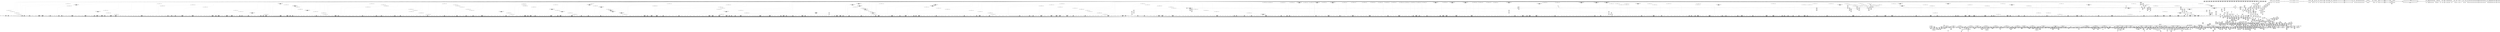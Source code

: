 digraph {
	CE0x5850000 [shape=record,shape=Mrecord,label="{CE0x5850000|aa_file_perm:_cond|security/apparmor/file.c, 451}"]
	CE0x57401a0 [shape=record,shape=Mrecord,label="{CE0x57401a0|i64_1|*Constant*}"]
	CE0x5887400 [shape=record,shape=Mrecord,label="{CE0x5887400|aa_file_perm:_f_path|security/apparmor/file.c,456}"]
	CE0x571d440 [shape=record,shape=Mrecord,label="{CE0x571d440|16:_%struct.vfsmount*,_24:_%struct.dentry*,_32:_%struct.inode*,_408:_%struct.cred*,_456:_i8*,_:_CRE_90,91_}"]
	CE0x5834350 [shape=record,shape=Mrecord,label="{CE0x5834350|80:_i64,_:_CRE_1620,1621_}"]
	CE0x57143a0 [shape=record,shape=Mrecord,label="{CE0x57143a0|_call_void_mcount()_#2}"]
	CE0x578c7a0 [shape=record,shape=Mrecord,label="{CE0x578c7a0|common_file_perm:_tmp10|security/apparmor/lsm.c,432|*SummSink*}"]
	CE0x578b690 [shape=record,shape=Mrecord,label="{CE0x578b690|common_file_perm:_tmp30|security/apparmor/lsm.c,434|*SummSink*}"]
	CE0x5856a30 [shape=record,shape=Mrecord,label="{CE0x5856a30|__aa_current_profile:_tmp1}"]
	CE0x5846da0 [shape=record,shape=Mrecord,label="{CE0x5846da0|i64*_getelementptr_inbounds_(_2_x_i64_,_2_x_i64_*___llvm_gcov_ctr112,_i64_0,_i64_1)|*Constant*|*SummSink*}"]
	CE0x57f92e0 [shape=record,shape=Mrecord,label="{CE0x57f92e0|0:_i16,_4:_i32,_8:_i16,_40:_%struct.super_block*,_:_SCMRE_310,311_}"]
	CE0x57a0ed0 [shape=record,shape=Mrecord,label="{CE0x57a0ed0|common_file_perm:_tmp30|security/apparmor/lsm.c,434}"]
	CE0x57f41a0 [shape=record,shape=Mrecord,label="{CE0x57f41a0|0:_i16,_4:_i32,_8:_i16,_40:_%struct.super_block*,_:_SCMRE_258,259_}"]
	CE0x5745410 [shape=record,shape=Mrecord,label="{CE0x5745410|common_file_perm:_do.end7}"]
	CE0x57d7360 [shape=record,shape=Mrecord,label="{CE0x57d7360|aa_cred_profile:_do.body|*SummSource*}"]
	CE0x57eabb0 [shape=record,shape=Mrecord,label="{CE0x57eabb0|0:_i16,_4:_i32,_8:_i16,_40:_%struct.super_block*,_:_SCMRE_161,162_}"]
	CE0x58ca080 [shape=record,shape=Mrecord,label="{CE0x58ca080|aa_cred_profile:_profile11|security/apparmor/include/context.h,101}"]
	CE0x5834a60 [shape=record,shape=Mrecord,label="{CE0x5834a60|80:_i64,_:_CRE_1627,1628_}"]
	CE0x57e45d0 [shape=record,shape=Mrecord,label="{CE0x57e45d0|__aa_current_profile:_land.lhs.true}"]
	CE0x5801580 [shape=record,shape=Mrecord,label="{CE0x5801580|0:_i16,_4:_i32,_8:_i16,_40:_%struct.super_block*,_:_SCMRE_566,567_}"]
	CE0x5750010 [shape=record,shape=Mrecord,label="{CE0x5750010|common_file_perm:_f_cred|security/apparmor/lsm.c,429|*SummSource*}"]
	CE0x57499a0 [shape=record,shape=Mrecord,label="{CE0x57499a0|common_file_perm:_call12|security/apparmor/lsm.c,435}"]
	CE0x5803c90 [shape=record,shape=Mrecord,label="{CE0x5803c90|0:_i16,_4:_i32,_8:_i16,_40:_%struct.super_block*,_:_SCMRE_591,592_}"]
	CE0x581ccc0 [shape=record,shape=Mrecord,label="{CE0x581ccc0|80:_i64,_:_CRE_574,575_}"]
	CE0x5810140 [shape=record,shape=Mrecord,label="{CE0x5810140|0:_i16,_4:_i32,_8:_i16,_40:_%struct.super_block*,_:_SCMRE_907,908_}"]
	CE0x57da700 [shape=record,shape=Mrecord,label="{CE0x57da700|i64_6|*Constant*|*SummSink*}"]
	CE0x57f3b60 [shape=record,shape=Mrecord,label="{CE0x57f3b60|0:_i16,_4:_i32,_8:_i16,_40:_%struct.super_block*,_:_SCMRE_254,255_}"]
	CE0x57f9600 [shape=record,shape=Mrecord,label="{CE0x57f9600|0:_i16,_4:_i32,_8:_i16,_40:_%struct.super_block*,_:_SCMRE_312,320_|*MultipleSource*|security/apparmor/lsm.c,435|security/apparmor/include/apparmor.h,117|Function::mediated_filesystem&Arg::inode::|*LoadInst*|include/linux/fs.h,1916}"]
	CE0x5801260 [shape=record,shape=Mrecord,label="{CE0x5801260|0:_i16,_4:_i32,_8:_i16,_40:_%struct.super_block*,_:_SCMRE_564,565_}"]
	CE0x581e640 [shape=record,shape=Mrecord,label="{CE0x581e640|80:_i64,_:_CRE_598,599_}"]
	CE0x57bf950 [shape=record,shape=Mrecord,label="{CE0x57bf950|get_current:_tmp2|*SummSource*}"]
	CE0x57b09e0 [shape=record,shape=Mrecord,label="{CE0x57b09e0|common_file_perm:_mode17|security/apparmor/lsm.c,447|*SummSink*}"]
	CE0x57e7ce0 [shape=record,shape=Mrecord,label="{CE0x57e7ce0|aa_cred_profile:_tmp31|security/apparmor/include/context.h,100}"]
	CE0x5785bc0 [shape=record,shape=Mrecord,label="{CE0x5785bc0|common_file_perm:_tmp19|security/apparmor/lsm.c,432|*SummSource*}"]
	CE0x57520f0 [shape=record,shape=Mrecord,label="{CE0x57520f0|16:_%struct.vfsmount*,_24:_%struct.dentry*,_32:_%struct.inode*,_408:_%struct.cred*,_456:_i8*,_:_CRE_15,16_}"]
	CE0x57f09b0 [shape=record,shape=Mrecord,label="{CE0x57f09b0|0:_i16,_4:_i32,_8:_i16,_40:_%struct.super_block*,_:_SCMRE_199,200_}"]
	CE0x5712dc0 [shape=record,shape=Mrecord,label="{CE0x5712dc0|common_file_perm:_do.end9|*SummSink*}"]
	CE0x5786190 [shape=record,shape=Mrecord,label="{CE0x5786190|common_file_perm:_tmp20|security/apparmor/lsm.c,432}"]
	CE0x5837920 [shape=record,shape=Mrecord,label="{CE0x5837920|80:_i64,_:_CRE_1671,1672_}"]
	CE0x587bbd0 [shape=record,shape=Mrecord,label="{CE0x587bbd0|aa_cred_profile:_lnot3|security/apparmor/include/context.h,100}"]
	CE0x582e640 [shape=record,shape=Mrecord,label="{CE0x582e640|80:_i64,_:_CRE_1311,1312_}"]
	CE0x580f650 [shape=record,shape=Mrecord,label="{CE0x580f650|0:_i16,_4:_i32,_8:_i16,_40:_%struct.super_block*,_:_SCMRE_900,901_}"]
	CE0x57b2200 [shape=record,shape=Mrecord,label="{CE0x57b2200|common_file_perm:_tmp42|security/apparmor/lsm.c,447|*SummSource*}"]
	CE0x580dee0 [shape=record,shape=Mrecord,label="{CE0x580dee0|0:_i16,_4:_i32,_8:_i16,_40:_%struct.super_block*,_:_SCMRE_885,886_}"]
	CE0x58210c0 [shape=record,shape=Mrecord,label="{CE0x58210c0|80:_i64,_:_CRE_664,672_|*MultipleSource*|security/apparmor/include/apparmor.h,117|*LoadInst*|security/apparmor/include/apparmor.h,117}"]
	CE0x5818030 [shape=record,shape=Mrecord,label="{CE0x5818030|80:_i64,_:_CRE_426,427_}"]
	CE0x584ab70 [shape=record,shape=Mrecord,label="{CE0x584ab70|__aa_current_profile:_tmp16|security/apparmor/include/context.h,138}"]
	CE0x57b9bd0 [shape=record,shape=Mrecord,label="{CE0x57b9bd0|aa_file_perm:_bb|*SummSource*}"]
	CE0x57a9950 [shape=record,shape=Mrecord,label="{CE0x57a9950|common_file_perm:_call11|security/apparmor/lsm.c,435|*SummSink*}"]
	CE0x5790400 [shape=record,shape=Mrecord,label="{CE0x5790400|void_(i8*,_i32,_i64)*_asm_sideeffect_1:_09ud2_0A.pushsection___bug_table,_22a_22_0A2:_09.long_1b_-_2b,_$_0:c_-_2b_0A_09.word_$_1:c_,_0_0A_09.org_2b+$_2:c_0A.popsection_,_i,i,i,_dirflag_,_fpsr_,_flags_|*SummSource*}"]
	CE0x5746c70 [shape=record,shape=Mrecord,label="{CE0x5746c70|16:_%struct.vfsmount*,_24:_%struct.dentry*,_32:_%struct.inode*,_408:_%struct.cred*,_456:_i8*,_:_CRE_52,53_}"]
	CE0x57859a0 [shape=record,shape=Mrecord,label="{CE0x57859a0|i64*_getelementptr_inbounds_(_16_x_i64_,_16_x_i64_*___llvm_gcov_ctr46,_i64_0,_i64_4)|*Constant*|*SummSource*}"]
	CE0x5713720 [shape=record,shape=Mrecord,label="{CE0x5713720|apparmor_file_permission:_tmp2|*SummSink*}"]
	CE0x5818580 [shape=record,shape=Mrecord,label="{CE0x5818580|80:_i64,_:_CRE_431,432_}"]
	CE0x57e0590 [shape=record,shape=Mrecord,label="{CE0x57e0590|aa_cred_profile:_tmp22|security/apparmor/include/context.h,100}"]
	CE0x57ede20 [shape=record,shape=Mrecord,label="{CE0x57ede20|file_inode:_bb|*SummSource*}"]
	CE0x5792230 [shape=record,shape=Mrecord,label="{CE0x5792230|i64*_getelementptr_inbounds_(_28_x_i64_,_28_x_i64_*___llvm_gcov_ctr87,_i64_0,_i64_6)|*Constant*|*SummSource*}"]
	CE0x57c5d70 [shape=record,shape=Mrecord,label="{CE0x57c5d70|i64*_getelementptr_inbounds_(_28_x_i64_,_28_x_i64_*___llvm_gcov_ctr87,_i64_0,_i64_26)|*Constant*}"]
	CE0x58373d0 [shape=record,shape=Mrecord,label="{CE0x58373d0|80:_i64,_:_CRE_1666,1667_}"]
	CE0x581dba0 [shape=record,shape=Mrecord,label="{CE0x581dba0|80:_i64,_:_CRE_588,589_}"]
	CE0x571b9a0 [shape=record,shape=Mrecord,label="{CE0x571b9a0|common_file_perm:_land.lhs.true}"]
	CE0x57fbc70 [shape=record,shape=Mrecord,label="{CE0x57fbc70|0:_i16,_4:_i32,_8:_i16,_40:_%struct.super_block*,_:_SCMRE_440,448_|*MultipleSource*|security/apparmor/lsm.c,435|security/apparmor/include/apparmor.h,117|Function::mediated_filesystem&Arg::inode::|*LoadInst*|include/linux/fs.h,1916}"]
	CE0x577e650 [shape=record,shape=Mrecord,label="{CE0x577e650|aa_cred_profile:_tmp1|*SummSink*}"]
	CE0x57f3200 [shape=record,shape=Mrecord,label="{CE0x57f3200|0:_i16,_4:_i32,_8:_i16,_40:_%struct.super_block*,_:_SCMRE_248,249_}"]
	CE0x5784db0 [shape=record,shape=Mrecord,label="{CE0x5784db0|COLLAPSED:_GCMRE___llvm_gcov_ctr55_internal_global_2_x_i64_zeroinitializer:_elem_0:default:}"]
	CE0x580b6d0 [shape=record,shape=Mrecord,label="{CE0x580b6d0|0:_i16,_4:_i32,_8:_i16,_40:_%struct.super_block*,_:_SCMRE_848,856_|*MultipleSource*|security/apparmor/lsm.c,435|security/apparmor/include/apparmor.h,117|Function::mediated_filesystem&Arg::inode::|*LoadInst*|include/linux/fs.h,1916}"]
	CE0x580f330 [shape=record,shape=Mrecord,label="{CE0x580f330|0:_i16,_4:_i32,_8:_i16,_40:_%struct.super_block*,_:_SCMRE_898,899_}"]
	CE0x57baf10 [shape=record,shape=Mrecord,label="{CE0x57baf10|GLOBAL:_aa_cred_profile|*Constant*}"]
	CE0x580ffb0 [shape=record,shape=Mrecord,label="{CE0x580ffb0|0:_i16,_4:_i32,_8:_i16,_40:_%struct.super_block*,_:_SCMRE_906,907_}"]
	CE0x575a510 [shape=record,shape=Mrecord,label="{CE0x575a510|common_file_perm:_f_security|security/apparmor/lsm.c,428}"]
	CE0x57df810 [shape=record,shape=Mrecord,label="{CE0x57df810|i32_100|*Constant*|*SummSource*}"]
	CE0x57b41f0 [shape=record,shape=Mrecord,label="{CE0x57b41f0|i64_21|*Constant*}"]
	CE0x57455e0 [shape=record,shape=Mrecord,label="{CE0x57455e0|common_file_perm:_do.end7|*SummSink*}"]
	CE0x57a5370 [shape=record,shape=Mrecord,label="{CE0x57a5370|common_file_perm:_cmp|security/apparmor/lsm.c,447|*SummSink*}"]
	CE0x580bc30 [shape=record,shape=Mrecord,label="{CE0x580bc30|0:_i16,_4:_i32,_8:_i16,_40:_%struct.super_block*,_:_SCMRE_864,865_}"]
	CE0x57eb380 [shape=record,shape=Mrecord,label="{CE0x57eb380|0:_i16,_4:_i32,_8:_i16,_40:_%struct.super_block*,_:_SCMRE_166,167_}"]
	CE0x581ffc0 [shape=record,shape=Mrecord,label="{CE0x581ffc0|80:_i64,_:_CRE_622,623_}"]
	CE0x5853590 [shape=record,shape=Mrecord,label="{CE0x5853590|__aa_current_profile:_if.then}"]
	CE0x5856620 [shape=record,shape=Mrecord,label="{CE0x5856620|aa_file_perm:_tmp3}"]
	CE0x5728df0 [shape=record,shape=Mrecord,label="{CE0x5728df0|16:_%struct.vfsmount*,_24:_%struct.dentry*,_32:_%struct.inode*,_408:_%struct.cred*,_456:_i8*,_:_CRE_116,117_}"]
	CE0x578ce30 [shape=record,shape=Mrecord,label="{CE0x578ce30|i32_11|*Constant*|*SummSource*}"]
	CE0x5817f20 [shape=record,shape=Mrecord,label="{CE0x5817f20|80:_i64,_:_CRE_425,426_}"]
	CE0x57a6820 [shape=record,shape=Mrecord,label="{CE0x57a6820|common_file_perm:_call15|security/apparmor/lsm.c,438}"]
	CE0x5798a20 [shape=record,shape=Mrecord,label="{CE0x5798a20|common_file_perm:_tmp54|security/apparmor/lsm.c,447|*SummSource*}"]
	CE0x582b4e0 [shape=record,shape=Mrecord,label="{CE0x582b4e0|80:_i64,_:_CRE_1246,1247_}"]
	CE0x57f4b00 [shape=record,shape=Mrecord,label="{CE0x57f4b00|0:_i16,_4:_i32,_8:_i16,_40:_%struct.super_block*,_:_SCMRE_264,265_}"]
	CE0x583a8d0 [shape=record,shape=Mrecord,label="{CE0x583a8d0|80:_i64,_:_CRE_1824,1828_|*MultipleSource*|security/apparmor/include/apparmor.h,117|*LoadInst*|security/apparmor/include/apparmor.h,117}"]
	CE0x57a46a0 [shape=record,shape=Mrecord,label="{CE0x57a46a0|COLLAPSED:_CRE:_elem_0::|security/apparmor/lsm.c,447}"]
	CE0x57ce470 [shape=record,shape=Mrecord,label="{CE0x57ce470|aa_cred_profile:_tmp21|security/apparmor/include/context.h,100}"]
	CE0x57f4330 [shape=record,shape=Mrecord,label="{CE0x57f4330|0:_i16,_4:_i32,_8:_i16,_40:_%struct.super_block*,_:_SCMRE_259,260_}"]
	CE0x57271f0 [shape=record,shape=Mrecord,label="{CE0x57271f0|16:_%struct.vfsmount*,_24:_%struct.dentry*,_32:_%struct.inode*,_408:_%struct.cred*,_456:_i8*,_:_CRE_210,211_}"]
	CE0x57f4010 [shape=record,shape=Mrecord,label="{CE0x57f4010|0:_i16,_4:_i32,_8:_i16,_40:_%struct.super_block*,_:_SCMRE_257,258_}"]
	CE0x574c670 [shape=record,shape=Mrecord,label="{CE0x574c670|16:_%struct.vfsmount*,_24:_%struct.dentry*,_32:_%struct.inode*,_408:_%struct.cred*,_456:_i8*,_:_CRE_396,400_|*MultipleSource*|security/apparmor/lsm.c,428|Function::apparmor_file_permission&Arg::file::|Function::common_file_perm&Arg::file::}"]
	CE0x5815ca0 [shape=record,shape=Mrecord,label="{CE0x5815ca0|80:_i64,_:_CRE_393,394_}"]
	CE0x5830950 [shape=record,shape=Mrecord,label="{CE0x5830950|80:_i64,_:_CRE_1344,1345_}"]
	CE0x57e3a90 [shape=record,shape=Mrecord,label="{CE0x57e3a90|mediated_filesystem:_tobool|security/apparmor/include/apparmor.h,117|*SummSource*}"]
	CE0x578e360 [shape=record,shape=Mrecord,label="{CE0x578e360|aa_cred_profile:_entry|*SummSource*}"]
	CE0x5778d20 [shape=record,shape=Mrecord,label="{CE0x5778d20|aa_cred_profile:_tmp13|*SummSource*}"]
	CE0x5855c10 [shape=record,shape=Mrecord,label="{CE0x5855c10|__aa_current_profile:_tmp14|security/apparmor/include/context.h,138}"]
	CE0x5820950 [shape=record,shape=Mrecord,label="{CE0x5820950|80:_i64,_:_CRE_631,632_}"]
	CE0x575a4a0 [shape=record,shape=Mrecord,label="{CE0x575a4a0|16:_%struct.vfsmount*,_24:_%struct.dentry*,_32:_%struct.inode*,_408:_%struct.cred*,_456:_i8*,_:_CRE_2,3_}"]
	CE0x5743510 [shape=record,shape=Mrecord,label="{CE0x5743510|0:_i16,_4:_i32,_8:_i16,_40:_%struct.super_block*,_:_SCMRE_88,96_|*MultipleSource*|security/apparmor/lsm.c,435|security/apparmor/include/apparmor.h,117|Function::mediated_filesystem&Arg::inode::|*LoadInst*|include/linux/fs.h,1916}"]
	CE0x575a060 [shape=record,shape=Mrecord,label="{CE0x575a060|44:_i32,_48:_i16,_128:_i8*,_:_SCMRE_112,120_|*MultipleSource*|Function::aa_cred_profile&Arg::cred::|*LoadInst*|security/apparmor/lsm.c,429|security/apparmor/include/context.h,99}"]
	CE0x574c0f0 [shape=record,shape=Mrecord,label="{CE0x574c0f0|16:_%struct.vfsmount*,_24:_%struct.dentry*,_32:_%struct.inode*,_408:_%struct.cred*,_456:_i8*,_:_CRE_384,392_|*MultipleSource*|security/apparmor/lsm.c,428|Function::apparmor_file_permission&Arg::file::|Function::common_file_perm&Arg::file::}"]
	CE0x57422f0 [shape=record,shape=Mrecord,label="{CE0x57422f0|0:_i16,_4:_i32,_8:_i16,_40:_%struct.super_block*,_:_SCMRE_149,150_}"]
	CE0x583be50 [shape=record,shape=Mrecord,label="{CE0x583be50|80:_i64,_:_CRE_1880,1884_|*MultipleSource*|security/apparmor/include/apparmor.h,117|*LoadInst*|security/apparmor/include/apparmor.h,117}"]
	CE0x584b1d0 [shape=record,shape=Mrecord,label="{CE0x584b1d0|i8_1|*Constant*}"]
	CE0x581c060 [shape=record,shape=Mrecord,label="{CE0x581c060|80:_i64,_:_CRE_562,563_}"]
	CE0x5779680 [shape=record,shape=Mrecord,label="{CE0x5779680|__aa_current_profile:_do.body}"]
	CE0x5800900 [shape=record,shape=Mrecord,label="{CE0x5800900|0:_i16,_4:_i32,_8:_i16,_40:_%struct.super_block*,_:_SCMRE_558,559_}"]
	CE0x572d350 [shape=record,shape=Mrecord,label="{CE0x572d350|16:_%struct.vfsmount*,_24:_%struct.dentry*,_32:_%struct.inode*,_408:_%struct.cred*,_456:_i8*,_:_CRE_62,63_}"]
	CE0x571a1d0 [shape=record,shape=Mrecord,label="{CE0x571a1d0|common_file_perm:_tmp60|security/apparmor/lsm.c,452|*SummSink*}"]
	CE0x5856cd0 [shape=record,shape=Mrecord,label="{CE0x5856cd0|__aa_current_profile:_tmp1|*SummSink*}"]
	CE0x57eed90 [shape=record,shape=Mrecord,label="{CE0x57eed90|0:_i16,_4:_i32,_8:_i16,_40:_%struct.super_block*,_:_SCMRE_181,182_}"]
	CE0x57adcd0 [shape=record,shape=Mrecord,label="{CE0x57adcd0|aa_cred_profile:_tmp18|security/apparmor/include/context.h,100|*SummSink*}"]
	CE0x57c6350 [shape=record,shape=Mrecord,label="{CE0x57c6350|common_file_perm:_tmp57|security/apparmor/lsm.c,451|*SummSource*}"]
	CE0x5746490 [shape=record,shape=Mrecord,label="{CE0x5746490|common_file_perm:_tobool3|security/apparmor/lsm.c,432}"]
	CE0x5756090 [shape=record,shape=Mrecord,label="{CE0x5756090|16:_%struct.vfsmount*,_24:_%struct.dentry*,_32:_%struct.inode*,_408:_%struct.cred*,_456:_i8*,_:_CRE_70,71_}"]
	CE0x5802840 [shape=record,shape=Mrecord,label="{CE0x5802840|0:_i16,_4:_i32,_8:_i16,_40:_%struct.super_block*,_:_SCMRE_578,579_}"]
	CE0x5819680 [shape=record,shape=Mrecord,label="{CE0x5819680|80:_i64,_:_CRE_447,448_}"]
	CE0x57b20f0 [shape=record,shape=Mrecord,label="{CE0x57b20f0|common_file_perm:_tmp42|security/apparmor/lsm.c,447}"]
	CE0x575ce50 [shape=record,shape=Mrecord,label="{CE0x575ce50|common_file_perm:_if.end28|*SummSink*}"]
	CE0x57b4bd0 [shape=record,shape=Mrecord,label="{CE0x57b4bd0|common_file_perm:_tmp47|security/apparmor/lsm.c,448|*SummSource*}"]
	CE0x57eef20 [shape=record,shape=Mrecord,label="{CE0x57eef20|0:_i16,_4:_i32,_8:_i16,_40:_%struct.super_block*,_:_SCMRE_182,183_}"]
	CE0x5827780 [shape=record,shape=Mrecord,label="{CE0x5827780|80:_i64,_:_CRE_312,320_|*MultipleSource*|security/apparmor/include/apparmor.h,117|*LoadInst*|security/apparmor/include/apparmor.h,117}"]
	CE0x57cc300 [shape=record,shape=Mrecord,label="{CE0x57cc300|GLOBAL:_current_task|Global_var:current_task}"]
	CE0x5858cc0 [shape=record,shape=Mrecord,label="{CE0x5858cc0|i64_-2147483648|*Constant*|*SummSource*}"]
	CE0x58273a0 [shape=record,shape=Mrecord,label="{CE0x58273a0|80:_i64,_:_CRE_296,304_|*MultipleSource*|security/apparmor/include/apparmor.h,117|*LoadInst*|security/apparmor/include/apparmor.h,117}"]
	CE0x5817d00 [shape=record,shape=Mrecord,label="{CE0x5817d00|80:_i64,_:_CRE_423,424_}"]
	CE0x57f87f0 [shape=record,shape=Mrecord,label="{CE0x57f87f0|0:_i16,_4:_i32,_8:_i16,_40:_%struct.super_block*,_:_SCMRE_303,304_}"]
	CE0x5807340 [shape=record,shape=Mrecord,label="{CE0x5807340|0:_i16,_4:_i32,_8:_i16,_40:_%struct.super_block*,_:_SCMRE_640,648_|*MultipleSource*|security/apparmor/lsm.c,435|security/apparmor/include/apparmor.h,117|Function::mediated_filesystem&Arg::inode::|*LoadInst*|include/linux/fs.h,1916}"]
	CE0x5852d60 [shape=record,shape=Mrecord,label="{CE0x5852d60|aa_file_perm:_i_uid|security/apparmor/file.c,452|*SummSource*}"]
	CE0x584a230 [shape=record,shape=Mrecord,label="{CE0x584a230|i64*_getelementptr_inbounds_(_2_x_i64_,_2_x_i64_*___llvm_gcov_ctr2919,_i64_0,_i64_1)|*Constant*}"]
	CE0x57214b0 [shape=record,shape=Mrecord,label="{CE0x57214b0|common_file_perm:_op|Function::common_file_perm&Arg::op::}"]
	CE0x5736480 [shape=record,shape=Mrecord,label="{CE0x5736480|16:_%struct.vfsmount*,_24:_%struct.dentry*,_32:_%struct.inode*,_408:_%struct.cred*,_456:_i8*,_:_CRE_79,80_}"]
	CE0x5730360 [shape=record,shape=Mrecord,label="{CE0x5730360|16:_%struct.vfsmount*,_24:_%struct.dentry*,_32:_%struct.inode*,_408:_%struct.cred*,_456:_i8*,_:_CRE_189,190_}"]
	CE0x57f1ae0 [shape=record,shape=Mrecord,label="{CE0x57f1ae0|0:_i16,_4:_i32,_8:_i16,_40:_%struct.super_block*,_:_SCMRE_216,224_|*MultipleSource*|security/apparmor/lsm.c,435|security/apparmor/include/apparmor.h,117|Function::mediated_filesystem&Arg::inode::|*LoadInst*|include/linux/fs.h,1916}"]
	CE0x575f800 [shape=record,shape=Mrecord,label="{CE0x575f800|common_file_perm:_tmp23|security/apparmor/lsm.c,432}"]
	CE0x5822420 [shape=record,shape=Mrecord,label="{CE0x5822420|80:_i64,_:_CRE_1208,1209_}"]
	CE0x57b5990 [shape=record,shape=Mrecord,label="{CE0x57b5990|i8*_getelementptr_inbounds_(_45_x_i8_,_45_x_i8_*_.str14,_i32_0,_i32_0)|*Constant*}"]
	CE0x577ebe0 [shape=record,shape=Mrecord,label="{CE0x577ebe0|0:_i16,_4:_i32,_8:_i16,_40:_%struct.super_block*,_:_SCMRE_48,56_|*MultipleSource*|security/apparmor/lsm.c,435|security/apparmor/include/apparmor.h,117|Function::mediated_filesystem&Arg::inode::|*LoadInst*|include/linux/fs.h,1916}"]
	CE0x5816160 [shape=record,shape=Mrecord,label="{CE0x5816160|80:_i64,_:_CRE_397,398_}"]
	CE0x5754080 [shape=record,shape=Mrecord,label="{CE0x5754080|44:_i32,_48:_i16,_128:_i8*,_:_SCMRE_0,4_|*MultipleSource*|Function::aa_cred_profile&Arg::cred::|*LoadInst*|security/apparmor/lsm.c,429|security/apparmor/include/context.h,99}"]
	CE0x58010d0 [shape=record,shape=Mrecord,label="{CE0x58010d0|0:_i16,_4:_i32,_8:_i16,_40:_%struct.super_block*,_:_SCMRE_563,564_}"]
	CE0x57ad420 [shape=record,shape=Mrecord,label="{CE0x57ad420|i64*_getelementptr_inbounds_(_16_x_i64_,_16_x_i64_*___llvm_gcov_ctr46,_i64_0,_i64_7)|*Constant*|*SummSource*}"]
	CE0x5784d40 [shape=record,shape=Mrecord,label="{CE0x5784d40|mediated_filesystem:_tmp}"]
	CE0x587a4e0 [shape=record,shape=Mrecord,label="{CE0x587a4e0|aa_file_perm:_tmp6|security/apparmor/file.c,453|*SummSink*}"]
	CE0x5754710 [shape=record,shape=Mrecord,label="{CE0x5754710|i64*_getelementptr_inbounds_(_2_x_i64_,_2_x_i64_*___llvm_gcov_ctr55,_i64_0,_i64_1)|*Constant*|*SummSource*}"]
	CE0x58370a0 [shape=record,shape=Mrecord,label="{CE0x58370a0|80:_i64,_:_CRE_1663,1664_}"]
	CE0x5718680 [shape=record,shape=Mrecord,label="{CE0x5718680|apparmor_file_permission:_bb|*SummSource*}"]
	CE0x575e680 [shape=record,shape=Mrecord,label="{CE0x575e680|common_file_perm:_do.body4|*SummSource*}"]
	CE0x57a9cb0 [shape=record,shape=Mrecord,label="{CE0x57a9cb0|GLOBAL:_file_inode|*Constant*|*SummSource*}"]
	CE0x57b9580 [shape=record,shape=Mrecord,label="{CE0x57b9580|_ret_%struct.task_struct*_%tmp4,_!dbg_!15471|./arch/x86/include/asm/current.h,14}"]
	CE0x58383c0 [shape=record,shape=Mrecord,label="{CE0x58383c0|80:_i64,_:_CRE_1681,1682_}"]
	CE0x57e57d0 [shape=record,shape=Mrecord,label="{CE0x57e57d0|i64_1|*Constant*}"]
	CE0x5808cc0 [shape=record,shape=Mrecord,label="{CE0x5808cc0|0:_i16,_4:_i32,_8:_i16,_40:_%struct.super_block*,_:_SCMRE_704,712_|*MultipleSource*|security/apparmor/lsm.c,435|security/apparmor/include/apparmor.h,117|Function::mediated_filesystem&Arg::inode::|*LoadInst*|include/linux/fs.h,1916}"]
	CE0x5845270 [shape=record,shape=Mrecord,label="{CE0x5845270|i64*_getelementptr_inbounds_(_11_x_i64_,_11_x_i64_*___llvm_gcov_ctr58,_i64_0,_i64_0)|*Constant*|*SummSource*}"]
	CE0x5745500 [shape=record,shape=Mrecord,label="{CE0x5745500|common_file_perm:_do.end7|*SummSource*}"]
	CE0x5800370 [shape=record,shape=Mrecord,label="{CE0x5800370|0:_i16,_4:_i32,_8:_i16,_40:_%struct.super_block*,_:_SCMRE_554,555_}"]
	CE0x5826be0 [shape=record,shape=Mrecord,label="{CE0x5826be0|80:_i64,_:_CRE_268,272_|*MultipleSource*|security/apparmor/include/apparmor.h,117|*LoadInst*|security/apparmor/include/apparmor.h,117}"]
	CE0x578aa20 [shape=record,shape=Mrecord,label="{CE0x578aa20|aa_cred_profile:_tobool4|security/apparmor/include/context.h,100|*SummSource*}"]
	CE0x5821a70 [shape=record,shape=Mrecord,label="{CE0x5821a70|80:_i64,_:_CRE_712,720_|*MultipleSource*|security/apparmor/include/apparmor.h,117|*LoadInst*|security/apparmor/include/apparmor.h,117}"]
	CE0x582be70 [shape=record,shape=Mrecord,label="{CE0x582be70|80:_i64,_:_CRE_1255,1256_}"]
	CE0x57f2350 [shape=record,shape=Mrecord,label="{CE0x57f2350|0:_i16,_4:_i32,_8:_i16,_40:_%struct.super_block*,_:_SCMRE_240,241_}"]
	CE0x5820620 [shape=record,shape=Mrecord,label="{CE0x5820620|80:_i64,_:_CRE_628,629_}"]
	CE0x582c4d0 [shape=record,shape=Mrecord,label="{CE0x582c4d0|80:_i64,_:_CRE_1261,1262_}"]
	CE0x57570d0 [shape=record,shape=Mrecord,label="{CE0x57570d0|i64*_getelementptr_inbounds_(_28_x_i64_,_28_x_i64_*___llvm_gcov_ctr87,_i64_0,_i64_0)|*Constant*}"]
	CE0x581dfe0 [shape=record,shape=Mrecord,label="{CE0x581dfe0|80:_i64,_:_CRE_592,593_}"]
	CE0x577b300 [shape=record,shape=Mrecord,label="{CE0x577b300|aa_cred_profile:_tmp29|security/apparmor/include/context.h,100}"]
	CE0x57edfa0 [shape=record,shape=Mrecord,label="{CE0x57edfa0|file_inode:_bb|*SummSink*}"]
	CE0x5849310 [shape=record,shape=Mrecord,label="{CE0x5849310|aa_cred_profile:_do.body5}"]
	CE0x582e530 [shape=record,shape=Mrecord,label="{CE0x582e530|80:_i64,_:_CRE_1310,1311_}"]
	CE0x573d820 [shape=record,shape=Mrecord,label="{CE0x573d820|16:_%struct.vfsmount*,_24:_%struct.dentry*,_32:_%struct.inode*,_408:_%struct.cred*,_456:_i8*,_:_CRE_112,113_}"]
	CE0x5799730 [shape=record,shape=Mrecord,label="{CE0x5799730|i64*_getelementptr_inbounds_(_28_x_i64_,_28_x_i64_*___llvm_gcov_ctr87,_i64_0,_i64_26)|*Constant*|*SummSink*}"]
	CE0x5758aa0 [shape=record,shape=Mrecord,label="{CE0x5758aa0|0:_i16,_4:_i32,_8:_i16,_40:_%struct.super_block*,_:_SCMRE_56,64_|*MultipleSource*|security/apparmor/lsm.c,435|security/apparmor/include/apparmor.h,117|Function::mediated_filesystem&Arg::inode::|*LoadInst*|include/linux/fs.h,1916}"]
	CE0x5782740 [shape=record,shape=Mrecord,label="{CE0x5782740|file_inode17:_f_inode|include/linux/fs.h,1916}"]
	CE0x57e2890 [shape=record,shape=Mrecord,label="{CE0x57e2890|80:_i64,_:_CRE_2248,2256_|*MultipleSource*|security/apparmor/include/apparmor.h,117|*LoadInst*|security/apparmor/include/apparmor.h,117}"]
	CE0x57f0500 [shape=record,shape=Mrecord,label="{CE0x57f0500|0:_i16,_4:_i32,_8:_i16,_40:_%struct.super_block*,_:_SCMRE_196,197_}"]
	CE0x57aa350 [shape=record,shape=Mrecord,label="{CE0x57aa350|file_inode:_entry|*SummSink*}"]
	CE0x5726850 [shape=record,shape=Mrecord,label="{CE0x5726850|common_file_perm:_tmp11|security/apparmor/lsm.c,432}"]
	CE0x5752de0 [shape=record,shape=Mrecord,label="{CE0x5752de0|44:_i32,_48:_i16,_128:_i8*,_:_SCMRE_152,160_|*MultipleSource*|Function::aa_cred_profile&Arg::cred::|*LoadInst*|security/apparmor/lsm.c,429|security/apparmor/include/context.h,99}"]
	CE0x58178c0 [shape=record,shape=Mrecord,label="{CE0x58178c0|80:_i64,_:_CRE_419,420_}"]
	CE0x5788fc0 [shape=record,shape=Mrecord,label="{CE0x5788fc0|common_file_perm:_tmp13|security/apparmor/lsm.c,432|*SummSink*}"]
	CE0x5737320 [shape=record,shape=Mrecord,label="{CE0x5737320|common_file_perm:_tmp3}"]
	CE0x57a09f0 [shape=record,shape=Mrecord,label="{CE0x57a09f0|i64_15|*Constant*|*SummSink*}"]
	CE0x5847af0 [shape=record,shape=Mrecord,label="{CE0x5847af0|__aa_current_profile:_do.end|*SummSink*}"]
	CE0x5736fd0 [shape=record,shape=Mrecord,label="{CE0x5736fd0|44:_i32,_48:_i16,_128:_i8*,_:_SCMRE_168,176_|*MultipleSource*|Function::aa_cred_profile&Arg::cred::|*LoadInst*|security/apparmor/lsm.c,429|security/apparmor/include/context.h,99}"]
	CE0x57b3ff0 [shape=record,shape=Mrecord,label="{CE0x57b3ff0|i64_21|*Constant*|*SummSink*}"]
	CE0x57b42d0 [shape=record,shape=Mrecord,label="{CE0x57b42d0|i64_21|*Constant*|*SummSource*}"]
	CE0x5729a00 [shape=record,shape=Mrecord,label="{CE0x5729a00|common_file_perm:_return}"]
	CE0x5726d20 [shape=record,shape=Mrecord,label="{CE0x5726d20|_call_void_asm_sideeffect_1:_09ud2_0A.pushsection___bug_table,_22a_22_0A2:_09.long_1b_-_2b,_$_0:c_-_2b_0A_09.word_$_1:c_,_0_0A_09.org_2b+$_2:c_0A.popsection_,_i,i,i,_dirflag_,_fpsr_,_flags_(i8*_getelementptr_inbounds_(_24_x_i8_,_24_x_i8_*_.str8,_i32_0,_i32_0),_i32_432,_i64_12)_#2,_!dbg_!15488,_!srcloc_!15491|security/apparmor/lsm.c,432}"]
	CE0x5730de0 [shape=record,shape=Mrecord,label="{CE0x5730de0|16:_%struct.vfsmount*,_24:_%struct.dentry*,_32:_%struct.inode*,_408:_%struct.cred*,_456:_i8*,_:_CRE_195,196_}"]
	CE0x5817e10 [shape=record,shape=Mrecord,label="{CE0x5817e10|80:_i64,_:_CRE_424,425_}"]
	CE0x5828320 [shape=record,shape=Mrecord,label="{CE0x5828320|80:_i64,_:_CRE_360,368_|*MultipleSource*|security/apparmor/include/apparmor.h,117|*LoadInst*|security/apparmor/include/apparmor.h,117}"]
	CE0x57a0050 [shape=record,shape=Mrecord,label="{CE0x57a0050|mediated_filesystem:_inode|Function::mediated_filesystem&Arg::inode::|*SummSource*}"]
	CE0x58031a0 [shape=record,shape=Mrecord,label="{CE0x58031a0|0:_i16,_4:_i32,_8:_i16,_40:_%struct.super_block*,_:_SCMRE_584,585_}"]
	CE0x578c2c0 [shape=record,shape=Mrecord,label="{CE0x578c2c0|common_file_perm:_tmp9|security/apparmor/lsm.c,432|*SummSink*}"]
	CE0x575fce0 [shape=record,shape=Mrecord,label="{CE0x575fce0|mediated_filesystem:_tmp2|*SummSource*}"]
	CE0x57470c0 [shape=record,shape=Mrecord,label="{CE0x57470c0|COLLAPSED:_GCMRE___llvm_gcov_ctr88_internal_global_2_x_i64_zeroinitializer:_elem_0:default:}"]
	CE0x5854810 [shape=record,shape=Mrecord,label="{CE0x5854810|i64*_getelementptr_inbounds_(_11_x_i64_,_11_x_i64_*___llvm_gcov_ctr58,_i64_0,_i64_6)|*Constant*|*SummSource*}"]
	CE0x58271b0 [shape=record,shape=Mrecord,label="{CE0x58271b0|80:_i64,_:_CRE_288,296_|*MultipleSource*|security/apparmor/include/apparmor.h,117|*LoadInst*|security/apparmor/include/apparmor.h,117}"]
	CE0x57b0100 [shape=record,shape=Mrecord,label="{CE0x57b0100|common_file_perm:_tmp40|security/apparmor/lsm.c,447}"]
	CE0x57ba710 [shape=record,shape=Mrecord,label="{CE0x57ba710|__aa_current_profile:_tmp21|security/apparmor/include/context.h,138|*SummSink*}"]
	CE0x58029d0 [shape=record,shape=Mrecord,label="{CE0x58029d0|0:_i16,_4:_i32,_8:_i16,_40:_%struct.super_block*,_:_SCMRE_579,580_}"]
	CE0x579e9c0 [shape=record,shape=Mrecord,label="{CE0x579e9c0|common_file_perm:_tmp24|security/apparmor/lsm.c,432}"]
	CE0x57774a0 [shape=record,shape=Mrecord,label="{CE0x57774a0|aa_cred_profile:_tmp11|security/apparmor/include/context.h,100|*SummSource*}"]
	CE0x574c3b0 [shape=record,shape=Mrecord,label="{CE0x574c3b0|16:_%struct.vfsmount*,_24:_%struct.dentry*,_32:_%struct.inode*,_408:_%struct.cred*,_456:_i8*,_:_CRE_392,396_|*MultipleSource*|security/apparmor/lsm.c,428|Function::apparmor_file_permission&Arg::file::|Function::common_file_perm&Arg::file::}"]
	CE0x57127c0 [shape=record,shape=Mrecord,label="{CE0x57127c0|apparmor_file_permission:_file|Function::apparmor_file_permission&Arg::file::|*SummSink*}"]
	CE0x57a32d0 [shape=record,shape=Mrecord,label="{CE0x57a32d0|common_file_perm:_tmp26|security/apparmor/lsm.c,434|*SummSink*}"]
	CE0x577c610 [shape=record,shape=Mrecord,label="{CE0x577c610|i32_8|*Constant*|*SummSink*}"]
	CE0x57bfc80 [shape=record,shape=Mrecord,label="{CE0x57bfc80|aa_path_perm:_path|Function::aa_path_perm&Arg::path::|*SummSource*}"]
	CE0x57465b0 [shape=record,shape=Mrecord,label="{CE0x57465b0|16:_%struct.vfsmount*,_24:_%struct.dentry*,_32:_%struct.inode*,_408:_%struct.cred*,_456:_i8*,_:_CRE_5,6_}"]
	CE0x58018a0 [shape=record,shape=Mrecord,label="{CE0x58018a0|0:_i16,_4:_i32,_8:_i16,_40:_%struct.super_block*,_:_SCMRE_568,569_}"]
	CE0x57d7a80 [shape=record,shape=Mrecord,label="{CE0x57d7a80|__aa_current_profile:_tmp8|security/apparmor/include/context.h,138|*SummSink*}"]
	CE0x5858570 [shape=record,shape=Mrecord,label="{CE0x5858570|__aa_current_profile:_tobool1|security/apparmor/include/context.h,138|*SummSource*}"]
	CE0x579f070 [shape=record,shape=Mrecord,label="{CE0x579f070|i32_1|*Constant*|*SummSink*}"]
	CE0x5710960 [shape=record,shape=Mrecord,label="{CE0x5710960|apparmor_file_permission:_tmp3}"]
	CE0x58301e0 [shape=record,shape=Mrecord,label="{CE0x58301e0|80:_i64,_:_CRE_1337,1338_}"]
	CE0x577de30 [shape=record,shape=Mrecord,label="{CE0x577de30|aa_cred_profile:_tobool|security/apparmor/include/context.h,100|*SummSink*}"]
	CE0x5755010 [shape=record,shape=Mrecord,label="{CE0x5755010|44:_i32,_48:_i16,_128:_i8*,_:_SCMRE_144,152_|*MultipleSource*|Function::aa_cred_profile&Arg::cred::|*LoadInst*|security/apparmor/lsm.c,429|security/apparmor/include/context.h,99}"]
	CE0x57e8ce0 [shape=record,shape=Mrecord,label="{CE0x57e8ce0|i64*_getelementptr_inbounds_(_16_x_i64_,_16_x_i64_*___llvm_gcov_ctr46,_i64_0,_i64_13)|*Constant*|*SummSource*}"]
	CE0x577dc10 [shape=record,shape=Mrecord,label="{CE0x577dc10|aa_cred_profile:_tmp5|security/apparmor/include/context.h,99|*SummSource*}"]
	CE0x5849670 [shape=record,shape=Mrecord,label="{CE0x5849670|GLOBAL:___aa_current_profile.__warned|Global_var:__aa_current_profile.__warned}"]
	CE0x57f4fb0 [shape=record,shape=Mrecord,label="{CE0x57f4fb0|0:_i16,_4:_i32,_8:_i16,_40:_%struct.super_block*,_:_SCMRE_267,268_}"]
	CE0x57f8020 [shape=record,shape=Mrecord,label="{CE0x57f8020|0:_i16,_4:_i32,_8:_i16,_40:_%struct.super_block*,_:_SCMRE_298,299_}"]
	CE0x57937c0 [shape=record,shape=Mrecord,label="{CE0x57937c0|common_file_perm:_tmp17|security/apparmor/lsm.c,432|*SummSink*}"]
	CE0x57a4c20 [shape=record,shape=Mrecord,label="{CE0x57a4c20|common_file_perm:_cmp|security/apparmor/lsm.c,447}"]
	CE0x57b2be0 [shape=record,shape=Mrecord,label="{CE0x57b2be0|common_file_perm:_tmp44|security/apparmor/lsm.c,447}"]
	CE0x571aee0 [shape=record,shape=Mrecord,label="{CE0x571aee0|aa_cred_profile:_tmp5|security/apparmor/include/context.h,99}"]
	CE0x57ecd50 [shape=record,shape=Mrecord,label="{CE0x57ecd50|i64*_getelementptr_inbounds_(_2_x_i64_,_2_x_i64_*___llvm_gcov_ctr88,_i64_0,_i64_0)|*Constant*|*SummSink*}"]
	CE0x571b120 [shape=record,shape=Mrecord,label="{CE0x571b120|aa_cred_profile:_tmp4|*LoadInst*|security/apparmor/include/context.h,99}"]
	CE0x57f4970 [shape=record,shape=Mrecord,label="{CE0x57f4970|0:_i16,_4:_i32,_8:_i16,_40:_%struct.super_block*,_:_SCMRE_263,264_}"]
	CE0x5834400 [shape=record,shape=Mrecord,label="{CE0x5834400|80:_i64,_:_CRE_1621,1622_}"]
	CE0x57db7d0 [shape=record,shape=Mrecord,label="{CE0x57db7d0|aa_cred_profile:_tmp16|security/apparmor/include/context.h,100|*SummSource*}"]
	CE0x578dc00 [shape=record,shape=Mrecord,label="{CE0x578dc00|common_file_perm:_call|security/apparmor/lsm.c,429}"]
	CE0x5729170 [shape=record,shape=Mrecord,label="{CE0x5729170|16:_%struct.vfsmount*,_24:_%struct.dentry*,_32:_%struct.inode*,_408:_%struct.cred*,_456:_i8*,_:_CRE_118,119_}"]
	CE0x5791580 [shape=record,shape=Mrecord,label="{CE0x5791580|i32_432|*Constant*|*SummSource*}"]
	CE0x5793a50 [shape=record,shape=Mrecord,label="{CE0x5793a50|common_file_perm:_tmp18|security/apparmor/lsm.c,432}"]
	CE0x5777920 [shape=record,shape=Mrecord,label="{CE0x5777920|aa_cred_profile:_do.end10|*SummSource*}"]
	CE0x581a890 [shape=record,shape=Mrecord,label="{CE0x581a890|80:_i64,_:_CRE_464,472_|*MultipleSource*|security/apparmor/include/apparmor.h,117|*LoadInst*|security/apparmor/include/apparmor.h,117}"]
	CE0x582efd0 [shape=record,shape=Mrecord,label="{CE0x582efd0|80:_i64,_:_CRE_1320,1321_}"]
	CE0x570e5b0 [shape=record,shape=Mrecord,label="{CE0x570e5b0|apparmor_file_permission:_entry}"]
	CE0x575b600 [shape=record,shape=Mrecord,label="{CE0x575b600|16:_%struct.vfsmount*,_24:_%struct.dentry*,_32:_%struct.inode*,_408:_%struct.cred*,_456:_i8*,_:_CRE_48,49_}"]
	CE0x5751bd0 [shape=record,shape=Mrecord,label="{CE0x5751bd0|aa_cred_profile:_tmp16|security/apparmor/include/context.h,100}"]
	CE0x57387d0 [shape=record,shape=Mrecord,label="{CE0x57387d0|16:_%struct.vfsmount*,_24:_%struct.dentry*,_32:_%struct.inode*,_408:_%struct.cred*,_456:_i8*,_:_CRE_288,292_|*MultipleSource*|security/apparmor/lsm.c,428|Function::apparmor_file_permission&Arg::file::|Function::common_file_perm&Arg::file::}"]
	CE0x58c7290 [shape=record,shape=Mrecord,label="{CE0x58c7290|aa_cred_profile:_tmp}"]
	CE0x57afec0 [shape=record,shape=Mrecord,label="{CE0x57afec0|common_file_perm:_tmp39|security/apparmor/lsm.c,447|*SummSink*}"]
	CE0x58144c0 [shape=record,shape=Mrecord,label="{CE0x58144c0|0:_i16,_4:_i32,_8:_i16,_40:_%struct.super_block*,_:_SCMRE_982,983_}"]
	CE0x5829940 [shape=record,shape=Mrecord,label="{CE0x5829940|80:_i64,_:_CRE_1220,1221_}"]
	CE0x578bad0 [shape=record,shape=Mrecord,label="{CE0x578bad0|common_file_perm:_tmp8|security/apparmor/lsm.c,432}"]
	CE0x57488b0 [shape=record,shape=Mrecord,label="{CE0x57488b0|common_file_perm:_conv|security/apparmor/lsm.c,432}"]
	CE0x582d6e0 [shape=record,shape=Mrecord,label="{CE0x582d6e0|80:_i64,_:_CRE_1278,1279_}"]
	CE0x5741fd0 [shape=record,shape=Mrecord,label="{CE0x5741fd0|0:_i16,_4:_i32,_8:_i16,_40:_%struct.super_block*,_:_SCMRE_147,148_}"]
	CE0x57e8510 [shape=record,shape=Mrecord,label="{CE0x57e8510|aa_cred_profile:_tmp27|security/apparmor/include/context.h,100}"]
	CE0x575ad90 [shape=record,shape=Mrecord,label="{CE0x575ad90|common_file_perm:_if.then26}"]
	CE0x57c7650 [shape=record,shape=Mrecord,label="{CE0x57c7650|i64*_getelementptr_inbounds_(_28_x_i64_,_28_x_i64_*___llvm_gcov_ctr87,_i64_0,_i64_27)|*Constant*|*SummSource*}"]
	CE0x57b7140 [shape=record,shape=Mrecord,label="{CE0x57b7140|__aa_current_profile:_tmp19|security/apparmor/include/context.h,138|*SummSource*}"]
	CE0x5800c20 [shape=record,shape=Mrecord,label="{CE0x5800c20|0:_i16,_4:_i32,_8:_i16,_40:_%struct.super_block*,_:_SCMRE_560,561_}"]
	CE0x57988f0 [shape=record,shape=Mrecord,label="{CE0x57988f0|common_file_perm:_tmp54|security/apparmor/lsm.c,447}"]
	CE0x57409c0 [shape=record,shape=Mrecord,label="{CE0x57409c0|aa_cred_profile:_tmp18|security/apparmor/include/context.h,100}"]
	CE0x57ee8e0 [shape=record,shape=Mrecord,label="{CE0x57ee8e0|0:_i16,_4:_i32,_8:_i16,_40:_%struct.super_block*,_:_SCMRE_178,179_}"]
	CE0x5760400 [shape=record,shape=Mrecord,label="{CE0x5760400|16:_%struct.vfsmount*,_24:_%struct.dentry*,_32:_%struct.inode*,_408:_%struct.cred*,_456:_i8*,_:_CRE_200,201_}"]
	CE0x5786e00 [shape=record,shape=Mrecord,label="{CE0x5786e00|i64_2|*Constant*|*SummSink*}"]
	CE0x57e7af0 [shape=record,shape=Mrecord,label="{CE0x57e7af0|i64*_getelementptr_inbounds_(_16_x_i64_,_16_x_i64_*___llvm_gcov_ctr46,_i64_0,_i64_15)|*Constant*|*SummSink*}"]
	CE0x5824140 [shape=record,shape=Mrecord,label="{CE0x5824140|80:_i64,_:_CRE_88,96_|*MultipleSource*|security/apparmor/include/apparmor.h,117|*LoadInst*|security/apparmor/include/apparmor.h,117}"]
	CE0x57b1b40 [shape=record,shape=Mrecord,label="{CE0x57b1b40|i64_20|*Constant*|*SummSink*}"]
	CE0x57d90c0 [shape=record,shape=Mrecord,label="{CE0x57d90c0|aa_cred_profile:_tmp12|security/apparmor/include/context.h,100}"]
	CE0x5880f30 [shape=record,shape=Mrecord,label="{CE0x5880f30|aa_path_perm:_op|Function::aa_path_perm&Arg::op::}"]
	CE0x58102d0 [shape=record,shape=Mrecord,label="{CE0x58102d0|0:_i16,_4:_i32,_8:_i16,_40:_%struct.super_block*,_:_SCMRE_908,909_}"]
	CE0x582af90 [shape=record,shape=Mrecord,label="{CE0x582af90|80:_i64,_:_CRE_1241,1242_}"]
	CE0x571efd0 [shape=record,shape=Mrecord,label="{CE0x571efd0|apparmor_file_permission:_mask|Function::apparmor_file_permission&Arg::mask::|*SummSink*}"]
	CE0x57b98e0 [shape=record,shape=Mrecord,label="{CE0x57b98e0|i32_78|*Constant*}"]
	CE0x5819020 [shape=record,shape=Mrecord,label="{CE0x5819020|80:_i64,_:_CRE_441,442_}"]
	CE0x579f5e0 [shape=record,shape=Mrecord,label="{CE0x579f5e0|common_file_perm:_f_path|security/apparmor/lsm.c,434}"]
	CE0x57fb200 [shape=record,shape=Mrecord,label="{CE0x57fb200|0:_i16,_4:_i32,_8:_i16,_40:_%struct.super_block*,_:_SCMRE_408,416_|*MultipleSource*|security/apparmor/lsm.c,435|security/apparmor/include/apparmor.h,117|Function::mediated_filesystem&Arg::inode::|*LoadInst*|include/linux/fs.h,1916}"]
	CE0x5742b40 [shape=record,shape=Mrecord,label="{CE0x5742b40|mediated_filesystem:_bb}"]
	CE0x58c7fc0 [shape=record,shape=Mrecord,label="{CE0x58c7fc0|aa_cred_profile:_security|security/apparmor/include/context.h,99}"]
	CE0x582d5d0 [shape=record,shape=Mrecord,label="{CE0x582d5d0|80:_i64,_:_CRE_1277,1278_}"]
	CE0x57e1ee0 [shape=record,shape=Mrecord,label="{CE0x57e1ee0|80:_i64,_:_CRE_1920,1928_|*MultipleSource*|security/apparmor/include/apparmor.h,117|*LoadInst*|security/apparmor/include/apparmor.h,117}"]
	CE0x57575c0 [shape=record,shape=Mrecord,label="{CE0x57575c0|common_file_perm:_f_security|security/apparmor/lsm.c,428|*SummSource*}"]
	CE0x5834620 [shape=record,shape=Mrecord,label="{CE0x5834620|80:_i64,_:_CRE_1623,1624_}"]
	CE0x57a6330 [shape=record,shape=Mrecord,label="{CE0x57a6330|common_file_perm:_tmp35|security/apparmor/lsm.c,436}"]
	CE0x584d1a0 [shape=record,shape=Mrecord,label="{CE0x584d1a0|_call_void_mcount()_#2}"]
	CE0x572d560 [shape=record,shape=Mrecord,label="{CE0x572d560|common_file_perm:_if.then13|*SummSource*}"]
	CE0x5797830 [shape=record,shape=Mrecord,label="{CE0x5797830|i64*_getelementptr_inbounds_(_28_x_i64_,_28_x_i64_*___llvm_gcov_ctr87,_i64_0,_i64_25)|*Constant*}"]
	CE0x5800670 [shape=record,shape=Mrecord,label="{CE0x5800670|0:_i16,_4:_i32,_8:_i16,_40:_%struct.super_block*,_:_SCMRE_556,557_}"]
	CE0x57805d0 [shape=record,shape=Mrecord,label="{CE0x57805d0|aa_cred_profile:_tmp10|security/apparmor/include/context.h,100}"]
	CE0x5785b50 [shape=record,shape=Mrecord,label="{CE0x5785b50|common_file_perm:_tmp19|security/apparmor/lsm.c,432}"]
	CE0x573e820 [shape=record,shape=Mrecord,label="{CE0x573e820|16:_%struct.vfsmount*,_24:_%struct.dentry*,_32:_%struct.inode*,_408:_%struct.cred*,_456:_i8*,_:_CRE_105,106_}"]
	CE0x5744bb0 [shape=record,shape=Mrecord,label="{CE0x5744bb0|common_file_perm:_tobool3|security/apparmor/lsm.c,432|*SummSource*}"]
	CE0x57a0cb0 [shape=record,shape=Mrecord,label="{CE0x57a0cb0|i64_14|*Constant*|*SummSink*}"]
	CE0x587f6e0 [shape=record,shape=Mrecord,label="{CE0x587f6e0|i64*_getelementptr_inbounds_(_16_x_i64_,_16_x_i64_*___llvm_gcov_ctr46,_i64_0,_i64_14)|*Constant*}"]
	CE0x57ef6f0 [shape=record,shape=Mrecord,label="{CE0x57ef6f0|0:_i16,_4:_i32,_8:_i16,_40:_%struct.super_block*,_:_SCMRE_187,188_}"]
	CE0x57e3240 [shape=record,shape=Mrecord,label="{CE0x57e3240|mediated_filesystem:_tmp5|security/apparmor/include/apparmor.h,117|*SummSource*}"]
	CE0x57ef3d0 [shape=record,shape=Mrecord,label="{CE0x57ef3d0|0:_i16,_4:_i32,_8:_i16,_40:_%struct.super_block*,_:_SCMRE_185,186_}"]
	CE0x573cab0 [shape=record,shape=Mrecord,label="{CE0x573cab0|16:_%struct.vfsmount*,_24:_%struct.dentry*,_32:_%struct.inode*,_408:_%struct.cred*,_456:_i8*,_:_CRE_100,101_}"]
	CE0x5753640 [shape=record,shape=Mrecord,label="{CE0x5753640|mediated_filesystem:_tmp3}"]
	CE0x578a8a0 [shape=record,shape=Mrecord,label="{CE0x578a8a0|aa_cred_profile:_tobool4|security/apparmor/include/context.h,100}"]
	CE0x57441e0 [shape=record,shape=Mrecord,label="{CE0x57441e0|i64*_getelementptr_inbounds_(_2_x_i64_,_2_x_i64_*___llvm_gcov_ctr88,_i64_0,_i64_1)|*Constant*}"]
	CE0x57bf0b0 [shape=record,shape=Mrecord,label="{CE0x57bf0b0|COLLAPSED:_GCMRE___llvm_gcov_ctr112_internal_global_2_x_i64_zeroinitializer:_elem_0:default:}"]
	CE0x5828700 [shape=record,shape=Mrecord,label="{CE0x5828700|80:_i64,_:_CRE_376,380_|*MultipleSource*|security/apparmor/include/apparmor.h,117|*LoadInst*|security/apparmor/include/apparmor.h,117}"]
	CE0x5734970 [shape=record,shape=Mrecord,label="{CE0x5734970|i64_2|*Constant*}"]
	CE0x5794a80 [shape=record,shape=Mrecord,label="{CE0x5794a80|common_file_perm:_allow|security/apparmor/lsm.c,448|*SummSource*}"]
	CE0x57b30c0 [shape=record,shape=Mrecord,label="{CE0x57b30c0|common_file_perm:_tmp45|security/apparmor/lsm.c,447}"]
	CE0x57dfa00 [shape=record,shape=Mrecord,label="{CE0x57dfa00|i64*_getelementptr_inbounds_(_16_x_i64_,_16_x_i64_*___llvm_gcov_ctr46,_i64_0,_i64_9)|*Constant*|*SummSink*}"]
	CE0x57a67b0 [shape=record,shape=Mrecord,label="{CE0x57a67b0|__aa_current_profile:_entry}"]
	CE0x57dedf0 [shape=record,shape=Mrecord,label="{CE0x57dedf0|i8*_getelementptr_inbounds_(_36_x_i8_,_36_x_i8_*_.str12,_i32_0,_i32_0)|*Constant*}"]
	CE0x5800570 [shape=record,shape=Mrecord,label="{CE0x5800570|0:_i16,_4:_i32,_8:_i16,_40:_%struct.super_block*,_:_SCMRE_555,556_}"]
	CE0x57bf8e0 [shape=record,shape=Mrecord,label="{CE0x57bf8e0|get_current:_tmp2}"]
	CE0x5739b00 [shape=record,shape=Mrecord,label="{CE0x5739b00|16:_%struct.vfsmount*,_24:_%struct.dentry*,_32:_%struct.inode*,_408:_%struct.cred*,_456:_i8*,_:_CRE_146,147_}"]
	CE0x5800f40 [shape=record,shape=Mrecord,label="{CE0x5800f40|0:_i16,_4:_i32,_8:_i16,_40:_%struct.super_block*,_:_SCMRE_562,563_}"]
	CE0x5726000 [shape=record,shape=Mrecord,label="{CE0x5726000|i64*_getelementptr_inbounds_(_28_x_i64_,_28_x_i64_*___llvm_gcov_ctr87,_i64_0,_i64_4)|*Constant*|*SummSource*}"]
	CE0x57f60e0 [shape=record,shape=Mrecord,label="{CE0x57f60e0|0:_i16,_4:_i32,_8:_i16,_40:_%struct.super_block*,_:_SCMRE_278,279_}"]
	CE0x5712100 [shape=record,shape=Mrecord,label="{CE0x5712100|common_file_perm:_op|Function::common_file_perm&Arg::op::|*SummSink*}"]
	CE0x5742160 [shape=record,shape=Mrecord,label="{CE0x5742160|0:_i16,_4:_i32,_8:_i16,_40:_%struct.super_block*,_:_SCMRE_148,149_}"]
	CE0x5779b50 [shape=record,shape=Mrecord,label="{CE0x5779b50|0:_i16,_4:_i32,_8:_i16,_40:_%struct.super_block*,_:_SCMRE_112,120_|*MultipleSource*|security/apparmor/lsm.c,435|security/apparmor/include/apparmor.h,117|Function::mediated_filesystem&Arg::inode::|*LoadInst*|include/linux/fs.h,1916}"]
	CE0x5805590 [shape=record,shape=Mrecord,label="{CE0x5805590|0:_i16,_4:_i32,_8:_i16,_40:_%struct.super_block*,_:_SCMRE_607,608_}"]
	CE0x5816380 [shape=record,shape=Mrecord,label="{CE0x5816380|80:_i64,_:_CRE_399,400_}"]
	CE0x57d8b80 [shape=record,shape=Mrecord,label="{CE0x57d8b80|file_inode17:_tmp1|*SummSource*}"]
	CE0x5794950 [shape=record,shape=Mrecord,label="{CE0x5794950|common_file_perm:_allow|security/apparmor/lsm.c,448}"]
	CE0x581c280 [shape=record,shape=Mrecord,label="{CE0x581c280|80:_i64,_:_CRE_564,565_}"]
	CE0x5719fd0 [shape=record,shape=Mrecord,label="{CE0x5719fd0|common_file_perm:_tmp59|security/apparmor/lsm.c,452|*SummSink*}"]
	CE0x5797f90 [shape=record,shape=Mrecord,label="{CE0x5797f90|common_file_perm:_tmp52|security/apparmor/lsm.c,447|*SummSource*}"]
	CE0x5777b60 [shape=record,shape=Mrecord,label="{CE0x5777b60|aa_cred_profile:_do.end8}"]
	CE0x57d9230 [shape=record,shape=Mrecord,label="{CE0x57d9230|_call_void_mcount()_#2|*SummSink*}"]
	CE0x5732f50 [shape=record,shape=Mrecord,label="{CE0x5732f50|aa_cred_profile:_do.end}"]
	CE0x5856aa0 [shape=record,shape=Mrecord,label="{CE0x5856aa0|__aa_current_profile:_tmp1|*SummSource*}"]
	CE0x584da00 [shape=record,shape=Mrecord,label="{CE0x584da00|aa_path_perm:_profile|Function::aa_path_perm&Arg::profile::|*SummSource*}"]
	CE0x58110e0 [shape=record,shape=Mrecord,label="{CE0x58110e0|0:_i16,_4:_i32,_8:_i16,_40:_%struct.super_block*,_:_SCMRE_917,918_}"]
	CE0x582e750 [shape=record,shape=Mrecord,label="{CE0x582e750|80:_i64,_:_CRE_1312,1313_}"]
	CE0x58381a0 [shape=record,shape=Mrecord,label="{CE0x58381a0|80:_i64,_:_CRE_1679,1680_}"]
	CE0x5844980 [shape=record,shape=Mrecord,label="{CE0x5844980|__aa_current_profile:_tmp4|security/apparmor/include/context.h,138}"]
	CE0x5784ef0 [shape=record,shape=Mrecord,label="{CE0x5784ef0|aa_cred_profile:_tmp3}"]
	CE0x5755950 [shape=record,shape=Mrecord,label="{CE0x5755950|16:_%struct.vfsmount*,_24:_%struct.dentry*,_32:_%struct.inode*,_408:_%struct.cred*,_456:_i8*,_:_CRE_66,67_}"]
	CE0x5743ad0 [shape=record,shape=Mrecord,label="{CE0x5743ad0|common_file_perm:_tobool3|security/apparmor/lsm.c,432|*SummSink*}"]
	CE0x57b1500 [shape=record,shape=Mrecord,label="{CE0x57b1500|common_file_perm:_cmp18|security/apparmor/lsm.c,447|*SummSource*}"]
	CE0x58466d0 [shape=record,shape=Mrecord,label="{CE0x58466d0|i64*_getelementptr_inbounds_(_16_x_i64_,_16_x_i64_*___llvm_gcov_ctr46,_i64_0,_i64_9)|*Constant*}"]
	CE0x5792920 [shape=record,shape=Mrecord,label="{CE0x5792920|common_file_perm:_tmp16|security/apparmor/lsm.c,432|*SummSource*}"]
	CE0x5828f00 [shape=record,shape=Mrecord,label="{CE0x5828f00|80:_i64,_:_CRE_1210,1211_}"]
	CE0x584bd80 [shape=record,shape=Mrecord,label="{CE0x584bd80|GLOBAL:_lockdep_rcu_suspicious|*Constant*}"]
	CE0x5735700 [shape=record,shape=Mrecord,label="{CE0x5735700|common_file_perm:_tmp1}"]
	CE0x584f900 [shape=record,shape=Mrecord,label="{CE0x584f900|i64*_getelementptr_inbounds_(_2_x_i64_,_2_x_i64_*___llvm_gcov_ctr112,_i64_0,_i64_1)|*Constant*}"]
	CE0x5834c80 [shape=record,shape=Mrecord,label="{CE0x5834c80|80:_i64,_:_CRE_1629,1630_}"]
	CE0x584b900 [shape=record,shape=Mrecord,label="{CE0x584b900|_call_void_lockdep_rcu_suspicious(i8*_getelementptr_inbounds_(_36_x_i8_,_36_x_i8_*_.str12,_i32_0,_i32_0),_i32_138,_i8*_getelementptr_inbounds_(_45_x_i8_,_45_x_i8_*_.str14,_i32_0,_i32_0))_#7,_!dbg_!15483|security/apparmor/include/context.h,138}"]
	CE0x5830ea0 [shape=record,shape=Mrecord,label="{CE0x5830ea0|80:_i64,_:_CRE_1349,1350_}"]
	CE0x573b180 [shape=record,shape=Mrecord,label="{CE0x573b180|16:_%struct.vfsmount*,_24:_%struct.dentry*,_32:_%struct.inode*,_408:_%struct.cred*,_456:_i8*,_:_CRE_170,171_}"]
	CE0x581c440 [shape=record,shape=Mrecord,label="{CE0x581c440|80:_i64,_:_CRE_566,567_}"]
	CE0x57f01e0 [shape=record,shape=Mrecord,label="{CE0x57f01e0|0:_i16,_4:_i32,_8:_i16,_40:_%struct.super_block*,_:_SCMRE_194,195_}"]
	CE0x58026b0 [shape=record,shape=Mrecord,label="{CE0x58026b0|0:_i16,_4:_i32,_8:_i16,_40:_%struct.super_block*,_:_SCMRE_577,578_}"]
	CE0x5715a10 [shape=record,shape=Mrecord,label="{CE0x5715a10|common_file_perm:_mask|Function::common_file_perm&Arg::mask::|*SummSink*}"]
	CE0x58ce300 [shape=record,shape=Mrecord,label="{CE0x58ce300|%struct.aa_profile*_null|*Constant*}"]
	CE0x5856e40 [shape=record,shape=Mrecord,label="{CE0x5856e40|aa_cred_profile:_tmp25|security/apparmor/include/context.h,100}"]
	CE0x573e4a0 [shape=record,shape=Mrecord,label="{CE0x573e4a0|16:_%struct.vfsmount*,_24:_%struct.dentry*,_32:_%struct.inode*,_408:_%struct.cred*,_456:_i8*,_:_CRE_103,104_}"]
	CE0x57c2ec0 [shape=record,shape=Mrecord,label="{CE0x57c2ec0|i64_4|*Constant*}"]
	CE0x5786a80 [shape=record,shape=Mrecord,label="{CE0x5786a80|i1_true|*Constant*|*SummSource*}"]
	CE0x57f8340 [shape=record,shape=Mrecord,label="{CE0x57f8340|0:_i16,_4:_i32,_8:_i16,_40:_%struct.super_block*,_:_SCMRE_300,301_}"]
	CE0x583acb0 [shape=record,shape=Mrecord,label="{CE0x583acb0|80:_i64,_:_CRE_1840,1848_|*MultipleSource*|security/apparmor/include/apparmor.h,117|*LoadInst*|security/apparmor/include/apparmor.h,117}"]
	CE0x57ce9e0 [shape=record,shape=Mrecord,label="{CE0x57ce9e0|get_current:_tmp4|./arch/x86/include/asm/current.h,14}"]
	CE0x584d6b0 [shape=record,shape=Mrecord,label="{CE0x584d6b0|__aa_current_profile:_tmp10|security/apparmor/include/context.h,138}"]
	CE0x57995c0 [shape=record,shape=Mrecord,label="{CE0x57995c0|GLOBAL:_aa_file_perm|*Constant*|*SummSink*}"]
	CE0x58564e0 [shape=record,shape=Mrecord,label="{CE0x58564e0|__aa_current_profile:_tmp9|security/apparmor/include/context.h,138}"]
	CE0x5802b60 [shape=record,shape=Mrecord,label="{CE0x5802b60|0:_i16,_4:_i32,_8:_i16,_40:_%struct.super_block*,_:_SCMRE_580,581_}"]
	CE0x573dca0 [shape=record,shape=Mrecord,label="{CE0x573dca0|16:_%struct.vfsmount*,_24:_%struct.dentry*,_32:_%struct.inode*,_408:_%struct.cred*,_456:_i8*,_:_CRE_115,116_}"]
	CE0x5848510 [shape=record,shape=Mrecord,label="{CE0x5848510|__aa_current_profile:_tmp7|security/apparmor/include/context.h,138|*SummSource*}"]
	CE0x573a3b0 [shape=record,shape=Mrecord,label="{CE0x573a3b0|__aa_current_profile:_tmp3|*SummSource*}"]
	CE0x5819bd0 [shape=record,shape=Mrecord,label="{CE0x5819bd0|80:_i64,_:_CRE_452,453_}"]
	CE0x57596e0 [shape=record,shape=Mrecord,label="{CE0x57596e0|i32_2|*Constant*|*SummSink*}"]
	CE0x584d820 [shape=record,shape=Mrecord,label="{CE0x584d820|i32_32768|*Constant*}"]
	CE0x5734af0 [shape=record,shape=Mrecord,label="{CE0x5734af0|aa_cred_profile:_tmp6|security/apparmor/include/context.h,100}"]
	CE0x5791ed0 [shape=record,shape=Mrecord,label="{CE0x5791ed0|i64_12|*Constant*|*SummSource*}"]
	CE0x5853790 [shape=record,shape=Mrecord,label="{CE0x5853790|__aa_current_profile:_if.then|*SummSink*}"]
	CE0x5755ed0 [shape=record,shape=Mrecord,label="{CE0x5755ed0|16:_%struct.vfsmount*,_24:_%struct.dentry*,_32:_%struct.inode*,_408:_%struct.cred*,_456:_i8*,_:_CRE_69,70_}"]
	CE0x5835a50 [shape=record,shape=Mrecord,label="{CE0x5835a50|80:_i64,_:_CRE_1642,1643_}"]
	CE0x5816e20 [shape=record,shape=Mrecord,label="{CE0x5816e20|80:_i64,_:_CRE_409,410_}"]
	CE0x582fda0 [shape=record,shape=Mrecord,label="{CE0x582fda0|80:_i64,_:_CRE_1333,1334_}"]
	CE0x57e22c0 [shape=record,shape=Mrecord,label="{CE0x57e22c0|80:_i64,_:_CRE_2056,2112_|*MultipleSource*|security/apparmor/include/apparmor.h,117|*LoadInst*|security/apparmor/include/apparmor.h,117}"]
	CE0x57a6190 [shape=record,shape=Mrecord,label="{CE0x57a6190|common_file_perm:_tmp35|security/apparmor/lsm.c,436|*SummSink*}"]
	CE0x5741020 [shape=record,shape=Mrecord,label="{CE0x5741020|aa_cred_profile:_tmp9|security/apparmor/include/context.h,100}"]
	CE0x5832b50 [shape=record,shape=Mrecord,label="{CE0x5832b50|80:_i64,_:_CRE_1376,1384_|*MultipleSource*|security/apparmor/include/apparmor.h,117|*LoadInst*|security/apparmor/include/apparmor.h,117}"]
	CE0x582fc90 [shape=record,shape=Mrecord,label="{CE0x582fc90|80:_i64,_:_CRE_1332,1333_}"]
	CE0x5854ca0 [shape=record,shape=Mrecord,label="{CE0x5854ca0|aa_file_perm:_mode|security/apparmor/file.c,451|*SummSource*}"]
	CE0x583b9c0 [shape=record,shape=Mrecord,label="{CE0x583b9c0|80:_i64,_:_CRE_1875,1876_}"]
	CE0x572bff0 [shape=record,shape=Mrecord,label="{CE0x572bff0|16:_%struct.vfsmount*,_24:_%struct.dentry*,_32:_%struct.inode*,_408:_%struct.cred*,_456:_i8*,_:_CRE_160,161_}"]
	CE0x57b6120 [shape=record,shape=Mrecord,label="{CE0x57b6120|i64*_getelementptr_inbounds_(_11_x_i64_,_11_x_i64_*___llvm_gcov_ctr58,_i64_0,_i64_10)|*Constant*|*SummSink*}"]
	CE0x58091d0 [shape=record,shape=Mrecord,label="{CE0x58091d0|0:_i16,_4:_i32,_8:_i16,_40:_%struct.super_block*,_:_SCMRE_728,736_|*MultipleSource*|security/apparmor/lsm.c,435|security/apparmor/include/apparmor.h,117|Function::mediated_filesystem&Arg::inode::|*LoadInst*|include/linux/fs.h,1916}"]
	CE0x5712ec0 [shape=record,shape=Mrecord,label="{CE0x5712ec0|apparmor_file_permission:_tmp1}"]
	CE0x577d000 [shape=record,shape=Mrecord,label="{CE0x577d000|__aa_current_profile:_tmp6|security/apparmor/include/context.h,138}"]
	CE0x5712cb0 [shape=record,shape=Mrecord,label="{CE0x5712cb0|common_file_perm:_lor.lhs.false}"]
	CE0x57b65f0 [shape=record,shape=Mrecord,label="{CE0x57b65f0|__aa_current_profile:_tmp18|security/apparmor/include/context.h,138|*SummSink*}"]
	CE0x57e13f0 [shape=record,shape=Mrecord,label="{CE0x57e13f0|_call_void_asm_sideeffect_1:_09ud2_0A.pushsection___bug_table,_22a_22_0A2:_09.long_1b_-_2b,_$_0:c_-_2b_0A_09.word_$_1:c_,_0_0A_09.org_2b+$_2:c_0A.popsection_,_i,i,i,_dirflag_,_fpsr_,_flags_(i8*_getelementptr_inbounds_(_36_x_i8_,_36_x_i8_*_.str12,_i32_0,_i32_0),_i32_100,_i64_12)_#2,_!dbg_!15490,_!srcloc_!15493|security/apparmor/include/context.h,100}"]
	CE0x5820510 [shape=record,shape=Mrecord,label="{CE0x5820510|80:_i64,_:_CRE_627,628_}"]
	CE0x5817480 [shape=record,shape=Mrecord,label="{CE0x5817480|80:_i64,_:_CRE_415,416_}"]
	CE0x577d570 [shape=record,shape=Mrecord,label="{CE0x577d570|aa_cred_profile:_tmp7|security/apparmor/include/context.h,100|*SummSink*}"]
	CE0x57db370 [shape=record,shape=Mrecord,label="{CE0x57db370|aa_cred_profile:_tmp15|security/apparmor/include/context.h,100|*SummSink*}"]
	CE0x5799e80 [shape=record,shape=Mrecord,label="{CE0x5799e80|aa_file_perm:_op|Function::aa_file_perm&Arg::op::|*SummSink*}"]
	CE0x5723df0 [shape=record,shape=Mrecord,label="{CE0x5723df0|16:_%struct.vfsmount*,_24:_%struct.dentry*,_32:_%struct.inode*,_408:_%struct.cred*,_456:_i8*,_:_CRE_148,149_}"]
	CE0x5781800 [shape=record,shape=Mrecord,label="{CE0x5781800|0:_i16,_4:_i32,_8:_i16,_40:_%struct.super_block*,_:_SCMRE_72,76_|*MultipleSource*|security/apparmor/lsm.c,435|security/apparmor/include/apparmor.h,117|Function::mediated_filesystem&Arg::inode::|*LoadInst*|include/linux/fs.h,1916}"]
	CE0x57a4110 [shape=record,shape=Mrecord,label="{CE0x57a4110|_ret_%struct.aa_profile*_%call4,_!dbg_!15494|security/apparmor/include/context.h,138}"]
	CE0x57aa970 [shape=record,shape=Mrecord,label="{CE0x57aa970|common_file_perm:_tobool10|security/apparmor/lsm.c,434|*SummSource*}"]
	CE0x5829d80 [shape=record,shape=Mrecord,label="{CE0x5829d80|80:_i64,_:_CRE_1224,1225_}"]
	CE0x57e77e0 [shape=record,shape=Mrecord,label="{CE0x57e77e0|aa_cred_profile:_tmp30|security/apparmor/include/context.h,100|*SummSink*}"]
	CE0x57c4f70 [shape=record,shape=Mrecord,label="{CE0x57c4f70|i64*_getelementptr_inbounds_(_16_x_i64_,_16_x_i64_*___llvm_gcov_ctr46,_i64_0,_i64_1)|*Constant*}"]
	CE0x5855d70 [shape=record,shape=Mrecord,label="{CE0x5855d70|i64*_getelementptr_inbounds_(_2_x_i64_,_2_x_i64_*___llvm_gcov_ctr12,_i64_0,_i64_1)|*Constant*|*SummSink*}"]
	CE0x5744ed0 [shape=record,shape=Mrecord,label="{CE0x5744ed0|file_inode:_tmp|*SummSink*}"]
	CE0x5804c30 [shape=record,shape=Mrecord,label="{CE0x5804c30|0:_i16,_4:_i32,_8:_i16,_40:_%struct.super_block*,_:_SCMRE_601,602_}"]
	CE0x584f110 [shape=record,shape=Mrecord,label="{CE0x584f110|i64*_getelementptr_inbounds_(_2_x_i64_,_2_x_i64_*___llvm_gcov_ctr12,_i64_0,_i64_1)|*Constant*}"]
	CE0x57a7570 [shape=record,shape=Mrecord,label="{CE0x57a7570|i64_13|*Constant*|*SummSource*}"]
	CE0x571a3c0 [shape=record,shape=Mrecord,label="{CE0x571a3c0|common_file_perm:_tmp60|security/apparmor/lsm.c,452}"]
	CE0x577e940 [shape=record,shape=Mrecord,label="{CE0x577e940|0:_i16,_4:_i32,_8:_i16,_40:_%struct.super_block*,_:_SCMRE_16,24_|*MultipleSource*|security/apparmor/lsm.c,435|security/apparmor/include/apparmor.h,117|Function::mediated_filesystem&Arg::inode::|*LoadInst*|include/linux/fs.h,1916}"]
	CE0x5803010 [shape=record,shape=Mrecord,label="{CE0x5803010|0:_i16,_4:_i32,_8:_i16,_40:_%struct.super_block*,_:_SCMRE_583,584_}"]
	CE0x582d900 [shape=record,shape=Mrecord,label="{CE0x582d900|80:_i64,_:_CRE_1280,1288_|*MultipleSource*|security/apparmor/include/apparmor.h,117|*LoadInst*|security/apparmor/include/apparmor.h,117}"]
	CE0x5733850 [shape=record,shape=Mrecord,label="{CE0x5733850|16:_%struct.vfsmount*,_24:_%struct.dentry*,_32:_%struct.inode*,_408:_%struct.cred*,_456:_i8*,_:_CRE_156,157_}"]
	CE0x58c0b60 [shape=record,shape=Mrecord,label="{CE0x58c0b60|aa_cred_profile:_lor.rhs}"]
	CE0x574d3b0 [shape=record,shape=Mrecord,label="{CE0x574d3b0|16:_%struct.vfsmount*,_24:_%struct.dentry*,_32:_%struct.inode*,_408:_%struct.cred*,_456:_i8*,_:_CRE_424,428_|*MultipleSource*|security/apparmor/lsm.c,428|Function::apparmor_file_permission&Arg::file::|Function::common_file_perm&Arg::file::}"]
	CE0x5746b40 [shape=record,shape=Mrecord,label="{CE0x5746b40|16:_%struct.vfsmount*,_24:_%struct.dentry*,_32:_%struct.inode*,_408:_%struct.cred*,_456:_i8*,_:_CRE_51,52_}"]
	CE0x574deb0 [shape=record,shape=Mrecord,label="{CE0x574deb0|16:_%struct.vfsmount*,_24:_%struct.dentry*,_32:_%struct.inode*,_408:_%struct.cred*,_456:_i8*,_:_CRE_440,448_|*MultipleSource*|security/apparmor/lsm.c,428|Function::apparmor_file_permission&Arg::file::|Function::common_file_perm&Arg::file::}"]
	CE0x573f6a0 [shape=record,shape=Mrecord,label="{CE0x573f6a0|16:_%struct.vfsmount*,_24:_%struct.dentry*,_32:_%struct.inode*,_408:_%struct.cred*,_456:_i8*,_:_CRE_87,88_}"]
	CE0x5813020 [shape=record,shape=Mrecord,label="{CE0x5813020|0:_i16,_4:_i32,_8:_i16,_40:_%struct.super_block*,_:_SCMRE_944,952_|*MultipleSource*|security/apparmor/lsm.c,435|security/apparmor/include/apparmor.h,117|Function::mediated_filesystem&Arg::inode::|*LoadInst*|include/linux/fs.h,1916}"]
	CE0x5734060 [shape=record,shape=Mrecord,label="{CE0x5734060|common_file_perm:_tmp2|*SummSink*}"]
	CE0x58300d0 [shape=record,shape=Mrecord,label="{CE0x58300d0|80:_i64,_:_CRE_1336,1337_}"]
	CE0x5743260 [shape=record,shape=Mrecord,label="{CE0x5743260|0:_i16,_4:_i32,_8:_i16,_40:_%struct.super_block*,_:_SCMRE_80,88_|*MultipleSource*|security/apparmor/lsm.c,435|security/apparmor/include/apparmor.h,117|Function::mediated_filesystem&Arg::inode::|*LoadInst*|include/linux/fs.h,1916}"]
	CE0x579c740 [shape=record,shape=Mrecord,label="{CE0x579c740|aa_cred_profile:_tmp22|security/apparmor/include/context.h,100|*SummSink*}"]
	CE0x57f9790 [shape=record,shape=Mrecord,label="{CE0x57f9790|0:_i16,_4:_i32,_8:_i16,_40:_%struct.super_block*,_:_SCMRE_320,328_|*MultipleSource*|security/apparmor/lsm.c,435|security/apparmor/include/apparmor.h,117|Function::mediated_filesystem&Arg::inode::|*LoadInst*|include/linux/fs.h,1916}"]
	CE0x580cf40 [shape=record,shape=Mrecord,label="{CE0x580cf40|0:_i16,_4:_i32,_8:_i16,_40:_%struct.super_block*,_:_SCMRE_875,876_}"]
	CE0x5733c10 [shape=record,shape=Mrecord,label="{CE0x5733c10|aa_cred_profile:_do.end10}"]
	CE0x5828ab0 [shape=record,shape=Mrecord,label="{CE0x5828ab0|mediated_filesystem:_s_flags|security/apparmor/include/apparmor.h,117|*SummSource*}"]
	CE0x57d81f0 [shape=record,shape=Mrecord,label="{CE0x57d81f0|i32_8|*Constant*}"]
	CE0x579fa40 [shape=record,shape=Mrecord,label="{CE0x579fa40|common_file_perm:_mnt|security/apparmor/lsm.c,434|*SummSource*}"]
	CE0x5797a60 [shape=record,shape=Mrecord,label="{CE0x5797a60|common_file_perm:_tmp51|security/apparmor/lsm.c,447|*SummSource*}"]
	CE0x582fa70 [shape=record,shape=Mrecord,label="{CE0x582fa70|80:_i64,_:_CRE_1330,1331_}"]
	CE0x57acc20 [shape=record,shape=Mrecord,label="{CE0x57acc20|aa_cred_profile:_tmp17|security/apparmor/include/context.h,100}"]
	CE0x5846740 [shape=record,shape=Mrecord,label="{CE0x5846740|void_(i8*,_i32,_i64)*_asm_sideeffect_1:_09ud2_0A.pushsection___bug_table,_22a_22_0A2:_09.long_1b_-_2b,_$_0:c_-_2b_0A_09.word_$_1:c_,_0_0A_09.org_2b+$_2:c_0A.popsection_,_i,i,i,_dirflag_,_fpsr_,_flags_}"]
	CE0x580ca90 [shape=record,shape=Mrecord,label="{CE0x580ca90|0:_i16,_4:_i32,_8:_i16,_40:_%struct.super_block*,_:_SCMRE_872,873_}"]
	CE0x57950e0 [shape=record,shape=Mrecord,label="{CE0x57950e0|0:_i16,_:_CRE_1,2_}"]
	CE0x575f3d0 [shape=record,shape=Mrecord,label="{CE0x575f3d0|i64*_getelementptr_inbounds_(_28_x_i64_,_28_x_i64_*___llvm_gcov_ctr87,_i64_0,_i64_11)|*Constant*|*SummSink*}"]
	CE0x579bcc0 [shape=record,shape=Mrecord,label="{CE0x579bcc0|common_file_perm:_tmp56|security/apparmor/lsm.c,449}"]
	CE0x57ec1d0 [shape=record,shape=Mrecord,label="{CE0x57ec1d0|aa_cred_profile:_tmp32|security/apparmor/include/context.h,101|*SummSink*}"]
	CE0x5730520 [shape=record,shape=Mrecord,label="{CE0x5730520|16:_%struct.vfsmount*,_24:_%struct.dentry*,_32:_%struct.inode*,_408:_%struct.cred*,_456:_i8*,_:_CRE_190,191_}"]
	CE0x57c19a0 [shape=record,shape=Mrecord,label="{CE0x57c19a0|GLOBAL:_file_inode17|*Constant*|*SummSink*}"]
	CE0x57268c0 [shape=record,shape=Mrecord,label="{CE0x57268c0|common_file_perm:_tmp11|security/apparmor/lsm.c,432|*SummSource*}"]
	CE0x579aaa0 [shape=record,shape=Mrecord,label="{CE0x579aaa0|aa_file_perm:_request|Function::aa_file_perm&Arg::request::}"]
	CE0x582d7f0 [shape=record,shape=Mrecord,label="{CE0x582d7f0|80:_i64,_:_CRE_1279,1280_}"]
	CE0x5741e40 [shape=record,shape=Mrecord,label="{CE0x5741e40|0:_i16,_4:_i32,_8:_i16,_40:_%struct.super_block*,_:_SCMRE_146,147_}"]
	CE0x573ae00 [shape=record,shape=Mrecord,label="{CE0x573ae00|16:_%struct.vfsmount*,_24:_%struct.dentry*,_32:_%struct.inode*,_408:_%struct.cred*,_456:_i8*,_:_CRE_168,169_}"]
	CE0x573fc80 [shape=record,shape=Mrecord,label="{CE0x573fc80|aa_cred_profile:_security|security/apparmor/include/context.h,99|*SummSource*}"]
	CE0x57f6270 [shape=record,shape=Mrecord,label="{CE0x57f6270|0:_i16,_4:_i32,_8:_i16,_40:_%struct.super_block*,_:_SCMRE_279,280_}"]
	CE0x58382b0 [shape=record,shape=Mrecord,label="{CE0x58382b0|80:_i64,_:_CRE_1680,1681_}"]
	CE0x582f520 [shape=record,shape=Mrecord,label="{CE0x582f520|80:_i64,_:_CRE_1325,1326_}"]
	CE0x5814230 [shape=record,shape=Mrecord,label="{CE0x5814230|0:_i16,_4:_i32,_8:_i16,_40:_%struct.super_block*,_:_SCMRE_980,981_}"]
	CE0x57e3430 [shape=record,shape=Mrecord,label="{CE0x57e3430|mediated_filesystem:_tmp5|security/apparmor/include/apparmor.h,117|*SummSink*}"]
	CE0x583b280 [shape=record,shape=Mrecord,label="{CE0x583b280|80:_i64,_:_CRE_1864,1872_|*MultipleSource*|security/apparmor/include/apparmor.h,117|*LoadInst*|security/apparmor/include/apparmor.h,117}"]
	CE0x57945e0 [shape=record,shape=Mrecord,label="{CE0x57945e0|common_file_perm:_tmp15|security/apparmor/lsm.c,432|*SummSource*}"]
	CE0x5760940 [shape=record,shape=Mrecord,label="{CE0x5760940|16:_%struct.vfsmount*,_24:_%struct.dentry*,_32:_%struct.inode*,_408:_%struct.cred*,_456:_i8*,_:_CRE_203,204_}"]
	CE0x57a37b0 [shape=record,shape=Mrecord,label="{CE0x57a37b0|common_file_perm:_tmp25|security/apparmor/lsm.c,434|*SummSource*}"]
	CE0x58c7840 [shape=record,shape=Mrecord,label="{CE0x58c7840|aa_cred_profile:_tmp8|security/apparmor/include/context.h,100}"]
	CE0x582da10 [shape=record,shape=Mrecord,label="{CE0x582da10|80:_i64,_:_CRE_1288,1296_|*MultipleSource*|security/apparmor/include/apparmor.h,117|*LoadInst*|security/apparmor/include/apparmor.h,117}"]
	CE0x574a570 [shape=record,shape=Mrecord,label="{CE0x574a570|16:_%struct.vfsmount*,_24:_%struct.dentry*,_32:_%struct.inode*,_408:_%struct.cred*,_456:_i8*,_:_CRE_312,316_|*MultipleSource*|security/apparmor/lsm.c,428|Function::apparmor_file_permission&Arg::file::|Function::common_file_perm&Arg::file::}"]
	CE0x5759b10 [shape=record,shape=Mrecord,label="{CE0x5759b10|i64_3|*Constant*|*SummSource*}"]
	CE0x57e0ec0 [shape=record,shape=Mrecord,label="{CE0x57e0ec0|aa_cred_profile:_tmp21|security/apparmor/include/context.h,100|*SummSource*}"]
	CE0x5714ff0 [shape=record,shape=Mrecord,label="{CE0x5714ff0|common_file_perm:_tmp20|security/apparmor/lsm.c,432|*SummSink*}"]
	CE0x57e35a0 [shape=record,shape=Mrecord,label="{CE0x57e35a0|mediated_filesystem:_and|security/apparmor/include/apparmor.h,117}"]
	CE0x57dbdd0 [shape=record,shape=Mrecord,label="{CE0x57dbdd0|0:_i16,_4:_i32,_8:_i16,_40:_%struct.super_block*,_:_SCMRE_139,140_}"]
	CE0x5711110 [shape=record,shape=Mrecord,label="{CE0x5711110|common_file_perm:_tmp21|security/apparmor/lsm.c,432|*SummSink*}"]
	CE0x57a4d50 [shape=record,shape=Mrecord,label="{CE0x57a4d50|common_file_perm:_tmp36|security/apparmor/lsm.c,447}"]
	CE0x58372c0 [shape=record,shape=Mrecord,label="{CE0x58372c0|80:_i64,_:_CRE_1665,1666_}"]
	CE0x57b8c10 [shape=record,shape=Mrecord,label="{CE0x57b8c10|GLOBAL:_get_current|*Constant*}"]
	CE0x57e4df0 [shape=record,shape=Mrecord,label="{CE0x57e4df0|_call_void_mcount()_#2|*SummSource*}"]
	CE0x577b110 [shape=record,shape=Mrecord,label="{CE0x577b110|i64*_getelementptr_inbounds_(_16_x_i64_,_16_x_i64_*___llvm_gcov_ctr46,_i64_0,_i64_14)|*Constant*|*SummSink*}"]
	CE0x5831610 [shape=record,shape=Mrecord,label="{CE0x5831610|80:_i64,_:_CRE_1356,1357_}"]
	CE0x5201000 [shape=record,shape=Mrecord,label="{CE0x5201000|16:_%struct.vfsmount*,_24:_%struct.dentry*,_32:_%struct.inode*,_408:_%struct.cred*,_456:_i8*,_:_CRE_7,8_}"]
	CE0x5795b70 [shape=record,shape=Mrecord,label="{CE0x5795b70|common_file_perm:_conv24|security/apparmor/lsm.c,448|*SummSource*}"]
	CE0x5792730 [shape=record,shape=Mrecord,label="{CE0x5792730|i64*_getelementptr_inbounds_(_28_x_i64_,_28_x_i64_*___llvm_gcov_ctr87,_i64_0,_i64_9)|*Constant*}"]
	CE0x582ba30 [shape=record,shape=Mrecord,label="{CE0x582ba30|80:_i64,_:_CRE_1251,1252_}"]
	CE0x57301a0 [shape=record,shape=Mrecord,label="{CE0x57301a0|16:_%struct.vfsmount*,_24:_%struct.dentry*,_32:_%struct.inode*,_408:_%struct.cred*,_456:_i8*,_:_CRE_188,189_}"]
	CE0x5887570 [shape=record,shape=Mrecord,label="{CE0x5887570|aa_file_perm:_f_path|security/apparmor/file.c,456|*SummSource*}"]
	CE0x5835830 [shape=record,shape=Mrecord,label="{CE0x5835830|80:_i64,_:_CRE_1640,1641_}"]
	CE0x573b340 [shape=record,shape=Mrecord,label="{CE0x573b340|16:_%struct.vfsmount*,_24:_%struct.dentry*,_32:_%struct.inode*,_408:_%struct.cred*,_456:_i8*,_:_CRE_171,172_}"]
	CE0x581f520 [shape=record,shape=Mrecord,label="{CE0x581f520|80:_i64,_:_CRE_612,613_}"]
	CE0x5838c40 [shape=record,shape=Mrecord,label="{CE0x5838c40|80:_i64,_:_CRE_1696,1704_|*MultipleSource*|security/apparmor/include/apparmor.h,117|*LoadInst*|security/apparmor/include/apparmor.h,117}"]
	CE0x577b5e0 [shape=record,shape=Mrecord,label="{CE0x577b5e0|aa_cred_profile:_tmp29|security/apparmor/include/context.h,100|*SummSink*}"]
	CE0x5739e30 [shape=record,shape=Mrecord,label="{CE0x5739e30|common_file_perm:_tmp5|security/apparmor/lsm.c,428|*SummSink*}"]
	CE0x579d7f0 [shape=record,shape=Mrecord,label="{CE0x579d7f0|aa_cred_profile:_tmp24|security/apparmor/include/context.h,100}"]
	"CONST[source:2(external),value:0(static)][purpose:{object}]"
	CE0x581a9a0 [shape=record,shape=Mrecord,label="{CE0x581a9a0|80:_i64,_:_CRE_472,480_|*MultipleSource*|security/apparmor/include/apparmor.h,117|*LoadInst*|security/apparmor/include/apparmor.h,117}"]
	CE0x57e9270 [shape=record,shape=Mrecord,label="{CE0x57e9270|aa_cred_profile:_tmp28|security/apparmor/include/context.h,100}"]
	CE0x5732a90 [shape=record,shape=Mrecord,label="{CE0x5732a90|16:_%struct.vfsmount*,_24:_%struct.dentry*,_32:_%struct.inode*,_408:_%struct.cred*,_456:_i8*,_:_CRE_187,188_}"]
	CE0x5796f60 [shape=record,shape=Mrecord,label="{CE0x5796f60|common_file_perm:_tobool25|security/apparmor/lsm.c,448|*SummSink*}"]
	CE0x57524f0 [shape=record,shape=Mrecord,label="{CE0x57524f0|mediated_filesystem:_tmp1|*SummSource*}"]
	CE0x582a1c0 [shape=record,shape=Mrecord,label="{CE0x582a1c0|80:_i64,_:_CRE_1228,1229_}"]
	CE0x5819f00 [shape=record,shape=Mrecord,label="{CE0x5819f00|80:_i64,_:_CRE_455,456_}"]
	CE0x579e750 [shape=record,shape=Mrecord,label="{CE0x579e750|common_file_perm:_tmp23|security/apparmor/lsm.c,432|*SummSink*}"]
	CE0x5777a30 [shape=record,shape=Mrecord,label="{CE0x5777a30|aa_cred_profile:_do.end10|*SummSink*}"]
	CE0x578c500 [shape=record,shape=Mrecord,label="{CE0x578c500|common_file_perm:_tmp10|security/apparmor/lsm.c,432}"]
	CE0x58246e0 [shape=record,shape=Mrecord,label="{CE0x58246e0|80:_i64,_:_CRE_112,120_|*MultipleSource*|security/apparmor/include/apparmor.h,117|*LoadInst*|security/apparmor/include/apparmor.h,117}"]
	CE0x57916a0 [shape=record,shape=Mrecord,label="{CE0x57916a0|i32_432|*Constant*|*SummSink*}"]
	CE0x5783fe0 [shape=record,shape=Mrecord,label="{CE0x5783fe0|_call_void_mcount()_#2|*SummSource*}"]
	CE0x57f7e90 [shape=record,shape=Mrecord,label="{CE0x57f7e90|0:_i16,_4:_i32,_8:_i16,_40:_%struct.super_block*,_:_SCMRE_297,298_}"]
	CE0x587a370 [shape=record,shape=Mrecord,label="{CE0x587a370|aa_file_perm:_tmp6|security/apparmor/file.c,453|*SummSource*}"]
	CE0x58c3a10 [shape=record,shape=Mrecord,label="{CE0x58c3a10|aa_cred_profile:_tmp32|security/apparmor/include/context.h,101}"]
	CE0x57927a0 [shape=record,shape=Mrecord,label="{CE0x57927a0|common_file_perm:_tmp16|security/apparmor/lsm.c,432}"]
	CE0x57d9d40 [shape=record,shape=Mrecord,label="{CE0x57d9d40|__aa_current_profile:_tmp6|security/apparmor/include/context.h,138|*SummSource*}"]
	CE0x57f2c50 [shape=record,shape=Mrecord,label="{CE0x57f2c50|0:_i16,_4:_i32,_8:_i16,_40:_%struct.super_block*,_:_SCMRE_244,245_}"]
	CE0x5809ce0 [shape=record,shape=Mrecord,label="{CE0x5809ce0|0:_i16,_4:_i32,_8:_i16,_40:_%struct.super_block*,_:_SCMRE_760,768_|*MultipleSource*|security/apparmor/lsm.c,435|security/apparmor/include/apparmor.h,117|Function::mediated_filesystem&Arg::inode::|*LoadInst*|include/linux/fs.h,1916}"]
	CE0x57fe170 [shape=record,shape=Mrecord,label="{CE0x57fe170|0:_i16,_4:_i32,_8:_i16,_40:_%struct.super_block*,_:_SCMRE_488,496_|*MultipleSource*|security/apparmor/lsm.c,435|security/apparmor/include/apparmor.h,117|Function::mediated_filesystem&Arg::inode::|*LoadInst*|include/linux/fs.h,1916}"]
	CE0x574fa30 [shape=record,shape=Mrecord,label="{CE0x574fa30|common_file_perm:_tmp4|*LoadInst*|security/apparmor/lsm.c,428|*SummSource*}"]
	CE0x5798540 [shape=record,shape=Mrecord,label="{CE0x5798540|common_file_perm:_tmp53|security/apparmor/lsm.c,447|*SummSource*}"]
	CE0x5812080 [shape=record,shape=Mrecord,label="{CE0x5812080|0:_i16,_4:_i32,_8:_i16,_40:_%struct.super_block*,_:_SCMRE_927,928_}"]
	CE0x582bc50 [shape=record,shape=Mrecord,label="{CE0x582bc50|80:_i64,_:_CRE_1253,1254_}"]
	CE0x58158c0 [shape=record,shape=Mrecord,label="{CE0x58158c0|80:_i64,_:_CRE_384,388_|*MultipleSource*|security/apparmor/include/apparmor.h,117|*LoadInst*|security/apparmor/include/apparmor.h,117}"]
	CE0x57c6c00 [shape=record,shape=Mrecord,label="{CE0x57c6c00|common_file_perm:_tmp58|security/apparmor/lsm.c,451|*SummSource*}"]
	CE0x57a4630 [shape=record,shape=Mrecord,label="{CE0x57a4630|common_file_perm:_mode|security/apparmor/lsm.c,447}"]
	CE0x5792450 [shape=record,shape=Mrecord,label="{CE0x5792450|common_file_perm:_tmp15|security/apparmor/lsm.c,432|*SummSink*}"]
	CE0x581c990 [shape=record,shape=Mrecord,label="{CE0x581c990|80:_i64,_:_CRE_571,572_}"]
	CE0x57c70b0 [shape=record,shape=Mrecord,label="{CE0x57c70b0|common_file_perm:_retval.0|*SummSink*}"]
	CE0x575aea0 [shape=record,shape=Mrecord,label="{CE0x575aea0|44:_i32,_48:_i16,_128:_i8*,_:_SCMRE_36,40_|*MultipleSource*|Function::aa_cred_profile&Arg::cred::|*LoadInst*|security/apparmor/lsm.c,429|security/apparmor/include/context.h,99}"]
	CE0x580da30 [shape=record,shape=Mrecord,label="{CE0x580da30|0:_i16,_4:_i32,_8:_i16,_40:_%struct.super_block*,_:_SCMRE_882,883_}"]
	CE0x5713800 [shape=record,shape=Mrecord,label="{CE0x5713800|apparmor_file_permission:_tmp2|*SummSource*}"]
	CE0x579ad70 [shape=record,shape=Mrecord,label="{CE0x579ad70|aa_file_perm:_request|Function::aa_file_perm&Arg::request::|*SummSink*}"]
	CE0x57b8f50 [shape=record,shape=Mrecord,label="{CE0x57b8f50|GLOBAL:_get_current|*Constant*|*SummSink*}"]
	CE0x582e970 [shape=record,shape=Mrecord,label="{CE0x582e970|80:_i64,_:_CRE_1314,1315_}"]
	CE0x5761200 [shape=record,shape=Mrecord,label="{CE0x5761200|16:_%struct.vfsmount*,_24:_%struct.dentry*,_32:_%struct.inode*,_408:_%struct.cred*,_456:_i8*,_:_CRE_208,209_}"]
	CE0x5855de0 [shape=record,shape=Mrecord,label="{CE0x5855de0|aa_file_perm:_tmp1}"]
	CE0x57e08f0 [shape=record,shape=Mrecord,label="{CE0x57e08f0|aa_cred_profile:_tmp20|security/apparmor/include/context.h,100|*SummSink*}"]
	CE0x5823820 [shape=record,shape=Mrecord,label="{CE0x5823820|80:_i64,_:_CRE_48,56_|*MultipleSource*|security/apparmor/include/apparmor.h,117|*LoadInst*|security/apparmor/include/apparmor.h,117}"]
	CE0x574dbf0 [shape=record,shape=Mrecord,label="{CE0x574dbf0|16:_%struct.vfsmount*,_24:_%struct.dentry*,_32:_%struct.inode*,_408:_%struct.cred*,_456:_i8*,_:_CRE_436,440_|*MultipleSource*|security/apparmor/lsm.c,428|Function::apparmor_file_permission&Arg::file::|Function::common_file_perm&Arg::file::}"]
	CE0x58b7780 [shape=record,shape=Mrecord,label="{CE0x58b7780|i64*_getelementptr_inbounds_(_16_x_i64_,_16_x_i64_*___llvm_gcov_ctr46,_i64_0,_i64_13)|*Constant*}"]
	CE0x579f1e0 [shape=record,shape=Mrecord,label="{CE0x579f1e0|common_file_perm:_f_path|security/apparmor/lsm.c,434|*SummSource*}"]
	CE0x57478d0 [shape=record,shape=Mrecord,label="{CE0x57478d0|GLOBAL:___llvm_gcov_ctr46|Global_var:__llvm_gcov_ctr46}"]
	CE0x573c8f0 [shape=record,shape=Mrecord,label="{CE0x573c8f0|16:_%struct.vfsmount*,_24:_%struct.dentry*,_32:_%struct.inode*,_408:_%struct.cred*,_456:_i8*,_:_CRE_99,100_}"]
	CE0x575d690 [shape=record,shape=Mrecord,label="{CE0x575d690|16:_%struct.vfsmount*,_24:_%struct.dentry*,_32:_%struct.inode*,_408:_%struct.cred*,_456:_i8*,_:_CRE_0,1_}"]
	CE0x58572e0 [shape=record,shape=Mrecord,label="{CE0x58572e0|_call_void_mcount()_#2}"]
	CE0x57a1fd0 [shape=record,shape=Mrecord,label="{CE0x57a1fd0|common_file_perm:_tmp33|security/apparmor/lsm.c,434|*SummSource*}"]
	CE0x5839b40 [shape=record,shape=Mrecord,label="{CE0x5839b40|80:_i64,_:_CRE_1768,1776_|*MultipleSource*|security/apparmor/include/apparmor.h,117|*LoadInst*|security/apparmor/include/apparmor.h,117}"]
	CE0x582f740 [shape=record,shape=Mrecord,label="{CE0x582f740|80:_i64,_:_CRE_1327,1328_}"]
	CE0x573ef90 [shape=record,shape=Mrecord,label="{CE0x573ef90|aa_cred_profile:_tmp6|security/apparmor/include/context.h,100|*SummSource*}"]
	CE0x573fb80 [shape=record,shape=Mrecord,label="{CE0x573fb80|i32_22|*Constant*|*SummSink*}"]
	CE0x57c5380 [shape=record,shape=Mrecord,label="{CE0x57c5380|i64*_getelementptr_inbounds_(_2_x_i64_,_2_x_i64_*___llvm_gcov_ctr112,_i64_0,_i64_0)|*Constant*}"]
	CE0x580dd50 [shape=record,shape=Mrecord,label="{CE0x580dd50|0:_i16,_4:_i32,_8:_i16,_40:_%struct.super_block*,_:_SCMRE_884,885_}"]
	CE0x581c880 [shape=record,shape=Mrecord,label="{CE0x581c880|80:_i64,_:_CRE_570,571_}"]
	CE0x58323e0 [shape=record,shape=Mrecord,label="{CE0x58323e0|80:_i64,_:_CRE_1369,1370_}"]
	CE0x580af60 [shape=record,shape=Mrecord,label="{CE0x580af60|0:_i16,_4:_i32,_8:_i16,_40:_%struct.super_block*,_:_SCMRE_824,832_|*MultipleSource*|security/apparmor/lsm.c,435|security/apparmor/include/apparmor.h,117|Function::mediated_filesystem&Arg::inode::|*LoadInst*|include/linux/fs.h,1916}"]
	CE0x5852a90 [shape=record,shape=Mrecord,label="{CE0x5852a90|i64*_getelementptr_inbounds_(_11_x_i64_,_11_x_i64_*___llvm_gcov_ctr58,_i64_0,_i64_8)|*Constant*|*SummSource*}"]
	CE0x580f1a0 [shape=record,shape=Mrecord,label="{CE0x580f1a0|0:_i16,_4:_i32,_8:_i16,_40:_%struct.super_block*,_:_SCMRE_897,898_}"]
	CE0x57339e0 [shape=record,shape=Mrecord,label="{CE0x57339e0|aa_cred_profile:_lor.end|*SummSource*}"]
	CE0x578cc80 [shape=record,shape=Mrecord,label="{CE0x578cc80|common_file_perm:_tmp5|security/apparmor/lsm.c,428|*SummSource*}"]
	CE0x573eba0 [shape=record,shape=Mrecord,label="{CE0x573eba0|16:_%struct.vfsmount*,_24:_%struct.dentry*,_32:_%struct.inode*,_408:_%struct.cred*,_456:_i8*,_:_CRE_107,108_}"]
	CE0x57aeef0 [shape=record,shape=Mrecord,label="{CE0x57aeef0|i64_18|*Constant*|*SummSource*}"]
	CE0x582bf80 [shape=record,shape=Mrecord,label="{CE0x582bf80|80:_i64,_:_CRE_1256,1257_}"]
	CE0x581d320 [shape=record,shape=Mrecord,label="{CE0x581d320|80:_i64,_:_CRE_580,581_}"]
	CE0x57f52d0 [shape=record,shape=Mrecord,label="{CE0x57f52d0|0:_i16,_4:_i32,_8:_i16,_40:_%struct.super_block*,_:_SCMRE_269,270_}"]
	CE0x584d240 [shape=record,shape=Mrecord,label="{CE0x584d240|_call_void_mcount()_#2|*SummSource*}"]
	CE0x57dcff0 [shape=record,shape=Mrecord,label="{CE0x57dcff0|0:_i16,_4:_i32,_8:_i16,_40:_%struct.super_block*,_:_SCMRE_12,16_|*MultipleSource*|security/apparmor/lsm.c,435|security/apparmor/include/apparmor.h,117|Function::mediated_filesystem&Arg::inode::|*LoadInst*|include/linux/fs.h,1916}"]
	CE0x57c3af0 [shape=record,shape=Mrecord,label="{CE0x57c3af0|i32_4|*Constant*}"]
	CE0x57c68a0 [shape=record,shape=Mrecord,label="{CE0x57c68a0|common_file_perm:_tmp58|security/apparmor/lsm.c,451|*SummSink*}"]
	CE0x58292e0 [shape=record,shape=Mrecord,label="{CE0x58292e0|80:_i64,_:_CRE_1214,1215_}"]
	CE0x581e750 [shape=record,shape=Mrecord,label="{CE0x581e750|80:_i64,_:_CRE_599,600_}"]
	CE0x57b1670 [shape=record,shape=Mrecord,label="{CE0x57b1670|common_file_perm:_cmp18|security/apparmor/lsm.c,447|*SummSink*}"]
	CE0x575ba40 [shape=record,shape=Mrecord,label="{CE0x575ba40|_call_void_mcount()_#2|*SummSink*}"]
	CE0x57a24e0 [shape=record,shape=Mrecord,label="{CE0x57a24e0|i64*_getelementptr_inbounds_(_28_x_i64_,_28_x_i64_*___llvm_gcov_ctr87,_i64_0,_i64_16)|*Constant*|*SummSource*}"]
	CE0x57f7b70 [shape=record,shape=Mrecord,label="{CE0x57f7b70|0:_i16,_4:_i32,_8:_i16,_40:_%struct.super_block*,_:_SCMRE_295,296_}"]
	CE0x57b52f0 [shape=record,shape=Mrecord,label="{CE0x57b52f0|common_file_perm:_tmp48|security/apparmor/lsm.c,448|*SummSink*}"]
	CE0x581ba90 [shape=record,shape=Mrecord,label="{CE0x581ba90|80:_i64,_:_CRE_552,556_|*MultipleSource*|security/apparmor/include/apparmor.h,117|*LoadInst*|security/apparmor/include/apparmor.h,117}"]
	CE0x58071b0 [shape=record,shape=Mrecord,label="{CE0x58071b0|0:_i16,_4:_i32,_8:_i16,_40:_%struct.super_block*,_:_SCMRE_632,640_|*MultipleSource*|security/apparmor/lsm.c,435|security/apparmor/include/apparmor.h,117|Function::mediated_filesystem&Arg::inode::|*LoadInst*|include/linux/fs.h,1916}"]
	CE0x575d120 [shape=record,shape=Mrecord,label="{CE0x575d120|44:_i32,_48:_i16,_128:_i8*,_:_SCMRE_20,24_|*MultipleSource*|Function::aa_cred_profile&Arg::cred::|*LoadInst*|security/apparmor/lsm.c,429|security/apparmor/include/context.h,99}"]
	CE0x57359b0 [shape=record,shape=Mrecord,label="{CE0x57359b0|_call_void_mcount()_#2}"]
	CE0x5846660 [shape=record,shape=Mrecord,label="{CE0x5846660|_call_void_asm_sideeffect_1:_09ud2_0A.pushsection___bug_table,_22a_22_0A2:_09.long_1b_-_2b,_$_0:c_-_2b_0A_09.word_$_1:c_,_0_0A_09.org_2b+$_2:c_0A.popsection_,_i,i,i,_dirflag_,_fpsr_,_flags_(i8*_getelementptr_inbounds_(_36_x_i8_,_36_x_i8_*_.str12,_i32_0,_i32_0),_i32_100,_i64_12)_#2,_!dbg_!15490,_!srcloc_!15493|security/apparmor/include/context.h,100}"]
	CE0x5815ab0 [shape=record,shape=Mrecord,label="{CE0x5815ab0|80:_i64,_:_CRE_392,393_}"]
	CE0x58493f0 [shape=record,shape=Mrecord,label="{CE0x58493f0|aa_cred_profile:_do.end}"]
	CE0x57529c0 [shape=record,shape=Mrecord,label="{CE0x57529c0|_call_void_mcount()_#2}"]
	CE0x580b210 [shape=record,shape=Mrecord,label="{CE0x580b210|0:_i16,_4:_i32,_8:_i16,_40:_%struct.super_block*,_:_SCMRE_832,840_|*MultipleSource*|security/apparmor/lsm.c,435|security/apparmor/include/apparmor.h,117|Function::mediated_filesystem&Arg::inode::|*LoadInst*|include/linux/fs.h,1916}"]
	CE0x5833590 [shape=record,shape=Mrecord,label="{CE0x5833590|80:_i64,_:_CRE_1592,1596_|*MultipleSource*|security/apparmor/include/apparmor.h,117|*LoadInst*|security/apparmor/include/apparmor.h,117}"]
	CE0x5790fc0 [shape=record,shape=Mrecord,label="{CE0x5790fc0|i8*_getelementptr_inbounds_(_24_x_i8_,_24_x_i8_*_.str8,_i32_0,_i32_0)|*Constant*|*SummSource*}"]
	CE0x57f36b0 [shape=record,shape=Mrecord,label="{CE0x57f36b0|0:_i16,_4:_i32,_8:_i16,_40:_%struct.super_block*,_:_SCMRE_251,252_}"]
	CE0x5808160 [shape=record,shape=Mrecord,label="{CE0x5808160|0:_i16,_4:_i32,_8:_i16,_40:_%struct.super_block*,_:_SCMRE_680,684_|*MultipleSource*|security/apparmor/lsm.c,435|security/apparmor/include/apparmor.h,117|Function::mediated_filesystem&Arg::inode::|*LoadInst*|include/linux/fs.h,1916}"]
	CE0x5838800 [shape=record,shape=Mrecord,label="{CE0x5838800|80:_i64,_:_CRE_1685,1686_}"]
	CE0x5814970 [shape=record,shape=Mrecord,label="{CE0x5814970|0:_i16,_4:_i32,_8:_i16,_40:_%struct.super_block*,_:_SCMRE_988,992_|*MultipleSource*|security/apparmor/lsm.c,435|security/apparmor/include/apparmor.h,117|Function::mediated_filesystem&Arg::inode::|*LoadInst*|include/linux/fs.h,1916}"]
	CE0x581a670 [shape=record,shape=Mrecord,label="{CE0x581a670|80:_i64,_:_CRE_462,463_}"]
	CE0x584dde0 [shape=record,shape=Mrecord,label="{CE0x584dde0|aa_path_perm:_op|Function::aa_path_perm&Arg::op::|*SummSink*}"]
	CE0x57ea0c0 [shape=record,shape=Mrecord,label="{CE0x57ea0c0|0:_i16,_4:_i32,_8:_i16,_40:_%struct.super_block*,_:_SCMRE_154,155_}"]
	CE0x58160b0 [shape=record,shape=Mrecord,label="{CE0x58160b0|80:_i64,_:_CRE_396,397_}"]
	CE0x5813cd0 [shape=record,shape=Mrecord,label="{CE0x5813cd0|0:_i16,_4:_i32,_8:_i16,_40:_%struct.super_block*,_:_SCMRE_977,978_}"]
	CE0x57a78d0 [shape=record,shape=Mrecord,label="{CE0x57a78d0|GLOBAL:_file_inode|*Constant*}"]
	CE0x58567d0 [shape=record,shape=Mrecord,label="{CE0x58567d0|aa_file_perm:_tmp3|*SummSink*}"]
	CE0x57fd1d0 [shape=record,shape=Mrecord,label="{CE0x57fd1d0|0:_i16,_4:_i32,_8:_i16,_40:_%struct.super_block*,_:_SCMRE_478,479_}"]
	CE0x58362d0 [shape=record,shape=Mrecord,label="{CE0x58362d0|80:_i64,_:_CRE_1650,1651_}"]
	CE0x57efd30 [shape=record,shape=Mrecord,label="{CE0x57efd30|0:_i16,_4:_i32,_8:_i16,_40:_%struct.super_block*,_:_SCMRE_191,192_}"]
	CE0x57e7700 [shape=record,shape=Mrecord,label="{CE0x57e7700|aa_cred_profile:_tmp30|security/apparmor/include/context.h,100}"]
	CE0x579a630 [shape=record,shape=Mrecord,label="{CE0x579a630|aa_file_perm:_file|Function::aa_file_perm&Arg::file::}"]
	CE0x587f750 [shape=record,shape=Mrecord,label="{CE0x587f750|aa_cred_profile:_tmp31|security/apparmor/include/context.h,100}"]
	CE0x573a2d0 [shape=record,shape=Mrecord,label="{CE0x573a2d0|__aa_current_profile:_call|security/apparmor/include/context.h,138}"]
	CE0x5744fd0 [shape=record,shape=Mrecord,label="{CE0x5744fd0|file_inode:_tmp1}"]
	CE0x57e0100 [shape=record,shape=Mrecord,label="{CE0x57e0100|i64*_getelementptr_inbounds_(_16_x_i64_,_16_x_i64_*___llvm_gcov_ctr46,_i64_0,_i64_9)|*Constant*|*SummSource*}"]
	CE0x575eb90 [shape=record,shape=Mrecord,label="{CE0x575eb90|i32_1|*Constant*}"]
	CE0x5735b10 [shape=record,shape=Mrecord,label="{CE0x5735b10|_call_void_mcount()_#2|*SummSink*}"]
	CE0x5834b70 [shape=record,shape=Mrecord,label="{CE0x5834b70|80:_i64,_:_CRE_1628,1629_}"]
	CE0x57f44c0 [shape=record,shape=Mrecord,label="{CE0x57f44c0|0:_i16,_4:_i32,_8:_i16,_40:_%struct.super_block*,_:_SCMRE_260,261_}"]
	CE0x5796360 [shape=record,shape=Mrecord,label="{CE0x5796360|common_file_perm:_neg|security/apparmor/lsm.c,448|*SummSource*}"]
	CE0x57fbf20 [shape=record,shape=Mrecord,label="{CE0x57fbf20|0:_i16,_4:_i32,_8:_i16,_40:_%struct.super_block*,_:_SCMRE_448,456_|*MultipleSource*|security/apparmor/lsm.c,435|security/apparmor/include/apparmor.h,117|Function::mediated_filesystem&Arg::inode::|*LoadInst*|include/linux/fs.h,1916}"]
	CE0x582f300 [shape=record,shape=Mrecord,label="{CE0x582f300|80:_i64,_:_CRE_1323,1324_}"]
	CE0x583b470 [shape=record,shape=Mrecord,label="{CE0x583b470|80:_i64,_:_CRE_1872,1873_}"]
	CE0x57fde50 [shape=record,shape=Mrecord,label="{CE0x57fde50|0:_i16,_4:_i32,_8:_i16,_40:_%struct.super_block*,_:_SCMRE_486,487_}"]
	CE0x5815690 [shape=record,shape=Mrecord,label="{CE0x5815690|mediated_filesystem:_tmp4|*LoadInst*|security/apparmor/include/apparmor.h,117|*SummSource*}"]
	CE0x571b2f0 [shape=record,shape=Mrecord,label="{CE0x571b2f0|common_file_perm:_if.end14}"]
	CE0x578e0b0 [shape=record,shape=Mrecord,label="{CE0x578e0b0|GLOBAL:_aa_cred_profile|*Constant*|*SummSink*}"]
	CE0x57c1fa0 [shape=record,shape=Mrecord,label="{CE0x57c1fa0|file_inode17:_f|Function::file_inode17&Arg::f::|*SummSink*}"]
	CE0x584c760 [shape=record,shape=Mrecord,label="{CE0x584c760|i32_138|*Constant*|*SummSink*}"]
	CE0x5817bf0 [shape=record,shape=Mrecord,label="{CE0x5817bf0|80:_i64,_:_CRE_422,423_}"]
	CE0x5f26f50 [shape=record,shape=Mrecord,label="{CE0x5f26f50|apparmor_file_permission:_call|security/apparmor/lsm.c,456|*SummSource*}"]
	CE0x578a3e0 [shape=record,shape=Mrecord,label="{CE0x578a3e0|aa_cred_profile:_expval|security/apparmor/include/context.h,100|*SummSource*}"]
	CE0x57e7ff0 [shape=record,shape=Mrecord,label="{CE0x57e7ff0|aa_cred_profile:_tmp26|security/apparmor/include/context.h,100|*SummSink*}"]
	CE0x57eaa20 [shape=record,shape=Mrecord,label="{CE0x57eaa20|0:_i16,_4:_i32,_8:_i16,_40:_%struct.super_block*,_:_SCMRE_160,161_}"]
	CE0x58037e0 [shape=record,shape=Mrecord,label="{CE0x58037e0|0:_i16,_4:_i32,_8:_i16,_40:_%struct.super_block*,_:_SCMRE_588,589_}"]
	CE0x5743db0 [shape=record,shape=Mrecord,label="{CE0x5743db0|16:_%struct.vfsmount*,_24:_%struct.dentry*,_32:_%struct.inode*,_408:_%struct.cred*,_456:_i8*,_:_CRE_3,4_}"]
	CE0x572b6b0 [shape=record,shape=Mrecord,label="{CE0x572b6b0|16:_%struct.vfsmount*,_24:_%struct.dentry*,_32:_%struct.inode*,_408:_%struct.cred*,_456:_i8*,_:_CRE_136,140_|*MultipleSource*|security/apparmor/lsm.c,428|Function::apparmor_file_permission&Arg::file::|Function::common_file_perm&Arg::file::}"]
	CE0x578cfa0 [shape=record,shape=Mrecord,label="{CE0x578cfa0|i1_true|*Constant*|*SummSink*}"]
	CE0x58500e0 [shape=record,shape=Mrecord,label="{CE0x58500e0|aa_file_perm:_cond|security/apparmor/file.c, 451|*SummSource*}"]
	CE0x5836f90 [shape=record,shape=Mrecord,label="{CE0x5836f90|80:_i64,_:_CRE_1662,1663_}"]
	CE0x573ac40 [shape=record,shape=Mrecord,label="{CE0x573ac40|16:_%struct.vfsmount*,_24:_%struct.dentry*,_32:_%struct.inode*,_408:_%struct.cred*,_456:_i8*,_:_CRE_167,168_}"]
	CE0x5803330 [shape=record,shape=Mrecord,label="{CE0x5803330|0:_i16,_4:_i32,_8:_i16,_40:_%struct.super_block*,_:_SCMRE_585,586_}"]
	CE0x5754e60 [shape=record,shape=Mrecord,label="{CE0x5754e60|44:_i32,_48:_i16,_128:_i8*,_:_SCMRE_136,144_|*MultipleSource*|Function::aa_cred_profile&Arg::cred::|*LoadInst*|security/apparmor/lsm.c,429|security/apparmor/include/context.h,99}"]
	CE0x5845e00 [shape=record,shape=Mrecord,label="{CE0x5845e00|aa_file_perm:_tmp1|*SummSink*}"]
	CE0x57f1180 [shape=record,shape=Mrecord,label="{CE0x57f1180|0:_i16,_4:_i32,_8:_i16,_40:_%struct.super_block*,_:_SCMRE_204,205_}"]
	CE0x5839760 [shape=record,shape=Mrecord,label="{CE0x5839760|80:_i64,_:_CRE_1752,1760_|*MultipleSource*|security/apparmor/include/apparmor.h,117|*LoadInst*|security/apparmor/include/apparmor.h,117}"]
	CE0x58521b0 [shape=record,shape=Mrecord,label="{CE0x58521b0|i64*_getelementptr_inbounds_(_11_x_i64_,_11_x_i64_*___llvm_gcov_ctr58,_i64_0,_i64_0)|*Constant*|*SummSink*}"]
	CE0x5830b70 [shape=record,shape=Mrecord,label="{CE0x5830b70|80:_i64,_:_CRE_1346,1347_}"]
	CE0x57a0400 [shape=record,shape=Mrecord,label="{CE0x57a0400|_ret_i1_%lnot,_!dbg_!15473|security/apparmor/include/apparmor.h,117}"]
	CE0x58333a0 [shape=record,shape=Mrecord,label="{CE0x58333a0|80:_i64,_:_CRE_1584,1592_|*MultipleSource*|security/apparmor/include/apparmor.h,117|*LoadInst*|security/apparmor/include/apparmor.h,117}"]
	CE0x57b28d0 [shape=record,shape=Mrecord,label="{CE0x57b28d0|common_file_perm:_tmp43|security/apparmor/lsm.c,447|*SummSink*}"]
	CE0x582df60 [shape=record,shape=Mrecord,label="{CE0x582df60|80:_i64,_:_CRE_1305,1306_}"]
	CE0x581b6b0 [shape=record,shape=Mrecord,label="{CE0x581b6b0|80:_i64,_:_CRE_536,540_|*MultipleSource*|security/apparmor/include/apparmor.h,117|*LoadInst*|security/apparmor/include/apparmor.h,117}"]
	CE0x581e970 [shape=record,shape=Mrecord,label="{CE0x581e970|80:_i64,_:_CRE_601,602_}"]
	CE0x581f1f0 [shape=record,shape=Mrecord,label="{CE0x581f1f0|80:_i64,_:_CRE_609,610_}"]
	CE0x5788910 [shape=record,shape=Mrecord,label="{CE0x5788910|i64*_getelementptr_inbounds_(_28_x_i64_,_28_x_i64_*___llvm_gcov_ctr87,_i64_0,_i64_5)|*Constant*|*SummSink*}"]
	CE0x5837d60 [shape=record,shape=Mrecord,label="{CE0x5837d60|80:_i64,_:_CRE_1675,1676_}"]
	CE0x57b5660 [shape=record,shape=Mrecord,label="{CE0x57b5660|common_file_perm:_tmp49|security/apparmor/lsm.c,448|*SummSource*}"]
	CE0x580b980 [shape=record,shape=Mrecord,label="{CE0x580b980|0:_i16,_4:_i32,_8:_i16,_40:_%struct.super_block*,_:_SCMRE_856,864_|*MultipleSource*|security/apparmor/lsm.c,435|security/apparmor/include/apparmor.h,117|Function::mediated_filesystem&Arg::inode::|*LoadInst*|include/linux/fs.h,1916}"]
	CE0x5748a20 [shape=record,shape=Mrecord,label="{CE0x5748a20|common_file_perm:_conv|security/apparmor/lsm.c,432|*SummSource*}"]
	CE0x5738d50 [shape=record,shape=Mrecord,label="{CE0x5738d50|16:_%struct.vfsmount*,_24:_%struct.dentry*,_32:_%struct.inode*,_408:_%struct.cred*,_456:_i8*,_:_CRE_304,312_|*MultipleSource*|security/apparmor/lsm.c,428|Function::apparmor_file_permission&Arg::file::|Function::common_file_perm&Arg::file::}"]
	CE0x57ef880 [shape=record,shape=Mrecord,label="{CE0x57ef880|0:_i16,_4:_i32,_8:_i16,_40:_%struct.super_block*,_:_SCMRE_188,189_}"]
	CE0x5887e00 [shape=record,shape=Mrecord,label="{CE0x5887e00|aa_file_perm:_call2|security/apparmor/file.c,456|*SummSink*}"]
	CE0x57ec160 [shape=record,shape=Mrecord,label="{CE0x57ec160|aa_cred_profile:_tmp32|security/apparmor/include/context.h,101|*SummSource*}"]
	CE0x57f3840 [shape=record,shape=Mrecord,label="{CE0x57f3840|0:_i16,_4:_i32,_8:_i16,_40:_%struct.super_block*,_:_SCMRE_252,253_}"]
	CE0x577bd40 [shape=record,shape=Mrecord,label="{CE0x577bd40|i64*_getelementptr_inbounds_(_16_x_i64_,_16_x_i64_*___llvm_gcov_ctr46,_i64_0,_i64_7)|*Constant*|*SummSink*}"]
	CE0x577f060 [shape=record,shape=Mrecord,label="{CE0x577f060|0:_i16,_4:_i32,_8:_i16,_40:_%struct.super_block*,_:_SCMRE_128,136_|*MultipleSource*|security/apparmor/lsm.c,435|security/apparmor/include/apparmor.h,117|Function::mediated_filesystem&Arg::inode::|*LoadInst*|include/linux/fs.h,1916}"]
	CE0x5712610 [shape=record,shape=Mrecord,label="{CE0x5712610|COLLAPSED:_GCMRE___llvm_gcov_ctr86_internal_global_2_x_i64_zeroinitializer:_elem_0:default:}"]
	CE0x5811720 [shape=record,shape=Mrecord,label="{CE0x5811720|0:_i16,_4:_i32,_8:_i16,_40:_%struct.super_block*,_:_SCMRE_921,922_}"]
	CE0x58293f0 [shape=record,shape=Mrecord,label="{CE0x58293f0|80:_i64,_:_CRE_1215,1216_}"]
	CE0x57dbfd0 [shape=record,shape=Mrecord,label="{CE0x57dbfd0|0:_i16,_4:_i32,_8:_i16,_40:_%struct.super_block*,_:_SCMRE_141,142_}"]
	CE0x57d7af0 [shape=record,shape=Mrecord,label="{CE0x57d7af0|i64*_getelementptr_inbounds_(_11_x_i64_,_11_x_i64_*___llvm_gcov_ctr58,_i64_0,_i64_6)|*Constant*|*SummSink*}"]
	CE0x5886c30 [shape=record,shape=Mrecord,label="{CE0x5886c30|_call_void_mcount()_#2|*SummSink*}"]
	CE0x580e6b0 [shape=record,shape=Mrecord,label="{CE0x580e6b0|0:_i16,_4:_i32,_8:_i16,_40:_%struct.super_block*,_:_SCMRE_890,891_}"]
	CE0x582ac60 [shape=record,shape=Mrecord,label="{CE0x582ac60|80:_i64,_:_CRE_1238,1239_}"]
	CE0x57f8b10 [shape=record,shape=Mrecord,label="{CE0x57f8b10|0:_i16,_4:_i32,_8:_i16,_40:_%struct.super_block*,_:_SCMRE_305,306_}"]
	CE0x57ff050 [shape=record,shape=Mrecord,label="{CE0x57ff050|0:_i16,_4:_i32,_8:_i16,_40:_%struct.super_block*,_:_SCMRE_520,528_|*MultipleSource*|security/apparmor/lsm.c,435|security/apparmor/include/apparmor.h,117|Function::mediated_filesystem&Arg::inode::|*LoadInst*|include/linux/fs.h,1916}"]
	CE0x57171c0 [shape=record,shape=Mrecord,label="{CE0x57171c0|i64_1|*Constant*|*SummSource*}"]
	CE0x575dda0 [shape=record,shape=Mrecord,label="{CE0x575dda0|common_file_perm:_lor.lhs.false23|*SummSource*}"]
	CE0x5798100 [shape=record,shape=Mrecord,label="{CE0x5798100|common_file_perm:_tmp52|security/apparmor/lsm.c,447|*SummSink*}"]
	CE0x5709520 [shape=record,shape=Mrecord,label="{CE0x5709520|16:_%struct.vfsmount*,_24:_%struct.dentry*,_32:_%struct.inode*,_408:_%struct.cred*,_456:_i8*,_:_CRE_73,74_}"]
	CE0x579def0 [shape=record,shape=Mrecord,label="{CE0x579def0|aa_cred_profile:_tmp25|security/apparmor/include/context.h,100|*SummSource*}"]
	CE0x5732010 [shape=record,shape=Mrecord,label="{CE0x5732010|16:_%struct.vfsmount*,_24:_%struct.dentry*,_32:_%struct.inode*,_408:_%struct.cred*,_456:_i8*,_:_CRE_181,182_}"]
	CE0x5828510 [shape=record,shape=Mrecord,label="{CE0x5828510|80:_i64,_:_CRE_368,372_|*MultipleSource*|security/apparmor/include/apparmor.h,117|*LoadInst*|security/apparmor/include/apparmor.h,117}"]
	CE0x5781d60 [shape=record,shape=Mrecord,label="{CE0x5781d60|aa_cred_profile:_if.end|*SummSink*}"]
	CE0x57f9920 [shape=record,shape=Mrecord,label="{CE0x57f9920|0:_i16,_4:_i32,_8:_i16,_40:_%struct.super_block*,_:_SCMRE_328,336_|*MultipleSource*|security/apparmor/lsm.c,435|security/apparmor/include/apparmor.h,117|Function::mediated_filesystem&Arg::inode::|*LoadInst*|include/linux/fs.h,1916}"]
	CE0x57542d0 [shape=record,shape=Mrecord,label="{CE0x57542d0|common_file_perm:_tmp|*SummSource*}"]
	CE0x5721590 [shape=record,shape=Mrecord,label="{CE0x5721590|apparmor_file_permission:_mask|Function::apparmor_file_permission&Arg::mask::}"]
	CE0x5750750 [shape=record,shape=Mrecord,label="{CE0x5750750|common_file_perm:_lnot1|security/apparmor/lsm.c,432|*SummSink*}"]
	CE0x5851d70 [shape=record,shape=Mrecord,label="{CE0x5851d70|__aa_current_profile:_call|security/apparmor/include/context.h,138|*SummSink*}"]
	CE0x57fcf40 [shape=record,shape=Mrecord,label="{CE0x57fcf40|0:_i16,_4:_i32,_8:_i16,_40:_%struct.super_block*,_:_SCMRE_476,477_}"]
	CE0x5829070 [shape=record,shape=Mrecord,label="{CE0x5829070|80:_i64,_:_CRE_1211,1212_}"]
	CE0x5742bd0 [shape=record,shape=Mrecord,label="{CE0x5742bd0|mediated_filesystem:_bb|*SummSource*}"]
	CE0x57fa440 [shape=record,shape=Mrecord,label="{CE0x57fa440|0:_i16,_4:_i32,_8:_i16,_40:_%struct.super_block*,_:_SCMRE_360,376_|*MultipleSource*|security/apparmor/lsm.c,435|security/apparmor/include/apparmor.h,117|Function::mediated_filesystem&Arg::inode::|*LoadInst*|include/linux/fs.h,1916}"]
	CE0x57b5a50 [shape=record,shape=Mrecord,label="{CE0x57b5a50|i8*_getelementptr_inbounds_(_45_x_i8_,_45_x_i8_*_.str14,_i32_0,_i32_0)|*Constant*|*SummSource*}"]
	CE0x5855ce0 [shape=record,shape=Mrecord,label="{CE0x5855ce0|aa_file_perm:_tmp|*SummSink*}"]
	CE0x57edca0 [shape=record,shape=Mrecord,label="{CE0x57edca0|file_inode:_bb}"]
	CE0x5832930 [shape=record,shape=Mrecord,label="{CE0x5832930|80:_i64,_:_CRE_1374,1375_}"]
	CE0x58857a0 [shape=record,shape=Mrecord,label="{CE0x58857a0|aa_cred_profile:_expval|security/apparmor/include/context.h,100}"]
	CE0x584e670 [shape=record,shape=Mrecord,label="{CE0x584e670|__aa_current_profile:_tmp11|security/apparmor/include/context.h,138|*SummSource*}"]
	CE0x584ac70 [shape=record,shape=Mrecord,label="{CE0x584ac70|__aa_current_profile:_tmp16|security/apparmor/include/context.h,138|*SummSource*}"]
	CE0x5814dd0 [shape=record,shape=Mrecord,label="{CE0x5814dd0|0:_i16,_4:_i32,_8:_i16,_40:_%struct.super_block*,_:_SCMRE_1000,1008_|*MultipleSource*|security/apparmor/lsm.c,435|security/apparmor/include/apparmor.h,117|Function::mediated_filesystem&Arg::inode::|*LoadInst*|include/linux/fs.h,1916}"]
	CE0x582cd50 [shape=record,shape=Mrecord,label="{CE0x582cd50|80:_i64,_:_CRE_1269,1270_}"]
	CE0x57ea570 [shape=record,shape=Mrecord,label="{CE0x57ea570|0:_i16,_4:_i32,_8:_i16,_40:_%struct.super_block*,_:_SCMRE_157,158_}"]
	CE0x57b10b0 [shape=record,shape=Mrecord,label="{CE0x57b10b0|common_file_perm:_tmp41|security/apparmor/lsm.c,447|*SummSink*}"]
	CE0x572be30 [shape=record,shape=Mrecord,label="{CE0x572be30|16:_%struct.vfsmount*,_24:_%struct.dentry*,_32:_%struct.inode*,_408:_%struct.cred*,_456:_i8*,_:_CRE_159,160_}"]
	CE0x5847570 [shape=record,shape=Mrecord,label="{CE0x5847570|aa_cred_profile:_tmp1}"]
	CE0x581acd0 [shape=record,shape=Mrecord,label="{CE0x581acd0|80:_i64,_:_CRE_488,496_|*MultipleSource*|security/apparmor/include/apparmor.h,117|*LoadInst*|security/apparmor/include/apparmor.h,117}"]
	CE0x5826040 [shape=record,shape=Mrecord,label="{CE0x5826040|80:_i64,_:_CRE_216,224_|*MultipleSource*|security/apparmor/include/apparmor.h,117|*LoadInst*|security/apparmor/include/apparmor.h,117}"]
	CE0x58b82f0 [shape=record,shape=Mrecord,label="{CE0x58b82f0|aa_cred_profile:_tmp12|security/apparmor/include/context.h,100}"]
	CE0x575a3a0 [shape=record,shape=Mrecord,label="{CE0x575a3a0|i32_0|*Constant*|*SummSource*}"]
	CE0x582e370 [shape=record,shape=Mrecord,label="{CE0x582e370|80:_i64,_:_CRE_1308,1309_}"]
	CE0x5793cf0 [shape=record,shape=Mrecord,label="{CE0x5793cf0|common_file_perm:_tmp18|security/apparmor/lsm.c,432|*SummSink*}"]
	CE0x5756a50 [shape=record,shape=Mrecord,label="{CE0x5756a50|i64*_getelementptr_inbounds_(_2_x_i64_,_2_x_i64_*___llvm_gcov_ctr55,_i64_0,_i64_0)|*Constant*|*SummSink*}"]
	CE0x5734560 [shape=record,shape=Mrecord,label="{CE0x5734560|common_file_perm:_tmp|*SummSink*}"]
	CE0x5836c60 [shape=record,shape=Mrecord,label="{CE0x5836c60|80:_i64,_:_CRE_1659,1660_}"]
	CE0x5781ba0 [shape=record,shape=Mrecord,label="{CE0x5781ba0|aa_cred_profile:_do.cond}"]
	CE0x581a780 [shape=record,shape=Mrecord,label="{CE0x581a780|80:_i64,_:_CRE_463,464_}"]
	CE0x5839950 [shape=record,shape=Mrecord,label="{CE0x5839950|80:_i64,_:_CRE_1760,1764_|*MultipleSource*|security/apparmor/include/apparmor.h,117|*LoadInst*|security/apparmor/include/apparmor.h,117}"]
	CE0x57ce4e0 [shape=record,shape=Mrecord,label="{CE0x57ce4e0|aa_cred_profile:_tmp20|security/apparmor/include/context.h,100}"]
	CE0x57f3390 [shape=record,shape=Mrecord,label="{CE0x57f3390|0:_i16,_4:_i32,_8:_i16,_40:_%struct.super_block*,_:_SCMRE_249,250_}"]
	CE0x577e7d0 [shape=record,shape=Mrecord,label="{CE0x577e7d0|i64*_getelementptr_inbounds_(_16_x_i64_,_16_x_i64_*___llvm_gcov_ctr46,_i64_0,_i64_1)|*Constant*}"]
	CE0x5781eb0 [shape=record,shape=Mrecord,label="{CE0x5781eb0|aa_cred_profile:_lor.end}"]
	CE0x580c4e0 [shape=record,shape=Mrecord,label="{CE0x580c4e0|0:_i16,_4:_i32,_8:_i16,_40:_%struct.super_block*,_:_SCMRE_868,869_}"]
	CE0x580c190 [shape=record,shape=Mrecord,label="{CE0x580c190|0:_i16,_4:_i32,_8:_i16,_40:_%struct.super_block*,_:_SCMRE_866,867_}"]
	CE0x5825690 [shape=record,shape=Mrecord,label="{CE0x5825690|80:_i64,_:_CRE_176,184_|*MultipleSource*|security/apparmor/include/apparmor.h,117|*LoadInst*|security/apparmor/include/apparmor.h,117}"]
	CE0x57b6af0 [shape=record,shape=Mrecord,label="{CE0x57b6af0|i64*_getelementptr_inbounds_(_11_x_i64_,_11_x_i64_*___llvm_gcov_ctr58,_i64_0,_i64_10)|*Constant*|*SummSource*}"]
	CE0x57096e0 [shape=record,shape=Mrecord,label="{CE0x57096e0|16:_%struct.vfsmount*,_24:_%struct.dentry*,_32:_%struct.inode*,_408:_%struct.cred*,_456:_i8*,_:_CRE_74,75_}"]
	CE0x5824500 [shape=record,shape=Mrecord,label="{CE0x5824500|80:_i64,_:_CRE_104,112_|*MultipleSource*|security/apparmor/include/apparmor.h,117|*LoadInst*|security/apparmor/include/apparmor.h,117}"]
	CE0x57fe490 [shape=record,shape=Mrecord,label="{CE0x57fe490|0:_i16,_4:_i32,_8:_i16,_40:_%struct.super_block*,_:_SCMRE_500,504_|*MultipleSource*|security/apparmor/lsm.c,435|security/apparmor/include/apparmor.h,117|Function::mediated_filesystem&Arg::inode::|*LoadInst*|include/linux/fs.h,1916}"]
	CE0x57b9dc0 [shape=record,shape=Mrecord,label="{CE0x57b9dc0|__aa_current_profile:_cred|security/apparmor/include/context.h,138|*SummSink*}"]
	CE0x58c6ba0 [shape=record,shape=Mrecord,label="{CE0x58c6ba0|i64_0|*Constant*}"]
	CE0x5811ef0 [shape=record,shape=Mrecord,label="{CE0x5811ef0|0:_i16,_4:_i32,_8:_i16,_40:_%struct.super_block*,_:_SCMRE_926,927_}"]
	CE0x581edb0 [shape=record,shape=Mrecord,label="{CE0x581edb0|80:_i64,_:_CRE_605,606_}"]
	CE0x5717510 [shape=record,shape=Mrecord,label="{CE0x5717510|16:_%struct.vfsmount*,_24:_%struct.dentry*,_32:_%struct.inode*,_408:_%struct.cred*,_456:_i8*,_:_CRE_12,13_}"]
	CE0x573e120 [shape=record,shape=Mrecord,label="{CE0x573e120|16:_%struct.vfsmount*,_24:_%struct.dentry*,_32:_%struct.inode*,_408:_%struct.cred*,_456:_i8*,_:_CRE_101,102_}"]
	CE0x57ba4e0 [shape=record,shape=Mrecord,label="{CE0x57ba4e0|__aa_current_profile:_tmp21|security/apparmor/include/context.h,138|*SummSource*}"]
	CE0x57c2180 [shape=record,shape=Mrecord,label="{CE0x57c2180|_ret_%struct.inode*_%tmp4,_!dbg_!15470|include/linux/fs.h,1916}"]
	CE0x5834840 [shape=record,shape=Mrecord,label="{CE0x5834840|80:_i64,_:_CRE_1625,1626_}"]
	CE0x5780640 [shape=record,shape=Mrecord,label="{CE0x5780640|aa_cred_profile:_do.cond|*SummSource*}"]
	CE0x57ba360 [shape=record,shape=Mrecord,label="{CE0x57ba360|__aa_current_profile:_tmp21|security/apparmor/include/context.h,138}"]
	CE0x57125a0 [shape=record,shape=Mrecord,label="{CE0x57125a0|apparmor_file_permission:_tmp}"]
	CE0x58361c0 [shape=record,shape=Mrecord,label="{CE0x58361c0|80:_i64,_:_CRE_1649,1650_}"]
	CE0x58478f0 [shape=record,shape=Mrecord,label="{CE0x58478f0|__aa_current_profile:_do.end}"]
	CE0x58324f0 [shape=record,shape=Mrecord,label="{CE0x58324f0|80:_i64,_:_CRE_1370,1371_}"]
	CE0x5726d90 [shape=record,shape=Mrecord,label="{CE0x5726d90|common_file_perm:_tmp12|security/apparmor/lsm.c,432}"]
	CE0x5880ec0 [shape=record,shape=Mrecord,label="{CE0x5880ec0|aa_path_perm:_entry|*SummSink*}"]
	CE0x5829c70 [shape=record,shape=Mrecord,label="{CE0x5829c70|80:_i64,_:_CRE_1223,1224_}"]
	CE0x580a4a0 [shape=record,shape=Mrecord,label="{CE0x580a4a0|0:_i16,_4:_i32,_8:_i16,_40:_%struct.super_block*,_:_SCMRE_792,800_|*MultipleSource*|security/apparmor/lsm.c,435|security/apparmor/include/apparmor.h,117|Function::mediated_filesystem&Arg::inode::|*LoadInst*|include/linux/fs.h,1916}"]
	CE0x57fd4f0 [shape=record,shape=Mrecord,label="{CE0x57fd4f0|0:_i16,_4:_i32,_8:_i16,_40:_%struct.super_block*,_:_SCMRE_480,481_}"]
	CE0x57505a0 [shape=record,shape=Mrecord,label="{CE0x57505a0|common_file_perm:_call|security/apparmor/lsm.c,429|*SummSink*}"]
	CE0x58503d0 [shape=record,shape=Mrecord,label="{CE0x58503d0|__aa_current_profile:_tmp6|security/apparmor/include/context.h,138|*SummSink*}"]
	CE0x5744730 [shape=record,shape=Mrecord,label="{CE0x5744730|44:_i32,_48:_i16,_128:_i8*,_:_SCMRE_64,72_|*MultipleSource*|Function::aa_cred_profile&Arg::cred::|*LoadInst*|security/apparmor/lsm.c,429|security/apparmor/include/context.h,99}"]
	CE0x57ff810 [shape=record,shape=Mrecord,label="{CE0x57ff810|0:_i16,_4:_i32,_8:_i16,_40:_%struct.super_block*,_:_SCMRE_540,544_|*MultipleSource*|security/apparmor/lsm.c,435|security/apparmor/include/apparmor.h,117|Function::mediated_filesystem&Arg::inode::|*LoadInst*|include/linux/fs.h,1916}"]
	CE0x57da8c0 [shape=record,shape=Mrecord,label="{CE0x57da8c0|i64_5|*Constant*}"]
	CE0x5798b90 [shape=record,shape=Mrecord,label="{CE0x5798b90|common_file_perm:_tmp54|security/apparmor/lsm.c,447|*SummSink*}"]
	CE0x5826fc0 [shape=record,shape=Mrecord,label="{CE0x5826fc0|80:_i64,_:_CRE_280,288_|*MultipleSource*|security/apparmor/include/apparmor.h,117|*LoadInst*|security/apparmor/include/apparmor.h,117}"]
	CE0x587a180 [shape=record,shape=Mrecord,label="{CE0x587a180|aa_file_perm:_f_path|security/apparmor/file.c,456|*SummSink*}"]
	CE0x57e6340 [shape=record,shape=Mrecord,label="{CE0x57e6340|aa_path_perm:_cond|Function::aa_path_perm&Arg::cond::}"]
	CE0x5782fc0 [shape=record,shape=Mrecord,label="{CE0x5782fc0|get_current:_tmp}"]
	CE0x5839f20 [shape=record,shape=Mrecord,label="{CE0x5839f20|80:_i64,_:_CRE_1784,1792_|*MultipleSource*|security/apparmor/include/apparmor.h,117|*LoadInst*|security/apparmor/include/apparmor.h,117}"]
	CE0x57a1af0 [shape=record,shape=Mrecord,label="{CE0x57a1af0|common_file_perm:_tmp32|security/apparmor/lsm.c,434|*SummSource*}"]
	CE0x581a560 [shape=record,shape=Mrecord,label="{CE0x581a560|80:_i64,_:_CRE_461,462_}"]
	CE0x5760b00 [shape=record,shape=Mrecord,label="{CE0x5760b00|16:_%struct.vfsmount*,_24:_%struct.dentry*,_32:_%struct.inode*,_408:_%struct.cred*,_456:_i8*,_:_CRE_204,205_}"]
	CE0x582aa40 [shape=record,shape=Mrecord,label="{CE0x582aa40|80:_i64,_:_CRE_1236,1237_}"]
	CE0x57f5780 [shape=record,shape=Mrecord,label="{CE0x57f5780|0:_i16,_4:_i32,_8:_i16,_40:_%struct.super_block*,_:_SCMRE_272,273_}"]
	CE0x57961c0 [shape=record,shape=Mrecord,label="{CE0x57961c0|common_file_perm:_tmp51|security/apparmor/lsm.c,447|*SummSink*}"]
	CE0x572aa70 [shape=record,shape=Mrecord,label="{CE0x572aa70|16:_%struct.vfsmount*,_24:_%struct.dentry*,_32:_%struct.inode*,_408:_%struct.cred*,_456:_i8*,_:_CRE_123,124_}"]
	CE0x5729330 [shape=record,shape=Mrecord,label="{CE0x5729330|16:_%struct.vfsmount*,_24:_%struct.dentry*,_32:_%struct.inode*,_408:_%struct.cred*,_456:_i8*,_:_CRE_119,120_}"]
	CE0x58188b0 [shape=record,shape=Mrecord,label="{CE0x58188b0|80:_i64,_:_CRE_434,435_}"]
	CE0x579a780 [shape=record,shape=Mrecord,label="{CE0x579a780|aa_file_perm:_file|Function::aa_file_perm&Arg::file::|*SummSource*}"]
	CE0x57b03a0 [shape=record,shape=Mrecord,label="{CE0x57b03a0|common_file_perm:_tmp40|security/apparmor/lsm.c,447|*SummSink*}"]
	CE0x57eea70 [shape=record,shape=Mrecord,label="{CE0x57eea70|0:_i16,_4:_i32,_8:_i16,_40:_%struct.super_block*,_:_SCMRE_179,180_}"]
	CE0x58517b0 [shape=record,shape=Mrecord,label="{CE0x58517b0|__aa_current_profile:_tmp2|*SummSource*}"]
	CE0x57ef240 [shape=record,shape=Mrecord,label="{CE0x57ef240|0:_i16,_4:_i32,_8:_i16,_40:_%struct.super_block*,_:_SCMRE_184,185_}"]
	CE0x5738a90 [shape=record,shape=Mrecord,label="{CE0x5738a90|16:_%struct.vfsmount*,_24:_%struct.dentry*,_32:_%struct.inode*,_408:_%struct.cred*,_456:_i8*,_:_CRE_296,304_|*MultipleSource*|security/apparmor/lsm.c,428|Function::apparmor_file_permission&Arg::file::|Function::common_file_perm&Arg::file::}"]
	CE0x5816f30 [shape=record,shape=Mrecord,label="{CE0x5816f30|80:_i64,_:_CRE_410,411_}"]
	CE0x57ebce0 [shape=record,shape=Mrecord,label="{CE0x57ebce0|0:_i16,_4:_i32,_8:_i16,_40:_%struct.super_block*,_:_SCMRE_172,173_}"]
	CE0x579a8f0 [shape=record,shape=Mrecord,label="{CE0x579a8f0|aa_file_perm:_file|Function::aa_file_perm&Arg::file::|*SummSink*}"]
	CE0x5786270 [shape=record,shape=Mrecord,label="{CE0x5786270|common_file_perm:_tmp20|security/apparmor/lsm.c,432|*SummSource*}"]
	CE0x57dc3b0 [shape=record,shape=Mrecord,label="{CE0x57dc3b0|aa_cred_profile:_lnot.ext|security/apparmor/include/context.h,100}"]
	CE0x5834950 [shape=record,shape=Mrecord,label="{CE0x5834950|80:_i64,_:_CRE_1626,1627_}"]
	CE0x57af620 [shape=record,shape=Mrecord,label="{CE0x57af620|common_file_perm:_tmp38|security/apparmor/lsm.c,447}"]
	CE0x57e9350 [shape=record,shape=Mrecord,label="{CE0x57e9350|aa_cred_profile:_tmp28|security/apparmor/include/context.h,100|*SummSink*}"]
	CE0x5824ed0 [shape=record,shape=Mrecord,label="{CE0x5824ed0|80:_i64,_:_CRE_136,140_|*MultipleSource*|security/apparmor/include/apparmor.h,117|*LoadInst*|security/apparmor/include/apparmor.h,117}"]
	CE0x5832a40 [shape=record,shape=Mrecord,label="{CE0x5832a40|80:_i64,_:_CRE_1375,1376_}"]
	CE0x57afd50 [shape=record,shape=Mrecord,label="{CE0x57afd50|common_file_perm:_tmp39|security/apparmor/lsm.c,447|*SummSource*}"]
	CE0x5812d00 [shape=record,shape=Mrecord,label="{CE0x5812d00|0:_i16,_4:_i32,_8:_i16,_40:_%struct.super_block*,_:_SCMRE_935,936_}"]
	CE0x5728910 [shape=record,shape=Mrecord,label="{CE0x5728910|16:_%struct.vfsmount*,_24:_%struct.dentry*,_32:_%struct.inode*,_408:_%struct.cred*,_456:_i8*,_:_CRE_65,66_}"]
	CE0x5726ad0 [shape=record,shape=Mrecord,label="{CE0x5726ad0|common_file_perm:_tmp11|security/apparmor/lsm.c,432|*SummSink*}"]
	CE0x5846d30 [shape=record,shape=Mrecord,label="{CE0x5846d30|i64_1|*Constant*}"]
	CE0x581cee0 [shape=record,shape=Mrecord,label="{CE0x581cee0|80:_i64,_:_CRE_576,577_}"]
	CE0x57b71b0 [shape=record,shape=Mrecord,label="{CE0x57b71b0|__aa_current_profile:_tmp19|security/apparmor/include/context.h,138|*SummSink*}"]
	CE0x57c2e50 [shape=record,shape=Mrecord,label="{CE0x57c2e50|aa_file_perm:_tmp5|security/apparmor/file.c,452}"]
	CE0x5761040 [shape=record,shape=Mrecord,label="{CE0x5761040|16:_%struct.vfsmount*,_24:_%struct.dentry*,_32:_%struct.inode*,_408:_%struct.cred*,_456:_i8*,_:_CRE_207,208_}"]
	CE0x573f160 [shape=record,shape=Mrecord,label="{CE0x573f160|16:_%struct.vfsmount*,_24:_%struct.dentry*,_32:_%struct.inode*,_408:_%struct.cred*,_456:_i8*,_:_CRE_84,85_}"]
	CE0x5818ad0 [shape=record,shape=Mrecord,label="{CE0x5818ad0|80:_i64,_:_CRE_436,437_}"]
	CE0x57da4c0 [shape=record,shape=Mrecord,label="{CE0x57da4c0|_call_void_mcount()_#2}"]
	CE0x5844480 [shape=record,shape=Mrecord,label="{CE0x5844480|%struct.task_struct*_(%struct.task_struct**)*_asm_movq_%gs:$_1:P_,$0_,_r,im,_dirflag_,_fpsr_,_flags_}"]
	CE0x58199b0 [shape=record,shape=Mrecord,label="{CE0x58199b0|80:_i64,_:_CRE_450,451_}"]
	CE0x57a3ff0 [shape=record,shape=Mrecord,label="{CE0x57a3ff0|_ret_%struct.aa_profile*_%call4,_!dbg_!15494|security/apparmor/include/context.h,138|*SummSource*}"]
	CE0x57ef0b0 [shape=record,shape=Mrecord,label="{CE0x57ef0b0|0:_i16,_4:_i32,_8:_i16,_40:_%struct.super_block*,_:_SCMRE_183,184_}"]
	CE0x5793fd0 [shape=record,shape=Mrecord,label="{CE0x5793fd0|i64*_getelementptr_inbounds_(_28_x_i64_,_28_x_i64_*___llvm_gcov_ctr87,_i64_0,_i64_9)|*Constant*|*SummSource*}"]
	CE0x587cc50 [shape=record,shape=Mrecord,label="{CE0x587cc50|aa_cred_profile:_tmp13}"]
	CE0x57d9640 [shape=record,shape=Mrecord,label="{CE0x57d9640|0:_%struct.aa_profile*,_:_CMRE_0,8_|*MultipleSource*|security/apparmor/include/context.h,99|*LoadInst*|security/apparmor/include/context.h,99|security/apparmor/include/context.h,100}"]
	CE0x57f7080 [shape=record,shape=Mrecord,label="{CE0x57f7080|0:_i16,_4:_i32,_8:_i16,_40:_%struct.super_block*,_:_SCMRE_288,289_}"]
	CE0x57c1830 [shape=record,shape=Mrecord,label="{CE0x57c1830|GLOBAL:_file_inode17|*Constant*}"]
	CE0x58137c0 [shape=record,shape=Mrecord,label="{CE0x58137c0|0:_i16,_4:_i32,_8:_i16,_40:_%struct.super_block*,_:_SCMRE_968,976_|*MultipleSource*|security/apparmor/lsm.c,435|security/apparmor/include/apparmor.h,117|Function::mediated_filesystem&Arg::inode::|*LoadInst*|include/linux/fs.h,1916}"]
	CE0x579d8d0 [shape=record,shape=Mrecord,label="{CE0x579d8d0|aa_cred_profile:_tmp24|security/apparmor/include/context.h,100|*SummSink*}"]
	CE0x5823340 [shape=record,shape=Mrecord,label="{CE0x5823340|80:_i64,_:_CRE_24,32_|*MultipleSource*|security/apparmor/include/apparmor.h,117|*LoadInst*|security/apparmor/include/apparmor.h,117}"]
	CE0x5819460 [shape=record,shape=Mrecord,label="{CE0x5819460|80:_i64,_:_CRE_445,446_}"]
	CE0x573a010 [shape=record,shape=Mrecord,label="{CE0x573a010|16:_%struct.vfsmount*,_24:_%struct.dentry*,_32:_%struct.inode*,_408:_%struct.cred*,_456:_i8*,_:_CRE_150,151_}"]
	CE0x5755d10 [shape=record,shape=Mrecord,label="{CE0x5755d10|16:_%struct.vfsmount*,_24:_%struct.dentry*,_32:_%struct.inode*,_408:_%struct.cred*,_456:_i8*,_:_CRE_68,69_}"]
	CE0x5731440 [shape=record,shape=Mrecord,label="{CE0x5731440|mediated_filesystem:_tmp|*SummSink*}"]
	CE0x5836b50 [shape=record,shape=Mrecord,label="{CE0x5836b50|80:_i64,_:_CRE_1658,1659_}"]
	CE0x582cc40 [shape=record,shape=Mrecord,label="{CE0x582cc40|80:_i64,_:_CRE_1268,1269_}"]
	CE0x574f1f0 [shape=record,shape=Mrecord,label="{CE0x574f1f0|16:_%struct.vfsmount*,_24:_%struct.dentry*,_32:_%struct.inode*,_408:_%struct.cred*,_456:_i8*,_:_CRE_496,504_|*MultipleSource*|security/apparmor/lsm.c,428|Function::apparmor_file_permission&Arg::file::|Function::common_file_perm&Arg::file::}"]
	CE0x571e4c0 [shape=record,shape=Mrecord,label="{CE0x571e4c0|aa_cred_profile:_if.end}"]
	CE0x5849040 [shape=record,shape=Mrecord,label="{CE0x5849040|i64_4|*Constant*}"]
	CE0x5802200 [shape=record,shape=Mrecord,label="{CE0x5802200|0:_i16,_4:_i32,_8:_i16,_40:_%struct.super_block*,_:_SCMRE_574,575_}"]
	CE0x5811270 [shape=record,shape=Mrecord,label="{CE0x5811270|0:_i16,_4:_i32,_8:_i16,_40:_%struct.super_block*,_:_SCMRE_918,919_}"]
	CE0x579cd70 [shape=record,shape=Mrecord,label="{CE0x579cd70|aa_cred_profile:_tmp23|security/apparmor/include/context.h,100|*SummSink*}"]
	CE0x57f81b0 [shape=record,shape=Mrecord,label="{CE0x57f81b0|0:_i16,_4:_i32,_8:_i16,_40:_%struct.super_block*,_:_SCMRE_299,300_}"]
	CE0x5805400 [shape=record,shape=Mrecord,label="{CE0x5805400|0:_i16,_4:_i32,_8:_i16,_40:_%struct.super_block*,_:_SCMRE_606,607_}"]
	CE0x570abb0 [shape=record,shape=Mrecord,label="{CE0x570abb0|apparmor_file_permission:_tmp|*SummSource*}"]
	CE0x58129e0 [shape=record,shape=Mrecord,label="{CE0x58129e0|0:_i16,_4:_i32,_8:_i16,_40:_%struct.super_block*,_:_SCMRE_933,934_}"]
	CE0x581b2d0 [shape=record,shape=Mrecord,label="{CE0x581b2d0|80:_i64,_:_CRE_512,528_|*MultipleSource*|security/apparmor/include/apparmor.h,117|*LoadInst*|security/apparmor/include/apparmor.h,117}"]
	CE0x5831940 [shape=record,shape=Mrecord,label="{CE0x5831940|80:_i64,_:_CRE_1359,1360_}"]
	CE0x5731910 [shape=record,shape=Mrecord,label="{CE0x5731910|16:_%struct.vfsmount*,_24:_%struct.dentry*,_32:_%struct.inode*,_408:_%struct.cred*,_456:_i8*,_:_CRE_177,178_}"]
	CE0x5837c50 [shape=record,shape=Mrecord,label="{CE0x5837c50|80:_i64,_:_CRE_1674,1675_}"]
	CE0x578d760 [shape=record,shape=Mrecord,label="{CE0x578d760|common_file_perm:_lnot1|security/apparmor/lsm.c,432}"]
	CE0x579e420 [shape=record,shape=Mrecord,label="{CE0x579e420|i64*_getelementptr_inbounds_(_16_x_i64_,_16_x_i64_*___llvm_gcov_ctr46,_i64_0,_i64_12)|*Constant*}"]
	CE0x57eb510 [shape=record,shape=Mrecord,label="{CE0x57eb510|0:_i16,_4:_i32,_8:_i16,_40:_%struct.super_block*,_:_SCMRE_167,168_}"]
	CE0x582d190 [shape=record,shape=Mrecord,label="{CE0x582d190|80:_i64,_:_CRE_1273,1274_}"]
	CE0x578efc0 [shape=record,shape=Mrecord,label="{CE0x578efc0|_ret_%struct.aa_profile*_%tmp34,_!dbg_!15510|security/apparmor/include/context.h,101|*SummSink*}"]
	CE0x57a3180 [shape=record,shape=Mrecord,label="{CE0x57a3180|i64_13|*Constant*}"]
	CE0x57b6430 [shape=record,shape=Mrecord,label="{CE0x57b6430|__aa_current_profile:_tmp18|security/apparmor/include/context.h,138|*SummSource*}"]
	CE0x5723ea0 [shape=record,shape=Mrecord,label="{CE0x5723ea0|16:_%struct.vfsmount*,_24:_%struct.dentry*,_32:_%struct.inode*,_408:_%struct.cred*,_456:_i8*,_:_CRE_55,56_}"]
	CE0x57f2b50 [shape=record,shape=Mrecord,label="{CE0x57f2b50|0:_i16,_4:_i32,_8:_i16,_40:_%struct.super_block*,_:_SCMRE_243,244_}"]
	CE0x5833970 [shape=record,shape=Mrecord,label="{CE0x5833970|80:_i64,_:_CRE_1600,1604_|*MultipleSource*|security/apparmor/include/apparmor.h,117|*LoadInst*|security/apparmor/include/apparmor.h,117}"]
	CE0x5816c00 [shape=record,shape=Mrecord,label="{CE0x5816c00|80:_i64,_:_CRE_407,408_}"]
	CE0x573d030 [shape=record,shape=Mrecord,label="{CE0x573d030|44:_i32,_48:_i16,_128:_i8*,_:_SCMRE_52,56_|*MultipleSource*|Function::aa_cred_profile&Arg::cred::|*LoadInst*|security/apparmor/lsm.c,429|security/apparmor/include/context.h,99}"]
	CE0x582c800 [shape=record,shape=Mrecord,label="{CE0x582c800|80:_i64,_:_CRE_1264,1265_}"]
	CE0x579c450 [shape=record,shape=Mrecord,label="{CE0x579c450|common_file_perm:_call27|security/apparmor/lsm.c,449|*SummSink*}"]
	CE0x584e200 [shape=record,shape=Mrecord,label="{CE0x584e200|__aa_current_profile:_tmp10|security/apparmor/include/context.h,138|*SummSink*}"]
	CE0x5827f40 [shape=record,shape=Mrecord,label="{CE0x5827f40|80:_i64,_:_CRE_344,352_|*MultipleSource*|security/apparmor/include/apparmor.h,117|*LoadInst*|security/apparmor/include/apparmor.h,117}"]
	CE0x58542c0 [shape=record,shape=Mrecord,label="{CE0x58542c0|aa_cred_profile:_tmp17|security/apparmor/include/context.h,100}"]
	CE0x57a1ea0 [shape=record,shape=Mrecord,label="{CE0x57a1ea0|common_file_perm:_tmp33|security/apparmor/lsm.c,434}"]
	CE0x5786620 [shape=record,shape=Mrecord,label="{CE0x5786620|common_file_perm:_tobool|security/apparmor/lsm.c,432}"]
	CE0x575f870 [shape=record,shape=Mrecord,label="{CE0x575f870|common_file_perm:_tmp23|security/apparmor/lsm.c,432|*SummSource*}"]
	CE0x578a540 [shape=record,shape=Mrecord,label="{CE0x578a540|aa_cred_profile:_expval|security/apparmor/include/context.h,100|*SummSink*}"]
	CE0x58169e0 [shape=record,shape=Mrecord,label="{CE0x58169e0|80:_i64,_:_CRE_405,406_}"]
	CE0x57e5360 [shape=record,shape=Mrecord,label="{CE0x57e5360|i64*_getelementptr_inbounds_(_11_x_i64_,_11_x_i64_*___llvm_gcov_ctr58,_i64_0,_i64_1)|*Constant*|*SummSource*}"]
	CE0x5755130 [shape=record,shape=Mrecord,label="{CE0x5755130|i32_14|*Constant*|*SummSink*}"]
	CE0x574f4b0 [shape=record,shape=Mrecord,label="{CE0x574f4b0|16:_%struct.vfsmount*,_24:_%struct.dentry*,_32:_%struct.inode*,_408:_%struct.cred*,_456:_i8*,_:_CRE_504,512_|*MultipleSource*|security/apparmor/lsm.c,428|Function::apparmor_file_permission&Arg::file::|Function::common_file_perm&Arg::file::}"]
	CE0x5855a10 [shape=record,shape=Mrecord,label="{CE0x5855a10|i64*_getelementptr_inbounds_(_11_x_i64_,_11_x_i64_*___llvm_gcov_ctr58,_i64_0,_i64_8)|*Constant*|*SummSink*}"]
	CE0x580d0d0 [shape=record,shape=Mrecord,label="{CE0x580d0d0|0:_i16,_4:_i32,_8:_i16,_40:_%struct.super_block*,_:_SCMRE_876,877_}"]
	CE0x57b70d0 [shape=record,shape=Mrecord,label="{CE0x57b70d0|__aa_current_profile:_tmp19|security/apparmor/include/context.h,138}"]
	CE0x5818f10 [shape=record,shape=Mrecord,label="{CE0x5818f10|80:_i64,_:_CRE_440,441_}"]
	CE0x580c770 [shape=record,shape=Mrecord,label="{CE0x580c770|0:_i16,_4:_i32,_8:_i16,_40:_%struct.super_block*,_:_SCMRE_870,871_}"]
	CE0x5833d50 [shape=record,shape=Mrecord,label="{CE0x5833d50|80:_i64,_:_CRE_1616,1617_}"]
	CE0x57df7a0 [shape=record,shape=Mrecord,label="{CE0x57df7a0|i32_100|*Constant*}"]
	CE0x57e1aa0 [shape=record,shape=Mrecord,label="{CE0x57e1aa0|80:_i64,_:_CRE_1896,1904_|*MultipleSource*|security/apparmor/include/apparmor.h,117|*LoadInst*|security/apparmor/include/apparmor.h,117}"]
	CE0x5803e20 [shape=record,shape=Mrecord,label="{CE0x5803e20|0:_i16,_4:_i32,_8:_i16,_40:_%struct.super_block*,_:_SCMRE_592,593_}"]
	CE0x5856360 [shape=record,shape=Mrecord,label="{CE0x5856360|i64_4|*Constant*|*SummSink*}"]
	"CONST[source:1(input),value:2(dynamic)][purpose:{operation}]"
	CE0x579ef40 [shape=record,shape=Mrecord,label="{CE0x579ef40|i32_1|*Constant*|*SummSource*}"]
	CE0x5823f60 [shape=record,shape=Mrecord,label="{CE0x5823f60|80:_i64,_:_CRE_80,88_|*MultipleSource*|security/apparmor/include/apparmor.h,117|*LoadInst*|security/apparmor/include/apparmor.h,117}"]
	CE0x5839380 [shape=record,shape=Mrecord,label="{CE0x5839380|80:_i64,_:_CRE_1728,1736_|*MultipleSource*|security/apparmor/include/apparmor.h,117|*LoadInst*|security/apparmor/include/apparmor.h,117}"]
	CE0x57eaed0 [shape=record,shape=Mrecord,label="{CE0x57eaed0|0:_i16,_4:_i32,_8:_i16,_40:_%struct.super_block*,_:_SCMRE_163,164_}"]
	CE0x5741b20 [shape=record,shape=Mrecord,label="{CE0x5741b20|0:_i16,_4:_i32,_8:_i16,_40:_%struct.super_block*,_:_SCMRE_144,145_}"]
	CE0x575ec00 [shape=record,shape=Mrecord,label="{CE0x575ec00|common_file_perm:_tmp22|security/apparmor/lsm.c,432}"]
	CE0x575dca0 [shape=record,shape=Mrecord,label="{CE0x575dca0|common_file_perm:_lor.lhs.false23}"]
	CE0x5837700 [shape=record,shape=Mrecord,label="{CE0x5837700|80:_i64,_:_CRE_1669,1670_}"]
	CE0x5814650 [shape=record,shape=Mrecord,label="{CE0x5814650|0:_i16,_4:_i32,_8:_i16,_40:_%struct.super_block*,_:_SCMRE_983,984_}"]
	CE0x57b3830 [shape=record,shape=Mrecord,label="{CE0x57b3830|common_file_perm:_cmp21|security/apparmor/lsm.c,448|*SummSource*}"]
	CE0x57af5b0 [shape=record,shape=Mrecord,label="{CE0x57af5b0|i64_19|*Constant*}"]
	CE0x5819570 [shape=record,shape=Mrecord,label="{CE0x5819570|80:_i64,_:_CRE_446,447_}"]
	CE0x571d600 [shape=record,shape=Mrecord,label="{CE0x571d600|16:_%struct.vfsmount*,_24:_%struct.dentry*,_32:_%struct.inode*,_408:_%struct.cred*,_456:_i8*,_:_CRE_91,92_}"]
	CE0x5728590 [shape=record,shape=Mrecord,label="{CE0x5728590|16:_%struct.vfsmount*,_24:_%struct.dentry*,_32:_%struct.inode*,_408:_%struct.cred*,_456:_i8*,_:_CRE_63,64_}"]
	CE0x57ea250 [shape=record,shape=Mrecord,label="{CE0x57ea250|0:_i16,_4:_i32,_8:_i16,_40:_%struct.super_block*,_:_SCMRE_155,156_}"]
	CE0x578d3a0 [shape=record,shape=Mrecord,label="{CE0x578d3a0|common_file_perm:_lnot|security/apparmor/lsm.c,432}"]
	CE0x570a3b0 [shape=record,shape=Mrecord,label="{CE0x570a3b0|apparmor_file_permission:_tmp3|*SummSink*}"]
	CE0x571c7b0 [shape=record,shape=Mrecord,label="{CE0x571c7b0|i64*_getelementptr_inbounds_(_2_x_i64_,_2_x_i64_*___llvm_gcov_ctr86,_i64_0,_i64_1)|*Constant*|*SummSink*}"]
	CE0x580d260 [shape=record,shape=Mrecord,label="{CE0x580d260|0:_i16,_4:_i32,_8:_i16,_40:_%struct.super_block*,_:_SCMRE_877,878_}"]
	CE0x5756400 [shape=record,shape=Mrecord,label="{CE0x5756400|44:_i32,_48:_i16,_128:_i8*,_:_SCMRE_32,36_|*MultipleSource*|Function::aa_cred_profile&Arg::cred::|*LoadInst*|security/apparmor/lsm.c,429|security/apparmor/include/context.h,99}"]
	CE0x579c1b0 [shape=record,shape=Mrecord,label="{CE0x579c1b0|common_file_perm:_call27|security/apparmor/lsm.c,449}"]
	CE0x58c6a70 [shape=record,shape=Mrecord,label="{CE0x58c6a70|aa_cred_profile:_tmp6|security/apparmor/include/context.h,100}"]
	CE0x5810f50 [shape=record,shape=Mrecord,label="{CE0x5810f50|0:_i16,_4:_i32,_8:_i16,_40:_%struct.super_block*,_:_SCMRE_916,917_}"]
	CE0x581d540 [shape=record,shape=Mrecord,label="{CE0x581d540|80:_i64,_:_CRE_582,583_}"]
	CE0x5781260 [shape=record,shape=Mrecord,label="{CE0x5781260|aa_cred_profile:_profile|security/apparmor/include/context.h,100|*SummSource*}"]
	CE0x57aee80 [shape=record,shape=Mrecord,label="{CE0x57aee80|i64_18|*Constant*}"]
	CE0x58214a0 [shape=record,shape=Mrecord,label="{CE0x58214a0|80:_i64,_:_CRE_680,696_|*MultipleSource*|security/apparmor/include/apparmor.h,117|*LoadInst*|security/apparmor/include/apparmor.h,117}"]
	CE0x58371b0 [shape=record,shape=Mrecord,label="{CE0x58371b0|80:_i64,_:_CRE_1664,1665_}"]
	CE0x575b1a0 [shape=record,shape=Mrecord,label="{CE0x575b1a0|44:_i32,_48:_i16,_128:_i8*,_:_SCMRE_44,48_|*MultipleSource*|Function::aa_cred_profile&Arg::cred::|*LoadInst*|security/apparmor/lsm.c,429|security/apparmor/include/context.h,99}"]
	CE0x57f5aa0 [shape=record,shape=Mrecord,label="{CE0x57f5aa0|0:_i16,_4:_i32,_8:_i16,_40:_%struct.super_block*,_:_SCMRE_274,275_}"]
	CE0x57aa670 [shape=record,shape=Mrecord,label="{CE0x57aa670|common_file_perm:_tobool10|security/apparmor/lsm.c,434}"]
	CE0x5818140 [shape=record,shape=Mrecord,label="{CE0x5818140|80:_i64,_:_CRE_427,428_}"]
	CE0x57b3d50 [shape=record,shape=Mrecord,label="{CE0x57b3d50|i64_22|*Constant*|*SummSource*}"]
	CE0x58c7940 [shape=record,shape=Mrecord,label="{CE0x58c7940|aa_cred_profile:_tmp11|security/apparmor/include/context.h,100}"]
	CE0x577c4b0 [shape=record,shape=Mrecord,label="{CE0x577c4b0|aa_cred_profile:_do.body6|*SummSource*}"]
	CE0x57f7d00 [shape=record,shape=Mrecord,label="{CE0x57f7d00|0:_i16,_4:_i32,_8:_i16,_40:_%struct.super_block*,_:_SCMRE_296,297_}"]
	CE0x5811d60 [shape=record,shape=Mrecord,label="{CE0x5811d60|0:_i16,_4:_i32,_8:_i16,_40:_%struct.super_block*,_:_SCMRE_925,926_}"]
	CE0x57227e0 [shape=record,shape=Mrecord,label="{CE0x57227e0|16:_%struct.vfsmount*,_24:_%struct.dentry*,_32:_%struct.inode*,_408:_%struct.cred*,_456:_i8*,_:_CRE_13,14_}"]
	CE0x5715320 [shape=record,shape=Mrecord,label="{CE0x5715320|i64*_getelementptr_inbounds_(_28_x_i64_,_28_x_i64_*___llvm_gcov_ctr87,_i64_0,_i64_10)|*Constant*|*SummSource*}"]
	CE0x58386f0 [shape=record,shape=Mrecord,label="{CE0x58386f0|80:_i64,_:_CRE_1684,1685_}"]
	CE0x58239c0 [shape=record,shape=Mrecord,label="{CE0x58239c0|80:_i64,_:_CRE_56,64_|*MultipleSource*|security/apparmor/include/apparmor.h,117|*LoadInst*|security/apparmor/include/apparmor.h,117}"]
	CE0x573e660 [shape=record,shape=Mrecord,label="{CE0x573e660|16:_%struct.vfsmount*,_24:_%struct.dentry*,_32:_%struct.inode*,_408:_%struct.cred*,_456:_i8*,_:_CRE_104,105_}"]
	CE0x575d7b0 [shape=record,shape=Mrecord,label="{CE0x575d7b0|file_inode:_tmp2|*SummSource*}"]
	CE0x584a2d0 [shape=record,shape=Mrecord,label="{CE0x584a2d0|i64*_getelementptr_inbounds_(_2_x_i64_,_2_x_i64_*___llvm_gcov_ctr2919,_i64_0,_i64_1)|*Constant*|*SummSource*}"]
	CE0x5830620 [shape=record,shape=Mrecord,label="{CE0x5830620|80:_i64,_:_CRE_1341,1342_}"]
	CE0x5853d10 [shape=record,shape=Mrecord,label="{CE0x5853d10|COLLAPSED:_GCMRE___llvm_gcov_ctr58_internal_global_11_x_i64_zeroinitializer:_elem_0:default:}"]
	CE0x579e5a0 [shape=record,shape=Mrecord,label="{CE0x579e5a0|i64*_getelementptr_inbounds_(_16_x_i64_,_16_x_i64_*___llvm_gcov_ctr46,_i64_0,_i64_12)|*Constant*|*SummSource*}"]
	CE0x572d190 [shape=record,shape=Mrecord,label="{CE0x572d190|16:_%struct.vfsmount*,_24:_%struct.dentry*,_32:_%struct.inode*,_408:_%struct.cred*,_456:_i8*,_:_CRE_61,62_}"]
	CE0x5836600 [shape=record,shape=Mrecord,label="{CE0x5836600|80:_i64,_:_CRE_1653,1654_}"]
	CE0x5786490 [shape=record,shape=Mrecord,label="{CE0x5786490|%struct.aa_profile*_null|*Constant*|*SummSink*}"]
	CE0x57da590 [shape=record,shape=Mrecord,label="{CE0x57da590|_call_void_mcount()_#2|*SummSource*}"]
	CE0x5749230 [shape=record,shape=Mrecord,label="{CE0x5749230|common_file_perm:_expval|security/apparmor/lsm.c,432|*SummSink*}"]
	CE0x5836930 [shape=record,shape=Mrecord,label="{CE0x5836930|80:_i64,_:_CRE_1656,1657_}"]
	CE0x57373e0 [shape=record,shape=Mrecord,label="{CE0x57373e0|common_file_perm:_tmp3|*SummSource*}"]
	CE0x5804f50 [shape=record,shape=Mrecord,label="{CE0x5804f50|0:_i16,_4:_i32,_8:_i16,_40:_%struct.super_block*,_:_SCMRE_603,604_}"]
	CE0x57b0f40 [shape=record,shape=Mrecord,label="{CE0x57b0f40|common_file_perm:_tmp41|security/apparmor/lsm.c,447|*SummSource*}"]
	CE0x58c39a0 [shape=record,shape=Mrecord,label="{CE0x58c39a0|aa_cred_profile:_tmp33|security/apparmor/include/context.h,101}"]
	CE0x5834730 [shape=record,shape=Mrecord,label="{CE0x5834730|80:_i64,_:_CRE_1624,1625_}"]
	CE0x57ecdc0 [shape=record,shape=Mrecord,label="{CE0x57ecdc0|aa_cred_profile:_profile11|security/apparmor/include/context.h,101}"]
	CE0x5753020 [shape=record,shape=Mrecord,label="{CE0x5753020|44:_i32,_48:_i16,_128:_i8*,_:_SCMRE_160,168_|*MultipleSource*|Function::aa_cred_profile&Arg::cred::|*LoadInst*|security/apparmor/lsm.c,429|security/apparmor/include/context.h,99}"]
	CE0x58798f0 [shape=record,shape=Mrecord,label="{CE0x58798f0|aa_file_perm:_call1|security/apparmor/file.c,453}"]
	CE0x573b6c0 [shape=record,shape=Mrecord,label="{CE0x573b6c0|16:_%struct.vfsmount*,_24:_%struct.dentry*,_32:_%struct.inode*,_408:_%struct.cred*,_456:_i8*,_:_CRE_173,174_}"]
	CE0x57b0740 [shape=record,shape=Mrecord,label="{CE0x57b0740|common_file_perm:_mode17|security/apparmor/lsm.c,447}"]
	CE0x57e3c10 [shape=record,shape=Mrecord,label="{CE0x57e3c10|mediated_filesystem:_tobool|security/apparmor/include/apparmor.h,117|*SummSink*}"]
	CE0x57571f0 [shape=record,shape=Mrecord,label="{CE0x57571f0|44:_i32,_48:_i16,_128:_i8*,_:_SCMRE_120,128_|*MultipleSource*|Function::aa_cred_profile&Arg::cred::|*LoadInst*|security/apparmor/lsm.c,429|security/apparmor/include/context.h,99}"]
	CE0x5756580 [shape=record,shape=Mrecord,label="{CE0x5756580|common_file_perm:_tmp1|*SummSink*}"]
	CE0x58289d0 [shape=record,shape=Mrecord,label="{CE0x58289d0|__aa_current_profile:_land.lhs.true|*SummSink*}"]
	CE0x5747570 [shape=record,shape=Mrecord,label="{CE0x5747570|16:_%struct.vfsmount*,_24:_%struct.dentry*,_32:_%struct.inode*,_408:_%struct.cred*,_456:_i8*,_:_CRE_6,7_}"]
	CE0x581aef0 [shape=record,shape=Mrecord,label="{CE0x581aef0|80:_i64,_:_CRE_496,504_|*MultipleSource*|security/apparmor/include/apparmor.h,117|*LoadInst*|security/apparmor/include/apparmor.h,117}"]
	CE0x58566c0 [shape=record,shape=Mrecord,label="{CE0x58566c0|aa_file_perm:_tmp3|*SummSource*}"]
	CE0x584fd60 [shape=record,shape=Mrecord,label="{CE0x584fd60|__aa_current_profile:_if.end}"]
	CE0x57516f0 [shape=record,shape=Mrecord,label="{CE0x57516f0|common_file_perm:_tmp29|security/apparmor/lsm.c,434|*SummSink*}"]
	CE0x5727570 [shape=record,shape=Mrecord,label="{CE0x5727570|16:_%struct.vfsmount*,_24:_%struct.dentry*,_32:_%struct.inode*,_408:_%struct.cred*,_456:_i8*,_:_CRE_212,213_}"]
	CE0x578dde0 [shape=record,shape=Mrecord,label="{CE0x578dde0|common_file_perm:_call|security/apparmor/lsm.c,429|*SummSource*}"]
	CE0x57a5f70 [shape=record,shape=Mrecord,label="{CE0x57a5f70|common_file_perm:_tmp34|security/apparmor/lsm.c,436|*SummSink*}"]
	CE0x5845740 [shape=record,shape=Mrecord,label="{CE0x5845740|file_inode17:_tmp2|*SummSource*}"]
	CE0x5789b20 [shape=record,shape=Mrecord,label="{CE0x5789b20|_ret_%struct.inode*_%tmp4,_!dbg_!15470|include/linux/fs.h,1916}"]
	CE0x57efba0 [shape=record,shape=Mrecord,label="{CE0x57efba0|0:_i16,_4:_i32,_8:_i16,_40:_%struct.super_block*,_:_SCMRE_190,191_}"]
	CE0x5750a10 [shape=record,shape=Mrecord,label="{CE0x5750a10|common_file_perm:_lnot2|security/apparmor/lsm.c,432}"]
	CE0x57de8c0 [shape=record,shape=Mrecord,label="{CE0x57de8c0|void_(i8*,_i32,_i64)*_asm_sideeffect_1:_09ud2_0A.pushsection___bug_table,_22a_22_0A2:_09.long_1b_-_2b,_$_0:c_-_2b_0A_09.word_$_1:c_,_0_0A_09.org_2b+$_2:c_0A.popsection_,_i,i,i,_dirflag_,_fpsr_,_flags_}"]
	CE0x5750cb0 [shape=record,shape=Mrecord,label="{CE0x5750cb0|common_file_perm:_lnot2|security/apparmor/lsm.c,432|*SummSink*}"]
	CE0x578c150 [shape=record,shape=Mrecord,label="{CE0x578c150|common_file_perm:_tmp9|security/apparmor/lsm.c,432|*SummSource*}"]
	CE0x57f2950 [shape=record,shape=Mrecord,label="{CE0x57f2950|0:_i16,_4:_i32,_8:_i16,_40:_%struct.super_block*,_:_SCMRE_242,243_}"]
	CE0x581b4c0 [shape=record,shape=Mrecord,label="{CE0x581b4c0|80:_i64,_:_CRE_528,536_|*MultipleSource*|security/apparmor/include/apparmor.h,117|*LoadInst*|security/apparmor/include/apparmor.h,117}"]
	CE0x581a340 [shape=record,shape=Mrecord,label="{CE0x581a340|80:_i64,_:_CRE_459,460_}"]
	CE0x58042d0 [shape=record,shape=Mrecord,label="{CE0x58042d0|0:_i16,_4:_i32,_8:_i16,_40:_%struct.super_block*,_:_SCMRE_595,596_}"]
	CE0x5823680 [shape=record,shape=Mrecord,label="{CE0x5823680|80:_i64,_:_CRE_40,48_|*MultipleSource*|security/apparmor/include/apparmor.h,117|*LoadInst*|security/apparmor/include/apparmor.h,117}"]
	CE0x587ea20 [shape=record,shape=Mrecord,label="{CE0x587ea20|get_current:_tmp3|*SummSink*}"]
	CE0x577d3f0 [shape=record,shape=Mrecord,label="{CE0x577d3f0|aa_cred_profile:_tmp8|security/apparmor/include/context.h,100}"]
	CE0x58165a0 [shape=record,shape=Mrecord,label="{CE0x58165a0|80:_i64,_:_CRE_401,402_}"]
	CE0x581d870 [shape=record,shape=Mrecord,label="{CE0x581d870|80:_i64,_:_CRE_585,586_}"]
	CE0x5781120 [shape=record,shape=Mrecord,label="{CE0x5781120|i64*_getelementptr_inbounds_(_2_x_i64_,_2_x_i64_*___llvm_gcov_ctr55,_i64_0,_i64_0)|*Constant*}"]
	CE0x5801ee0 [shape=record,shape=Mrecord,label="{CE0x5801ee0|0:_i16,_4:_i32,_8:_i16,_40:_%struct.super_block*,_:_SCMRE_572,573_}"]
	CE0x575c8c0 [shape=record,shape=Mrecord,label="{CE0x575c8c0|file_inode:_tmp3}"]
	CE0x57fa9f0 [shape=record,shape=Mrecord,label="{CE0x57fa9f0|0:_i16,_4:_i32,_8:_i16,_40:_%struct.super_block*,_:_SCMRE_384,388_|*MultipleSource*|security/apparmor/lsm.c,435|security/apparmor/include/apparmor.h,117|Function::mediated_filesystem&Arg::inode::|*LoadInst*|include/linux/fs.h,1916}"]
	CE0x5721600 [shape=record,shape=Mrecord,label="{CE0x5721600|common_file_perm:_op|Function::common_file_perm&Arg::op::|*SummSource*}"]
	CE0x5818cf0 [shape=record,shape=Mrecord,label="{CE0x5818cf0|80:_i64,_:_CRE_438,439_}"]
	CE0x5795f40 [shape=record,shape=Mrecord,label="{CE0x5795f40|i32_-1|*Constant*|*SummSource*}"]
	CE0x5854d70 [shape=record,shape=Mrecord,label="{CE0x5854d70|aa_file_perm:_mode|security/apparmor/file.c,451|*SummSink*}"]
	CE0x581f630 [shape=record,shape=Mrecord,label="{CE0x581f630|80:_i64,_:_CRE_613,614_}"]
	CE0x57b1f00 [shape=record,shape=Mrecord,label="{CE0x57b1f00|i64_19|*Constant*|*SummSink*}"]
	CE0x584f240 [shape=record,shape=Mrecord,label="{CE0x584f240|i64*_getelementptr_inbounds_(_2_x_i64_,_2_x_i64_*___llvm_gcov_ctr12,_i64_0,_i64_1)|*Constant*|*SummSource*}"]
	CE0x57891e0 [shape=record,shape=Mrecord,label="{CE0x57891e0|void_(i8*,_i32,_i64)*_asm_sideeffect_1:_09ud2_0A.pushsection___bug_table,_22a_22_0A2:_09.long_1b_-_2b,_$_0:c_-_2b_0A_09.word_$_1:c_,_0_0A_09.org_2b+$_2:c_0A.popsection_,_i,i,i,_dirflag_,_fpsr_,_flags_}"]
	CE0x5844910 [shape=record,shape=Mrecord,label="{CE0x5844910|GLOBAL:___llvm_gcov_ctr58|Global_var:__llvm_gcov_ctr58|*SummSink*}"]
	CE0x57b6990 [shape=record,shape=Mrecord,label="{CE0x57b6990|i64*_getelementptr_inbounds_(_11_x_i64_,_11_x_i64_*___llvm_gcov_ctr58,_i64_0,_i64_10)|*Constant*}"]
	CE0x5782eb0 [shape=record,shape=Mrecord,label="{CE0x5782eb0|aa_cred_profile:_lor.end}"]
	CE0x57dace0 [shape=record,shape=Mrecord,label="{CE0x57dace0|aa_cred_profile:_tmp14|security/apparmor/include/context.h,100|*SummSink*}"]
	CE0x57123d0 [shape=record,shape=Mrecord,label="{CE0x57123d0|apparmor_file_permission:_file|Function::apparmor_file_permission&Arg::file::|*SummSource*}"]
	CE0x580c5e0 [shape=record,shape=Mrecord,label="{CE0x580c5e0|0:_i16,_4:_i32,_8:_i16,_40:_%struct.super_block*,_:_SCMRE_869,870_}"]
	CE0x57dbbd0 [shape=record,shape=Mrecord,label="{CE0x57dbbd0|0:_i16,_4:_i32,_8:_i16,_40:_%struct.super_block*,_:_SCMRE_138,139_}"]
	CE0x5757af0 [shape=record,shape=Mrecord,label="{CE0x5757af0|file_inode:_f_inode|include/linux/fs.h,1916|*SummSource*}"]
	CE0x57e6b00 [shape=record,shape=Mrecord,label="{CE0x57e6b00|aa_path_perm:_flags|Function::aa_path_perm&Arg::flags::|*SummSink*}"]
	CE0x57f6720 [shape=record,shape=Mrecord,label="{CE0x57f6720|0:_i16,_4:_i32,_8:_i16,_40:_%struct.super_block*,_:_SCMRE_282,283_}"]
	CE0x574aa70 [shape=record,shape=Mrecord,label="{CE0x574aa70|16:_%struct.vfsmount*,_24:_%struct.dentry*,_32:_%struct.inode*,_408:_%struct.cred*,_456:_i8*,_:_CRE_320,324_|*MultipleSource*|security/apparmor/lsm.c,428|Function::apparmor_file_permission&Arg::file::|Function::common_file_perm&Arg::file::}"]
	CE0x5851220 [shape=record,shape=Mrecord,label="{CE0x5851220|__aa_current_profile:_tmp12|security/apparmor/include/context.h,138|*SummSink*}"]
	CE0x5797450 [shape=record,shape=Mrecord,label="{CE0x5797450|i64_24|*Constant*|*SummSink*}"]
	CE0x579af50 [shape=record,shape=Mrecord,label="{CE0x579af50|_ret_i32_%call2,_!dbg_!15480|security/apparmor/file.c,456}"]
	CE0x57491c0 [shape=record,shape=Mrecord,label="{CE0x57491c0|i64_0|*Constant*|*SummSink*}"]
	CE0x57840a0 [shape=record,shape=Mrecord,label="{CE0x57840a0|_call_void_mcount()_#2|*SummSink*}"]
	CE0x581c330 [shape=record,shape=Mrecord,label="{CE0x581c330|80:_i64,_:_CRE_565,566_}"]
	CE0x5717150 [shape=record,shape=Mrecord,label="{CE0x5717150|apparmor_file_permission:_tmp|*SummSink*}"]
	CE0x5794500 [shape=record,shape=Mrecord,label="{CE0x5794500|i64*_getelementptr_inbounds_(_28_x_i64_,_28_x_i64_*___llvm_gcov_ctr87,_i64_0,_i64_7)|*Constant*}"]
	CE0x57f0e60 [shape=record,shape=Mrecord,label="{CE0x57f0e60|0:_i16,_4:_i32,_8:_i16,_40:_%struct.super_block*,_:_SCMRE_202,203_}"]
	CE0x58063a0 [shape=record,shape=Mrecord,label="{CE0x58063a0|0:_i16,_4:_i32,_8:_i16,_40:_%struct.super_block*,_:_SCMRE_616,617_}"]
	CE0x58234e0 [shape=record,shape=Mrecord,label="{CE0x58234e0|80:_i64,_:_CRE_32,40_|*MultipleSource*|security/apparmor/include/apparmor.h,117|*LoadInst*|security/apparmor/include/apparmor.h,117}"]
	CE0x572cfd0 [shape=record,shape=Mrecord,label="{CE0x572cfd0|16:_%struct.vfsmount*,_24:_%struct.dentry*,_32:_%struct.inode*,_408:_%struct.cred*,_456:_i8*,_:_CRE_60,61_}"]
	CE0x571e630 [shape=record,shape=Mrecord,label="{CE0x571e630|i64*_getelementptr_inbounds_(_2_x_i64_,_2_x_i64_*___llvm_gcov_ctr86,_i64_0,_i64_1)|*Constant*|*SummSource*}"]
	CE0x57e4bb0 [shape=record,shape=Mrecord,label="{CE0x57e4bb0|__aa_current_profile:_call|security/apparmor/include/context.h,138|*SummSource*}"]
	CE0x577c820 [shape=record,shape=Mrecord,label="{CE0x577c820|mediated_filesystem:_i_sb|security/apparmor/include/apparmor.h,117}"]
	CE0x5851740 [shape=record,shape=Mrecord,label="{CE0x5851740|__aa_current_profile:_tmp2}"]
	CE0x584c150 [shape=record,shape=Mrecord,label="{CE0x584c150|GLOBAL:_lockdep_rcu_suspicious|*Constant*|*SummSink*}"]
	CE0x57939e0 [shape=record,shape=Mrecord,label="{CE0x57939e0|i64*_getelementptr_inbounds_(_28_x_i64_,_28_x_i64_*___llvm_gcov_ctr87,_i64_0,_i64_10)|*Constant*}"]
	CE0x57dd9b0 [shape=record,shape=Mrecord,label="{CE0x57dd9b0|aa_cred_profile:_bb}"]
	CE0x57a0be0 [shape=record,shape=Mrecord,label="{CE0x57a0be0|i64_14|*Constant*|*SummSource*}"]
	CE0x579b900 [shape=record,shape=Mrecord,label="{CE0x579b900|common_file_perm:_tmp55|security/apparmor/lsm.c,449|*SummSink*}"]
	CE0x5751920 [shape=record,shape=Mrecord,label="{CE0x5751920|aa_cred_profile:_tmp14|security/apparmor/include/context.h,100}"]
	CE0x580d8a0 [shape=record,shape=Mrecord,label="{CE0x580d8a0|0:_i16,_4:_i32,_8:_i16,_40:_%struct.super_block*,_:_SCMRE_881,882_}"]
	CE0x579cbb0 [shape=record,shape=Mrecord,label="{CE0x579cbb0|aa_cred_profile:_tmp23|security/apparmor/include/context.h,100|*SummSource*}"]
	CE0x5810460 [shape=record,shape=Mrecord,label="{CE0x5810460|0:_i16,_4:_i32,_8:_i16,_40:_%struct.super_block*,_:_SCMRE_909,910_}"]
	CE0x5778ea0 [shape=record,shape=Mrecord,label="{CE0x5778ea0|aa_cred_profile:_tmp13|*SummSink*}"]
	CE0x57b94e0 [shape=record,shape=Mrecord,label="{CE0x57b94e0|_ret_%struct.task_struct*_%tmp4,_!dbg_!15471|./arch/x86/include/asm/current.h,14|*SummSource*}"]
	CE0x5880310 [shape=record,shape=Mrecord,label="{CE0x5880310|aa_cred_profile:_tobool4|security/apparmor/include/context.h,100}"]
	CE0x57567c0 [shape=record,shape=Mrecord,label="{CE0x57567c0|i64*_getelementptr_inbounds_(_28_x_i64_,_28_x_i64_*___llvm_gcov_ctr87,_i64_0,_i64_1)|*Constant*|*SummSource*}"]
	CE0x577e430 [shape=record,shape=Mrecord,label="{CE0x577e430|aa_cred_profile:_tmp1|*SummSource*}"]
	CE0x574b5f0 [shape=record,shape=Mrecord,label="{CE0x574b5f0|16:_%struct.vfsmount*,_24:_%struct.dentry*,_32:_%struct.inode*,_408:_%struct.cred*,_456:_i8*,_:_CRE_344,360_|*MultipleSource*|security/apparmor/lsm.c,428|Function::apparmor_file_permission&Arg::file::|Function::common_file_perm&Arg::file::}"]
	CE0x57485d0 [shape=record,shape=Mrecord,label="{CE0x57485d0|common_file_perm:_conv|security/apparmor/lsm.c,432|*SummSink*}"]
	CE0x57321d0 [shape=record,shape=Mrecord,label="{CE0x57321d0|16:_%struct.vfsmount*,_24:_%struct.dentry*,_32:_%struct.inode*,_408:_%struct.cred*,_456:_i8*,_:_CRE_182,183_}"]
	CE0x57d7470 [shape=record,shape=Mrecord,label="{CE0x57d7470|aa_cred_profile:_do.body|*SummSink*}"]
	CE0x58573d0 [shape=record,shape=Mrecord,label="{CE0x58573d0|_call_void_mcount()_#2|*SummSource*}"]
	CE0x578d6f0 [shape=record,shape=Mrecord,label="{CE0x578d6f0|GLOBAL:_llvm.expect.i64|*Constant*}"]
	CE0x578bd50 [shape=record,shape=Mrecord,label="{CE0x578bd50|common_file_perm:_tmp8|security/apparmor/lsm.c,432|*SummSink*}"]
	CE0x574d5f0 [shape=record,shape=Mrecord,label="{CE0x574d5f0|16:_%struct.vfsmount*,_24:_%struct.dentry*,_32:_%struct.inode*,_408:_%struct.cred*,_456:_i8*,_:_CRE_428,432_|*MultipleSource*|security/apparmor/lsm.c,428|Function::apparmor_file_permission&Arg::file::|Function::common_file_perm&Arg::file::}"]
	CE0x57e92e0 [shape=record,shape=Mrecord,label="{CE0x57e92e0|aa_cred_profile:_tmp28|security/apparmor/include/context.h,100|*SummSource*}"]
	CE0x580dbc0 [shape=record,shape=Mrecord,label="{CE0x580dbc0|0:_i16,_4:_i32,_8:_i16,_40:_%struct.super_block*,_:_SCMRE_883,884_}"]
	CE0x573dba0 [shape=record,shape=Mrecord,label="{CE0x573dba0|16:_%struct.vfsmount*,_24:_%struct.dentry*,_32:_%struct.inode*,_408:_%struct.cred*,_456:_i8*,_:_CRE_114,115_}"]
	CE0x57db950 [shape=record,shape=Mrecord,label="{CE0x57db950|aa_cred_profile:_tmp16|security/apparmor/include/context.h,100|*SummSink*}"]
	CE0x5799af0 [shape=record,shape=Mrecord,label="{CE0x5799af0|aa_file_perm:_entry|*SummSink*}"]
	CE0x5733d70 [shape=record,shape=Mrecord,label="{CE0x5733d70|i64*_getelementptr_inbounds_(_28_x_i64_,_28_x_i64_*___llvm_gcov_ctr87,_i64_0,_i64_1)|*Constant*|*SummSink*}"]
	CE0x57eb060 [shape=record,shape=Mrecord,label="{CE0x57eb060|0:_i16,_4:_i32,_8:_i16,_40:_%struct.super_block*,_:_SCMRE_164,165_}"]
	CE0x5834130 [shape=record,shape=Mrecord,label="{CE0x5834130|80:_i64,_:_CRE_1618,1619_}"]
	CE0x57b0e30 [shape=record,shape=Mrecord,label="{CE0x57b0e30|common_file_perm:_tmp41|security/apparmor/lsm.c,447}"]
	CE0x580a750 [shape=record,shape=Mrecord,label="{CE0x580a750|0:_i16,_4:_i32,_8:_i16,_40:_%struct.super_block*,_:_SCMRE_800,804_|*MultipleSource*|security/apparmor/lsm.c,435|security/apparmor/include/apparmor.h,117|Function::mediated_filesystem&Arg::inode::|*LoadInst*|include/linux/fs.h,1916}"]
	CE0x575c2f0 [shape=record,shape=Mrecord,label="{CE0x575c2f0|i64_3|*Constant*|*SummSink*}"]
	CE0x5827590 [shape=record,shape=Mrecord,label="{CE0x5827590|80:_i64,_:_CRE_304,312_|*MultipleSource*|security/apparmor/include/apparmor.h,117|*LoadInst*|security/apparmor/include/apparmor.h,117}"]
	CE0x57fe760 [shape=record,shape=Mrecord,label="{CE0x57fe760|0:_i16,_4:_i32,_8:_i16,_40:_%struct.super_block*,_:_SCMRE_504,508_|*MultipleSource*|security/apparmor/lsm.c,435|security/apparmor/include/apparmor.h,117|Function::mediated_filesystem&Arg::inode::|*LoadInst*|include/linux/fs.h,1916}"]
	CE0x57273b0 [shape=record,shape=Mrecord,label="{CE0x57273b0|16:_%struct.vfsmount*,_24:_%struct.dentry*,_32:_%struct.inode*,_408:_%struct.cred*,_456:_i8*,_:_CRE_211,212_}"]
	CE0x5837a30 [shape=record,shape=Mrecord,label="{CE0x5837a30|80:_i64,_:_CRE_1672,1673_}"]
	CE0x57b5ac0 [shape=record,shape=Mrecord,label="{CE0x57b5ac0|i8*_getelementptr_inbounds_(_45_x_i8_,_45_x_i8_*_.str14,_i32_0,_i32_0)|*Constant*|*SummSink*}"]
	CE0x58254a0 [shape=record,shape=Mrecord,label="{CE0x58254a0|80:_i64,_:_CRE_160,176_|*MultipleSource*|security/apparmor/include/apparmor.h,117|*LoadInst*|security/apparmor/include/apparmor.h,117}"]
	CE0x582eec0 [shape=record,shape=Mrecord,label="{CE0x582eec0|80:_i64,_:_CRE_1319,1320_}"]
	CE0x57df1f0 [shape=record,shape=Mrecord,label="{CE0x57df1f0|i8*_getelementptr_inbounds_(_36_x_i8_,_36_x_i8_*_.str12,_i32_0,_i32_0)|*Constant*|*SummSource*}"]
	CE0x574a830 [shape=record,shape=Mrecord,label="{CE0x574a830|16:_%struct.vfsmount*,_24:_%struct.dentry*,_32:_%struct.inode*,_408:_%struct.cred*,_456:_i8*,_:_CRE_316,320_|*MultipleSource*|security/apparmor/lsm.c,428|Function::apparmor_file_permission&Arg::file::|Function::common_file_perm&Arg::file::}"]
	CE0x577dce0 [shape=record,shape=Mrecord,label="{CE0x577dce0|aa_cred_profile:_tmp5|security/apparmor/include/context.h,99|*SummSink*}"]
	CE0x577f9a0 [shape=record,shape=Mrecord,label="{CE0x577f9a0|aa_cred_profile:_lnot|security/apparmor/include/context.h,100}"]
	CE0x57f8fc0 [shape=record,shape=Mrecord,label="{CE0x57f8fc0|0:_i16,_4:_i32,_8:_i16,_40:_%struct.super_block*,_:_SCMRE_308,309_}"]
	CE0x58313f0 [shape=record,shape=Mrecord,label="{CE0x58313f0|80:_i64,_:_CRE_1354,1355_}"]
	CE0x5800a90 [shape=record,shape=Mrecord,label="{CE0x5800a90|0:_i16,_4:_i32,_8:_i16,_40:_%struct.super_block*,_:_SCMRE_559,560_}"]
	CE0x582edb0 [shape=record,shape=Mrecord,label="{CE0x582edb0|80:_i64,_:_CRE_1318,1319_}"]
	CE0x5729d40 [shape=record,shape=Mrecord,label="{CE0x5729d40|16:_%struct.vfsmount*,_24:_%struct.dentry*,_32:_%struct.inode*,_408:_%struct.cred*,_456:_i8*,_:_CRE_57,58_}"]
	CE0x58457b0 [shape=record,shape=Mrecord,label="{CE0x58457b0|file_inode17:_tmp2|*SummSink*}"]
	CE0x577ef20 [shape=record,shape=Mrecord,label="{CE0x577ef20|%struct.aa_task_cxt*_null|*Constant*|*SummSink*}"]
	CE0x5779140 [shape=record,shape=Mrecord,label="{CE0x5779140|aa_cred_profile:_lnot2|security/apparmor/include/context.h,100|*SummSource*}"]
	CE0x577d460 [shape=record,shape=Mrecord,label="{CE0x577d460|aa_cred_profile:_tmp7|security/apparmor/include/context.h,100|*SummSource*}"]
	CE0x58b67c0 [shape=record,shape=Mrecord,label="{CE0x58b67c0|i64*_getelementptr_inbounds_(_16_x_i64_,_16_x_i64_*___llvm_gcov_ctr46,_i64_0,_i64_10)|*Constant*}"]
	CE0x5829e90 [shape=record,shape=Mrecord,label="{CE0x5829e90|80:_i64,_:_CRE_1225,1226_}"]
	CE0x57f1d60 [shape=record,shape=Mrecord,label="{CE0x57f1d60|0:_i16,_4:_i32,_8:_i16,_40:_%struct.super_block*,_:_SCMRE_224,232_|*MultipleSource*|security/apparmor/lsm.c,435|security/apparmor/include/apparmor.h,117|Function::mediated_filesystem&Arg::inode::|*LoadInst*|include/linux/fs.h,1916}"]
	CE0x573bc00 [shape=record,shape=Mrecord,label="{CE0x573bc00|16:_%struct.vfsmount*,_24:_%struct.dentry*,_32:_%struct.inode*,_408:_%struct.cred*,_456:_i8*,_:_CRE_176,177_}"]
	CE0x5739ee0 [shape=record,shape=Mrecord,label="{CE0x5739ee0|16:_%struct.vfsmount*,_24:_%struct.dentry*,_32:_%struct.inode*,_408:_%struct.cred*,_456:_i8*,_:_CRE_149,150_}"]
	CE0x580d3f0 [shape=record,shape=Mrecord,label="{CE0x580d3f0|0:_i16,_4:_i32,_8:_i16,_40:_%struct.super_block*,_:_SCMRE_878,879_}"]
	CE0x57a2950 [shape=record,shape=Mrecord,label="{CE0x57a2950|i64_15|*Constant*}"]
	CE0x57963d0 [shape=record,shape=Mrecord,label="{CE0x57963d0|common_file_perm:_neg|security/apparmor/lsm.c,448|*SummSink*}"]
	CE0x57af0a0 [shape=record,shape=Mrecord,label="{CE0x57af0a0|i64_20|*Constant*}"]
	CE0x57e9660 [shape=record,shape=Mrecord,label="{CE0x57e9660|aa_cred_profile:_tmp31|security/apparmor/include/context.h,100|*SummSink*}"]
	CE0x5825880 [shape=record,shape=Mrecord,label="{CE0x5825880|80:_i64,_:_CRE_184,188_|*MultipleSource*|security/apparmor/include/apparmor.h,117|*LoadInst*|security/apparmor/include/apparmor.h,117}"]
	CE0x57b7690 [shape=record,shape=Mrecord,label="{CE0x57b7690|__aa_current_profile:_tmp20|security/apparmor/include/context.h,138}"]
	CE0x5758d50 [shape=record,shape=Mrecord,label="{CE0x5758d50|0:_i16,_4:_i32,_8:_i16,_40:_%struct.super_block*,_:_SCMRE_64,72_|*MultipleSource*|security/apparmor/lsm.c,435|security/apparmor/include/apparmor.h,117|Function::mediated_filesystem&Arg::inode::|*LoadInst*|include/linux/fs.h,1916}"]
	CE0x57de230 [shape=record,shape=Mrecord,label="{CE0x57de230|__aa_current_profile:_tmp3}"]
	CE0x57adc60 [shape=record,shape=Mrecord,label="{CE0x57adc60|aa_cred_profile:_tmp18|security/apparmor/include/context.h,100|*SummSource*}"]
	CE0x579c8b0 [shape=record,shape=Mrecord,label="{CE0x579c8b0|i64*_getelementptr_inbounds_(_16_x_i64_,_16_x_i64_*___llvm_gcov_ctr46,_i64_0,_i64_10)|*Constant*|*SummSink*}"]
	CE0x5744430 [shape=record,shape=Mrecord,label="{CE0x5744430|common_file_perm:_do.body5|*SummSink*}"]
	CE0x571b390 [shape=record,shape=Mrecord,label="{CE0x571b390|common_file_perm:_if.end14|*SummSource*}"]
	CE0x582eb90 [shape=record,shape=Mrecord,label="{CE0x582eb90|80:_i64,_:_CRE_1316,1317_}"]
	CE0x571a530 [shape=record,shape=Mrecord,label="{CE0x571a530|common_file_perm:_tmp60|security/apparmor/lsm.c,452|*SummSource*}"]
	CE0x57bba60 [shape=record,shape=Mrecord,label="{CE0x57bba60|i64*_getelementptr_inbounds_(_2_x_i64_,_2_x_i64_*___llvm_gcov_ctr12,_i64_0,_i64_0)|*Constant*|*SummSink*}"]
	CE0x5804dc0 [shape=record,shape=Mrecord,label="{CE0x5804dc0|0:_i16,_4:_i32,_8:_i16,_40:_%struct.super_block*,_:_SCMRE_602,603_}"]
	CE0x571d7c0 [shape=record,shape=Mrecord,label="{CE0x571d7c0|16:_%struct.vfsmount*,_24:_%struct.dentry*,_32:_%struct.inode*,_408:_%struct.cred*,_456:_i8*,_:_CRE_92,93_}"]
	CE0x5795210 [shape=record,shape=Mrecord,label="{CE0x5795210|i32_-1|*Constant*}"]
	CE0x582d4c0 [shape=record,shape=Mrecord,label="{CE0x582d4c0|80:_i64,_:_CRE_1276,1277_}"]
	CE0x582a820 [shape=record,shape=Mrecord,label="{CE0x582a820|80:_i64,_:_CRE_1234,1235_}"]
	CE0x5812e90 [shape=record,shape=Mrecord,label="{CE0x5812e90|0:_i16,_4:_i32,_8:_i16,_40:_%struct.super_block*,_:_SCMRE_936,944_|*MultipleSource*|security/apparmor/lsm.c,435|security/apparmor/include/apparmor.h,117|Function::mediated_filesystem&Arg::inode::|*LoadInst*|include/linux/fs.h,1916}"]
	CE0x5744560 [shape=record,shape=Mrecord,label="{CE0x5744560|common_file_perm:_do.body}"]
	CE0x573a6e0 [shape=record,shape=Mrecord,label="{CE0x573a6e0|aa_cred_profile:_tobool|security/apparmor/include/context.h,100}"]
	CE0x5730fa0 [shape=record,shape=Mrecord,label="{CE0x5730fa0|16:_%struct.vfsmount*,_24:_%struct.dentry*,_32:_%struct.inode*,_408:_%struct.cred*,_456:_i8*,_:_CRE_196,197_}"]
	CE0x5715bb0 [shape=record,shape=Mrecord,label="{CE0x5715bb0|_ret_i32_%retval.0,_!dbg_!15536|security/apparmor/lsm.c,452|*SummSource*}"]
	CE0x57d8d70 [shape=record,shape=Mrecord,label="{CE0x57d8d70|file_inode17:_tmp1|*SummSink*}"]
	CE0x5816000 [shape=record,shape=Mrecord,label="{CE0x5816000|80:_i64,_:_CRE_395,396_}"]
	CE0x5788220 [shape=record,shape=Mrecord,label="{CE0x5788220|common_file_perm:_tmp12|security/apparmor/lsm.c,432|*SummSource*}"]
	CE0x57aa7a0 [shape=record,shape=Mrecord,label="{CE0x57aa7a0|%struct.vfsmount*_null|*Constant*|*SummSource*}"]
	CE0x57f39d0 [shape=record,shape=Mrecord,label="{CE0x57f39d0|0:_i16,_4:_i32,_8:_i16,_40:_%struct.super_block*,_:_SCMRE_253,254_}"]
	CE0x57d7e00 [shape=record,shape=Mrecord,label="{CE0x57d7e00|i64*_getelementptr_inbounds_(_16_x_i64_,_16_x_i64_*___llvm_gcov_ctr46,_i64_0,_i64_0)|*Constant*}"]
	CE0x57b7950 [shape=record,shape=Mrecord,label="{CE0x57b7950|__aa_current_profile:_tmp20|security/apparmor/include/context.h,138|*SummSink*}"]
	CE0x57b92d0 [shape=record,shape=Mrecord,label="{CE0x57b92d0|get_current:_entry|*SummSink*}"]
	CE0x5743e20 [shape=record,shape=Mrecord,label="{CE0x5743e20|16:_%struct.vfsmount*,_24:_%struct.dentry*,_32:_%struct.inode*,_408:_%struct.cred*,_456:_i8*,_:_CRE_4,5_}"]
	CE0x582a0b0 [shape=record,shape=Mrecord,label="{CE0x582a0b0|80:_i64,_:_CRE_1227,1228_}"]
	CE0x5825a70 [shape=record,shape=Mrecord,label="{CE0x5825a70|80:_i64,_:_CRE_192,200_|*MultipleSource*|security/apparmor/include/apparmor.h,117|*LoadInst*|security/apparmor/include/apparmor.h,117}"]
	CE0x5727ab0 [shape=record,shape=Mrecord,label="{CE0x5727ab0|16:_%struct.vfsmount*,_24:_%struct.dentry*,_32:_%struct.inode*,_408:_%struct.cred*,_456:_i8*,_:_CRE_215,216_}"]
	CE0x581cff0 [shape=record,shape=Mrecord,label="{CE0x581cff0|80:_i64,_:_CRE_577,578_}"]
	CE0x582c2b0 [shape=record,shape=Mrecord,label="{CE0x582c2b0|80:_i64,_:_CRE_1259,1260_}"]
	CE0x58532a0 [shape=record,shape=Mrecord,label="{CE0x58532a0|aa_file_perm:_tmp4|security/apparmor/file.c,452|*SummSource*}"]
	CE0x5731c90 [shape=record,shape=Mrecord,label="{CE0x5731c90|16:_%struct.vfsmount*,_24:_%struct.dentry*,_32:_%struct.inode*,_408:_%struct.cred*,_456:_i8*,_:_CRE_179,180_}"]
	CE0x57da9a0 [shape=record,shape=Mrecord,label="{CE0x57da9a0|i64_5|*Constant*|*SummSink*}"]
	CE0x582ca20 [shape=record,shape=Mrecord,label="{CE0x582ca20|80:_i64,_:_CRE_1266,1267_}"]
	CE0x58252b0 [shape=record,shape=Mrecord,label="{CE0x58252b0|80:_i64,_:_CRE_152,160_|*MultipleSource*|security/apparmor/include/apparmor.h,117|*LoadInst*|security/apparmor/include/apparmor.h,117}"]
	CE0x5790840 [shape=record,shape=Mrecord,label="{CE0x5790840|void_(i8*,_i32,_i64)*_asm_sideeffect_1:_09ud2_0A.pushsection___bug_table,_22a_22_0A2:_09.long_1b_-_2b,_$_0:c_-_2b_0A_09.word_$_1:c_,_0_0A_09.org_2b+$_2:c_0A.popsection_,_i,i,i,_dirflag_,_fpsr_,_flags_|*SummSink*}"]
	CE0x57d8290 [shape=record,shape=Mrecord,label="{CE0x57d8290|i32_8|*Constant*|*SummSource*}"]
	CE0x5837f80 [shape=record,shape=Mrecord,label="{CE0x5837f80|80:_i64,_:_CRE_1677,1678_}"]
	CE0x5857f20 [shape=record,shape=Mrecord,label="{CE0x5857f20|file_inode17:_tmp}"]
	CE0x58123a0 [shape=record,shape=Mrecord,label="{CE0x58123a0|0:_i16,_4:_i32,_8:_i16,_40:_%struct.super_block*,_:_SCMRE_929,930_}"]
	CE0x5735dc0 [shape=record,shape=Mrecord,label="{CE0x5735dc0|16:_%struct.vfsmount*,_24:_%struct.dentry*,_32:_%struct.inode*,_408:_%struct.cred*,_456:_i8*,_:_CRE_75,76_}"]
	CE0x577c890 [shape=record,shape=Mrecord,label="{CE0x577c890|mediated_filesystem:_i_sb|security/apparmor/include/apparmor.h,117|*SummSource*}"]
	CE0x584cea0 [shape=record,shape=Mrecord,label="{CE0x584cea0|file_inode17:_tmp3|*SummSource*}"]
	CE0x5835c70 [shape=record,shape=Mrecord,label="{CE0x5835c70|80:_i64,_:_CRE_1644,1645_}"]
	CE0x5835610 [shape=record,shape=Mrecord,label="{CE0x5835610|80:_i64,_:_CRE_1638,1639_}"]
	CE0x583b660 [shape=record,shape=Mrecord,label="{CE0x583b660|80:_i64,_:_CRE_1873,1874_}"]
	CE0x57306e0 [shape=record,shape=Mrecord,label="{CE0x57306e0|16:_%struct.vfsmount*,_24:_%struct.dentry*,_32:_%struct.inode*,_408:_%struct.cred*,_456:_i8*,_:_CRE_191,192_}"]
	CE0x5714b30 [shape=record,shape=Mrecord,label="{CE0x5714b30|16:_%struct.vfsmount*,_24:_%struct.dentry*,_32:_%struct.inode*,_408:_%struct.cred*,_456:_i8*,_:_CRE_82,83_}"]
	CE0x5826420 [shape=record,shape=Mrecord,label="{CE0x5826420|80:_i64,_:_CRE_240,248_|*MultipleSource*|security/apparmor/include/apparmor.h,117|*LoadInst*|security/apparmor/include/apparmor.h,117}"]
	CE0x575fd50 [shape=record,shape=Mrecord,label="{CE0x575fd50|mediated_filesystem:_tmp2|*SummSink*}"]
	CE0x57b8140 [shape=record,shape=Mrecord,label="{CE0x57b8140|i64*_getelementptr_inbounds_(_11_x_i64_,_11_x_i64_*___llvm_gcov_ctr58,_i64_0,_i64_9)|*Constant*|*SummSink*}"]
	CE0x581d980 [shape=record,shape=Mrecord,label="{CE0x581d980|80:_i64,_:_CRE_586,587_}"]
	CE0x581ea80 [shape=record,shape=Mrecord,label="{CE0x581ea80|80:_i64,_:_CRE_602,603_}"]
	CE0x5732710 [shape=record,shape=Mrecord,label="{CE0x5732710|16:_%struct.vfsmount*,_24:_%struct.dentry*,_32:_%struct.inode*,_408:_%struct.cred*,_456:_i8*,_:_CRE_185,186_}"]
	CE0x5710d90 [shape=record,shape=Mrecord,label="{CE0x5710d90|common_file_perm:_tmp21|security/apparmor/lsm.c,432}"]
	CE0x587ec90 [shape=record,shape=Mrecord,label="{CE0x587ec90|_call_void_mcount()_#2}"]
	CE0x5751450 [shape=record,shape=Mrecord,label="{CE0x5751450|common_file_perm:_tmp29|security/apparmor/lsm.c,434}"]
	CE0x58497d0 [shape=record,shape=Mrecord,label="{CE0x58497d0|GLOBAL:___aa_current_profile.__warned|Global_var:__aa_current_profile.__warned|*SummSource*}"]
	CE0x5797610 [shape=record,shape=Mrecord,label="{CE0x5797610|i64_23|*Constant*}"]
	CE0x57e5e30 [shape=record,shape=Mrecord,label="{CE0x57e5e30|aa_path_perm:_request|Function::aa_path_perm&Arg::request::}"]
	CE0x57b5530 [shape=record,shape=Mrecord,label="{CE0x57b5530|common_file_perm:_tmp49|security/apparmor/lsm.c,448}"]
	CE0x5741cb0 [shape=record,shape=Mrecord,label="{CE0x5741cb0|0:_i16,_4:_i32,_8:_i16,_40:_%struct.super_block*,_:_SCMRE_145,146_}"]
	CE0x581c770 [shape=record,shape=Mrecord,label="{CE0x581c770|80:_i64,_:_CRE_569,570_}"]
	CE0x5887aa0 [shape=record,shape=Mrecord,label="{CE0x5887aa0|aa_path_perm:_entry}"]
	CE0x5812530 [shape=record,shape=Mrecord,label="{CE0x5812530|0:_i16,_4:_i32,_8:_i16,_40:_%struct.super_block*,_:_SCMRE_930,931_}"]
	CE0x57c5970 [shape=record,shape=Mrecord,label="{CE0x57c5970|common_file_perm:_error.0|*SummSource*}"]
	CE0x5758140 [shape=record,shape=Mrecord,label="{CE0x5758140|common_file_perm:_if.then|*SummSink*}"]
	CE0x582a4f0 [shape=record,shape=Mrecord,label="{CE0x582a4f0|80:_i64,_:_CRE_1231,1232_}"]
	CE0x58385e0 [shape=record,shape=Mrecord,label="{CE0x58385e0|80:_i64,_:_CRE_1683,1684_}"]
	CE0x580d710 [shape=record,shape=Mrecord,label="{CE0x580d710|0:_i16,_4:_i32,_8:_i16,_40:_%struct.super_block*,_:_SCMRE_880,881_}"]
	CE0x57c62e0 [shape=record,shape=Mrecord,label="{CE0x57c62e0|common_file_perm:_tmp57|security/apparmor/lsm.c,451}"]
	CE0x57a2140 [shape=record,shape=Mrecord,label="{CE0x57a2140|common_file_perm:_tmp33|security/apparmor/lsm.c,434|*SummSink*}"]
	CE0x57ae320 [shape=record,shape=Mrecord,label="{CE0x57ae320|aa_cred_profile:_tmp19|security/apparmor/include/context.h,100|*SummSource*}"]
	CE0x57c3c70 [shape=record,shape=Mrecord,label="{CE0x57c3c70|i32_4|*Constant*|*SummSource*}"]
	CE0x5201180 [shape=record,shape=Mrecord,label="{CE0x5201180|16:_%struct.vfsmount*,_24:_%struct.dentry*,_32:_%struct.inode*,_408:_%struct.cred*,_456:_i8*,_:_CRE_8,9_}"]
	CE0x578c020 [shape=record,shape=Mrecord,label="{CE0x578c020|common_file_perm:_tmp9|security/apparmor/lsm.c,432}"]
	CE0x5837e70 [shape=record,shape=Mrecord,label="{CE0x5837e70|80:_i64,_:_CRE_1676,1677_}"]
	CE0x57fc9e0 [shape=record,shape=Mrecord,label="{CE0x57fc9e0|0:_i16,_4:_i32,_8:_i16,_40:_%struct.super_block*,_:_SCMRE_473,474_}"]
	CE0x5732390 [shape=record,shape=Mrecord,label="{CE0x5732390|16:_%struct.vfsmount*,_24:_%struct.dentry*,_32:_%struct.inode*,_408:_%struct.cred*,_456:_i8*,_:_CRE_183,184_}"]
	CE0x57427a0 [shape=record,shape=Mrecord,label="{CE0x57427a0|0:_i16,_4:_i32,_8:_i16,_40:_%struct.super_block*,_:_SCMRE_152,153_}"]
	CE0x5743670 [shape=record,shape=Mrecord,label="{CE0x5743670|i64*_getelementptr_inbounds_(_16_x_i64_,_16_x_i64_*___llvm_gcov_ctr46,_i64_0,_i64_1)|*Constant*|*SummSource*}"]
	CE0x574e430 [shape=record,shape=Mrecord,label="{CE0x574e430|16:_%struct.vfsmount*,_24:_%struct.dentry*,_32:_%struct.inode*,_408:_%struct.cred*,_456:_i8*,_:_CRE_456,464_|*MultipleSource*|security/apparmor/lsm.c,428|Function::apparmor_file_permission&Arg::file::|Function::common_file_perm&Arg::file::}"]
	CE0x5730a60 [shape=record,shape=Mrecord,label="{CE0x5730a60|16:_%struct.vfsmount*,_24:_%struct.dentry*,_32:_%struct.inode*,_408:_%struct.cred*,_456:_i8*,_:_CRE_193,194_}"]
	CE0x57ea890 [shape=record,shape=Mrecord,label="{CE0x57ea890|0:_i16,_4:_i32,_8:_i16,_40:_%struct.super_block*,_:_SCMRE_159,160_}"]
	CE0x5748460 [shape=record,shape=Mrecord,label="{CE0x5748460|common_file_perm:_lnot.ext|security/apparmor/lsm.c,432|*SummSink*}"]
	CE0x577a9f0 [shape=record,shape=Mrecord,label="{CE0x577a9f0|aa_cred_profile:_lnot3|security/apparmor/include/context.h,100|*SummSource*}"]
	CE0x575e2a0 [shape=record,shape=Mrecord,label="{CE0x575e2a0|44:_i32,_48:_i16,_128:_i8*,_:_SCMRE_88,89_|*MultipleSource*|Function::aa_cred_profile&Arg::cred::|*LoadInst*|security/apparmor/lsm.c,429|security/apparmor/include/context.h,99}"]
	CE0x58b8280 [shape=record,shape=Mrecord,label="{CE0x58b8280|aa_cred_profile:_tmp19|security/apparmor/include/context.h,100}"]
	CE0x57ee430 [shape=record,shape=Mrecord,label="{CE0x57ee430|0:_i16,_4:_i32,_8:_i16,_40:_%struct.super_block*,_:_SCMRE_175,176_}"]
	CE0x5829720 [shape=record,shape=Mrecord,label="{CE0x5829720|80:_i64,_:_CRE_1218,1219_}"]
	CE0x575d820 [shape=record,shape=Mrecord,label="{CE0x575d820|file_inode:_tmp2|*SummSink*}"]
	CE0x582e150 [shape=record,shape=Mrecord,label="{CE0x582e150|80:_i64,_:_CRE_1306,1307_}"]
	CE0x57c6a90 [shape=record,shape=Mrecord,label="{CE0x57c6a90|common_file_perm:_tmp58|security/apparmor/lsm.c,451}"]
	CE0x5709e90 [shape=record,shape=Mrecord,label="{CE0x5709e90|apparmor_file_permission:_entry|*SummSink*}"]
	CE0x5830fb0 [shape=record,shape=Mrecord,label="{CE0x5830fb0|80:_i64,_:_CRE_1350,1351_}"]
	CE0x5879e20 [shape=record,shape=Mrecord,label="{CE0x5879e20|aa_file_perm:_i_mode|security/apparmor/file.c,453}"]
	CE0x587f7c0 [shape=record,shape=Mrecord,label="{CE0x587f7c0|aa_cred_profile:_tmp30|security/apparmor/include/context.h,100}"]
	CE0x58069e0 [shape=record,shape=Mrecord,label="{CE0x58069e0|0:_i16,_4:_i32,_8:_i16,_40:_%struct.super_block*,_:_SCMRE_620,621_}"]
	CE0x5713e20 [shape=record,shape=Mrecord,label="{CE0x5713e20|apparmor_file_permission:_call|security/apparmor/lsm.c,456}"]
	CE0x579fcc0 [shape=record,shape=Mrecord,label="{CE0x579fcc0|common_file_perm:_tmp25|security/apparmor/lsm.c,434|*SummSink*}"]
	CE0x5758060 [shape=record,shape=Mrecord,label="{CE0x5758060|common_file_perm:_if.then|*SummSource*}"]
	CE0x5808a60 [shape=record,shape=Mrecord,label="{CE0x5808a60|0:_i16,_4:_i32,_8:_i16,_40:_%struct.super_block*,_:_SCMRE_696,704_|*MultipleSource*|security/apparmor/lsm.c,435|security/apparmor/include/apparmor.h,117|Function::mediated_filesystem&Arg::inode::|*LoadInst*|include/linux/fs.h,1916}"]
	CE0x5828a40 [shape=record,shape=Mrecord,label="{CE0x5828a40|i32_10|*Constant*|*SummSink*}"]
	CE0x5786420 [shape=record,shape=Mrecord,label="{CE0x5786420|%struct.aa_profile*_null|*Constant*|*SummSource*}"]
	CE0x575ae00 [shape=record,shape=Mrecord,label="{CE0x575ae00|common_file_perm:_if.then26|*SummSource*}"]
	CE0x58331b0 [shape=record,shape=Mrecord,label="{CE0x58331b0|80:_i64,_:_CRE_1568,1584_|*MultipleSource*|security/apparmor/include/apparmor.h,117|*LoadInst*|security/apparmor/include/apparmor.h,117}"]
	CE0x57ed770 [shape=record,shape=Mrecord,label="{CE0x57ed770|aa_cred_profile:_tmp34|security/apparmor/include/context.h,101|*SummSink*}"]
	"CONST[source:2(external),value:2(dynamic)][purpose:{subject}]"
	CE0x57a16b0 [shape=record,shape=Mrecord,label="{CE0x57a16b0|common_file_perm:_tmp31|security/apparmor/lsm.c,434|*SummSink*}"]
	CE0x5755200 [shape=record,shape=Mrecord,label="{CE0x5755200|i32_0|*Constant*|*SummSink*}"]
	CE0x5816270 [shape=record,shape=Mrecord,label="{CE0x5816270|80:_i64,_:_CRE_398,399_}"]
	CE0x579bb90 [shape=record,shape=Mrecord,label="{CE0x579bb90|GLOBAL:_aa_file_perm|*Constant*}"]
	CE0x577cc30 [shape=record,shape=Mrecord,label="{CE0x577cc30|aa_cred_profile:_tobool1|security/apparmor/include/context.h,100|*SummSink*}"]
	CE0x57feaf0 [shape=record,shape=Mrecord,label="{CE0x57feaf0|0:_i16,_4:_i32,_8:_i16,_40:_%struct.super_block*,_:_SCMRE_508,512_|*MultipleSource*|security/apparmor/lsm.c,435|security/apparmor/include/apparmor.h,117|Function::mediated_filesystem&Arg::inode::|*LoadInst*|include/linux/fs.h,1916}"]
	CE0x57a4230 [shape=record,shape=Mrecord,label="{CE0x57a4230|_ret_%struct.aa_profile*_%call4,_!dbg_!15494|security/apparmor/include/context.h,138|*SummSink*}"]
	CE0x5819790 [shape=record,shape=Mrecord,label="{CE0x5819790|80:_i64,_:_CRE_448,449_}"]
	CE0x57986b0 [shape=record,shape=Mrecord,label="{CE0x57986b0|common_file_perm:_tmp53|security/apparmor/lsm.c,447|*SummSink*}"]
	CE0x57e4f40 [shape=record,shape=Mrecord,label="{CE0x57e4f40|_call_void_mcount()_#2|*SummSink*}"]
	CE0x5731160 [shape=record,shape=Mrecord,label="{CE0x5731160|16:_%struct.vfsmount*,_24:_%struct.dentry*,_32:_%struct.inode*,_408:_%struct.cred*,_456:_i8*,_:_CRE_197,198_}"]
	CE0x5752a80 [shape=record,shape=Mrecord,label="{CE0x5752a80|_call_void_mcount()_#2|*SummSource*}"]
	CE0x578e8c0 [shape=record,shape=Mrecord,label="{CE0x578e8c0|aa_cred_profile:_cred|Function::aa_cred_profile&Arg::cred::|*SummSource*}"]
	CE0x5858bf0 [shape=record,shape=Mrecord,label="{CE0x5858bf0|i64_-2147483648|*Constant*}"]
	CE0x57a05c0 [shape=record,shape=Mrecord,label="{CE0x57a05c0|_ret_i1_%lnot,_!dbg_!15473|security/apparmor/include/apparmor.h,117|*SummSource*}"]
	CE0x57e4d80 [shape=record,shape=Mrecord,label="{CE0x57e4d80|_call_void_mcount()_#2}"]
	CE0x57c6f80 [shape=record,shape=Mrecord,label="{CE0x57c6f80|common_file_perm:_retval.0|*SummSource*}"]
	CE0x5759430 [shape=record,shape=Mrecord,label="{CE0x5759430|16:_%struct.vfsmount*,_24:_%struct.dentry*,_32:_%struct.inode*,_408:_%struct.cred*,_456:_i8*,_:_CRE_32,40_|*MultipleSource*|security/apparmor/lsm.c,428|Function::apparmor_file_permission&Arg::file::|Function::common_file_perm&Arg::file::}"]
	CE0x5851e00 [shape=record,shape=Mrecord,label="{CE0x5851e00|__aa_current_profile:_tobool|security/apparmor/include/context.h,138|*SummSink*}"]
	CE0x57435c0 [shape=record,shape=Mrecord,label="{CE0x57435c0|0:_i16,_4:_i32,_8:_i16,_40:_%struct.super_block*,_:_SCMRE_104,112_|*MultipleSource*|security/apparmor/lsm.c,435|security/apparmor/include/apparmor.h,117|Function::mediated_filesystem&Arg::inode::|*LoadInst*|include/linux/fs.h,1916}"]
	CE0x5760240 [shape=record,shape=Mrecord,label="{CE0x5760240|16:_%struct.vfsmount*,_24:_%struct.dentry*,_32:_%struct.inode*,_408:_%struct.cred*,_456:_i8*,_:_CRE_199,200_}"]
	CE0x57f3cf0 [shape=record,shape=Mrecord,label="{CE0x57f3cf0|0:_i16,_4:_i32,_8:_i16,_40:_%struct.super_block*,_:_SCMRE_255,256_}"]
	CE0x5821c60 [shape=record,shape=Mrecord,label="{CE0x5821c60|80:_i64,_:_CRE_720,736_|*MultipleSource*|security/apparmor/include/apparmor.h,117|*LoadInst*|security/apparmor/include/apparmor.h,117}"]
	CE0x5812210 [shape=record,shape=Mrecord,label="{CE0x5812210|0:_i16,_4:_i32,_8:_i16,_40:_%struct.super_block*,_:_SCMRE_928,929_}"]
	CE0x57eb830 [shape=record,shape=Mrecord,label="{CE0x57eb830|0:_i16,_4:_i32,_8:_i16,_40:_%struct.super_block*,_:_SCMRE_169,170_}"]
	CE0x57f9470 [shape=record,shape=Mrecord,label="{CE0x57f9470|0:_i16,_4:_i32,_8:_i16,_40:_%struct.super_block*,_:_SCMRE_311,312_}"]
	CE0x57fc730 [shape=record,shape=Mrecord,label="{CE0x57fc730|0:_i16,_4:_i32,_8:_i16,_40:_%struct.super_block*,_:_SCMRE_472,473_}"]
	CE0x5826230 [shape=record,shape=Mrecord,label="{CE0x5826230|80:_i64,_:_CRE_224,240_|*MultipleSource*|security/apparmor/include/apparmor.h,117|*LoadInst*|security/apparmor/include/apparmor.h,117}"]
	CE0x5712b80 [shape=record,shape=Mrecord,label="{CE0x5712b80|common_file_perm:_file|Function::common_file_perm&Arg::file::}"]
	CE0x57185e0 [shape=record,shape=Mrecord,label="{CE0x57185e0|common_file_perm:_entry|*SummSource*}"]
	CE0x5801bc0 [shape=record,shape=Mrecord,label="{CE0x5801bc0|0:_i16,_4:_i32,_8:_i16,_40:_%struct.super_block*,_:_SCMRE_570,571_}"]
	CE0x579f9d0 [shape=record,shape=Mrecord,label="{CE0x579f9d0|%struct.vfsmount*_null|*Constant*}"]
	CE0x57a13c0 [shape=record,shape=Mrecord,label="{CE0x57a13c0|common_file_perm:_tmp31|security/apparmor/lsm.c,434}"]
	CE0x57ee750 [shape=record,shape=Mrecord,label="{CE0x57ee750|0:_i16,_4:_i32,_8:_i16,_40:_%struct.super_block*,_:_SCMRE_177,178_}"]
	CE0x5748f90 [shape=record,shape=Mrecord,label="{CE0x5748f90|i64_0|*Constant*|*SummSource*}"]
	CE0x582ea80 [shape=record,shape=Mrecord,label="{CE0x582ea80|80:_i64,_:_CRE_1315,1316_}"]
	CE0x5795500 [shape=record,shape=Mrecord,label="{CE0x5795500|common_file_perm:_tmp50|security/apparmor/lsm.c,448|*SummSource*}"]
	CE0x572b170 [shape=record,shape=Mrecord,label="{CE0x572b170|16:_%struct.vfsmount*,_24:_%struct.dentry*,_32:_%struct.inode*,_408:_%struct.cred*,_456:_i8*,_:_CRE_127,128_}"]
	CE0x5806e90 [shape=record,shape=Mrecord,label="{CE0x5806e90|0:_i16,_4:_i32,_8:_i16,_40:_%struct.super_block*,_:_SCMRE_623,624_}"]
	CE0x5782970 [shape=record,shape=Mrecord,label="{CE0x5782970|file_inode17:_f_inode|include/linux/fs.h,1916|*SummSource*}"]
	CE0x57863b0 [shape=record,shape=Mrecord,label="{CE0x57863b0|%struct.aa_profile*_null|*Constant*}"]
	CE0x57c2320 [shape=record,shape=Mrecord,label="{CE0x57c2320|_ret_%struct.inode*_%tmp4,_!dbg_!15470|include/linux/fs.h,1916|*SummSource*}"]
	CE0x57e4790 [shape=record,shape=Mrecord,label="{CE0x57e4790|__aa_current_profile:_land.lhs.true|*SummSource*}"]
	CE0x57e8300 [shape=record,shape=Mrecord,label="{CE0x57e8300|i64*_getelementptr_inbounds_(_16_x_i64_,_16_x_i64_*___llvm_gcov_ctr46,_i64_0,_i64_13)|*Constant*|*SummSink*}"]
	CE0x572b330 [shape=record,shape=Mrecord,label="{CE0x572b330|16:_%struct.vfsmount*,_24:_%struct.dentry*,_32:_%struct.inode*,_408:_%struct.cred*,_456:_i8*,_:_CRE_128,132_|*MultipleSource*|security/apparmor/lsm.c,428|Function::apparmor_file_permission&Arg::file::|Function::common_file_perm&Arg::file::}"]
	CE0x580d580 [shape=record,shape=Mrecord,label="{CE0x580d580|0:_i16,_4:_i32,_8:_i16,_40:_%struct.super_block*,_:_SCMRE_879,880_}"]
	CE0x5749460 [shape=record,shape=Mrecord,label="{CE0x5749460|i64_3|*Constant*}"]
	CE0x57ea700 [shape=record,shape=Mrecord,label="{CE0x57ea700|0:_i16,_4:_i32,_8:_i16,_40:_%struct.super_block*,_:_SCMRE_158,159_}"]
	CE0x5844e30 [shape=record,shape=Mrecord,label="{CE0x5844e30|aa_file_perm:_tmp2}"]
	CE0x58227c0 [shape=record,shape=Mrecord,label="{CE0x58227c0|mediated_filesystem:_s_flags|security/apparmor/include/apparmor.h,117|*SummSink*}"]
	CE0x582ad70 [shape=record,shape=Mrecord,label="{CE0x582ad70|80:_i64,_:_CRE_1239,1240_}"]
	CE0x57bb1f0 [shape=record,shape=Mrecord,label="{CE0x57bb1f0|aa_cred_profile:_cred|Function::aa_cred_profile&Arg::cred::}"]
	CE0x5729f40 [shape=record,shape=Mrecord,label="{CE0x5729f40|16:_%struct.vfsmount*,_24:_%struct.dentry*,_32:_%struct.inode*,_408:_%struct.cred*,_456:_i8*,_:_CRE_58,59_}"]
	CE0x577eb70 [shape=record,shape=Mrecord,label="{CE0x577eb70|0:_i16,_4:_i32,_8:_i16,_40:_%struct.super_block*,_:_SCMRE_40,48_|*MultipleSource*|security/apparmor/lsm.c,435|security/apparmor/include/apparmor.h,117|Function::mediated_filesystem&Arg::inode::|*LoadInst*|include/linux/fs.h,1916}"]
	CE0x57f5c30 [shape=record,shape=Mrecord,label="{CE0x57f5c30|0:_i16,_4:_i32,_8:_i16,_40:_%struct.super_block*,_:_SCMRE_275,276_}"]
	CE0x5793b80 [shape=record,shape=Mrecord,label="{CE0x5793b80|common_file_perm:_tmp18|security/apparmor/lsm.c,432|*SummSource*}"]
	CE0x5793010 [shape=record,shape=Mrecord,label="{CE0x5793010|i64*_getelementptr_inbounds_(_28_x_i64_,_28_x_i64_*___llvm_gcov_ctr87,_i64_0,_i64_7)|*Constant*|*SummSink*}"]
	CE0x58858e0 [shape=record,shape=Mrecord,label="{CE0x58858e0|file_inode17:_tmp4|*LoadInst*|include/linux/fs.h,1916|*SummSink*}"]
	CE0x5792a90 [shape=record,shape=Mrecord,label="{CE0x5792a90|common_file_perm:_tmp16|security/apparmor/lsm.c,432|*SummSink*}"]
	CE0x57fd810 [shape=record,shape=Mrecord,label="{CE0x57fd810|0:_i16,_4:_i32,_8:_i16,_40:_%struct.super_block*,_:_SCMRE_482,483_}"]
	CE0x5828880 [shape=record,shape=Mrecord,label="{CE0x5828880|i32_10|*Constant*|*SummSource*}"]
	CE0x57fb710 [shape=record,shape=Mrecord,label="{CE0x57fb710|0:_i16,_4:_i32,_8:_i16,_40:_%struct.super_block*,_:_SCMRE_424,432_|*MultipleSource*|security/apparmor/lsm.c,435|security/apparmor/include/apparmor.h,117|Function::mediated_filesystem&Arg::inode::|*LoadInst*|include/linux/fs.h,1916}"]
	CE0x5740620 [shape=record,shape=Mrecord,label="{CE0x5740620|0:_i16,_4:_i32,_8:_i16,_40:_%struct.super_block*,_:_SCMRE_2,4_|*MultipleSource*|security/apparmor/lsm.c,435|security/apparmor/include/apparmor.h,117|Function::mediated_filesystem&Arg::inode::|*LoadInst*|include/linux/fs.h,1916}"]
	CE0x57d6ea0 [shape=record,shape=Mrecord,label="{CE0x57d6ea0|aa_cred_profile:_tmp10|security/apparmor/include/context.h,100|*SummSink*}"]
	CE0x5805a40 [shape=record,shape=Mrecord,label="{CE0x5805a40|0:_i16,_4:_i32,_8:_i16,_40:_%struct.super_block*,_:_SCMRE_610,611_}"]
	CE0x575bc00 [shape=record,shape=Mrecord,label="{CE0x575bc00|common_file_perm:_do.end|*SummSource*}"]
	CE0x58b5490 [shape=record,shape=Mrecord,label="{CE0x58b5490|i1_true|*Constant*}"]
	CE0x5751580 [shape=record,shape=Mrecord,label="{CE0x5751580|common_file_perm:_tmp29|security/apparmor/lsm.c,434|*SummSource*}"]
	CE0x57bb890 [shape=record,shape=Mrecord,label="{CE0x57bb890|aa_file_perm:_bb}"]
	CE0x575b890 [shape=record,shape=Mrecord,label="{CE0x575b890|_call_void_mcount()_#2}"]
	CE0x5887fa0 [shape=record,shape=Mrecord,label="{CE0x5887fa0|GLOBAL:_aa_path_perm|*Constant*}"]
	CE0x57407a0 [shape=record,shape=Mrecord,label="{CE0x57407a0|0:_i16,_4:_i32,_8:_i16,_40:_%struct.super_block*,_:_SCMRE_4,8_|*MultipleSource*|security/apparmor/lsm.c,435|security/apparmor/include/apparmor.h,117|Function::mediated_filesystem&Arg::inode::|*LoadInst*|include/linux/fs.h,1916}"]
	CE0x580a240 [shape=record,shape=Mrecord,label="{CE0x580a240|0:_i16,_4:_i32,_8:_i16,_40:_%struct.super_block*,_:_SCMRE_776,792_|*MultipleSource*|security/apparmor/lsm.c,435|security/apparmor/include/apparmor.h,117|Function::mediated_filesystem&Arg::inode::|*LoadInst*|include/linux/fs.h,1916}"]
	CE0x571d280 [shape=record,shape=Mrecord,label="{CE0x571d280|16:_%struct.vfsmount*,_24:_%struct.dentry*,_32:_%struct.inode*,_408:_%struct.cred*,_456:_i8*,_:_CRE_89,90_}"]
	CE0x577d180 [shape=record,shape=Mrecord,label="{CE0x577d180|__aa_current_profile:_tmp5|security/apparmor/include/context.h,138|*SummSink*}"]
	CE0x57adbf0 [shape=record,shape=Mrecord,label="{CE0x57adbf0|aa_cred_profile:_tmp18|security/apparmor/include/context.h,100}"]
	CE0x5811bd0 [shape=record,shape=Mrecord,label="{CE0x5811bd0|0:_i16,_4:_i32,_8:_i16,_40:_%struct.super_block*,_:_SCMRE_924,925_}"]
	CE0x57b39a0 [shape=record,shape=Mrecord,label="{CE0x57b39a0|common_file_perm:_cmp21|security/apparmor/lsm.c,448|*SummSink*}"]
	CE0x5736100 [shape=record,shape=Mrecord,label="{CE0x5736100|16:_%struct.vfsmount*,_24:_%struct.dentry*,_32:_%struct.inode*,_408:_%struct.cred*,_456:_i8*,_:_CRE_77,78_}"]
	CE0x578cea0 [shape=record,shape=Mrecord,label="{CE0x578cea0|i32_11|*Constant*|*SummSink*}"]
	CE0x5885390 [shape=record,shape=Mrecord,label="{CE0x5885390|file_inode17:_tmp4|*LoadInst*|include/linux/fs.h,1916|*SummSource*}"]
	CE0x579dbe0 [shape=record,shape=Mrecord,label="{CE0x579dbe0|i64*_getelementptr_inbounds_(_16_x_i64_,_16_x_i64_*___llvm_gcov_ctr46,_i64_0,_i64_12)|*Constant*|*SummSink*}"]
	CE0x5807950 [shape=record,shape=Mrecord,label="{CE0x5807950|0:_i16,_4:_i32,_8:_i16,_40:_%struct.super_block*,_:_SCMRE_656,664_|*MultipleSource*|security/apparmor/lsm.c,435|security/apparmor/include/apparmor.h,117|Function::mediated_filesystem&Arg::inode::|*LoadInst*|include/linux/fs.h,1916}"]
	CE0x57e99d0 [shape=record,shape=Mrecord,label="{CE0x57e99d0|i64*_getelementptr_inbounds_(_16_x_i64_,_16_x_i64_*___llvm_gcov_ctr46,_i64_0,_i64_15)|*Constant*}"]
	CE0x57e26a0 [shape=record,shape=Mrecord,label="{CE0x57e26a0|80:_i64,_:_CRE_2120,2248_|*MultipleSource*|security/apparmor/include/apparmor.h,117|*LoadInst*|security/apparmor/include/apparmor.h,117}"]
	CE0x57e2c70 [shape=record,shape=Mrecord,label="{CE0x57e2c70|80:_i64,_:_CRE_2264,2268_|*MultipleSource*|security/apparmor/include/apparmor.h,117|*LoadInst*|security/apparmor/include/apparmor.h,117}"]
	CE0x571c420 [shape=record,shape=Mrecord,label="{CE0x571c420|common_file_perm:_if.then13|*SummSink*}"]
	CE0x57971a0 [shape=record,shape=Mrecord,label="{CE0x57971a0|i64_24|*Constant*}"]
	CE0x584fcb0 [shape=record,shape=Mrecord,label="{CE0x584fcb0|__aa_current_profile:_bb|*SummSink*}"]
	CE0x5728750 [shape=record,shape=Mrecord,label="{CE0x5728750|16:_%struct.vfsmount*,_24:_%struct.dentry*,_32:_%struct.inode*,_408:_%struct.cred*,_456:_i8*,_:_CRE_64,65_}"]
	CE0x5829610 [shape=record,shape=Mrecord,label="{CE0x5829610|80:_i64,_:_CRE_1217,1218_}"]
	CE0x581b8a0 [shape=record,shape=Mrecord,label="{CE0x581b8a0|80:_i64,_:_CRE_544,552_|*MultipleSource*|security/apparmor/include/apparmor.h,117|*LoadInst*|security/apparmor/include/apparmor.h,117}"]
	CE0x5829b60 [shape=record,shape=Mrecord,label="{CE0x5829b60|80:_i64,_:_CRE_1222,1223_}"]
	CE0x581d430 [shape=record,shape=Mrecord,label="{CE0x581d430|80:_i64,_:_CRE_581,582_}"]
	CE0x5788670 [shape=record,shape=Mrecord,label="{CE0x5788670|i64*_getelementptr_inbounds_(_28_x_i64_,_28_x_i64_*___llvm_gcov_ctr87,_i64_0,_i64_5)|*Constant*|*SummSource*}"]
	CE0x5742e50 [shape=record,shape=Mrecord,label="{CE0x5742e50|i64_3|*Constant*}"]
	CE0x573d660 [shape=record,shape=Mrecord,label="{CE0x573d660|16:_%struct.vfsmount*,_24:_%struct.dentry*,_32:_%struct.inode*,_408:_%struct.cred*,_456:_i8*,_:_CRE_111,112_}"]
	CE0x573ba40 [shape=record,shape=Mrecord,label="{CE0x573ba40|16:_%struct.vfsmount*,_24:_%struct.dentry*,_32:_%struct.inode*,_408:_%struct.cred*,_456:_i8*,_:_CRE_175,176_}"]
	CE0x5734c30 [shape=record,shape=Mrecord,label="{CE0x5734c30|aa_cred_profile:_tmp6|security/apparmor/include/context.h,100|*SummSink*}"]
	CE0x581f850 [shape=record,shape=Mrecord,label="{CE0x581f850|80:_i64,_:_CRE_615,616_}"]
	CE0x57a3640 [shape=record,shape=Mrecord,label="{CE0x57a3640|common_file_perm:_tmp25|security/apparmor/lsm.c,434}"]
	CE0x5831fa0 [shape=record,shape=Mrecord,label="{CE0x5831fa0|80:_i64,_:_CRE_1365,1366_}"]
	CE0x5828d40 [shape=record,shape=Mrecord,label="{CE0x5828d40|80:_i64,_:_CRE_1209,1210_}"]
	CE0x5853ca0 [shape=record,shape=Mrecord,label="{CE0x5853ca0|__aa_current_profile:_tmp}"]
	CE0x5756da0 [shape=record,shape=Mrecord,label="{CE0x5756da0|common_file_perm:_do.cond}"]
	CE0x578f580 [shape=record,shape=Mrecord,label="{CE0x578f580|_call_void_asm_sideeffect_1:_09ud2_0A.pushsection___bug_table,_22a_22_0A2:_09.long_1b_-_2b,_$_0:c_-_2b_0A_09.word_$_1:c_,_0_0A_09.org_2b+$_2:c_0A.popsection_,_i,i,i,_dirflag_,_fpsr_,_flags_(i8*_getelementptr_inbounds_(_24_x_i8_,_24_x_i8_*_.str8,_i32_0,_i32_0),_i32_432,_i64_12)_#2,_!dbg_!15488,_!srcloc_!15491|security/apparmor/lsm.c,432|*SummSource*}"]
	CE0x582feb0 [shape=record,shape=Mrecord,label="{CE0x582feb0|80:_i64,_:_CRE_1334,1335_}"]
	CE0x57c2b00 [shape=record,shape=Mrecord,label="{CE0x57c2b00|_ret_i32_%call17,_!dbg_!15526|security/apparmor/file.c,307|*SummSink*}"]
	CE0x587c2f0 [shape=record,shape=Mrecord,label="{CE0x587c2f0|i8*_getelementptr_inbounds_(_36_x_i8_,_36_x_i8_*_.str12,_i32_0,_i32_0)|*Constant*}"]
	CE0x57ebb50 [shape=record,shape=Mrecord,label="{CE0x57ebb50|0:_i16,_4:_i32,_8:_i16,_40:_%struct.super_block*,_:_SCMRE_171,172_}"]
	CE0x5818250 [shape=record,shape=Mrecord,label="{CE0x5818250|80:_i64,_:_CRE_428,429_}"]
	CE0x581a120 [shape=record,shape=Mrecord,label="{CE0x581a120|80:_i64,_:_CRE_457,458_}"]
	CE0x581a230 [shape=record,shape=Mrecord,label="{CE0x581a230|80:_i64,_:_CRE_458,459_}"]
	CE0x57431b0 [shape=record,shape=Mrecord,label="{CE0x57431b0|%struct.aa_task_cxt*_null|*Constant*}"]
	CE0x5837810 [shape=record,shape=Mrecord,label="{CE0x5837810|80:_i64,_:_CRE_1670,1671_}"]
	CE0x57e5840 [shape=record,shape=Mrecord,label="{CE0x57e5840|file_inode17:_tmp1}"]
	CE0x582d080 [shape=record,shape=Mrecord,label="{CE0x582d080|80:_i64,_:_CRE_1272,1273_}"]
	CE0x5807eb0 [shape=record,shape=Mrecord,label="{CE0x5807eb0|0:_i16,_4:_i32,_8:_i16,_40:_%struct.super_block*,_:_SCMRE_672,680_|*MultipleSource*|security/apparmor/lsm.c,435|security/apparmor/include/apparmor.h,117|Function::mediated_filesystem&Arg::inode::|*LoadInst*|include/linux/fs.h,1916}"]
	CE0x574ebf0 [shape=record,shape=Mrecord,label="{CE0x574ebf0|16:_%struct.vfsmount*,_24:_%struct.dentry*,_32:_%struct.inode*,_408:_%struct.cred*,_456:_i8*,_:_CRE_480,488_|*MultipleSource*|security/apparmor/lsm.c,428|Function::apparmor_file_permission&Arg::file::|Function::common_file_perm&Arg::file::}"]
	CE0x5779da0 [shape=record,shape=Mrecord,label="{CE0x5779da0|aa_cred_profile:_tmp|*SummSource*}"]
	CE0x5796890 [shape=record,shape=Mrecord,label="{CE0x5796890|common_file_perm:_and|security/apparmor/lsm.c,448|*SummSource*}"]
	CE0x57f8980 [shape=record,shape=Mrecord,label="{CE0x57f8980|0:_i16,_4:_i32,_8:_i16,_40:_%struct.super_block*,_:_SCMRE_304,305_}"]
	CE0x5754340 [shape=record,shape=Mrecord,label="{CE0x5754340|common_file_perm:_tmp}"]
	CE0x578c630 [shape=record,shape=Mrecord,label="{CE0x578c630|common_file_perm:_tmp10|security/apparmor/lsm.c,432|*SummSource*}"]
	CE0x575b020 [shape=record,shape=Mrecord,label="{CE0x575b020|44:_i32,_48:_i16,_128:_i8*,_:_SCMRE_40,44_|*MultipleSource*|Function::aa_cred_profile&Arg::cred::|*LoadInst*|security/apparmor/lsm.c,429|security/apparmor/include/context.h,99}"]
	CE0x57c1a50 [shape=record,shape=Mrecord,label="{CE0x57c1a50|file_inode17:_entry}"]
	CE0x5818be0 [shape=record,shape=Mrecord,label="{CE0x5818be0|80:_i64,_:_CRE_437,438_}"]
	CE0x582fb80 [shape=record,shape=Mrecord,label="{CE0x582fb80|80:_i64,_:_CRE_1331,1332_}"]
	CE0x5809a30 [shape=record,shape=Mrecord,label="{CE0x5809a30|0:_i16,_4:_i32,_8:_i16,_40:_%struct.super_block*,_:_SCMRE_752,756_|*MultipleSource*|security/apparmor/lsm.c,435|security/apparmor/include/apparmor.h,117|Function::mediated_filesystem&Arg::inode::|*LoadInst*|include/linux/fs.h,1916}"]
	CE0x5834fb0 [shape=record,shape=Mrecord,label="{CE0x5834fb0|80:_i64,_:_CRE_1632,1633_}"]
	CE0x584ff60 [shape=record,shape=Mrecord,label="{CE0x584ff60|i32_1|*Constant*}"]
	CE0x575e060 [shape=record,shape=Mrecord,label="{CE0x575e060|44:_i32,_48:_i16,_128:_i8*,_:_SCMRE_80,88_|*MultipleSource*|Function::aa_cred_profile&Arg::cred::|*LoadInst*|security/apparmor/lsm.c,429|security/apparmor/include/context.h,99}"]
	CE0x57b7eb0 [shape=record,shape=Mrecord,label="{CE0x57b7eb0|i64*_getelementptr_inbounds_(_11_x_i64_,_11_x_i64_*___llvm_gcov_ctr58,_i64_0,_i64_9)|*Constant*}"]
	CE0x5803650 [shape=record,shape=Mrecord,label="{CE0x5803650|0:_i16,_4:_i32,_8:_i16,_40:_%struct.super_block*,_:_SCMRE_587,588_}"]
	CE0x57a0160 [shape=record,shape=Mrecord,label="{CE0x57a0160|mediated_filesystem:_inode|Function::mediated_filesystem&Arg::inode::|*SummSink*}"]
	CE0x578aba0 [shape=record,shape=Mrecord,label="{CE0x578aba0|aa_cred_profile:_tobool4|security/apparmor/include/context.h,100|*SummSink*}"]
	CE0x57ec9b0 [shape=record,shape=Mrecord,label="{CE0x57ec9b0|aa_cred_profile:_tmp33|security/apparmor/include/context.h,101|*SummSource*}"]
	CE0x57f3520 [shape=record,shape=Mrecord,label="{CE0x57f3520|0:_i16,_4:_i32,_8:_i16,_40:_%struct.super_block*,_:_SCMRE_250,251_}"]
	CE0x5821e50 [shape=record,shape=Mrecord,label="{CE0x5821e50|80:_i64,_:_CRE_736,880_|*MultipleSource*|security/apparmor/include/apparmor.h,117|*LoadInst*|security/apparmor/include/apparmor.h,117}"]
	CE0x57f1950 [shape=record,shape=Mrecord,label="{CE0x57f1950|0:_i16,_4:_i32,_8:_i16,_40:_%struct.super_block*,_:_SCMRE_212,216_|*MultipleSource*|security/apparmor/lsm.c,435|security/apparmor/include/apparmor.h,117|Function::mediated_filesystem&Arg::inode::|*LoadInst*|include/linux/fs.h,1916}"]
	CE0x57e6ff0 [shape=record,shape=Mrecord,label="{CE0x57e6ff0|i64*_getelementptr_inbounds_(_16_x_i64_,_16_x_i64_*___llvm_gcov_ctr46,_i64_0,_i64_14)|*Constant*}"]
	CE0x58c0580 [shape=record,shape=Mrecord,label="{CE0x58c0580|aa_cred_profile:_tmp4|*LoadInst*|security/apparmor/include/context.h,99}"]
	CE0x573afc0 [shape=record,shape=Mrecord,label="{CE0x573afc0|16:_%struct.vfsmount*,_24:_%struct.dentry*,_32:_%struct.inode*,_408:_%struct.cred*,_456:_i8*,_:_CRE_169,170_}"]
	CE0x583a4f0 [shape=record,shape=Mrecord,label="{CE0x583a4f0|80:_i64,_:_CRE_1808,1816_|*MultipleSource*|security/apparmor/include/apparmor.h,117|*LoadInst*|security/apparmor/include/apparmor.h,117}"]
	CE0x5789c30 [shape=record,shape=Mrecord,label="{CE0x5789c30|file_inode:_f|Function::file_inode&Arg::f::|*SummSource*}"]
	CE0x57b2760 [shape=record,shape=Mrecord,label="{CE0x57b2760|common_file_perm:_tmp43|security/apparmor/lsm.c,447|*SummSource*}"]
	CE0x5758f00 [shape=record,shape=Mrecord,label="{CE0x5758f00|aa_cred_profile:_tmp2|*SummSink*}"]
	CE0x581dcb0 [shape=record,shape=Mrecord,label="{CE0x581dcb0|80:_i64,_:_CRE_589,590_}"]
	CE0x57a3c70 [shape=record,shape=Mrecord,label="{CE0x57a3c70|__aa_current_profile:_entry|*SummSource*}"]
	CE0x581da90 [shape=record,shape=Mrecord,label="{CE0x581da90|80:_i64,_:_CRE_587,588_}"]
	CE0x5836820 [shape=record,shape=Mrecord,label="{CE0x5836820|80:_i64,_:_CRE_1655,1656_}"]
	CE0x57972b0 [shape=record,shape=Mrecord,label="{CE0x57972b0|i64_24|*Constant*|*SummSource*}"]
	CE0x574d170 [shape=record,shape=Mrecord,label="{CE0x574d170|16:_%struct.vfsmount*,_24:_%struct.dentry*,_32:_%struct.inode*,_408:_%struct.cred*,_456:_i8*,_:_CRE_416,424_|*MultipleSource*|security/apparmor/lsm.c,428|Function::apparmor_file_permission&Arg::file::|Function::common_file_perm&Arg::file::}"]
	CE0x58c55a0 [shape=record,shape=Mrecord,label="{CE0x58c55a0|i64_2|*Constant*}"]
	CE0x5832c60 [shape=record,shape=Mrecord,label="{CE0x5832c60|80:_i64,_:_CRE_1384,1392_|*MultipleSource*|security/apparmor/include/apparmor.h,117|*LoadInst*|security/apparmor/include/apparmor.h,117}"]
	CE0x5729ad0 [shape=record,shape=Mrecord,label="{CE0x5729ad0|common_file_perm:_return|*SummSource*}"]
	CE0x5811590 [shape=record,shape=Mrecord,label="{CE0x5811590|0:_i16,_4:_i32,_8:_i16,_40:_%struct.super_block*,_:_SCMRE_920,921_}"]
	CE0x5749620 [shape=record,shape=Mrecord,label="{CE0x5749620|common_file_perm:_call12|security/apparmor/lsm.c,435|*SummSink*}"]
	CE0x5742480 [shape=record,shape=Mrecord,label="{CE0x5742480|0:_i16,_4:_i32,_8:_i16,_40:_%struct.super_block*,_:_SCMRE_150,151_}"]
	CE0x577a4e0 [shape=record,shape=Mrecord,label="{CE0x577a4e0|aa_cred_profile:_lnot2|security/apparmor/include/context.h,100|*SummSink*}"]
	CE0x573cf00 [shape=record,shape=Mrecord,label="{CE0x573cf00|aa_cred_profile:_security|security/apparmor/include/context.h,99}"]
	CE0x57ccb00 [shape=record,shape=Mrecord,label="{CE0x57ccb00|get_current:_tmp1|*SummSink*}"]
	CE0x57dd5b0 [shape=record,shape=Mrecord,label="{CE0x57dd5b0|aa_cred_profile:_tobool1|security/apparmor/include/context.h,100}"]
	CE0x571a9e0 [shape=record,shape=Mrecord,label="{CE0x571a9e0|aa_cred_profile:_do.body5}"]
	CE0x57f17c0 [shape=record,shape=Mrecord,label="{CE0x57f17c0|0:_i16,_4:_i32,_8:_i16,_40:_%struct.super_block*,_:_SCMRE_208,210_|*MultipleSource*|security/apparmor/lsm.c,435|security/apparmor/include/apparmor.h,117|Function::mediated_filesystem&Arg::inode::|*LoadInst*|include/linux/fs.h,1916}"]
	CE0x5847120 [shape=record,shape=Mrecord,label="{CE0x5847120|i32_0|*Constant*}"]
	CE0x5832d70 [shape=record,shape=Mrecord,label="{CE0x5832d70|80:_i64,_:_CRE_1392,1536_|*MultipleSource*|security/apparmor/include/apparmor.h,117|*LoadInst*|security/apparmor/include/apparmor.h,117}"]
	CE0x579b3b0 [shape=record,shape=Mrecord,label="{CE0x579b3b0|common_file_perm:_error.0}"]
	CE0x57f47e0 [shape=record,shape=Mrecord,label="{CE0x57f47e0|0:_i16,_4:_i32,_8:_i16,_40:_%struct.super_block*,_:_SCMRE_262,263_}"]
	CE0x57155c0 [shape=record,shape=Mrecord,label="{CE0x57155c0|i64*_getelementptr_inbounds_(_28_x_i64_,_28_x_i64_*___llvm_gcov_ctr87,_i64_0,_i64_10)|*Constant*|*SummSink*}"]
	CE0x582f1f0 [shape=record,shape=Mrecord,label="{CE0x582f1f0|80:_i64,_:_CRE_1322,1323_}"]
	CE0x57b9990 [shape=record,shape=Mrecord,label="{CE0x57b9990|i32_78|*Constant*|*SummSink*}"]
	CE0x57a7940 [shape=record,shape=Mrecord,label="{CE0x57a7940|common_file_perm:_tmp26|security/apparmor/lsm.c,434}"]
	CE0x5815e90 [shape=record,shape=Mrecord,label="{CE0x5815e90|80:_i64,_:_CRE_394,395_}"]
	CE0x580cc20 [shape=record,shape=Mrecord,label="{CE0x580cc20|0:_i16,_4:_i32,_8:_i16,_40:_%struct.super_block*,_:_SCMRE_873,874_}"]
	CE0x5802390 [shape=record,shape=Mrecord,label="{CE0x5802390|0:_i16,_4:_i32,_8:_i16,_40:_%struct.super_block*,_:_SCMRE_575,576_}"]
	CE0x5819350 [shape=record,shape=Mrecord,label="{CE0x5819350|80:_i64,_:_CRE_444,445_}"]
	CE0x57d7f50 [shape=record,shape=Mrecord,label="{CE0x57d7f50|i64*_getelementptr_inbounds_(_16_x_i64_,_16_x_i64_*___llvm_gcov_ctr46,_i64_0,_i64_0)|*Constant*|*SummSource*}"]
	CE0x57fcc90 [shape=record,shape=Mrecord,label="{CE0x57fcc90|0:_i16,_4:_i32,_8:_i16,_40:_%struct.super_block*,_:_SCMRE_474,475_}"]
	CE0x5835940 [shape=record,shape=Mrecord,label="{CE0x5835940|80:_i64,_:_CRE_1641,1642_}"]
	CE0x5779fa0 [shape=record,shape=Mrecord,label="{CE0x5779fa0|aa_cred_profile:_tmp|*SummSink*}"]
	CE0x5776f10 [shape=record,shape=Mrecord,label="{CE0x5776f10|i64*_getelementptr_inbounds_(_2_x_i64_,_2_x_i64_*___llvm_gcov_ctr12,_i64_0,_i64_0)|*Constant*}"]
	CE0x5716190 [shape=record,shape=Mrecord,label="{CE0x5716190|16:_%struct.vfsmount*,_24:_%struct.dentry*,_32:_%struct.inode*,_408:_%struct.cred*,_456:_i8*,_:_CRE_10,11_}"]
	CE0x57328d0 [shape=record,shape=Mrecord,label="{CE0x57328d0|16:_%struct.vfsmount*,_24:_%struct.dentry*,_32:_%struct.inode*,_408:_%struct.cred*,_456:_i8*,_:_CRE_186,187_}"]
	CE0x5785820 [shape=record,shape=Mrecord,label="{CE0x5785820|i64*_getelementptr_inbounds_(_16_x_i64_,_16_x_i64_*___llvm_gcov_ctr46,_i64_0,_i64_4)|*Constant*}"]
	CE0x57ddd50 [shape=record,shape=Mrecord,label="{CE0x57ddd50|0:_i16,_4:_i32,_8:_i16,_40:_%struct.super_block*,_:_SCMRE_120,128_|*MultipleSource*|security/apparmor/lsm.c,435|security/apparmor/include/apparmor.h,117|Function::mediated_filesystem&Arg::inode::|*LoadInst*|include/linux/fs.h,1916}"]
	CE0x5809f90 [shape=record,shape=Mrecord,label="{CE0x5809f90|0:_i16,_4:_i32,_8:_i16,_40:_%struct.super_block*,_:_SCMRE_768,776_|*MultipleSource*|security/apparmor/lsm.c,435|security/apparmor/include/apparmor.h,117|Function::mediated_filesystem&Arg::inode::|*LoadInst*|include/linux/fs.h,1916}"]
	CE0x5853170 [shape=record,shape=Mrecord,label="{CE0x5853170|aa_file_perm:_tmp4|security/apparmor/file.c,452}"]
	CE0x5752730 [shape=record,shape=Mrecord,label="{CE0x5752730|mediated_filesystem:_tmp1|*SummSink*}"]
	CE0x5844ae0 [shape=record,shape=Mrecord,label="{CE0x5844ae0|__aa_current_profile:_tmp4|security/apparmor/include/context.h,138|*SummSource*}"]
	CE0x57baa80 [shape=record,shape=Mrecord,label="{CE0x57baa80|__aa_current_profile:_call4|security/apparmor/include/context.h,138|*SummSource*}"]
	CE0x5820ea0 [shape=record,shape=Mrecord,label="{CE0x5820ea0|80:_i64,_:_CRE_656,664_|*MultipleSource*|security/apparmor/include/apparmor.h,117|*LoadInst*|security/apparmor/include/apparmor.h,117}"]
	CE0x572a670 [shape=record,shape=Mrecord,label="{CE0x572a670|common_file_perm:_if.end}"]
	CE0x581f300 [shape=record,shape=Mrecord,label="{CE0x581f300|80:_i64,_:_CRE_610,611_}"]
	CE0x579ddd0 [shape=record,shape=Mrecord,label="{CE0x579ddd0|aa_cred_profile:_tmp25|security/apparmor/include/context.h,100}"]
	CE0x5714970 [shape=record,shape=Mrecord,label="{CE0x5714970|16:_%struct.vfsmount*,_24:_%struct.dentry*,_32:_%struct.inode*,_408:_%struct.cred*,_456:_i8*,_:_CRE_81,82_}"]
	CE0x58342a0 [shape=record,shape=Mrecord,label="{CE0x58342a0|80:_i64,_:_CRE_1619,1620_}"]
	CE0x579c2e0 [shape=record,shape=Mrecord,label="{CE0x579c2e0|common_file_perm:_call27|security/apparmor/lsm.c,449|*SummSource*}"]
	CE0x578d680 [shape=record,shape=Mrecord,label="{CE0x578d680|common_file_perm:_lnot|security/apparmor/lsm.c,432|*SummSink*}"]
	CE0x5853d80 [shape=record,shape=Mrecord,label="{CE0x5853d80|__aa_current_profile:_tmp|*SummSource*}"]
	CE0x575cd40 [shape=record,shape=Mrecord,label="{CE0x575cd40|common_file_perm:_if.end28|*SummSource*}"]
	CE0x579f960 [shape=record,shape=Mrecord,label="{CE0x579f960|common_file_perm:_f_path|security/apparmor/lsm.c,434|*SummSink*}"]
	CE0x574bb70 [shape=record,shape=Mrecord,label="{CE0x574bb70|16:_%struct.vfsmount*,_24:_%struct.dentry*,_32:_%struct.inode*,_408:_%struct.cred*,_456:_i8*,_:_CRE_368,372_|*MultipleSource*|security/apparmor/lsm.c,428|Function::apparmor_file_permission&Arg::file::|Function::common_file_perm&Arg::file::}"]
	CE0x57278f0 [shape=record,shape=Mrecord,label="{CE0x57278f0|16:_%struct.vfsmount*,_24:_%struct.dentry*,_32:_%struct.inode*,_408:_%struct.cred*,_456:_i8*,_:_CRE_214,215_}"]
	CE0x58248d0 [shape=record,shape=Mrecord,label="{CE0x58248d0|80:_i64,_:_CRE_120,128_|*MultipleSource*|security/apparmor/include/apparmor.h,117|*LoadInst*|security/apparmor/include/apparmor.h,117}"]
	CE0x577fce0 [shape=record,shape=Mrecord,label="{CE0x577fce0|aa_cred_profile:_lnot|security/apparmor/include/context.h,100|*SummSink*}"]
	CE0x5784800 [shape=record,shape=Mrecord,label="{CE0x5784800|aa_cred_profile:_do.body5|*SummSource*}"]
	CE0x57cebd0 [shape=record,shape=Mrecord,label="{CE0x57cebd0|get_current:_tmp3|*SummSource*}"]
	CE0x5812850 [shape=record,shape=Mrecord,label="{CE0x5812850|0:_i16,_4:_i32,_8:_i16,_40:_%struct.super_block*,_:_SCMRE_932,933_}"]
	CE0x581e860 [shape=record,shape=Mrecord,label="{CE0x581e860|80:_i64,_:_CRE_600,601_}"]
	CE0x578e9d0 [shape=record,shape=Mrecord,label="{CE0x578e9d0|aa_cred_profile:_cred|Function::aa_cred_profile&Arg::cred::|*SummSink*}"]
	CE0x5749ff0 [shape=record,shape=Mrecord,label="{CE0x5749ff0|i64*_getelementptr_inbounds_(_28_x_i64_,_28_x_i64_*___llvm_gcov_ctr87,_i64_0,_i64_5)|*Constant*}"]
	CE0x5744370 [shape=record,shape=Mrecord,label="{CE0x5744370|common_file_perm:_do.body5|*SummSource*}"]
	CE0x57dabd0 [shape=record,shape=Mrecord,label="{CE0x57dabd0|aa_cred_profile:_tmp14|security/apparmor/include/context.h,100|*SummSource*}"]
	CE0x5819ce0 [shape=record,shape=Mrecord,label="{CE0x5819ce0|80:_i64,_:_CRE_453,454_}"]
	CE0x57cc700 [shape=record,shape=Mrecord,label="{CE0x57cc700|aa_cred_profile:_tmp29|security/apparmor/include/context.h,100}"]
	CE0x587e930 [shape=record,shape=Mrecord,label="{CE0x587e930|aa_cred_profile:_tmp5|security/apparmor/include/context.h,99}"]
	CE0x580e840 [shape=record,shape=Mrecord,label="{CE0x580e840|0:_i16,_4:_i32,_8:_i16,_40:_%struct.super_block*,_:_SCMRE_891,892_}"]
	CE0x5727c70 [shape=record,shape=Mrecord,label="{CE0x5727c70|16:_%struct.vfsmount*,_24:_%struct.dentry*,_32:_%struct.inode*,_408:_%struct.cred*,_456:_i8*,_:_CRE_216,224_|*MultipleSource*|security/apparmor/lsm.c,428|Function::apparmor_file_permission&Arg::file::|Function::common_file_perm&Arg::file::}"]
	CE0x5786f80 [shape=record,shape=Mrecord,label="{CE0x5786f80|common_file_perm:_tmp7|security/apparmor/lsm.c,432}"]
	CE0x57355a0 [shape=record,shape=Mrecord,label="{CE0x57355a0|i64_1|*Constant*}"]
	CE0x5853a00 [shape=record,shape=Mrecord,label="{CE0x5853a00|aa_file_perm:_tmp}"]
	CE0x5827970 [shape=record,shape=Mrecord,label="{CE0x5827970|80:_i64,_:_CRE_320,328_|*MultipleSource*|security/apparmor/include/apparmor.h,117|*LoadInst*|security/apparmor/include/apparmor.h,117}"]
	CE0x58353f0 [shape=record,shape=Mrecord,label="{CE0x58353f0|80:_i64,_:_CRE_1636,1637_}"]
	CE0x5755b50 [shape=record,shape=Mrecord,label="{CE0x5755b50|16:_%struct.vfsmount*,_24:_%struct.dentry*,_32:_%struct.inode*,_408:_%struct.cred*,_456:_i8*,_:_CRE_67,68_}"]
	CE0x57f0b40 [shape=record,shape=Mrecord,label="{CE0x57f0b40|0:_i16,_4:_i32,_8:_i16,_40:_%struct.super_block*,_:_SCMRE_200,201_}"]
	CE0x5837b40 [shape=record,shape=Mrecord,label="{CE0x5837b40|80:_i64,_:_CRE_1673,1674_}"]
	CE0x5747e60 [shape=record,shape=Mrecord,label="{CE0x5747e60|16:_%struct.vfsmount*,_24:_%struct.dentry*,_32:_%struct.inode*,_408:_%struct.cred*,_456:_i8*,_:_CRE_40,48_|*MultipleSource*|security/apparmor/lsm.c,428|Function::apparmor_file_permission&Arg::file::|Function::common_file_perm&Arg::file::}"]
	CE0x5717300 [shape=record,shape=Mrecord,label="{CE0x5717300|i64*_getelementptr_inbounds_(_2_x_i64_,_2_x_i64_*___llvm_gcov_ctr86,_i64_0,_i64_0)|*Constant*}"]
	CE0x57e0600 [shape=record,shape=Mrecord,label="{CE0x57e0600|aa_cred_profile:_tmp22|security/apparmor/include/context.h,100|*SummSource*}"]
	CE0x5727ff0 [shape=record,shape=Mrecord,label="{CE0x5727ff0|16:_%struct.vfsmount*,_24:_%struct.dentry*,_32:_%struct.inode*,_408:_%struct.cred*,_456:_i8*,_:_CRE_232,240_|*MultipleSource*|security/apparmor/lsm.c,428|Function::apparmor_file_permission&Arg::file::|Function::common_file_perm&Arg::file::}"]
	CE0x57fd360 [shape=record,shape=Mrecord,label="{CE0x57fd360|0:_i16,_4:_i32,_8:_i16,_40:_%struct.super_block*,_:_SCMRE_479,480_}"]
	CE0x57ba200 [shape=record,shape=Mrecord,label="{CE0x57ba200|COLLAPSED:_GCRE_current_task_external_global_%struct.task_struct*:_elem_0::|security/apparmor/include/context.h,138}"]
	CE0x57ed490 [shape=record,shape=Mrecord,label="{CE0x57ed490|aa_cred_profile:_tmp34|security/apparmor/include/context.h,101}"]
	CE0x5851820 [shape=record,shape=Mrecord,label="{CE0x5851820|__aa_current_profile:_tmp2|*SummSink*}"]
	CE0x5836e80 [shape=record,shape=Mrecord,label="{CE0x5836e80|80:_i64,_:_CRE_1661,1662_}"]
	CE0x584ef20 [shape=record,shape=Mrecord,label="{CE0x584ef20|aa_file_perm:_cond|security/apparmor/file.c, 451|*SummSink*}"]
	CE0x57e6a40 [shape=record,shape=Mrecord,label="{CE0x57e6a40|aa_path_perm:_flags|Function::aa_path_perm&Arg::flags::|*SummSource*}"]
	CE0x5712b10 [shape=record,shape=Mrecord,label="{CE0x5712b10|common_file_perm:_file|Function::common_file_perm&Arg::file::|*SummSource*}"]
	CE0x5850c80 [shape=record,shape=Mrecord,label="{CE0x5850c80|__aa_current_profile:_tmp11|security/apparmor/include/context.h,138|*SummSink*}"]
	CE0x57a79e0 [shape=record,shape=Mrecord,label="{CE0x57a79e0|common_file_perm:_tmp26|security/apparmor/lsm.c,434|*SummSource*}"]
	CE0x5828130 [shape=record,shape=Mrecord,label="{CE0x5828130|80:_i64,_:_CRE_352,360_|*MultipleSource*|security/apparmor/include/apparmor.h,117|*LoadInst*|security/apparmor/include/apparmor.h,117}"]
	CE0x57ff300 [shape=record,shape=Mrecord,label="{CE0x57ff300|0:_i16,_4:_i32,_8:_i16,_40:_%struct.super_block*,_:_SCMRE_528,536_|*MultipleSource*|security/apparmor/lsm.c,435|security/apparmor/include/apparmor.h,117|Function::mediated_filesystem&Arg::inode::|*LoadInst*|include/linux/fs.h,1916}"]
	CE0x5813a20 [shape=record,shape=Mrecord,label="{CE0x5813a20|0:_i16,_4:_i32,_8:_i16,_40:_%struct.super_block*,_:_SCMRE_976,977_}"]
	CE0x5802e80 [shape=record,shape=Mrecord,label="{CE0x5802e80|0:_i16,_4:_i32,_8:_i16,_40:_%struct.super_block*,_:_SCMRE_582,583_}"]
	CE0x583bd40 [shape=record,shape=Mrecord,label="{CE0x583bd40|80:_i64,_:_CRE_1879,1880_}"]
	CE0x57991d0 [shape=record,shape=Mrecord,label="{CE0x57991d0|i64*_getelementptr_inbounds_(_28_x_i64_,_28_x_i64_*___llvm_gcov_ctr87,_i64_0,_i64_25)|*Constant*|*SummSink*}"]
	CE0x5830a60 [shape=record,shape=Mrecord,label="{CE0x5830a60|80:_i64,_:_CRE_1345,1346_}"]
	CE0x578cd50 [shape=record,shape=Mrecord,label="{CE0x578cd50|common_file_perm:_f_cred|security/apparmor/lsm.c,429|*SummSink*}"]
	CE0x5733ad0 [shape=record,shape=Mrecord,label="{CE0x5733ad0|aa_cred_profile:_lor.end|*SummSink*}"]
	CE0x57fc1d0 [shape=record,shape=Mrecord,label="{CE0x57fc1d0|0:_i16,_4:_i32,_8:_i16,_40:_%struct.super_block*,_:_SCMRE_456,464_|*MultipleSource*|security/apparmor/lsm.c,435|security/apparmor/include/apparmor.h,117|Function::mediated_filesystem&Arg::inode::|*LoadInst*|include/linux/fs.h,1916}"]
	CE0x5832820 [shape=record,shape=Mrecord,label="{CE0x5832820|80:_i64,_:_CRE_1373,1374_}"]
	CE0x5718570 [shape=record,shape=Mrecord,label="{CE0x5718570|apparmor_file_permission:_call|security/apparmor/lsm.c,456|*SummSink*}"]
	CE0x5737cd0 [shape=record,shape=Mrecord,label="{CE0x5737cd0|16:_%struct.vfsmount*,_24:_%struct.dentry*,_32:_%struct.inode*,_408:_%struct.cred*,_456:_i8*,_:_CRE_248,256_|*MultipleSource*|security/apparmor/lsm.c,428|Function::apparmor_file_permission&Arg::file::|Function::common_file_perm&Arg::file::}"]
	CE0x57f7850 [shape=record,shape=Mrecord,label="{CE0x57f7850|0:_i16,_4:_i32,_8:_i16,_40:_%struct.super_block*,_:_SCMRE_293,294_}"]
	CE0x57819d0 [shape=record,shape=Mrecord,label="{CE0x57819d0|aa_cred_profile:_lor.rhs}"]
	CE0x5823110 [shape=record,shape=Mrecord,label="{CE0x5823110|80:_i64,_:_CRE_20,21_|*MultipleSource*|security/apparmor/include/apparmor.h,117|*LoadInst*|security/apparmor/include/apparmor.h,117}"]
	CE0x57ce160 [shape=record,shape=Mrecord,label="{CE0x57ce160|get_current:_tmp1}"]
	CE0x57b9170 [shape=record,shape=Mrecord,label="{CE0x57b9170|get_current:_entry|*SummSource*}"]
	CE0x5832600 [shape=record,shape=Mrecord,label="{CE0x5832600|80:_i64,_:_CRE_1371,1372_}"]
	CE0x582bb40 [shape=record,shape=Mrecord,label="{CE0x582bb40|80:_i64,_:_CRE_1252,1253_}"]
	CE0x57e3900 [shape=record,shape=Mrecord,label="{CE0x57e3900|mediated_filesystem:_tobool|security/apparmor/include/apparmor.h,117}"]
	CE0x5735810 [shape=record,shape=Mrecord,label="{CE0x5735810|common_file_perm:_tmp1|*SummSource*}"]
	CE0x5797e10 [shape=record,shape=Mrecord,label="{CE0x5797e10|common_file_perm:_tmp52|security/apparmor/lsm.c,447}"]
	CE0x57faca0 [shape=record,shape=Mrecord,label="{CE0x57faca0|0:_i16,_4:_i32,_8:_i16,_40:_%struct.super_block*,_:_SCMRE_392,400_|*MultipleSource*|security/apparmor/lsm.c,435|security/apparmor/include/apparmor.h,117|Function::mediated_filesystem&Arg::inode::|*LoadInst*|include/linux/fs.h,1916}"]
	CE0x57b5f50 [shape=record,shape=Mrecord,label="{CE0x57b5f50|__aa_current_profile:_tmp17|security/apparmor/include/context.h,138|*SummSink*}"]
	CE0x57b1fd0 [shape=record,shape=Mrecord,label="{CE0x57b1fd0|i64_22|*Constant*}"]
	CE0x572bc70 [shape=record,shape=Mrecord,label="{CE0x572bc70|16:_%struct.vfsmount*,_24:_%struct.dentry*,_32:_%struct.inode*,_408:_%struct.cred*,_456:_i8*,_:_CRE_158,159_}"]
	CE0x57e8630 [shape=record,shape=Mrecord,label="{CE0x57e8630|aa_cred_profile:_tmp27|security/apparmor/include/context.h,100|*SummSource*}"]
	CE0x571bc30 [shape=record,shape=Mrecord,label="{CE0x571bc30|16:_%struct.vfsmount*,_24:_%struct.dentry*,_32:_%struct.inode*,_408:_%struct.cred*,_456:_i8*,_:_CRE_50,51_}"]
	CE0x578ec70 [shape=record,shape=Mrecord,label="{CE0x578ec70|_ret_%struct.aa_profile*_%tmp34,_!dbg_!15510|security/apparmor/include/context.h,101|*SummSource*}"]
	CE0x58364f0 [shape=record,shape=Mrecord,label="{CE0x58364f0|80:_i64,_:_CRE_1652,1653_}"]
	CE0x57f4e20 [shape=record,shape=Mrecord,label="{CE0x57f4e20|0:_i16,_4:_i32,_8:_i16,_40:_%struct.super_block*,_:_SCMRE_266,267_}"]
	CE0x57ad2a0 [shape=record,shape=Mrecord,label="{CE0x57ad2a0|i64*_getelementptr_inbounds_(_16_x_i64_,_16_x_i64_*___llvm_gcov_ctr46,_i64_0,_i64_7)|*Constant*}"]
	CE0x57e20d0 [shape=record,shape=Mrecord,label="{CE0x57e20d0|80:_i64,_:_CRE_1928,2056_|*MultipleSource*|security/apparmor/include/apparmor.h,117|*LoadInst*|security/apparmor/include/apparmor.h,117}"]
	CE0x583aac0 [shape=record,shape=Mrecord,label="{CE0x583aac0|80:_i64,_:_CRE_1832,1840_|*MultipleSource*|security/apparmor/include/apparmor.h,117|*LoadInst*|security/apparmor/include/apparmor.h,117}"]
	CE0x57ecf40 [shape=record,shape=Mrecord,label="{CE0x57ecf40|aa_cred_profile:_profile11|security/apparmor/include/context.h,101|*SummSource*}"]
	CE0x584ae30 [shape=record,shape=Mrecord,label="{CE0x584ae30|__aa_current_profile:_tmp16|security/apparmor/include/context.h,138|*SummSink*}"]
	CE0x57a0770 [shape=record,shape=Mrecord,label="{CE0x57a0770|_ret_i1_%lnot,_!dbg_!15473|security/apparmor/include/apparmor.h,117|*SummSink*}"]
	CE0x5855220 [shape=record,shape=Mrecord,label="{CE0x5855220|aa_path_perm:_profile|Function::aa_path_perm&Arg::profile::|*SummSink*}"]
	CE0x58574e0 [shape=record,shape=Mrecord,label="{CE0x58574e0|_call_void_mcount()_#2|*SummSink*}"]
	CE0x572c530 [shape=record,shape=Mrecord,label="{CE0x572c530|16:_%struct.vfsmount*,_24:_%struct.dentry*,_32:_%struct.inode*,_408:_%struct.cred*,_456:_i8*,_:_CRE_163,164_}"]
	CE0x579fdc0 [shape=record,shape=Mrecord,label="{CE0x579fdc0|mediated_filesystem:_entry|*SummSink*}"]
	CE0x575c700 [shape=record,shape=Mrecord,label="{CE0x575c700|i32_2|*Constant*}"]
	CE0x57f9bf0 [shape=record,shape=Mrecord,label="{CE0x57f9bf0|0:_i16,_4:_i32,_8:_i16,_40:_%struct.super_block*,_:_SCMRE_336,344_|*MultipleSource*|security/apparmor/lsm.c,435|security/apparmor/include/apparmor.h,117|Function::mediated_filesystem&Arg::inode::|*LoadInst*|include/linux/fs.h,1916}"]
	CE0x579d860 [shape=record,shape=Mrecord,label="{CE0x579d860|aa_cred_profile:_tmp24|security/apparmor/include/context.h,100|*SummSource*}"]
	CE0x5831830 [shape=record,shape=Mrecord,label="{CE0x5831830|80:_i64,_:_CRE_1358,1359_}"]
	CE0x579c140 [shape=record,shape=Mrecord,label="{CE0x579c140|aa_file_perm:_entry}"]
	CE0x5805d60 [shape=record,shape=Mrecord,label="{CE0x5805d60|0:_i16,_4:_i32,_8:_i16,_40:_%struct.super_block*,_:_SCMRE_612,613_}"]
	CE0x584cb30 [shape=record,shape=Mrecord,label="{CE0x584cb30|__aa_current_profile:_tmp15|security/apparmor/include/context.h,138|*SummSource*}"]
	CE0x58066c0 [shape=record,shape=Mrecord,label="{CE0x58066c0|0:_i16,_4:_i32,_8:_i16,_40:_%struct.super_block*,_:_SCMRE_618,619_}"]
	CE0x581e310 [shape=record,shape=Mrecord,label="{CE0x581e310|80:_i64,_:_CRE_595,596_}"]
	CE0x57f73a0 [shape=record,shape=Mrecord,label="{CE0x57f73a0|0:_i16,_4:_i32,_8:_i16,_40:_%struct.super_block*,_:_SCMRE_290,291_}"]
	CE0x57c2960 [shape=record,shape=Mrecord,label="{CE0x57c2960|_ret_i32_%call17,_!dbg_!15526|security/apparmor/file.c,307|*SummSource*}"]
	CE0x575a330 [shape=record,shape=Mrecord,label="{CE0x575a330|i32_0|*Constant*}"]
	CE0x58311d0 [shape=record,shape=Mrecord,label="{CE0x58311d0|80:_i64,_:_CRE_1352,1353_}"]
	CE0x570af30 [shape=record,shape=Mrecord,label="{CE0x570af30|i64_1|*Constant*|*SummSink*}"]
	CE0x57b4590 [shape=record,shape=Mrecord,label="{CE0x57b4590|common_file_perm:_tmp46|security/apparmor/lsm.c,448}"]
	CE0x58489c0 [shape=record,shape=Mrecord,label="{CE0x58489c0|i64*_getelementptr_inbounds_(_16_x_i64_,_16_x_i64_*___llvm_gcov_ctr46,_i64_0,_i64_12)|*Constant*}"]
	CE0x57a6950 [shape=record,shape=Mrecord,label="{CE0x57a6950|common_file_perm:_call15|security/apparmor/lsm.c,438|*SummSource*}"]
	CE0x5826800 [shape=record,shape=Mrecord,label="{CE0x5826800|80:_i64,_:_CRE_256,264_|*MultipleSource*|security/apparmor/include/apparmor.h,117|*LoadInst*|security/apparmor/include/apparmor.h,117}"]
	CE0x5804780 [shape=record,shape=Mrecord,label="{CE0x5804780|0:_i16,_4:_i32,_8:_i16,_40:_%struct.super_block*,_:_SCMRE_598,599_}"]
	CE0x5828b20 [shape=record,shape=Mrecord,label="{CE0x5828b20|mediated_filesystem:_s_flags|security/apparmor/include/apparmor.h,117}"]
	CE0x572b8c0 [shape=record,shape=Mrecord,label="{CE0x572b8c0|aa_cred_profile:_if.then|*SummSink*}"]
	CE0x5829500 [shape=record,shape=Mrecord,label="{CE0x5829500|80:_i64,_:_CRE_1216,1217_}"]
	CE0x5817370 [shape=record,shape=Mrecord,label="{CE0x5817370|80:_i64,_:_CRE_414,415_}"]
	CE0x5778ba0 [shape=record,shape=Mrecord,label="{CE0x5778ba0|aa_cred_profile:_tmp13}"]
	CE0x57fd040 [shape=record,shape=Mrecord,label="{CE0x57fd040|0:_i16,_4:_i32,_8:_i16,_40:_%struct.super_block*,_:_SCMRE_477,478_}"]
	CE0x572a760 [shape=record,shape=Mrecord,label="{CE0x572a760|common_file_perm:_if.end|*SummSource*}"]
	CE0x57fd9a0 [shape=record,shape=Mrecord,label="{CE0x57fd9a0|0:_i16,_4:_i32,_8:_i16,_40:_%struct.super_block*,_:_SCMRE_483,484_}"]
	CE0x57f5910 [shape=record,shape=Mrecord,label="{CE0x57f5910|0:_i16,_4:_i32,_8:_i16,_40:_%struct.super_block*,_:_SCMRE_273,274_}"]
	CE0x57ae4e0 [shape=record,shape=Mrecord,label="{CE0x57ae4e0|aa_cred_profile:_tmp19|security/apparmor/include/context.h,100|*SummSink*}"]
	CE0x581cbb0 [shape=record,shape=Mrecord,label="{CE0x581cbb0|80:_i64,_:_CRE_573,574_}"]
	CE0x5786780 [shape=record,shape=Mrecord,label="{CE0x5786780|common_file_perm:_tobool|security/apparmor/lsm.c,432|*SummSource*}"]
	CE0x57a0db0 [shape=record,shape=Mrecord,label="{CE0x57a0db0|i64*_getelementptr_inbounds_(_28_x_i64_,_28_x_i64_*___llvm_gcov_ctr87,_i64_0,_i64_16)|*Constant*}"]
	CE0x58322d0 [shape=record,shape=Mrecord,label="{CE0x58322d0|80:_i64,_:_CRE_1368,1369_}"]
	CE0x58363e0 [shape=record,shape=Mrecord,label="{CE0x58363e0|80:_i64,_:_CRE_1651,1652_}"]
	CE0x57934b0 [shape=record,shape=Mrecord,label="{CE0x57934b0|common_file_perm:_tmp17|security/apparmor/lsm.c,432|*SummSource*}"]
	CE0x57c7220 [shape=record,shape=Mrecord,label="{CE0x57c7220|i64*_getelementptr_inbounds_(_28_x_i64_,_28_x_i64_*___llvm_gcov_ctr87,_i64_0,_i64_27)|*Constant*|*SummSink*}"]
	CE0x580c3e0 [shape=record,shape=Mrecord,label="{CE0x580c3e0|0:_i16,_4:_i32,_8:_i16,_40:_%struct.super_block*,_:_SCMRE_867,868_}"]
	CE0x532f1f0 [shape=record,shape=Mrecord,label="{CE0x532f1f0|GLOBAL:_common_file_perm|*Constant*|*SummSource*}"]
	CE0x582b1b0 [shape=record,shape=Mrecord,label="{CE0x582b1b0|80:_i64,_:_CRE_1243,1244_}"]
	CE0x5848a30 [shape=record,shape=Mrecord,label="{CE0x5848a30|aa_cred_profile:_tmp27|security/apparmor/include/context.h,100}"]
	CE0x573c570 [shape=record,shape=Mrecord,label="{CE0x573c570|16:_%struct.vfsmount*,_24:_%struct.dentry*,_32:_%struct.inode*,_408:_%struct.cred*,_456:_i8*,_:_CRE_97,98_}"]
	CE0x5821690 [shape=record,shape=Mrecord,label="{CE0x5821690|80:_i64,_:_CRE_696,704_|*MultipleSource*|security/apparmor/include/apparmor.h,117|*LoadInst*|security/apparmor/include/apparmor.h,117}"]
	CE0x5777010 [shape=record,shape=Mrecord,label="{CE0x5777010|i64*_getelementptr_inbounds_(_2_x_i64_,_2_x_i64_*___llvm_gcov_ctr12,_i64_0,_i64_0)|*Constant*|*SummSource*}"]
	CE0x57cc1a0 [shape=record,shape=Mrecord,label="{CE0x57cc1a0|get_current:_tmp4|./arch/x86/include/asm/current.h,14|*SummSource*}"]
	CE0x5737210 [shape=record,shape=Mrecord,label="{CE0x5737210|i32_14|*Constant*}"]
	CE0x57480d0 [shape=record,shape=Mrecord,label="{CE0x57480d0|i64*_getelementptr_inbounds_(_2_x_i64_,_2_x_i64_*___llvm_gcov_ctr88,_i64_0,_i64_0)|*Constant*}"]
	CE0x58480e0 [shape=record,shape=Mrecord,label="{CE0x58480e0|aa_file_perm:_call|security/apparmor/file.c,452}"]
	CE0x57f76c0 [shape=record,shape=Mrecord,label="{CE0x57f76c0|0:_i16,_4:_i32,_8:_i16,_40:_%struct.super_block*,_:_SCMRE_292,293_}"]
	CE0x5801d50 [shape=record,shape=Mrecord,label="{CE0x5801d50|0:_i16,_4:_i32,_8:_i16,_40:_%struct.super_block*,_:_SCMRE_571,572_}"]
	CE0x57314d0 [shape=record,shape=Mrecord,label="{CE0x57314d0|i64*_getelementptr_inbounds_(_2_x_i64_,_2_x_i64_*___llvm_gcov_ctr55,_i64_0,_i64_1)|*Constant*|*SummSink*}"]
	CE0x5719320 [shape=record,shape=Mrecord,label="{CE0x5719320|_ret_i32_%call,_!dbg_!15471|security/apparmor/lsm.c,456|*SummSink*}"]
	CE0x57f6d60 [shape=record,shape=Mrecord,label="{CE0x57f6d60|0:_i16,_4:_i32,_8:_i16,_40:_%struct.super_block*,_:_SCMRE_286,287_}"]
	CE0x5827d50 [shape=record,shape=Mrecord,label="{CE0x5827d50|80:_i64,_:_CRE_336,344_|*MultipleSource*|security/apparmor/include/apparmor.h,117|*LoadInst*|security/apparmor/include/apparmor.h,117}"]
	CE0x57b49e0 [shape=record,shape=Mrecord,label="{CE0x57b49e0|common_file_perm:_tmp50|security/apparmor/lsm.c,448}"]
	CE0x57334d0 [shape=record,shape=Mrecord,label="{CE0x57334d0|16:_%struct.vfsmount*,_24:_%struct.dentry*,_32:_%struct.inode*,_408:_%struct.cred*,_456:_i8*,_:_CRE_154,155_}"]
	CE0x57c18c0 [shape=record,shape=Mrecord,label="{CE0x57c18c0|GLOBAL:_file_inode17|*Constant*|*SummSource*}"]
	CE0x584e040 [shape=record,shape=Mrecord,label="{CE0x584e040|__aa_current_profile:_tmp10|security/apparmor/include/context.h,138|*SummSource*}"]
	CE0x57b5ee0 [shape=record,shape=Mrecord,label="{CE0x57b5ee0|__aa_current_profile:_tmp17|security/apparmor/include/context.h,138|*SummSource*}"]
	CE0x57a0870 [shape=record,shape=Mrecord,label="{CE0x57a0870|i64_15|*Constant*|*SummSource*}"]
	CE0x57f20a0 [shape=record,shape=Mrecord,label="{CE0x57f20a0|0:_i16,_4:_i32,_8:_i16,_40:_%struct.super_block*,_:_SCMRE_232,236_|*MultipleSource*|security/apparmor/lsm.c,435|security/apparmor/include/apparmor.h,117|Function::mediated_filesystem&Arg::inode::|*LoadInst*|include/linux/fs.h,1916}"]
	CE0x5795ce0 [shape=record,shape=Mrecord,label="{CE0x5795ce0|common_file_perm:_conv24|security/apparmor/lsm.c,448|*SummSink*}"]
	CE0x5715d00 [shape=record,shape=Mrecord,label="{CE0x5715d00|_ret_i32_%retval.0,_!dbg_!15536|security/apparmor/lsm.c,452|*SummSink*}"]
	CE0x5301df0 [shape=record,shape=Mrecord,label="{CE0x5301df0|GLOBAL:_common_file_perm|*Constant*}"]
	CE0x57a19c0 [shape=record,shape=Mrecord,label="{CE0x57a19c0|common_file_perm:_tmp32|security/apparmor/lsm.c,434}"]
	CE0x5885c80 [shape=record,shape=Mrecord,label="{CE0x5885c80|aa_cred_profile:_bb}"]
	CE0x57dbed0 [shape=record,shape=Mrecord,label="{CE0x57dbed0|0:_i16,_4:_i32,_8:_i16,_40:_%struct.super_block*,_:_SCMRE_140,141_}"]
	CE0x57dc160 [shape=record,shape=Mrecord,label="{CE0x57dc160|0:_i16,_4:_i32,_8:_i16,_40:_%struct.super_block*,_:_SCMRE_142,143_}"]
	CE0x57c6660 [shape=record,shape=Mrecord,label="{CE0x57c6660|common_file_perm:_tmp57|security/apparmor/lsm.c,451|*SummSink*}"]
	CE0x57e4030 [shape=record,shape=Mrecord,label="{CE0x57e4030|mediated_filesystem:_lnot|security/apparmor/include/apparmor.h,117|*SummSource*}"]
	CE0x573c3b0 [shape=record,shape=Mrecord,label="{CE0x573c3b0|16:_%struct.vfsmount*,_24:_%struct.dentry*,_32:_%struct.inode*,_408:_%struct.cred*,_456:_i8*,_:_CRE_96,97_}"]
	CE0x5822c50 [shape=record,shape=Mrecord,label="{CE0x5822c50|80:_i64,_:_CRE_8,16_|*MultipleSource*|security/apparmor/include/apparmor.h,117|*LoadInst*|security/apparmor/include/apparmor.h,117}"]
	CE0x573f4e0 [shape=record,shape=Mrecord,label="{CE0x573f4e0|16:_%struct.vfsmount*,_24:_%struct.dentry*,_32:_%struct.inode*,_408:_%struct.cred*,_456:_i8*,_:_CRE_86,87_}"]
	CE0x57efa10 [shape=record,shape=Mrecord,label="{CE0x57efa10|0:_i16,_4:_i32,_8:_i16,_40:_%struct.super_block*,_:_SCMRE_189,190_}"]
	CE0x57f0690 [shape=record,shape=Mrecord,label="{CE0x57f0690|0:_i16,_4:_i32,_8:_i16,_40:_%struct.super_block*,_:_SCMRE_197,198_}"]
	CE0x572afb0 [shape=record,shape=Mrecord,label="{CE0x572afb0|16:_%struct.vfsmount*,_24:_%struct.dentry*,_32:_%struct.inode*,_408:_%struct.cred*,_456:_i8*,_:_CRE_126,127_}"]
	CE0x579ec60 [shape=record,shape=Mrecord,label="{CE0x579ec60|common_file_perm:_tmp24|security/apparmor/lsm.c,432|*SummSink*}"]
	CE0x5853100 [shape=record,shape=Mrecord,label="{CE0x5853100|aa_file_perm:_i_mode|security/apparmor/file.c,453|*SummSink*}"]
	CE0x57f5460 [shape=record,shape=Mrecord,label="{CE0x57f5460|0:_i16,_4:_i32,_8:_i16,_40:_%struct.super_block*,_:_SCMRE_270,271_}"]
	CE0x5803970 [shape=record,shape=Mrecord,label="{CE0x5803970|0:_i16,_4:_i32,_8:_i16,_40:_%struct.super_block*,_:_SCMRE_589,590_}"]
	CE0x578e4c0 [shape=record,shape=Mrecord,label="{CE0x578e4c0|aa_cred_profile:_entry|*SummSink*}"]
	CE0x57f14a0 [shape=record,shape=Mrecord,label="{CE0x57f14a0|0:_i16,_4:_i32,_8:_i16,_40:_%struct.super_block*,_:_SCMRE_206,207_}"]
	CE0x57b9d50 [shape=record,shape=Mrecord,label="{CE0x57b9d50|__aa_current_profile:_cred|security/apparmor/include/context.h,138|*SummSource*}"]
	CE0x5750f70 [shape=record,shape=Mrecord,label="{CE0x5750f70|common_file_perm:_lnot.ext|security/apparmor/lsm.c,432|*SummSource*}"]
	CE0x572b4f0 [shape=record,shape=Mrecord,label="{CE0x572b4f0|16:_%struct.vfsmount*,_24:_%struct.dentry*,_32:_%struct.inode*,_408:_%struct.cred*,_456:_i8*,_:_CRE_132,136_|*MultipleSource*|security/apparmor/lsm.c,428|Function::apparmor_file_permission&Arg::file::|Function::common_file_perm&Arg::file::}"]
	CE0x573d2e0 [shape=record,shape=Mrecord,label="{CE0x573d2e0|16:_%struct.vfsmount*,_24:_%struct.dentry*,_32:_%struct.inode*,_408:_%struct.cred*,_456:_i8*,_:_CRE_109,110_}"]
	CE0x57a51f0 [shape=record,shape=Mrecord,label="{CE0x57a51f0|common_file_perm:_cmp|security/apparmor/lsm.c,447|*SummSource*}"]
	CE0x5716f40 [shape=record,shape=Mrecord,label="{CE0x5716f40|common_file_perm:_mask|Function::common_file_perm&Arg::mask::|*SummSource*}"]
	CE0x5848260 [shape=record,shape=Mrecord,label="{CE0x5848260|aa_file_perm:_call|security/apparmor/file.c,452|*SummSource*}"]
	CE0x57e1080 [shape=record,shape=Mrecord,label="{CE0x57e1080|aa_cred_profile:_tmp21|security/apparmor/include/context.h,100|*SummSink*}"]
	CE0x577fe20 [shape=record,shape=Mrecord,label="{CE0x577fe20|mediated_filesystem:_tmp4|*LoadInst*|security/apparmor/include/apparmor.h,117|*SummSink*}"]
	CE0x5782000 [shape=record,shape=Mrecord,label="{CE0x5782000|aa_cred_profile:_do.end|*SummSource*}"]
	CE0x58360b0 [shape=record,shape=Mrecord,label="{CE0x58360b0|80:_i64,_:_CRE_1648,1649_}"]
	CE0x57c6910 [shape=record,shape=Mrecord,label="{CE0x57c6910|common_file_perm:_retval.0}"]
	CE0x582b920 [shape=record,shape=Mrecord,label="{CE0x582b920|80:_i64,_:_CRE_1250,1251_}"]
	CE0x5844340 [shape=record,shape=Mrecord,label="{CE0x5844340|__aa_current_profile:_tmp8|security/apparmor/include/context.h,138|*SummSource*}"]
	CE0x584f9a0 [shape=record,shape=Mrecord,label="{CE0x584f9a0|i64*_getelementptr_inbounds_(_2_x_i64_,_2_x_i64_*___llvm_gcov_ctr112,_i64_0,_i64_1)|*Constant*|*SummSource*}"]
	CE0x57a5180 [shape=record,shape=Mrecord,label="{CE0x57a5180|i64_17|*Constant*}"]
	CE0x57b25e0 [shape=record,shape=Mrecord,label="{CE0x57b25e0|common_file_perm:_tmp43|security/apparmor/lsm.c,447}"]
	CE0x58b6420 [shape=record,shape=Mrecord,label="{CE0x58b6420|aa_cred_profile:_tmp22|security/apparmor/include/context.h,100}"]
	CE0x5835e90 [shape=record,shape=Mrecord,label="{CE0x5835e90|80:_i64,_:_CRE_1646,1647_}"]
	CE0x582b2c0 [shape=record,shape=Mrecord,label="{CE0x582b2c0|80:_i64,_:_CRE_1244,1245_}"]
	CE0x57daad0 [shape=record,shape=Mrecord,label="{CE0x57daad0|aa_cred_profile:_tmp14|security/apparmor/include/context.h,100}"]
	CE0x57481a0 [shape=record,shape=Mrecord,label="{CE0x57481a0|i64*_getelementptr_inbounds_(_2_x_i64_,_2_x_i64_*___llvm_gcov_ctr88,_i64_0,_i64_0)|*Constant*|*SummSource*}"]
	CE0x5752480 [shape=record,shape=Mrecord,label="{CE0x5752480|mediated_filesystem:_tmp1}"]
	CE0x58310c0 [shape=record,shape=Mrecord,label="{CE0x58310c0|80:_i64,_:_CRE_1351,1352_}"]
	CE0x5759e60 [shape=record,shape=Mrecord,label="{CE0x5759e60|44:_i32,_48:_i16,_128:_i8*,_:_SCMRE_104,112_|*MultipleSource*|Function::aa_cred_profile&Arg::cred::|*LoadInst*|security/apparmor/lsm.c,429|security/apparmor/include/context.h,99}"]
	CE0x581e530 [shape=record,shape=Mrecord,label="{CE0x581e530|80:_i64,_:_CRE_597,598_}"]
	CE0x532f290 [shape=record,shape=Mrecord,label="{CE0x532f290|common_file_perm:_entry}"]
	CE0x57c36d0 [shape=record,shape=Mrecord,label="{CE0x57c36d0|aa_file_perm:_tmp5|security/apparmor/file.c,452}"]
	CE0x57c3de0 [shape=record,shape=Mrecord,label="{CE0x57c3de0|i32_4|*Constant*|*SummSink*}"]
	CE0x581d760 [shape=record,shape=Mrecord,label="{CE0x581d760|80:_i64,_:_CRE_584,585_}"]
	CE0x5839570 [shape=record,shape=Mrecord,label="{CE0x5839570|80:_i64,_:_CRE_1736,1752_|*MultipleSource*|security/apparmor/include/apparmor.h,117|*LoadInst*|security/apparmor/include/apparmor.h,117}"]
	CE0x57f6ef0 [shape=record,shape=Mrecord,label="{CE0x57f6ef0|0:_i16,_4:_i32,_8:_i16,_40:_%struct.super_block*,_:_SCMRE_287,288_}"]
	CE0x5835d80 [shape=record,shape=Mrecord,label="{CE0x5835d80|80:_i64,_:_CRE_1645,1646_}"]
	CE0x57e36a0 [shape=record,shape=Mrecord,label="{CE0x57e36a0|mediated_filesystem:_and|security/apparmor/include/apparmor.h,117|*SummSink*}"]
	CE0x5830d90 [shape=record,shape=Mrecord,label="{CE0x5830d90|80:_i64,_:_CRE_1348,1349_}"]
	CE0x573de90 [shape=record,shape=Mrecord,label="{CE0x573de90|aa_cred_profile:_tmp9|security/apparmor/include/context.h,100|*SummSink*}"]
	CE0x5817150 [shape=record,shape=Mrecord,label="{CE0x5817150|80:_i64,_:_CRE_412,413_}"]
	CE0x58212b0 [shape=record,shape=Mrecord,label="{CE0x58212b0|80:_i64,_:_CRE_672,680_|*MultipleSource*|security/apparmor/include/apparmor.h,117|*LoadInst*|security/apparmor/include/apparmor.h,117}"]
	CE0x5736720 [shape=record,shape=Mrecord,label="{CE0x5736720|i64*_getelementptr_inbounds_(_16_x_i64_,_16_x_i64_*___llvm_gcov_ctr46,_i64_0,_i64_7)|*Constant*}"]
	CE0x5791e60 [shape=record,shape=Mrecord,label="{CE0x5791e60|i64_12|*Constant*}"]
	CE0x58202f0 [shape=record,shape=Mrecord,label="{CE0x58202f0|80:_i64,_:_CRE_625,626_}"]
	CE0x575e5b0 [shape=record,shape=Mrecord,label="{CE0x575e5b0|common_file_perm:_do.body4}"]
	CE0x57e5f10 [shape=record,shape=Mrecord,label="{CE0x57e5f10|aa_path_perm:_request|Function::aa_path_perm&Arg::request::|*SummSource*}"]
	CE0x570e320 [shape=record,shape=Mrecord,label="{CE0x570e320|i64*_getelementptr_inbounds_(_2_x_i64_,_2_x_i64_*___llvm_gcov_ctr86,_i64_0,_i64_0)|*Constant*|*SummSource*}"]
	CE0x57e65e0 [shape=record,shape=Mrecord,label="{CE0x57e65e0|i64*_getelementptr_inbounds_(_2_x_i64_,_2_x_i64_*___llvm_gcov_ctr112,_i64_0,_i64_0)|*Constant*|*SummSource*}"]
	CE0x57b1cb0 [shape=record,shape=Mrecord,label="{CE0x57b1cb0|common_file_perm:_tmp42|security/apparmor/lsm.c,447|*SummSink*}"]
	CE0x5712f30 [shape=record,shape=Mrecord,label="{CE0x5712f30|apparmor_file_permission:_tmp1|*SummSink*}"]
	CE0x5822af0 [shape=record,shape=Mrecord,label="{CE0x5822af0|80:_i64,_:_CRE_0,8_|*MultipleSource*|security/apparmor/include/apparmor.h,117|*LoadInst*|security/apparmor/include/apparmor.h,117}"]
	CE0x580ecf0 [shape=record,shape=Mrecord,label="{CE0x580ecf0|0:_i16,_4:_i32,_8:_i16,_40:_%struct.super_block*,_:_SCMRE_894,895_}"]
	CE0x58351d0 [shape=record,shape=Mrecord,label="{CE0x58351d0|80:_i64,_:_CRE_1634,1635_}"]
	CE0x57ec4e0 [shape=record,shape=Mrecord,label="{CE0x57ec4e0|aa_cred_profile:_tmp33|security/apparmor/include/context.h,101|*SummSink*}"]
	CE0x57aa240 [shape=record,shape=Mrecord,label="{CE0x57aa240|file_inode:_entry|*SummSource*}"]
	CE0x5757890 [shape=record,shape=Mrecord,label="{CE0x5757890|16:_%struct.vfsmount*,_24:_%struct.dentry*,_32:_%struct.inode*,_408:_%struct.cred*,_456:_i8*,_:_CRE_14,15_}"]
	CE0x5737f10 [shape=record,shape=Mrecord,label="{CE0x5737f10|16:_%struct.vfsmount*,_24:_%struct.dentry*,_32:_%struct.inode*,_408:_%struct.cred*,_456:_i8*,_:_CRE_256,264_|*MultipleSource*|security/apparmor/lsm.c,428|Function::apparmor_file_permission&Arg::file::|Function::common_file_perm&Arg::file::}"]
	CE0x57e7f10 [shape=record,shape=Mrecord,label="{CE0x57e7f10|aa_cred_profile:_tmp26|security/apparmor/include/context.h,100}"]
	CE0x571ebd0 [shape=record,shape=Mrecord,label="{CE0x571ebd0|common_file_perm:_file|Function::common_file_perm&Arg::file::|*SummSink*}"]
	CE0x57b3700 [shape=record,shape=Mrecord,label="{CE0x57b3700|common_file_perm:_cmp21|security/apparmor/lsm.c,448}"]
	CE0x5756cd0 [shape=record,shape=Mrecord,label="{CE0x5756cd0|file_inode:_tmp4|*LoadInst*|include/linux/fs.h,1916|*SummSink*}"]
	CE0x57fa190 [shape=record,shape=Mrecord,label="{CE0x57fa190|0:_i16,_4:_i32,_8:_i16,_40:_%struct.super_block*,_:_SCMRE_352,360_|*MultipleSource*|security/apparmor/lsm.c,435|security/apparmor/include/apparmor.h,117|Function::mediated_filesystem&Arg::inode::|*LoadInst*|include/linux/fs.h,1916}"]
	CE0x58050e0 [shape=record,shape=Mrecord,label="{CE0x58050e0|0:_i16,_4:_i32,_8:_i16,_40:_%struct.super_block*,_:_SCMRE_604,605_}"]
	CE0x57fdfe0 [shape=record,shape=Mrecord,label="{CE0x57fdfe0|0:_i16,_4:_i32,_8:_i16,_40:_%struct.super_block*,_:_SCMRE_487,488_}"]
	CE0x5808710 [shape=record,shape=Mrecord,label="{CE0x5808710|0:_i16,_4:_i32,_8:_i16,_40:_%struct.super_block*,_:_SCMRE_688,692_|*MultipleSource*|security/apparmor/lsm.c,435|security/apparmor/include/apparmor.h,117|Function::mediated_filesystem&Arg::inode::|*LoadInst*|include/linux/fs.h,1916}"]
	CE0x582c090 [shape=record,shape=Mrecord,label="{CE0x582c090|80:_i64,_:_CRE_1257,1258_}"]
	CE0x575e780 [shape=record,shape=Mrecord,label="{CE0x575e780|i64*_getelementptr_inbounds_(_2_x_i64_,_2_x_i64_*___llvm_gcov_ctr88,_i64_0,_i64_1)|*Constant*|*SummSource*}"]
	CE0x579ff40 [shape=record,shape=Mrecord,label="{CE0x579ff40|mediated_filesystem:_inode|Function::mediated_filesystem&Arg::inode::}"]
	CE0x574be30 [shape=record,shape=Mrecord,label="{CE0x574be30|16:_%struct.vfsmount*,_24:_%struct.dentry*,_32:_%struct.inode*,_408:_%struct.cred*,_456:_i8*,_:_CRE_376,384_|*MultipleSource*|security/apparmor/lsm.c,428|Function::apparmor_file_permission&Arg::file::|Function::common_file_perm&Arg::file::}"]
	CE0x58147e0 [shape=record,shape=Mrecord,label="{CE0x58147e0|0:_i16,_4:_i32,_8:_i16,_40:_%struct.super_block*,_:_SCMRE_984,988_|*MultipleSource*|security/apparmor/lsm.c,435|security/apparmor/include/apparmor.h,117|Function::mediated_filesystem&Arg::inode::|*LoadInst*|include/linux/fs.h,1916}"]
	CE0x5752bd0 [shape=record,shape=Mrecord,label="{CE0x5752bd0|_call_void_mcount()_#2|*SummSink*}"]
	CE0x5795380 [shape=record,shape=Mrecord,label="{CE0x5795380|common_file_perm:_tmp50|security/apparmor/lsm.c,448|*SummSink*}"]
	CE0x580acb0 [shape=record,shape=Mrecord,label="{CE0x580acb0|0:_i16,_4:_i32,_8:_i16,_40:_%struct.super_block*,_:_SCMRE_816,824_|*MultipleSource*|security/apparmor/lsm.c,435|security/apparmor/include/apparmor.h,117|Function::mediated_filesystem&Arg::inode::|*LoadInst*|include/linux/fs.h,1916}"]
	CE0x5844ea0 [shape=record,shape=Mrecord,label="{CE0x5844ea0|aa_file_perm:_tmp2|*SummSource*}"]
	CE0x5802070 [shape=record,shape=Mrecord,label="{CE0x5802070|0:_i16,_4:_i32,_8:_i16,_40:_%struct.super_block*,_:_SCMRE_573,574_}"]
	CE0x58c32d0 [shape=record,shape=Mrecord,label="{CE0x58c32d0|i64_3|*Constant*}"]
	CE0x574e930 [shape=record,shape=Mrecord,label="{CE0x574e930|16:_%struct.vfsmount*,_24:_%struct.dentry*,_32:_%struct.inode*,_408:_%struct.cred*,_456:_i8*,_:_CRE_472,480_|*MultipleSource*|security/apparmor/lsm.c,428|Function::apparmor_file_permission&Arg::file::|Function::common_file_perm&Arg::file::}"]
	CE0x5714cf0 [shape=record,shape=Mrecord,label="{CE0x5714cf0|16:_%struct.vfsmount*,_24:_%struct.dentry*,_32:_%struct.inode*,_408:_%struct.cred*,_456:_i8*,_:_CRE_83,84_}"]
	CE0x57e56d0 [shape=record,shape=Mrecord,label="{CE0x57e56d0|file_inode17:_tmp|*SummSink*}"]
	CE0x57540f0 [shape=record,shape=Mrecord,label="{CE0x57540f0|i64*_getelementptr_inbounds_(_28_x_i64_,_28_x_i64_*___llvm_gcov_ctr87,_i64_0,_i64_0)|*Constant*|*SummSource*}"]
	CE0x5853a70 [shape=record,shape=Mrecord,label="{CE0x5853a70|COLLAPSED:_GCMRE___llvm_gcov_ctr12_internal_global_2_x_i64_zeroinitializer:_elem_0:default:}"]
	CE0x57a7f10 [shape=record,shape=Mrecord,label="{CE0x57a7f10|common_file_perm:_tmp27|security/apparmor/lsm.c,434|*SummSource*}"]
	CE0x575b930 [shape=record,shape=Mrecord,label="{CE0x575b930|_call_void_mcount()_#2|*SummSource*}"]
	CE0x577c290 [shape=record,shape=Mrecord,label="{CE0x577c290|0:_i16,_4:_i32,_8:_i16,_40:_%struct.super_block*,_:_SCMRE_96,104_|*MultipleSource*|security/apparmor/lsm.c,435|security/apparmor/include/apparmor.h,117|Function::mediated_filesystem&Arg::inode::|*LoadInst*|include/linux/fs.h,1916}"]
	CE0x58105f0 [shape=record,shape=Mrecord,label="{CE0x58105f0|0:_i16,_4:_i32,_8:_i16,_40:_%struct.super_block*,_:_SCMRE_910,911_}"]
	CE0x582db20 [shape=record,shape=Mrecord,label="{CE0x582db20|80:_i64,_:_CRE_1296,1300_|*MultipleSource*|security/apparmor/include/apparmor.h,117|*LoadInst*|security/apparmor/include/apparmor.h,117}"]
	CE0x532f730 [shape=record,shape=Mrecord,label="{CE0x532f730|i32_16|*Constant*}"]
	CE0x57af910 [shape=record,shape=Mrecord,label="{CE0x57af910|common_file_perm:_tmp38|security/apparmor/lsm.c,447|*SummSink*}"]
	CE0x5729bc0 [shape=record,shape=Mrecord,label="{CE0x5729bc0|common_file_perm:_return|*SummSink*}"]
	CE0x5814330 [shape=record,shape=Mrecord,label="{CE0x5814330|0:_i16,_4:_i32,_8:_i16,_40:_%struct.super_block*,_:_SCMRE_981,982_}"]
	CE0x582f630 [shape=record,shape=Mrecord,label="{CE0x582f630|80:_i64,_:_CRE_1326,1327_}"]
	CE0x57a64a0 [shape=record,shape=Mrecord,label="{CE0x57a64a0|common_file_perm:_tmp35|security/apparmor/lsm.c,436|*SummSource*}"]
	CE0x5742610 [shape=record,shape=Mrecord,label="{CE0x5742610|0:_i16,_4:_i32,_8:_i16,_40:_%struct.super_block*,_:_SCMRE_151,152_}"]
	CE0x5834510 [shape=record,shape=Mrecord,label="{CE0x5834510|80:_i64,_:_CRE_1622,1623_}"]
	CE0x57e0020 [shape=record,shape=Mrecord,label="{CE0x57e0020|i64_12|*Constant*}"]
	CE0x57afc20 [shape=record,shape=Mrecord,label="{CE0x57afc20|common_file_perm:_tmp39|security/apparmor/lsm.c,447}"]
	CE0x5826dd0 [shape=record,shape=Mrecord,label="{CE0x5826dd0|80:_i64,_:_CRE_272,280_|*MultipleSource*|security/apparmor/include/apparmor.h,117|*LoadInst*|security/apparmor/include/apparmor.h,117}"]
	CE0x571a240 [shape=record,shape=Mrecord,label="{CE0x571a240|aa_cred_profile:_do.cond|*SummSink*}"]
	CE0x573c730 [shape=record,shape=Mrecord,label="{CE0x573c730|16:_%struct.vfsmount*,_24:_%struct.dentry*,_32:_%struct.inode*,_408:_%struct.cred*,_456:_i8*,_:_CRE_98,99_}"]
	CE0x57cc690 [shape=record,shape=Mrecord,label="{CE0x57cc690|aa_cred_profile:_tmp28|security/apparmor/include/context.h,100}"]
	CE0x57e3050 [shape=record,shape=Mrecord,label="{CE0x57e3050|mediated_filesystem:_tmp5|security/apparmor/include/apparmor.h,117}"]
	CE0x58291d0 [shape=record,shape=Mrecord,label="{CE0x58291d0|80:_i64,_:_CRE_1213,1214_}"]
	CE0x57a0b70 [shape=record,shape=Mrecord,label="{CE0x57a0b70|i64_14|*Constant*}"]
	CE0x584b330 [shape=record,shape=Mrecord,label="{CE0x584b330|i8_1|*Constant*|*SummSource*}"]
	CE0x5754640 [shape=record,shape=Mrecord,label="{CE0x5754640|i64*_getelementptr_inbounds_(_2_x_i64_,_2_x_i64_*___llvm_gcov_ctr55,_i64_0,_i64_1)|*Constant*}"]
	CE0x575ece0 [shape=record,shape=Mrecord,label="{CE0x575ece0|common_file_perm:_tmp22|security/apparmor/lsm.c,432|*SummSource*}"]
	CE0x57e0810 [shape=record,shape=Mrecord,label="{CE0x57e0810|aa_cred_profile:_tmp20|security/apparmor/include/context.h,100}"]
	CE0x57e5760 [shape=record,shape=Mrecord,label="{CE0x57e5760|i64*_getelementptr_inbounds_(_2_x_i64_,_2_x_i64_*___llvm_gcov_ctr2919,_i64_0,_i64_1)|*Constant*|*SummSink*}"]
	CE0x5802520 [shape=record,shape=Mrecord,label="{CE0x5802520|0:_i16,_4:_i32,_8:_i16,_40:_%struct.super_block*,_:_SCMRE_576,577_}"]
	CE0x58013f0 [shape=record,shape=Mrecord,label="{CE0x58013f0|0:_i16,_4:_i32,_8:_i16,_40:_%struct.super_block*,_:_SCMRE_565,566_}"]
	CE0x574e170 [shape=record,shape=Mrecord,label="{CE0x574e170|16:_%struct.vfsmount*,_24:_%struct.dentry*,_32:_%struct.inode*,_408:_%struct.cred*,_456:_i8*,_:_CRE_448,456_|*MultipleSource*|security/apparmor/lsm.c,428|Function::apparmor_file_permission&Arg::file::|Function::common_file_perm&Arg::file::}"]
	CE0x57dcbb0 [shape=record,shape=Mrecord,label="{CE0x57dcbb0|aa_cred_profile:_conv|security/apparmor/include/context.h,100|*SummSink*}"]
	CE0x5846c00 [shape=record,shape=Mrecord,label="{CE0x5846c00|__aa_current_profile:_tmp5|security/apparmor/include/context.h,138}"]
	CE0x58168d0 [shape=record,shape=Mrecord,label="{CE0x58168d0|80:_i64,_:_CRE_404,405_}"]
	CE0x57ee5c0 [shape=record,shape=Mrecord,label="{CE0x57ee5c0|0:_i16,_4:_i32,_8:_i16,_40:_%struct.super_block*,_:_SCMRE_176,177_}"]
	CE0x57ee250 [shape=record,shape=Mrecord,label="{CE0x57ee250|0:_i16,_4:_i32,_8:_i16,_40:_%struct.super_block*,_:_SCMRE_174,175_}"]
	CE0x578cb50 [shape=record,shape=Mrecord,label="{CE0x578cb50|common_file_perm:_tmp5|security/apparmor/lsm.c,428}"]
	CE0x57d8600 [shape=record,shape=Mrecord,label="{CE0x57d8600|aa_cred_profile:_profile|security/apparmor/include/context.h,100|*SummSink*}"]
	CE0x577f310 [shape=record,shape=Mrecord,label="{CE0x577f310|0:_i16,_4:_i32,_8:_i16,_40:_%struct.super_block*,_:_SCMRE_136,137_}"]
	CE0x57913e0 [shape=record,shape=Mrecord,label="{CE0x57913e0|i32_432|*Constant*}"]
	CE0x57fb4b0 [shape=record,shape=Mrecord,label="{CE0x57fb4b0|0:_i16,_4:_i32,_8:_i16,_40:_%struct.super_block*,_:_SCMRE_416,424_|*MultipleSource*|security/apparmor/lsm.c,435|security/apparmor/include/apparmor.h,117|Function::mediated_filesystem&Arg::inode::|*LoadInst*|include/linux/fs.h,1916}"]
	CE0x575dbc0 [shape=record,shape=Mrecord,label="{CE0x575dbc0|common_file_perm:_if.end|*SummSink*}"]
	CE0x57fce40 [shape=record,shape=Mrecord,label="{CE0x57fce40|0:_i16,_4:_i32,_8:_i16,_40:_%struct.super_block*,_:_SCMRE_475,476_}"]
	CE0x578f6b0 [shape=record,shape=Mrecord,label="{CE0x578f6b0|_call_void_asm_sideeffect_1:_09ud2_0A.pushsection___bug_table,_22a_22_0A2:_09.long_1b_-_2b,_$_0:c_-_2b_0A_09.word_$_1:c_,_0_0A_09.org_2b+$_2:c_0A.popsection_,_i,i,i,_dirflag_,_fpsr_,_flags_(i8*_getelementptr_inbounds_(_24_x_i8_,_24_x_i8_*_.str8,_i32_0,_i32_0),_i32_432,_i64_12)_#2,_!dbg_!15488,_!srcloc_!15491|security/apparmor/lsm.c,432|*SummSink*}"]
	CE0x581efd0 [shape=record,shape=Mrecord,label="{CE0x581efd0|80:_i64,_:_CRE_607,608_}"]
	CE0x58352e0 [shape=record,shape=Mrecord,label="{CE0x58352e0|80:_i64,_:_CRE_1635,1636_}"]
	CE0x57f68b0 [shape=record,shape=Mrecord,label="{CE0x57f68b0|0:_i16,_4:_i32,_8:_i16,_40:_%struct.super_block*,_:_SCMRE_283,284_}"]
	CE0x5830400 [shape=record,shape=Mrecord,label="{CE0x5830400|80:_i64,_:_CRE_1339,1340_}"]
	CE0x5807c00 [shape=record,shape=Mrecord,label="{CE0x5807c00|0:_i16,_4:_i32,_8:_i16,_40:_%struct.super_block*,_:_SCMRE_664,672_|*MultipleSource*|security/apparmor/lsm.c,435|security/apparmor/include/apparmor.h,117|Function::mediated_filesystem&Arg::inode::|*LoadInst*|include/linux/fs.h,1916}"]
	CE0x57ce400 [shape=record,shape=Mrecord,label="{CE0x57ce400|i64*_getelementptr_inbounds_(_16_x_i64_,_16_x_i64_*___llvm_gcov_ctr46,_i64_0,_i64_8)|*Constant*}"]
	CE0x583a300 [shape=record,shape=Mrecord,label="{CE0x583a300|80:_i64,_:_CRE_1800,1804_|*MultipleSource*|security/apparmor/include/apparmor.h,117|*LoadInst*|security/apparmor/include/apparmor.h,117}"]
	CE0x58804c0 [shape=record,shape=Mrecord,label="{CE0x58804c0|i64_6|*Constant*}"]
	CE0x57e7170 [shape=record,shape=Mrecord,label="{CE0x57e7170|i64*_getelementptr_inbounds_(_16_x_i64_,_16_x_i64_*___llvm_gcov_ctr46,_i64_0,_i64_14)|*Constant*|*SummSource*}"]
	CE0x5819130 [shape=record,shape=Mrecord,label="{CE0x5819130|80:_i64,_:_CRE_442,443_}"]
	CE0x57a6fc0 [shape=record,shape=Mrecord,label="{CE0x57a6fc0|GLOBAL:___aa_current_profile|*Constant*|*SummSink*}"]
	CE0x571e300 [shape=record,shape=Mrecord,label="{CE0x571e300|i64*_getelementptr_inbounds_(_2_x_i64_,_2_x_i64_*___llvm_gcov_ctr2919,_i64_0,_i64_0)|*Constant*|*SummSource*}"]
	CE0x582ab50 [shape=record,shape=Mrecord,label="{CE0x582ab50|80:_i64,_:_CRE_1237,1238_}"]
	CE0x58000c0 [shape=record,shape=Mrecord,label="{CE0x58000c0|0:_i16,_4:_i32,_8:_i16,_40:_%struct.super_block*,_:_SCMRE_553,554_}"]
	CE0x575bd10 [shape=record,shape=Mrecord,label="{CE0x575bd10|common_file_perm:_do.end|*SummSink*}"]
	CE0x5789a80 [shape=record,shape=Mrecord,label="{CE0x5789a80|file_inode:_f|Function::file_inode&Arg::f::}"]
	CE0x5789250 [shape=record,shape=Mrecord,label="{CE0x5789250|common_file_perm:_tmp14|security/apparmor/lsm.c,432}"]
	CE0x58ca630 [shape=record,shape=Mrecord,label="{CE0x58ca630|file_inode17:_bb|*SummSource*}"]
	CE0x5735f40 [shape=record,shape=Mrecord,label="{CE0x5735f40|16:_%struct.vfsmount*,_24:_%struct.dentry*,_32:_%struct.inode*,_408:_%struct.cred*,_456:_i8*,_:_CRE_76,77_}"]
	CE0x572c6f0 [shape=record,shape=Mrecord,label="{CE0x572c6f0|16:_%struct.vfsmount*,_24:_%struct.dentry*,_32:_%struct.inode*,_408:_%struct.cred*,_456:_i8*,_:_CRE_164,165_}"]
	CE0x57f6400 [shape=record,shape=Mrecord,label="{CE0x57f6400|0:_i16,_4:_i32,_8:_i16,_40:_%struct.super_block*,_:_SCMRE_280,281_}"]
	CE0x5824af0 [shape=record,shape=Mrecord,label="{CE0x5824af0|80:_i64,_:_CRE_128,132_|*MultipleSource*|security/apparmor/include/apparmor.h,117|*LoadInst*|security/apparmor/include/apparmor.h,117}"]
	CE0x5836d70 [shape=record,shape=Mrecord,label="{CE0x5836d70|80:_i64,_:_CRE_1660,1661_}"]
	CE0x582b810 [shape=record,shape=Mrecord,label="{CE0x582b810|80:_i64,_:_CRE_1249,1250_}"]
	CE0x583bc30 [shape=record,shape=Mrecord,label="{CE0x583bc30|80:_i64,_:_CRE_1878,1879_}"]
	CE0x5824320 [shape=record,shape=Mrecord,label="{CE0x5824320|80:_i64,_:_CRE_96,104_|*MultipleSource*|security/apparmor/include/apparmor.h,117|*LoadInst*|security/apparmor/include/apparmor.h,117}"]
	CE0x57b1a10 [shape=record,shape=Mrecord,label="{CE0x57b1a10|i64_20|*Constant*|*SummSource*}"]
	CE0x575c460 [shape=record,shape=Mrecord,label="{CE0x575c460|common_file_perm:_tmp7|security/apparmor/lsm.c,432|*SummSink*}"]
	CE0x57a5bf0 [shape=record,shape=Mrecord,label="{CE0x57a5bf0|common_file_perm:_tmp34|security/apparmor/lsm.c,436}"]
	CE0x57e9500 [shape=record,shape=Mrecord,label="{CE0x57e9500|aa_cred_profile:_tmp31|security/apparmor/include/context.h,100|*SummSource*}"]
	CE0x57f7210 [shape=record,shape=Mrecord,label="{CE0x57f7210|0:_i16,_4:_i32,_8:_i16,_40:_%struct.super_block*,_:_SCMRE_289,290_}"]
	CE0x5804140 [shape=record,shape=Mrecord,label="{CE0x5804140|0:_i16,_4:_i32,_8:_i16,_40:_%struct.super_block*,_:_SCMRE_594,595_}"]
	CE0x5804910 [shape=record,shape=Mrecord,label="{CE0x5804910|0:_i16,_4:_i32,_8:_i16,_40:_%struct.super_block*,_:_SCMRE_599,600_}"]
	CE0x574d930 [shape=record,shape=Mrecord,label="{CE0x574d930|16:_%struct.vfsmount*,_24:_%struct.dentry*,_32:_%struct.inode*,_408:_%struct.cred*,_456:_i8*,_:_CRE_432,436_|*MultipleSource*|security/apparmor/lsm.c,428|Function::apparmor_file_permission&Arg::file::|Function::common_file_perm&Arg::file::}"]
	CE0x581c550 [shape=record,shape=Mrecord,label="{CE0x581c550|80:_i64,_:_CRE_567,568_}"]
	CE0x57ffb10 [shape=record,shape=Mrecord,label="{CE0x57ffb10|0:_i16,_4:_i32,_8:_i16,_40:_%struct.super_block*,_:_SCMRE_544,552_|*MultipleSource*|security/apparmor/lsm.c,435|security/apparmor/include/apparmor.h,117|Function::mediated_filesystem&Arg::inode::|*LoadInst*|include/linux/fs.h,1916}"]
	CE0x571a840 [shape=record,shape=Mrecord,label="{CE0x571a840|aa_cred_profile:_do.body5|*SummSink*}"]
	CE0x57fa6f0 [shape=record,shape=Mrecord,label="{CE0x57fa6f0|0:_i16,_4:_i32,_8:_i16,_40:_%struct.super_block*,_:_SCMRE_376,384_|*MultipleSource*|security/apparmor/lsm.c,435|security/apparmor/include/apparmor.h,117|Function::mediated_filesystem&Arg::inode::|*LoadInst*|include/linux/fs.h,1916}"]
	CE0x5804aa0 [shape=record,shape=Mrecord,label="{CE0x5804aa0|0:_i16,_4:_i32,_8:_i16,_40:_%struct.super_block*,_:_SCMRE_600,601_}"]
	CE0x57f0050 [shape=record,shape=Mrecord,label="{CE0x57f0050|0:_i16,_4:_i32,_8:_i16,_40:_%struct.super_block*,_:_SCMRE_193,194_}"]
	CE0x584b4f0 [shape=record,shape=Mrecord,label="{CE0x584b4f0|i8_1|*Constant*|*SummSink*}"]
	CE0x5717290 [shape=record,shape=Mrecord,label="{CE0x5717290|i64*_getelementptr_inbounds_(_2_x_i64_,_2_x_i64_*___llvm_gcov_ctr86,_i64_0,_i64_0)|*Constant*|*SummSink*}"]
	CE0x5733310 [shape=record,shape=Mrecord,label="{CE0x5733310|16:_%struct.vfsmount*,_24:_%struct.dentry*,_32:_%struct.inode*,_408:_%struct.cred*,_456:_i8*,_:_CRE_153,154_}"]
	CE0x579b210 [shape=record,shape=Mrecord,label="{CE0x579b210|_ret_i32_%call2,_!dbg_!15480|security/apparmor/file.c,456|*SummSink*}"]
	CE0x5790d80 [shape=record,shape=Mrecord,label="{CE0x5790d80|i8*_getelementptr_inbounds_(_24_x_i8_,_24_x_i8_*_.str8,_i32_0,_i32_0)|*Constant*}"]
	CE0x57ceb30 [shape=record,shape=Mrecord,label="{CE0x57ceb30|get_current:_tmp3}"]
	CE0x5808460 [shape=record,shape=Mrecord,label="{CE0x5808460|0:_i16,_4:_i32,_8:_i16,_40:_%struct.super_block*,_:_SCMRE_684,688_|*MultipleSource*|security/apparmor/lsm.c,435|security/apparmor/include/apparmor.h,117|Function::mediated_filesystem&Arg::inode::|*LoadInst*|include/linux/fs.h,1916}"]
	CE0x57dd880 [shape=record,shape=Mrecord,label="{CE0x57dd880|aa_cred_profile:_do.end8|*SummSink*}"]
	CE0x5719250 [shape=record,shape=Mrecord,label="{CE0x5719250|_ret_i32_%call,_!dbg_!15471|security/apparmor/lsm.c,456|*SummSource*}"]
	CE0x5778380 [shape=record,shape=Mrecord,label="{CE0x5778380|aa_cred_profile:_do.body6}"]
	CE0x5810910 [shape=record,shape=Mrecord,label="{CE0x5810910|0:_i16,_4:_i32,_8:_i16,_40:_%struct.super_block*,_:_SCMRE_912,913_}"]
	CE0x57f79e0 [shape=record,shape=Mrecord,label="{CE0x57f79e0|0:_i16,_4:_i32,_8:_i16,_40:_%struct.super_block*,_:_SCMRE_294,295_}"]
	CE0x57170e0 [shape=record,shape=Mrecord,label="{CE0x57170e0|i64_1|*Constant*}"]
	CE0x5760cc0 [shape=record,shape=Mrecord,label="{CE0x5760cc0|16:_%struct.vfsmount*,_24:_%struct.dentry*,_32:_%struct.inode*,_408:_%struct.cred*,_456:_i8*,_:_CRE_205,206_}"]
	CE0x572cba0 [shape=record,shape=Mrecord,label="{CE0x572cba0|44:_i32,_48:_i16,_128:_i8*,_:_SCMRE_4,8_|*MultipleSource*|Function::aa_cred_profile&Arg::cred::|*LoadInst*|security/apparmor/lsm.c,429|security/apparmor/include/context.h,99}"]
	CE0x5721520 [shape=record,shape=Mrecord,label="{CE0x5721520|i32_16|*Constant*|*SummSink*}"]
	CE0x57867f0 [shape=record,shape=Mrecord,label="{CE0x57867f0|common_file_perm:_tobool|security/apparmor/lsm.c,432|*SummSink*}"]
	CE0x57eb1f0 [shape=record,shape=Mrecord,label="{CE0x57eb1f0|0:_i16,_4:_i32,_8:_i16,_40:_%struct.super_block*,_:_SCMRE_165,166_}"]
	CE0x57e68b0 [shape=record,shape=Mrecord,label="{CE0x57e68b0|i32_32768|*Constant*|*SummSink*}"]
	CE0x5753c10 [shape=record,shape=Mrecord,label="{CE0x5753c10|i32_14|*Constant*|*SummSource*}"]
	CE0x5835500 [shape=record,shape=Mrecord,label="{CE0x5835500|80:_i64,_:_CRE_1637,1638_}"]
	CE0x5801a30 [shape=record,shape=Mrecord,label="{CE0x5801a30|0:_i16,_4:_i32,_8:_i16,_40:_%struct.super_block*,_:_SCMRE_569,570_}"]
	CE0x57b6330 [shape=record,shape=Mrecord,label="{CE0x57b6330|__aa_current_profile:_tmp18|security/apparmor/include/context.h,138}"]
	CE0x575be40 [shape=record,shape=Mrecord,label="{CE0x575be40|common_file_perm:_bb}"]
	CE0x5728360 [shape=record,shape=Mrecord,label="{CE0x5728360|16:_%struct.vfsmount*,_24:_%struct.dentry*,_32:_%struct.inode*,_408:_%struct.cred*,_456:_i8*,_:_CRE_240,248_|*MultipleSource*|security/apparmor/lsm.c,428|Function::apparmor_file_permission&Arg::file::|Function::common_file_perm&Arg::file::}"]
	CE0x58179d0 [shape=record,shape=Mrecord,label="{CE0x58179d0|80:_i64,_:_CRE_420,421_}"]
	CE0x582d2a0 [shape=record,shape=Mrecord,label="{CE0x582d2a0|80:_i64,_:_CRE_1274,1275_}"]
	CE0x5727e30 [shape=record,shape=Mrecord,label="{CE0x5727e30|16:_%struct.vfsmount*,_24:_%struct.dentry*,_32:_%struct.inode*,_408:_%struct.cred*,_456:_i8*,_:_CRE_224,232_|*MultipleSource*|security/apparmor/lsm.c,428|Function::apparmor_file_permission&Arg::file::|Function::common_file_perm&Arg::file::}"]
	CE0x5750430 [shape=record,shape=Mrecord,label="{CE0x5750430|common_file_perm:_tmp6|*LoadInst*|security/apparmor/lsm.c,429|*SummSink*}"]
	CE0x580ee80 [shape=record,shape=Mrecord,label="{CE0x580ee80|0:_i16,_4:_i32,_8:_i16,_40:_%struct.super_block*,_:_SCMRE_895,896_}"]
	CE0x5734380 [shape=record,shape=Mrecord,label="{CE0x5734380|aa_file_perm:_uid|security/apparmor/file.c,451}"]
	"CONST[source:0(mediator),value:2(dynamic)][purpose:{subject}]"
	CE0x5735a20 [shape=record,shape=Mrecord,label="{CE0x5735a20|_call_void_mcount()_#2|*SummSource*}"]
	CE0x57df990 [shape=record,shape=Mrecord,label="{CE0x57df990|i32_100|*Constant*|*SummSink*}"]
	CE0x581f0e0 [shape=record,shape=Mrecord,label="{CE0x581f0e0|80:_i64,_:_CRE_608,609_}"]
	CE0x579bb20 [shape=record,shape=Mrecord,label="{CE0x579bb20|common_file_perm:_tmp56|security/apparmor/lsm.c,449|*SummSink*}"]
	CE0x5831d80 [shape=record,shape=Mrecord,label="{CE0x5831d80|80:_i64,_:_CRE_1363,1364_}"]
	CE0x58126c0 [shape=record,shape=Mrecord,label="{CE0x58126c0|0:_i16,_4:_i32,_8:_i16,_40:_%struct.super_block*,_:_SCMRE_931,932_}"]
	CE0x5794bf0 [shape=record,shape=Mrecord,label="{CE0x5794bf0|common_file_perm:_allow|security/apparmor/lsm.c,448|*SummSink*}"]
	CE0x5748cf0 [shape=record,shape=Mrecord,label="{CE0x5748cf0|GLOBAL:_llvm.expect.i64|*Constant*|*SummSink*}"]
	CE0x573dd10 [shape=record,shape=Mrecord,label="{CE0x573dd10|aa_cred_profile:_tmp9|security/apparmor/include/context.h,100|*SummSource*}"]
	CE0x571a8b0 [shape=record,shape=Mrecord,label="{CE0x571a8b0|i64*_getelementptr_inbounds_(_16_x_i64_,_16_x_i64_*___llvm_gcov_ctr46,_i64_0,_i64_0)|*Constant*|*SummSink*}"]
	CE0x581fb80 [shape=record,shape=Mrecord,label="{CE0x581fb80|80:_i64,_:_CRE_618,619_}"]
	CE0x5838090 [shape=record,shape=Mrecord,label="{CE0x5838090|80:_i64,_:_CRE_1678,1679_}"]
	CE0x57b8890 [shape=record,shape=Mrecord,label="{CE0x57b8890|__aa_current_profile:_call3|security/apparmor/include/context.h,138|*SummSink*}"]
	CE0x580bee0 [shape=record,shape=Mrecord,label="{CE0x580bee0|0:_i16,_4:_i32,_8:_i16,_40:_%struct.super_block*,_:_SCMRE_865,866_}"]
	CE0x57c24e0 [shape=record,shape=Mrecord,label="{CE0x57c24e0|_ret_%struct.inode*_%tmp4,_!dbg_!15470|include/linux/fs.h,1916|*SummSink*}"]
	CE0x57921c0 [shape=record,shape=Mrecord,label="{CE0x57921c0|i64*_getelementptr_inbounds_(_28_x_i64_,_28_x_i64_*___llvm_gcov_ctr87,_i64_0,_i64_6)|*Constant*}"]
	CE0x57b0230 [shape=record,shape=Mrecord,label="{CE0x57b0230|common_file_perm:_tmp40|security/apparmor/lsm.c,447|*SummSource*}"]
	CE0x57b5050 [shape=record,shape=Mrecord,label="{CE0x57b5050|common_file_perm:_tmp48|security/apparmor/lsm.c,448}"]
	CE0x580f7e0 [shape=record,shape=Mrecord,label="{CE0x580f7e0|0:_i16,_4:_i32,_8:_i16,_40:_%struct.super_block*,_:_SCMRE_901,902_}"]
	CE0x581a010 [shape=record,shape=Mrecord,label="{CE0x581a010|80:_i64,_:_CRE_456,457_}"]
	CE0x572c8b0 [shape=record,shape=Mrecord,label="{CE0x572c8b0|16:_%struct.vfsmount*,_24:_%struct.dentry*,_32:_%struct.inode*,_408:_%struct.cred*,_456:_i8*,_:_CRE_165,166_}"]
	CE0x5788390 [shape=record,shape=Mrecord,label="{CE0x5788390|common_file_perm:_tmp12|security/apparmor/lsm.c,432|*SummSink*}"]
	CE0x5850f00 [shape=record,shape=Mrecord,label="{CE0x5850f00|__aa_current_profile:_tmp12|security/apparmor/include/context.h,138}"]
	CE0x5818470 [shape=record,shape=Mrecord,label="{CE0x5818470|80:_i64,_:_CRE_430,431_}"]
	CE0x57e6710 [shape=record,shape=Mrecord,label="{CE0x57e6710|i32_32768|*Constant*|*SummSource*}"]
	CE0x571d980 [shape=record,shape=Mrecord,label="{CE0x571d980|16:_%struct.vfsmount*,_24:_%struct.dentry*,_32:_%struct.inode*,_408:_%struct.cred*,_456:_i8*,_:_CRE_93,94_}"]
	CE0x57468c0 [shape=record,shape=Mrecord,label="{CE0x57468c0|44:_i32,_48:_i16,_128:_i8*,_:_SCMRE_48,52_|*MultipleSource*|Function::aa_cred_profile&Arg::cred::|*LoadInst*|security/apparmor/lsm.c,429|security/apparmor/include/context.h,99}"]
	CE0x573fed0 [shape=record,shape=Mrecord,label="{CE0x573fed0|0:_i16,_4:_i32,_8:_i16,_40:_%struct.super_block*,_:_SCMRE_32,40_|*MultipleSource*|security/apparmor/lsm.c,435|security/apparmor/include/apparmor.h,117|Function::mediated_filesystem&Arg::inode::|*LoadInst*|include/linux/fs.h,1916}"]
	CE0x58034c0 [shape=record,shape=Mrecord,label="{CE0x58034c0|0:_i16,_4:_i32,_8:_i16,_40:_%struct.super_block*,_:_SCMRE_586,587_}"]
	CE0x5785020 [shape=record,shape=Mrecord,label="{CE0x5785020|aa_cred_profile:_tmp3|*SummSink*}"]
	CE0x57bbad0 [shape=record,shape=Mrecord,label="{CE0x57bbad0|aa_file_perm:_bb|*SummSink*}"]
	CE0x57c2680 [shape=record,shape=Mrecord,label="{CE0x57c2680|aa_path_perm:_cond|Function::aa_path_perm&Arg::cond::|*SummSink*}"]
	CE0x5829fa0 [shape=record,shape=Mrecord,label="{CE0x5829fa0|80:_i64,_:_CRE_1226,1227_}"]
	CE0x587d4f0 [shape=record,shape=Mrecord,label="{CE0x587d4f0|i32_100|*Constant*}"]
	CE0x57f6590 [shape=record,shape=Mrecord,label="{CE0x57f6590|0:_i16,_4:_i32,_8:_i16,_40:_%struct.super_block*,_:_SCMRE_281,282_}"]
	CE0x582c5e0 [shape=record,shape=Mrecord,label="{CE0x582c5e0|80:_i64,_:_CRE_1262,1263_}"]
	CE0x5888580 [shape=record,shape=Mrecord,label="{CE0x5888580|GLOBAL:_current_task|Global_var:current_task|*SummSink*}"]
	CE0x580cdb0 [shape=record,shape=Mrecord,label="{CE0x580cdb0|0:_i16,_4:_i32,_8:_i16,_40:_%struct.super_block*,_:_SCMRE_874,875_}"]
	CE0x58534d0 [shape=record,shape=Mrecord,label="{CE0x58534d0|__aa_current_profile:_do.body|*SummSink*}"]
	CE0x5818360 [shape=record,shape=Mrecord,label="{CE0x5818360|80:_i64,_:_CRE_429,430_}"]
	CE0x5822dd0 [shape=record,shape=Mrecord,label="{CE0x5822dd0|80:_i64,_:_CRE_16,20_|*MultipleSource*|security/apparmor/include/apparmor.h,117|*LoadInst*|security/apparmor/include/apparmor.h,117}"]
	CE0x5716fb0 [shape=record,shape=Mrecord,label="{CE0x5716fb0|common_file_perm:_mask|Function::common_file_perm&Arg::mask::}"]
	CE0x571b6b0 [shape=record,shape=Mrecord,label="{CE0x571b6b0|common_file_perm:_lor.lhs.false|*SummSource*}"]
	CE0x577cab0 [shape=record,shape=Mrecord,label="{CE0x577cab0|aa_cred_profile:_tobool1|security/apparmor/include/context.h,100|*SummSource*}"]
	CE0x5838b30 [shape=record,shape=Mrecord,label="{CE0x5838b30|80:_i64,_:_CRE_1688,1696_|*MultipleSource*|security/apparmor/include/apparmor.h,117|*LoadInst*|security/apparmor/include/apparmor.h,117}"]
	CE0x587e820 [shape=record,shape=Mrecord,label="{CE0x587e820|aa_cred_profile:_tobool|security/apparmor/include/context.h,100}"]
	CE0x582c6f0 [shape=record,shape=Mrecord,label="{CE0x582c6f0|80:_i64,_:_CRE_1263,1264_}"]
	CE0x575d2a0 [shape=record,shape=Mrecord,label="{CE0x575d2a0|44:_i32,_48:_i16,_128:_i8*,_:_SCMRE_24,28_|*MultipleSource*|Function::aa_cred_profile&Arg::cred::|*LoadInst*|security/apparmor/lsm.c,429|security/apparmor/include/context.h,99}"]
	CE0x582a600 [shape=record,shape=Mrecord,label="{CE0x582a600|80:_i64,_:_CRE_1232,1233_}"]
	CE0x58350c0 [shape=record,shape=Mrecord,label="{CE0x58350c0|80:_i64,_:_CRE_1633,1634_}"]
	CE0x5844f10 [shape=record,shape=Mrecord,label="{CE0x5844f10|aa_file_perm:_tmp2|*SummSink*}"]
	CE0x579a280 [shape=record,shape=Mrecord,label="{CE0x579a280|aa_file_perm:_profile|Function::aa_file_perm&Arg::profile::|*SummSource*}"]
	CE0x58166b0 [shape=record,shape=Mrecord,label="{CE0x58166b0|80:_i64,_:_CRE_402,403_}"]
	CE0x5823ba0 [shape=record,shape=Mrecord,label="{CE0x5823ba0|80:_i64,_:_CRE_64,72_|*MultipleSource*|security/apparmor/include/apparmor.h,117|*LoadInst*|security/apparmor/include/apparmor.h,117}"]
	CE0x57acda0 [shape=record,shape=Mrecord,label="{CE0x57acda0|aa_cred_profile:_tmp17|security/apparmor/include/context.h,100|*SummSource*}"]
	CE0x57bfdf0 [shape=record,shape=Mrecord,label="{CE0x57bfdf0|aa_path_perm:_path|Function::aa_path_perm&Arg::path::|*SummSink*}"]
	CE0x57bb4f0 [shape=record,shape=Mrecord,label="{CE0x57bb4f0|_ret_%struct.aa_profile*_%tmp34,_!dbg_!15510|security/apparmor/include/context.h,101}"]
	CE0x587c5e0 [shape=record,shape=Mrecord,label="{CE0x587c5e0|aa_cred_profile:_tmp23|security/apparmor/include/context.h,100}"]
	CE0x57262a0 [shape=record,shape=Mrecord,label="{CE0x57262a0|i64*_getelementptr_inbounds_(_28_x_i64_,_28_x_i64_*___llvm_gcov_ctr87,_i64_0,_i64_4)|*Constant*|*SummSink*}"]
	CE0x5813f80 [shape=record,shape=Mrecord,label="{CE0x5813f80|0:_i16,_4:_i32,_8:_i16,_40:_%struct.super_block*,_:_SCMRE_978,979_}"]
	CE0x5788d40 [shape=record,shape=Mrecord,label="{CE0x5788d40|common_file_perm:_tmp13|security/apparmor/lsm.c,432}"]
	CE0x57e0da0 [shape=record,shape=Mrecord,label="{CE0x57e0da0|aa_cred_profile:_tmp21|security/apparmor/include/context.h,100}"]
	CE0x57c5ec0 [shape=record,shape=Mrecord,label="{CE0x57c5ec0|i64*_getelementptr_inbounds_(_28_x_i64_,_28_x_i64_*___llvm_gcov_ctr87,_i64_0,_i64_26)|*Constant*|*SummSource*}"]
	CE0x5838910 [shape=record,shape=Mrecord,label="{CE0x5838910|80:_i64,_:_CRE_1686,1687_}"]
	CE0x583b090 [shape=record,shape=Mrecord,label="{CE0x583b090|80:_i64,_:_CRE_1856,1864_|*MultipleSource*|security/apparmor/include/apparmor.h,117|*LoadInst*|security/apparmor/include/apparmor.h,117}"]
	CE0x5750320 [shape=record,shape=Mrecord,label="{CE0x5750320|common_file_perm:_tmp6|*LoadInst*|security/apparmor/lsm.c,429|*SummSource*}"]
	CE0x58c09e0 [shape=record,shape=Mrecord,label="{CE0x58c09e0|aa_cred_profile:_do.body}"]
	CE0x58118b0 [shape=record,shape=Mrecord,label="{CE0x58118b0|0:_i16,_4:_i32,_8:_i16,_40:_%struct.super_block*,_:_SCMRE_922,923_}"]
	CE0x572a3e0 [shape=record,shape=Mrecord,label="{CE0x572a3e0|common_file_perm:_land.lhs.true|*SummSource*}"]
	CE0x5849190 [shape=record,shape=Mrecord,label="{CE0x5849190|aa_cred_profile:_if.then}"]
	CE0x5847d70 [shape=record,shape=Mrecord,label="{CE0x5847d70|aa_file_perm:_uid|security/apparmor/file.c,451|*SummSink*}"]
	CE0x577d2f0 [shape=record,shape=Mrecord,label="{CE0x577d2f0|__aa_current_profile:_tmp8|security/apparmor/include/context.h,138}"]
	CE0x582c910 [shape=record,shape=Mrecord,label="{CE0x582c910|80:_i64,_:_CRE_1265,1266_}"]
	CE0x5831b60 [shape=record,shape=Mrecord,label="{CE0x5831b60|80:_i64,_:_CRE_1361,1362_}"]
	CE0x57b13d0 [shape=record,shape=Mrecord,label="{CE0x57b13d0|common_file_perm:_cmp18|security/apparmor/lsm.c,447}"]
	CE0x573b500 [shape=record,shape=Mrecord,label="{CE0x573b500|16:_%struct.vfsmount*,_24:_%struct.dentry*,_32:_%struct.inode*,_408:_%struct.cred*,_456:_i8*,_:_CRE_172,173_}"]
	CE0x582e2c0 [shape=record,shape=Mrecord,label="{CE0x582e2c0|80:_i64,_:_CRE_1307,1308_}"]
	CE0x57789d0 [shape=record,shape=Mrecord,label="{CE0x57789d0|GLOBAL:___llvm_gcov_ctr58|Global_var:__llvm_gcov_ctr58|*SummSource*}"]
	CE0x5794270 [shape=record,shape=Mrecord,label="{CE0x5794270|i64*_getelementptr_inbounds_(_28_x_i64_,_28_x_i64_*___llvm_gcov_ctr87,_i64_0,_i64_9)|*Constant*|*SummSink*}"]
	CE0x580e070 [shape=record,shape=Mrecord,label="{CE0x580e070|0:_i16,_4:_i32,_8:_i16,_40:_%struct.super_block*,_:_SCMRE_886,887_}"]
	CE0x573c1f0 [shape=record,shape=Mrecord,label="{CE0x573c1f0|16:_%struct.vfsmount*,_24:_%struct.dentry*,_32:_%struct.inode*,_408:_%struct.cred*,_456:_i8*,_:_CRE_95,96_}"]
	CE0x5809780 [shape=record,shape=Mrecord,label="{CE0x5809780|0:_i16,_4:_i32,_8:_i16,_40:_%struct.super_block*,_:_SCMRE_744,752_|*MultipleSource*|security/apparmor/lsm.c,435|security/apparmor/include/apparmor.h,117|Function::mediated_filesystem&Arg::inode::|*LoadInst*|include/linux/fs.h,1916}"]
	CE0x5759640 [shape=record,shape=Mrecord,label="{CE0x5759640|i32_2|*Constant*|*SummSource*}"]
	CE0x571cde0 [shape=record,shape=Mrecord,label="{CE0x571cde0|_call_void_mcount()_#2|*SummSink*}"]
	CE0x571b430 [shape=record,shape=Mrecord,label="{CE0x571b430|common_file_perm:_if.end14|*SummSink*}"]
	CE0x581be70 [shape=record,shape=Mrecord,label="{CE0x581be70|80:_i64,_:_CRE_561,562_}"]
	CE0x5740dd0 [shape=record,shape=Mrecord,label="{CE0x5740dd0|aa_cred_profile:_tmp8|security/apparmor/include/context.h,100|*SummSink*}"]
	CE0x5820730 [shape=record,shape=Mrecord,label="{CE0x5820730|80:_i64,_:_CRE_629,630_}"]
	CE0x57b2d10 [shape=record,shape=Mrecord,label="{CE0x57b2d10|common_file_perm:_tmp44|security/apparmor/lsm.c,447|*SummSource*}"]
	CE0x582ce60 [shape=record,shape=Mrecord,label="{CE0x582ce60|80:_i64,_:_CRE_1270,1271_}"]
	CE0x58b5690 [shape=record,shape=Mrecord,label="{CE0x58b5690|aa_cred_profile:_lnot|security/apparmor/include/context.h,100}"]
	CE0x57bfb30 [shape=record,shape=Mrecord,label="{CE0x57bfb30|aa_path_perm:_path|Function::aa_path_perm&Arg::path::}"]
	CE0x5743f20 [shape=record,shape=Mrecord,label="{CE0x5743f20|file_inode:_tmp1|*SummSink*}"]
	CE0x582e420 [shape=record,shape=Mrecord,label="{CE0x582e420|80:_i64,_:_CRE_1309,1310_}"]
	CE0x5741880 [shape=record,shape=Mrecord,label="{CE0x5741880|aa_cred_profile:_tmp8|security/apparmor/include/context.h,100|*SummSource*}"]
	CE0x57fd680 [shape=record,shape=Mrecord,label="{CE0x57fd680|0:_i16,_4:_i32,_8:_i16,_40:_%struct.super_block*,_:_SCMRE_481,482_}"]
	CE0x579be30 [shape=record,shape=Mrecord,label="{CE0x579be30|common_file_perm:_tmp56|security/apparmor/lsm.c,449|*SummSource*}"]
	CE0x58b6e30 [shape=record,shape=Mrecord,label="{CE0x58b6e30|aa_cred_profile:_tobool1|security/apparmor/include/context.h,100}"]
	CE0x57ead40 [shape=record,shape=Mrecord,label="{CE0x57ead40|0:_i16,_4:_i32,_8:_i16,_40:_%struct.super_block*,_:_SCMRE_162,163_}"]
	CE0x57865b0 [shape=record,shape=Mrecord,label="{CE0x57865b0|i1_true|*Constant*}"]
	CE0x5749560 [shape=record,shape=Mrecord,label="{CE0x5749560|common_file_perm:_expval|security/apparmor/lsm.c,432}"]
	CE0x581aab0 [shape=record,shape=Mrecord,label="{CE0x581aab0|80:_i64,_:_CRE_480,488_|*MultipleSource*|security/apparmor/include/apparmor.h,117|*LoadInst*|security/apparmor/include/apparmor.h,117}"]
	CE0x579abd0 [shape=record,shape=Mrecord,label="{CE0x579abd0|aa_file_perm:_request|Function::aa_file_perm&Arg::request::|*SummSource*}"]
	CE0x5806080 [shape=record,shape=Mrecord,label="{CE0x5806080|0:_i16,_4:_i32,_8:_i16,_40:_%struct.super_block*,_:_SCMRE_614,615_}"]
	CE0x5791710 [shape=record,shape=Mrecord,label="{CE0x5791710|i64*_getelementptr_inbounds_(_28_x_i64_,_28_x_i64_*___llvm_gcov_ctr87,_i64_0,_i64_6)|*Constant*|*SummSink*}"]
	CE0x5733110 [shape=record,shape=Mrecord,label="{CE0x5733110|16:_%struct.vfsmount*,_24:_%struct.dentry*,_32:_%struct.inode*,_408:_%struct.cred*,_456:_i8*,_:_CRE_152,153_}"]
	CE0x577d6c0 [shape=record,shape=Mrecord,label="{CE0x577d6c0|i64*_getelementptr_inbounds_(_16_x_i64_,_16_x_i64_*___llvm_gcov_ctr46,_i64_0,_i64_4)|*Constant*|*SummSink*}"]
	CE0x5820b70 [shape=record,shape=Mrecord,label="{CE0x5820b70|80:_i64,_:_CRE_640,648_|*MultipleSource*|security/apparmor/include/apparmor.h,117|*LoadInst*|security/apparmor/include/apparmor.h,117}"]
	CE0x572a540 [shape=record,shape=Mrecord,label="{CE0x572a540|common_file_perm:_land.lhs.true|*SummSink*}"]
	CE0x578b150 [shape=record,shape=Mrecord,label="{CE0x578b150|common_file_perm:_call12|security/apparmor/lsm.c,435|*SummSource*}"]
	CE0x573d0e0 [shape=record,shape=Mrecord,label="{CE0x573d0e0|16:_%struct.vfsmount*,_24:_%struct.dentry*,_32:_%struct.inode*,_408:_%struct.cred*,_456:_i8*,_:_CRE_108,109_}"]
	CE0x5796710 [shape=record,shape=Mrecord,label="{CE0x5796710|common_file_perm:_and|security/apparmor/lsm.c,448}"]
	CE0x5857f90 [shape=record,shape=Mrecord,label="{CE0x5857f90|COLLAPSED:_GCMRE___llvm_gcov_ctr2919_internal_global_2_x_i64_zeroinitializer:_elem_0:default:}"]
	CE0x572cd20 [shape=record,shape=Mrecord,label="{CE0x572cd20|44:_i32,_48:_i16,_128:_i8*,_:_SCMRE_8,16_|*MultipleSource*|Function::aa_cred_profile&Arg::cred::|*LoadInst*|security/apparmor/lsm.c,429|security/apparmor/include/context.h,99}"]
	CE0x57502b0 [shape=record,shape=Mrecord,label="{CE0x57502b0|GLOBAL:_aa_cred_profile|*Constant*}"]
	CE0x5850920 [shape=record,shape=Mrecord,label="{CE0x5850920|i32_2|*Constant*}"]
	CE0x581b0e0 [shape=record,shape=Mrecord,label="{CE0x581b0e0|80:_i64,_:_CRE_504,512_|*MultipleSource*|security/apparmor/include/apparmor.h,117|*LoadInst*|security/apparmor/include/apparmor.h,117}"]
	CE0x58176a0 [shape=record,shape=Mrecord,label="{CE0x58176a0|80:_i64,_:_CRE_417,418_}"]
	CE0x57f8e30 [shape=record,shape=Mrecord,label="{CE0x57f8e30|0:_i16,_4:_i32,_8:_i16,_40:_%struct.super_block*,_:_SCMRE_307,308_}"]
	CE0x5732ba0 [shape=record,shape=Mrecord,label="{CE0x5732ba0|aa_cred_profile:_if.then|*SummSource*}"]
	CE0x583b850 [shape=record,shape=Mrecord,label="{CE0x583b850|80:_i64,_:_CRE_1874,1875_}"]
	CE0x573d4a0 [shape=record,shape=Mrecord,label="{CE0x573d4a0|16:_%struct.vfsmount*,_24:_%struct.dentry*,_32:_%struct.inode*,_408:_%struct.cred*,_456:_i8*,_:_CRE_110,111_}"]
	CE0x57f8660 [shape=record,shape=Mrecord,label="{CE0x57f8660|0:_i16,_4:_i32,_8:_i16,_40:_%struct.super_block*,_:_SCMRE_302,303_}"]
	CE0x578f2a0 [shape=record,shape=Mrecord,label="{CE0x578f2a0|common_file_perm:_tmp14|security/apparmor/lsm.c,432|*SummSink*}"]
	CE0x57a4800 [shape=record,shape=Mrecord,label="{CE0x57a4800|common_file_perm:_mode|security/apparmor/lsm.c,447|*SummSink*}"]
	CE0x578f130 [shape=record,shape=Mrecord,label="{CE0x578f130|common_file_perm:_tmp14|security/apparmor/lsm.c,432|*SummSource*}"]
	CE0x5757f90 [shape=record,shape=Mrecord,label="{CE0x5757f90|common_file_perm:_if.then}"]
	CE0x577fb20 [shape=record,shape=Mrecord,label="{CE0x577fb20|aa_cred_profile:_lnot|security/apparmor/include/context.h,100|*SummSource*}"]
	CE0x57f0ff0 [shape=record,shape=Mrecord,label="{CE0x57f0ff0|0:_i16,_4:_i32,_8:_i16,_40:_%struct.super_block*,_:_SCMRE_203,204_}"]
	CE0x5750b40 [shape=record,shape=Mrecord,label="{CE0x5750b40|common_file_perm:_lnot2|security/apparmor/lsm.c,432|*SummSource*}"]
	CE0x57597a0 [shape=record,shape=Mrecord,label="{CE0x57597a0|file_inode:_f_inode|include/linux/fs.h,1916|*SummSink*}"]
	CE0x57ae200 [shape=record,shape=Mrecord,label="{CE0x57ae200|aa_cred_profile:_tmp19|security/apparmor/include/context.h,100}"]
	CE0x5785ed0 [shape=record,shape=Mrecord,label="{CE0x5785ed0|common_file_perm:_tmp19|security/apparmor/lsm.c,432|*SummSink*}"]
	CE0x5797680 [shape=record,shape=Mrecord,label="{CE0x5797680|i64_23|*Constant*|*SummSource*}"]
	CE0x582e860 [shape=record,shape=Mrecord,label="{CE0x582e860|80:_i64,_:_CRE_1313,1314_}"]
	CE0x57aa600 [shape=record,shape=Mrecord,label="{CE0x57aa600|%struct.vfsmount*_null|*Constant*|*SummSink*}"]
	CE0x5754400 [shape=record,shape=Mrecord,label="{CE0x5754400|COLLAPSED:_GCMRE___llvm_gcov_ctr87_internal_global_28_x_i64_zeroinitializer:_elem_0:default:}"]
	CE0x575d740 [shape=record,shape=Mrecord,label="{CE0x575d740|file_inode:_tmp2}"]
	CE0x5747130 [shape=record,shape=Mrecord,label="{CE0x5747130|file_inode:_tmp|*SummSource*}"]
	CE0x581fc90 [shape=record,shape=Mrecord,label="{CE0x581fc90|80:_i64,_:_CRE_619,620_}"]
	CE0x587acf0 [shape=record,shape=Mrecord,label="{CE0x587acf0|aa_cred_profile:_conv|security/apparmor/include/context.h,100}"]
	CE0x581f410 [shape=record,shape=Mrecord,label="{CE0x581f410|80:_i64,_:_CRE_611,612_}"]
	CE0x578d300 [shape=record,shape=Mrecord,label="{CE0x578d300|common_file_perm:_lnot.ext|security/apparmor/lsm.c,432}"]
	CE0x5836a40 [shape=record,shape=Mrecord,label="{CE0x5836a40|80:_i64,_:_CRE_1657,1658_}"]
	CE0x5782120 [shape=record,shape=Mrecord,label="{CE0x5782120|aa_cred_profile:_lor.rhs|*SummSink*}"]
	CE0x5847c90 [shape=record,shape=Mrecord,label="{CE0x5847c90|aa_file_perm:_uid|security/apparmor/file.c,451|*SummSource*}"]
	CE0x57613c0 [shape=record,shape=Mrecord,label="{CE0x57613c0|16:_%struct.vfsmount*,_24:_%struct.dentry*,_32:_%struct.inode*,_408:_%struct.cred*,_456:_i8*,_:_CRE_209,210_}"]
	CE0x57c1c10 [shape=record,shape=Mrecord,label="{CE0x57c1c10|file_inode17:_entry|*SummSink*}"]
	CE0x57cc240 [shape=record,shape=Mrecord,label="{CE0x57cc240|get_current:_tmp4|./arch/x86/include/asm/current.h,14|*SummSink*}"]
	CE0x582cf70 [shape=record,shape=Mrecord,label="{CE0x582cf70|80:_i64,_:_CRE_1271,1272_}"]
	CE0x5885570 [shape=record,shape=Mrecord,label="{CE0x5885570|GLOBAL:_llvm.expect.i64|*Constant*}"]
	CE0x57b3e80 [shape=record,shape=Mrecord,label="{CE0x57b3e80|i64_22|*Constant*|*SummSink*}"]
	CE0x5832710 [shape=record,shape=Mrecord,label="{CE0x5832710|80:_i64,_:_CRE_1372,1373_}"]
	CE0x575deb0 [shape=record,shape=Mrecord,label="{CE0x575deb0|common_file_perm:_lor.lhs.false23|*SummSink*}"]
	CE0x584cf60 [shape=record,shape=Mrecord,label="{CE0x584cf60|file_inode17:_tmp3|*SummSink*}"]
	CE0x58456d0 [shape=record,shape=Mrecord,label="{CE0x58456d0|file_inode17:_tmp2}"]
	CE0x575cc70 [shape=record,shape=Mrecord,label="{CE0x575cc70|common_file_perm:_if.end28}"]
	CE0x5710e00 [shape=record,shape=Mrecord,label="{CE0x5710e00|common_file_perm:_tmp21|security/apparmor/lsm.c,432|*SummSource*}"]
	CE0x5831e90 [shape=record,shape=Mrecord,label="{CE0x5831e90|80:_i64,_:_CRE_1364,1365_}"]
	CE0x57aece0 [shape=record,shape=Mrecord,label="{CE0x57aece0|i64_17|*Constant*|*SummSink*}"]
	CE0x574a060 [shape=record,shape=Mrecord,label="{CE0x574a060|GLOBAL:___llvm_gcov_ctr87|Global_var:__llvm_gcov_ctr87}"]
	CE0x57a97e0 [shape=record,shape=Mrecord,label="{CE0x57a97e0|common_file_perm:_call11|security/apparmor/lsm.c,435|*SummSource*}"]
	CE0x572c370 [shape=record,shape=Mrecord,label="{CE0x572c370|16:_%struct.vfsmount*,_24:_%struct.dentry*,_32:_%struct.inode*,_408:_%struct.cred*,_456:_i8*,_:_CRE_162,163_}"]
	CE0x5796a00 [shape=record,shape=Mrecord,label="{CE0x5796a00|common_file_perm:_and|security/apparmor/lsm.c,448|*SummSink*}"]
	CE0x58460b0 [shape=record,shape=Mrecord,label="{CE0x58460b0|__aa_current_profile:_if.end|*SummSink*}"]
	CE0x573e9e0 [shape=record,shape=Mrecord,label="{CE0x573e9e0|16:_%struct.vfsmount*,_24:_%struct.dentry*,_32:_%struct.inode*,_408:_%struct.cred*,_456:_i8*,_:_CRE_106,107_}"]
	CE0x584bed0 [shape=record,shape=Mrecord,label="{CE0x584bed0|GLOBAL:_lockdep_rcu_suspicious|*Constant*|*SummSource*}"]
	CE0x57c4fe0 [shape=record,shape=Mrecord,label="{CE0x57c4fe0|aa_cred_profile:_tmp3}"]
	CE0x579ca90 [shape=record,shape=Mrecord,label="{CE0x579ca90|aa_cred_profile:_tmp23|security/apparmor/include/context.h,100}"]
	CE0x5788090 [shape=record,shape=Mrecord,label="{CE0x5788090|GLOBAL:___llvm_gcov_ctr87|Global_var:__llvm_gcov_ctr87|*SummSink*}"]
	CE0x5732550 [shape=record,shape=Mrecord,label="{CE0x5732550|16:_%struct.vfsmount*,_24:_%struct.dentry*,_32:_%struct.inode*,_408:_%struct.cred*,_456:_i8*,_:_CRE_184,185_}"]
	CE0x571e230 [shape=record,shape=Mrecord,label="{CE0x571e230|i64*_getelementptr_inbounds_(_2_x_i64_,_2_x_i64_*___llvm_gcov_ctr2919,_i64_0,_i64_0)|*Constant*}"]
	CE0x5821880 [shape=record,shape=Mrecord,label="{CE0x5821880|80:_i64,_:_CRE_704,708_|*MultipleSource*|security/apparmor/include/apparmor.h,117|*LoadInst*|security/apparmor/include/apparmor.h,117}"]
	CE0x5780930 [shape=record,shape=Mrecord,label="{CE0x5780930|aa_cred_profile:_tmp12|security/apparmor/include/context.h,100|*SummSink*}"]
	CE0x573f860 [shape=record,shape=Mrecord,label="{CE0x573f860|16:_%struct.vfsmount*,_24:_%struct.dentry*,_32:_%struct.inode*,_408:_%struct.cred*,_456:_i8*,_:_CRE_88,89_}"]
	CE0x57d72c0 [shape=record,shape=Mrecord,label="{CE0x57d72c0|aa_cred_profile:_do.body}"]
	CE0x582a2d0 [shape=record,shape=Mrecord,label="{CE0x582a2d0|80:_i64,_:_CRE_1229,1230_}"]
	CE0x5820400 [shape=record,shape=Mrecord,label="{CE0x5820400|80:_i64,_:_CRE_626,627_}"]
	CE0x58c0490 [shape=record,shape=Mrecord,label="{CE0x58c0490|aa_cred_profile:_do.cond}"]
	CE0x584cac0 [shape=record,shape=Mrecord,label="{CE0x584cac0|__aa_current_profile:_tmp15|security/apparmor/include/context.h,138}"]
	CE0x58045f0 [shape=record,shape=Mrecord,label="{CE0x58045f0|0:_i16,_4:_i32,_8:_i16,_40:_%struct.super_block*,_:_SCMRE_597,598_}"]
	CE0x57f6a40 [shape=record,shape=Mrecord,label="{CE0x57f6a40|0:_i16,_4:_i32,_8:_i16,_40:_%struct.super_block*,_:_SCMRE_284,285_}"]
	CE0x57b46a0 [shape=record,shape=Mrecord,label="{CE0x57b46a0|common_file_perm:_tmp46|security/apparmor/lsm.c,448|*SummSource*}"]
	CE0x5778810 [shape=record,shape=Mrecord,label="{CE0x5778810|GLOBAL:___llvm_gcov_ctr58|Global_var:__llvm_gcov_ctr58}"]
	CE0x58094d0 [shape=record,shape=Mrecord,label="{CE0x58094d0|0:_i16,_4:_i32,_8:_i16,_40:_%struct.super_block*,_:_SCMRE_736,740_|*MultipleSource*|security/apparmor/lsm.c,435|security/apparmor/include/apparmor.h,117|Function::mediated_filesystem&Arg::inode::|*LoadInst*|include/linux/fs.h,1916}"]
	CE0x5830c80 [shape=record,shape=Mrecord,label="{CE0x5830c80|80:_i64,_:_CRE_1347,1348_}"]
	CE0x5799cd0 [shape=record,shape=Mrecord,label="{CE0x5799cd0|aa_file_perm:_op|Function::aa_file_perm&Arg::op::}"]
	CE0x5852430 [shape=record,shape=Mrecord,label="{CE0x5852430|__aa_current_profile:_tmp14|security/apparmor/include/context.h,138|*SummSource*}"]
	CE0x5801710 [shape=record,shape=Mrecord,label="{CE0x5801710|0:_i16,_4:_i32,_8:_i16,_40:_%struct.super_block*,_:_SCMRE_567,568_}"]
	CE0x57b7f20 [shape=record,shape=Mrecord,label="{CE0x57b7f20|i64*_getelementptr_inbounds_(_11_x_i64_,_11_x_i64_*___llvm_gcov_ctr58,_i64_0,_i64_9)|*Constant*|*SummSource*}"]
	CE0x5885210 [shape=record,shape=Mrecord,label="{CE0x5885210|file_inode17:_tmp4|*LoadInst*|include/linux/fs.h,1916}"]
	CE0x57eec00 [shape=record,shape=Mrecord,label="{CE0x57eec00|0:_i16,_4:_i32,_8:_i16,_40:_%struct.super_block*,_:_SCMRE_180,181_}"]
	CE0x57b0870 [shape=record,shape=Mrecord,label="{CE0x57b0870|common_file_perm:_mode17|security/apparmor/lsm.c,447|*SummSource*}"]
	CE0x579eaf0 [shape=record,shape=Mrecord,label="{CE0x579eaf0|common_file_perm:_tmp24|security/apparmor/lsm.c,432|*SummSource*}"]
	CE0x572adf0 [shape=record,shape=Mrecord,label="{CE0x572adf0|16:_%struct.vfsmount*,_24:_%struct.dentry*,_32:_%struct.inode*,_408:_%struct.cred*,_456:_i8*,_:_CRE_125,126_}"]
	CE0x5826610 [shape=record,shape=Mrecord,label="{CE0x5826610|80:_i64,_:_CRE_248,252_|*MultipleSource*|security/apparmor/include/apparmor.h,117|*LoadInst*|security/apparmor/include/apparmor.h,117}"]
	CE0x5835720 [shape=record,shape=Mrecord,label="{CE0x5835720|80:_i64,_:_CRE_1639,1640_}"]
	CE0x5806210 [shape=record,shape=Mrecord,label="{CE0x5806210|0:_i16,_4:_i32,_8:_i16,_40:_%struct.super_block*,_:_SCMRE_615,616_}"]
	CE0x5759d00 [shape=record,shape=Mrecord,label="{CE0x5759d00|16:_%struct.vfsmount*,_24:_%struct.dentry*,_32:_%struct.inode*,_408:_%struct.cred*,_456:_i8*,_:_CRE_1,2_}"]
	CE0x5850650 [shape=record,shape=Mrecord,label="{CE0x5850650|__aa_current_profile:_tmp7|security/apparmor/include/context.h,138}"]
	CE0x584c4a0 [shape=record,shape=Mrecord,label="{CE0x584c4a0|i32_138|*Constant*}"]
	CE0x57ae850 [shape=record,shape=Mrecord,label="{CE0x57ae850|i64*_getelementptr_inbounds_(_16_x_i64_,_16_x_i64_*___llvm_gcov_ctr46,_i64_0,_i64_8)|*Constant*}"]
	CE0x573f320 [shape=record,shape=Mrecord,label="{CE0x573f320|16:_%struct.vfsmount*,_24:_%struct.dentry*,_32:_%struct.inode*,_408:_%struct.cred*,_456:_i8*,_:_CRE_85,86_}"]
	CE0x5756ac0 [shape=record,shape=Mrecord,label="{CE0x5756ac0|file_inode:_tmp4|*LoadInst*|include/linux/fs.h,1916}"]
	CE0x5786eb0 [shape=record,shape=Mrecord,label="{CE0x5786eb0|i64*_getelementptr_inbounds_(_28_x_i64_,_28_x_i64_*___llvm_gcov_ctr87,_i64_0,_i64_4)|*Constant*}"]
	CE0x57b8d70 [shape=record,shape=Mrecord,label="{CE0x57b8d70|GLOBAL:_get_current|*Constant*|*SummSource*}"]
	CE0x5855710 [shape=record,shape=Mrecord,label="{CE0x5855710|__aa_current_profile:_tmp13|security/apparmor/include/context.h,138|*SummSource*}"]
	CE0x580f4c0 [shape=record,shape=Mrecord,label="{CE0x580f4c0|0:_i16,_4:_i32,_8:_i16,_40:_%struct.super_block*,_:_SCMRE_899,900_}"]
	CE0x5848cd0 [shape=record,shape=Mrecord,label="{CE0x5848cd0|__aa_current_profile:_tobool1|security/apparmor/include/context.h,138|*SummSink*}"]
	CE0x5817ae0 [shape=record,shape=Mrecord,label="{CE0x5817ae0|80:_i64,_:_CRE_421,422_}"]
	CE0x58131b0 [shape=record,shape=Mrecord,label="{CE0x58131b0|0:_i16,_4:_i32,_8:_i16,_40:_%struct.super_block*,_:_SCMRE_952,960_|*MultipleSource*|security/apparmor/lsm.c,435|security/apparmor/include/apparmor.h,117|Function::mediated_filesystem&Arg::inode::|*LoadInst*|include/linux/fs.h,1916}"]
	CE0x582d3b0 [shape=record,shape=Mrecord,label="{CE0x582d3b0|80:_i64,_:_CRE_1275,1276_}"]
	CE0x578a0e0 [shape=record,shape=Mrecord,label="{CE0x578a0e0|GLOBAL:_llvm.expect.i64|*Constant*}"]
	CE0x57efec0 [shape=record,shape=Mrecord,label="{CE0x57efec0|0:_i16,_4:_i32,_8:_i16,_40:_%struct.super_block*,_:_SCMRE_192,193_}"]
	CE0x5805720 [shape=record,shape=Mrecord,label="{CE0x5805720|0:_i16,_4:_i32,_8:_i16,_40:_%struct.super_block*,_:_SCMRE_608,609_}"]
	CE0x573edd0 [shape=record,shape=Mrecord,label="{CE0x573edd0|aa_cred_profile:_tmp4|*LoadInst*|security/apparmor/include/context.h,99|*SummSource*}"]
	CE0x58468b0 [shape=record,shape=Mrecord,label="{CE0x58468b0|__aa_current_profile:_tmp4|security/apparmor/include/context.h,138|*SummSink*}"]
	CE0x57362c0 [shape=record,shape=Mrecord,label="{CE0x57362c0|16:_%struct.vfsmount*,_24:_%struct.dentry*,_32:_%struct.inode*,_408:_%struct.cred*,_456:_i8*,_:_CRE_78,79_}"]
	CE0x5829120 [shape=record,shape=Mrecord,label="{CE0x5829120|80:_i64,_:_CRE_1212,1213_}"]
	CE0x577ed40 [shape=record,shape=Mrecord,label="{CE0x577ed40|%struct.aa_task_cxt*_null|*Constant*|*SummSource*}"]
	"CONST[source:0(mediator),value:2(dynamic)][purpose:{object}]"
	CE0x580f970 [shape=record,shape=Mrecord,label="{CE0x580f970|0:_i16,_4:_i32,_8:_i16,_40:_%struct.super_block*,_:_SCMRE_902,903_}"]
	CE0x573ce60 [shape=record,shape=Mrecord,label="{CE0x573ce60|i32_0|*Constant*}"]
	CE0x57296b0 [shape=record,shape=Mrecord,label="{CE0x57296b0|16:_%struct.vfsmount*,_24:_%struct.dentry*,_32:_%struct.inode*,_408:_%struct.cred*,_456:_i8*,_:_CRE_121,122_}"]
	CE0x578e190 [shape=record,shape=Mrecord,label="{CE0x578e190|GLOBAL:_aa_cred_profile|*Constant*|*SummSource*}"]
	CE0x57fc480 [shape=record,shape=Mrecord,label="{CE0x57fc480|0:_i16,_4:_i32,_8:_i16,_40:_%struct.super_block*,_:_SCMRE_464,472_|*MultipleSource*|security/apparmor/lsm.c,435|security/apparmor/include/apparmor.h,117|Function::mediated_filesystem&Arg::inode::|*LoadInst*|include/linux/fs.h,1916}"]
	CE0x5789fc0 [shape=record,shape=Mrecord,label="{CE0x5789fc0|_ret_%struct.inode*_%tmp4,_!dbg_!15470|include/linux/fs.h,1916|*SummSink*}"]
	CE0x5758e90 [shape=record,shape=Mrecord,label="{CE0x5758e90|aa_cred_profile:_tmp2|*SummSource*}"]
	CE0x5742cf0 [shape=record,shape=Mrecord,label="{CE0x5742cf0|mediated_filesystem:_bb|*SummSink*}"]
	CE0x57e7770 [shape=record,shape=Mrecord,label="{CE0x57e7770|aa_cred_profile:_tmp30|security/apparmor/include/context.h,100|*SummSource*}"]
	CE0x5745040 [shape=record,shape=Mrecord,label="{CE0x5745040|file_inode:_tmp1|*SummSource*}"]
	CE0x5753710 [shape=record,shape=Mrecord,label="{CE0x5753710|mediated_filesystem:_tmp3|*SummSource*}"]
	CE0x587a1f0 [shape=record,shape=Mrecord,label="{CE0x587a1f0|aa_file_perm:_tmp6|security/apparmor/file.c,453}"]
	CE0x57f4c90 [shape=record,shape=Mrecord,label="{CE0x57f4c90|0:_i16,_4:_i32,_8:_i16,_40:_%struct.super_block*,_:_SCMRE_265,266_}"]
	CE0x58200d0 [shape=record,shape=Mrecord,label="{CE0x58200d0|80:_i64,_:_CRE_623,624_}"]
	CE0x57f3070 [shape=record,shape=Mrecord,label="{CE0x57f3070|0:_i16,_4:_i32,_8:_i16,_40:_%struct.super_block*,_:_SCMRE_247,248_}"]
	CE0x574fc70 [shape=record,shape=Mrecord,label="{CE0x574fc70|common_file_perm:_tmp4|*LoadInst*|security/apparmor/lsm.c,428|*SummSink*}"]
	CE0x584f390 [shape=record,shape=Mrecord,label="{CE0x584f390|file_inode17:_bb}"]
	CE0x5800db0 [shape=record,shape=Mrecord,label="{CE0x5800db0|0:_i16,_4:_i32,_8:_i16,_40:_%struct.super_block*,_:_SCMRE_561,562_}"]
	CE0x5709360 [shape=record,shape=Mrecord,label="{CE0x5709360|16:_%struct.vfsmount*,_24:_%struct.dentry*,_32:_%struct.inode*,_408:_%struct.cred*,_456:_i8*,_:_CRE_72,73_}"]
	CE0x572c1b0 [shape=record,shape=Mrecord,label="{CE0x572c1b0|16:_%struct.vfsmount*,_24:_%struct.dentry*,_32:_%struct.inode*,_408:_%struct.cred*,_456:_i8*,_:_CRE_161,162_}"]
	CE0x5845870 [shape=record,shape=Mrecord,label="{CE0x5845870|__aa_current_profile:_tobool|security/apparmor/include/context.h,138}"]
	CE0x57b5e70 [shape=record,shape=Mrecord,label="{CE0x57b5e70|__aa_current_profile:_tmp17|security/apparmor/include/context.h,138}"]
	CE0x58556a0 [shape=record,shape=Mrecord,label="{CE0x58556a0|__aa_current_profile:_tmp13|security/apparmor/include/context.h,138}"]
	CE0x58546b0 [shape=record,shape=Mrecord,label="{CE0x58546b0|i64*_getelementptr_inbounds_(_11_x_i64_,_11_x_i64_*___llvm_gcov_ctr58,_i64_0,_i64_6)|*Constant*}"]
	CE0x58561e0 [shape=record,shape=Mrecord,label="{CE0x58561e0|i64_4|*Constant*|*SummSource*}"]
	CE0x58c5380 [shape=record,shape=Mrecord,label="{CE0x58c5380|aa_cred_profile:_tmp9|security/apparmor/include/context.h,100}"]
	CE0x5719c50 [shape=record,shape=Mrecord,label="{CE0x5719c50|common_file_perm:_tmp59|security/apparmor/lsm.c,452}"]
	"CONST[source:1(input),value:2(dynamic)][purpose:{object}]"
	CE0x5806d00 [shape=record,shape=Mrecord,label="{CE0x5806d00|0:_i16,_4:_i32,_8:_i16,_40:_%struct.super_block*,_:_SCMRE_622,623_}"]
	CE0x5757e50 [shape=record,shape=Mrecord,label="{CE0x5757e50|common_file_perm:_if.then26|*SummSink*}"]
	CE0x578e040 [shape=record,shape=Mrecord,label="{CE0x578e040|aa_cred_profile:_entry}"]
	CE0x57a7d90 [shape=record,shape=Mrecord,label="{CE0x57a7d90|common_file_perm:_tmp27|security/apparmor/lsm.c,434}"]
	CE0x57a59a0 [shape=record,shape=Mrecord,label="{CE0x57a59a0|i64_17|*Constant*|*SummSource*}"]
	CE0x5822040 [shape=record,shape=Mrecord,label="{CE0x5822040|80:_i64,_:_CRE_880,896_|*MultipleSource*|security/apparmor/include/apparmor.h,117|*LoadInst*|security/apparmor/include/apparmor.h,117}"]
	CE0x5805270 [shape=record,shape=Mrecord,label="{CE0x5805270|0:_i16,_4:_i32,_8:_i16,_40:_%struct.super_block*,_:_SCMRE_605,606_}"]
	CE0x57a4ec0 [shape=record,shape=Mrecord,label="{CE0x57a4ec0|common_file_perm:_tmp36|security/apparmor/lsm.c,447|*SummSink*}"]
	CE0x574cf40 [shape=record,shape=Mrecord,label="{CE0x574cf40|16:_%struct.vfsmount*,_24:_%struct.dentry*,_32:_%struct.inode*,_408:_%struct.cred*,_456:_i8*,_:_CRE_408,416_|*MultipleSource*|security/apparmor/lsm.c,428|Function::apparmor_file_permission&Arg::file::|Function::common_file_perm&Arg::file::}"]
	CE0x58198a0 [shape=record,shape=Mrecord,label="{CE0x58198a0|80:_i64,_:_CRE_449,450_}"]
	CE0x5810c30 [shape=record,shape=Mrecord,label="{CE0x5810c30|0:_i16,_4:_i32,_8:_i16,_40:_%struct.super_block*,_:_SCMRE_914,915_}"]
	CE0x57a1c60 [shape=record,shape=Mrecord,label="{CE0x57a1c60|common_file_perm:_tmp32|security/apparmor/lsm.c,434|*SummSink*}"]
	CE0x574f770 [shape=record,shape=Mrecord,label="{CE0x574f770|common_file_perm:_tmp4|*LoadInst*|security/apparmor/lsm.c,428}"]
	CE0x5853410 [shape=record,shape=Mrecord,label="{CE0x5853410|aa_file_perm:_tmp4|security/apparmor/file.c,452|*SummSink*}"]
	CE0x5807610 [shape=record,shape=Mrecord,label="{CE0x5807610|0:_i16,_4:_i32,_8:_i16,_40:_%struct.super_block*,_:_SCMRE_648,656_|*MultipleSource*|security/apparmor/lsm.c,435|security/apparmor/include/apparmor.h,117|Function::mediated_filesystem&Arg::inode::|*LoadInst*|include/linux/fs.h,1916}"]
	CE0x57acf60 [shape=record,shape=Mrecord,label="{CE0x57acf60|aa_cred_profile:_tmp17|security/apparmor/include/context.h,100|*SummSink*}"]
	CE0x58058b0 [shape=record,shape=Mrecord,label="{CE0x58058b0|0:_i16,_4:_i32,_8:_i16,_40:_%struct.super_block*,_:_SCMRE_609,610_}"]
	CE0x57bac30 [shape=record,shape=Mrecord,label="{CE0x57bac30|__aa_current_profile:_call4|security/apparmor/include/context.h,138|*SummSink*}"]
	CE0x58187a0 [shape=record,shape=Mrecord,label="{CE0x58187a0|80:_i64,_:_CRE_433,434_}"]
	CE0x5829830 [shape=record,shape=Mrecord,label="{CE0x5829830|80:_i64,_:_CRE_1219,1220_}"]
	CE0x57cdf50 [shape=record,shape=Mrecord,label="{CE0x57cdf50|i64*_getelementptr_inbounds_(_2_x_i64_,_2_x_i64_*___llvm_gcov_ctr112,_i64_0,_i64_0)|*Constant*|*SummSink*}"]
	CE0x57fdcc0 [shape=record,shape=Mrecord,label="{CE0x57fdcc0|0:_i16,_4:_i32,_8:_i16,_40:_%struct.super_block*,_:_SCMRE_485,486_}"]
	CE0x5777100 [shape=record,shape=Mrecord,label="{CE0x5777100|aa_cred_profile:_tmp11|security/apparmor/include/context.h,100|*SummSink*}"]
	CE0x573a140 [shape=record,shape=Mrecord,label="{CE0x573a140|16:_%struct.vfsmount*,_24:_%struct.dentry*,_32:_%struct.inode*,_408:_%struct.cred*,_456:_i8*,_:_CRE_151,152_}"]
	CE0x5831a50 [shape=record,shape=Mrecord,label="{CE0x5831a50|80:_i64,_:_CRE_1360,1361_}"]
	CE0x57ec7f0 [shape=record,shape=Mrecord,label="{CE0x57ec7f0|aa_cred_profile:_tmp33|security/apparmor/include/context.h,101}"]
	CE0x5779370 [shape=record,shape=Mrecord,label="{CE0x5779370|aa_cred_profile:_do.end|*SummSink*}"]
	CE0x5855e50 [shape=record,shape=Mrecord,label="{CE0x5855e50|aa_file_perm:_tmp1|*SummSource*}"]
	CE0x57e24b0 [shape=record,shape=Mrecord,label="{CE0x57e24b0|80:_i64,_:_CRE_2112,2120_|*MultipleSource*|security/apparmor/include/apparmor.h,117|*LoadInst*|security/apparmor/include/apparmor.h,117}"]
	CE0x5756fa0 [shape=record,shape=Mrecord,label="{CE0x5756fa0|common_file_perm:_do.cond|*SummSink*}"]
	CE0x579e0b0 [shape=record,shape=Mrecord,label="{CE0x579e0b0|aa_cred_profile:_tmp25|security/apparmor/include/context.h,100|*SummSink*}"]
	CE0x5788db0 [shape=record,shape=Mrecord,label="{CE0x5788db0|common_file_perm:_tmp13|security/apparmor/lsm.c,432|*SummSource*}"]
	CE0x57e9b50 [shape=record,shape=Mrecord,label="{CE0x57e9b50|i64*_getelementptr_inbounds_(_16_x_i64_,_16_x_i64_*___llvm_gcov_ctr46,_i64_0,_i64_15)|*Constant*|*SummSource*}"]
	CE0x5853ae0 [shape=record,shape=Mrecord,label="{CE0x5853ae0|aa_file_perm:_tmp|*SummSource*}"]
	CE0x57393f0 [shape=record,shape=Mrecord,label="{CE0x57393f0|16:_%struct.vfsmount*,_24:_%struct.dentry*,_32:_%struct.inode*,_408:_%struct.cred*,_456:_i8*,_:_CRE_144,145_}"]
	CE0x580b470 [shape=record,shape=Mrecord,label="{CE0x580b470|0:_i16,_4:_i32,_8:_i16,_40:_%struct.super_block*,_:_SCMRE_840,848_|*MultipleSource*|security/apparmor/lsm.c,435|security/apparmor/include/apparmor.h,117|Function::mediated_filesystem&Arg::inode::|*LoadInst*|include/linux/fs.h,1916}"]
	CE0x584d300 [shape=record,shape=Mrecord,label="{CE0x584d300|__aa_current_profile:_tmp9|security/apparmor/include/context.h,138|*SummSink*}"]
	CE0x5848aa0 [shape=record,shape=Mrecord,label="{CE0x5848aa0|aa_cred_profile:_tmp26|security/apparmor/include/context.h,100}"]
	CE0x57db1b0 [shape=record,shape=Mrecord,label="{CE0x57db1b0|aa_cred_profile:_tmp15|security/apparmor/include/context.h,100|*SummSource*}"]
	CE0x58443b0 [shape=record,shape=Mrecord,label="{CE0x58443b0|0:_i8,_:_GCMR___aa_current_profile.__warned_internal_global_i8_0,_section_.data.unlikely_,_align_1:_elem_0:default:}"]
	CE0x579d0e0 [shape=record,shape=Mrecord,label="{CE0x579d0e0|i64*_getelementptr_inbounds_(_16_x_i64_,_16_x_i64_*___llvm_gcov_ctr46,_i64_0,_i64_10)|*Constant*}"]
	CE0x57e69d0 [shape=record,shape=Mrecord,label="{CE0x57e69d0|aa_path_perm:_flags|Function::aa_path_perm&Arg::flags::}"]
	CE0x5791140 [shape=record,shape=Mrecord,label="{CE0x5791140|i8*_getelementptr_inbounds_(_24_x_i8_,_24_x_i8_*_.str8,_i32_0,_i32_0)|*Constant*|*SummSink*}"]
	CE0x573b880 [shape=record,shape=Mrecord,label="{CE0x573b880|16:_%struct.vfsmount*,_24:_%struct.dentry*,_32:_%struct.inode*,_408:_%struct.cred*,_456:_i8*,_:_CRE_174,175_}"]
	CE0x5789df0 [shape=record,shape=Mrecord,label="{CE0x5789df0|file_inode:_f|Function::file_inode&Arg::f::|*SummSink*}"]
	CE0x5824ce0 [shape=record,shape=Mrecord,label="{CE0x5824ce0|80:_i64,_:_CRE_132,136_|*MultipleSource*|security/apparmor/include/apparmor.h,117|*LoadInst*|security/apparmor/include/apparmor.h,117}"]
	CE0x58ca8a0 [shape=record,shape=Mrecord,label="{CE0x58ca8a0|file_inode17:_bb|*SummSink*}"]
	CE0x579f530 [shape=record,shape=Mrecord,label="{CE0x579f530|common_file_perm:_mnt|security/apparmor/lsm.c,434}"]
	CE0x579b0a0 [shape=record,shape=Mrecord,label="{CE0x579b0a0|_ret_i32_%call2,_!dbg_!15480|security/apparmor/file.c,456|*SummSource*}"]
	CE0x58c76f0 [shape=record,shape=Mrecord,label="{CE0x58c76f0|GLOBAL:___llvm_gcov_ctr46|Global_var:__llvm_gcov_ctr46}"]
	CE0x58b31a0 [shape=record,shape=Mrecord,label="{CE0x58b31a0|i64_12|*Constant*}"]
	CE0x5797950 [shape=record,shape=Mrecord,label="{CE0x5797950|common_file_perm:_tmp51|security/apparmor/lsm.c,447}"]
	CE0x5777240 [shape=record,shape=Mrecord,label="{CE0x5777240|aa_cred_profile:_profile|security/apparmor/include/context.h,100}"]
	CE0x581fa70 [shape=record,shape=Mrecord,label="{CE0x581fa70|80:_i64,_:_CRE_617,618_}"]
	CE0x579fb50 [shape=record,shape=Mrecord,label="{CE0x579fb50|common_file_perm:_mnt|security/apparmor/lsm.c,434|*SummSink*}"]
	CE0x572a970 [shape=record,shape=Mrecord,label="{CE0x572a970|16:_%struct.vfsmount*,_24:_%struct.dentry*,_32:_%struct.inode*,_408:_%struct.cred*,_456:_i8*,_:_CRE_122,123_}"]
	CE0x5724060 [shape=record,shape=Mrecord,label="{CE0x5724060|16:_%struct.vfsmount*,_24:_%struct.dentry*,_32:_%struct.inode*,_408:_%struct.cred*,_456:_i8*,_:_CRE_56,57_}"]
	CE0x580e390 [shape=record,shape=Mrecord,label="{CE0x580e390|0:_i16,_4:_i32,_8:_i16,_40:_%struct.super_block*,_:_SCMRE_888,889_}"]
	CE0x5845070 [shape=record,shape=Mrecord,label="{CE0x5845070|__aa_current_profile:_land.lhs.true2|*SummSink*}"]
	CE0x5856eb0 [shape=record,shape=Mrecord,label="{CE0x5856eb0|aa_cred_profile:_tmp24|security/apparmor/include/context.h,100}"]
	CE0x572ac30 [shape=record,shape=Mrecord,label="{CE0x572ac30|16:_%struct.vfsmount*,_24:_%struct.dentry*,_32:_%struct.inode*,_408:_%struct.cred*,_456:_i8*,_:_CRE_124,125_}"]
	CE0x57994b0 [shape=record,shape=Mrecord,label="{CE0x57994b0|GLOBAL:_aa_file_perm|*Constant*|*SummSource*}"]
	CE0x5794570 [shape=record,shape=Mrecord,label="{CE0x5794570|common_file_perm:_tmp15|security/apparmor/lsm.c,432}"]
	CE0x5780e00 [shape=record,shape=Mrecord,label="{CE0x5780e00|i64*_getelementptr_inbounds_(_2_x_i64_,_2_x_i64_*___llvm_gcov_ctr55,_i64_0,_i64_0)|*Constant*|*SummSource*}"]
	CE0x5858db0 [shape=record,shape=Mrecord,label="{CE0x5858db0|i64_-2147483648|*Constant*|*SummSink*}"]
	CE0x58250c0 [shape=record,shape=Mrecord,label="{CE0x58250c0|80:_i64,_:_CRE_144,152_|*MultipleSource*|security/apparmor/include/apparmor.h,117|*LoadInst*|security/apparmor/include/apparmor.h,117}"]
	CE0x5756700 [shape=record,shape=Mrecord,label="{CE0x5756700|i64*_getelementptr_inbounds_(_28_x_i64_,_28_x_i64_*___llvm_gcov_ctr87,_i64_0,_i64_1)|*Constant*}"]
	CE0x58550c0 [shape=record,shape=Mrecord,label="{CE0x58550c0|aa_path_perm:_profile|Function::aa_path_perm&Arg::profile::}"]
	CE0x578b3b0 [shape=record,shape=Mrecord,label="{CE0x578b3b0|GLOBAL:_mediated_filesystem|*Constant*|*SummSource*}"]
	CE0x573a4c0 [shape=record,shape=Mrecord,label="{CE0x573a4c0|__aa_current_profile:_tmp3|*SummSink*}"]
	CE0x575c960 [shape=record,shape=Mrecord,label="{CE0x575c960|file_inode:_tmp3|*SummSource*}"]
	CE0x5721440 [shape=record,shape=Mrecord,label="{CE0x5721440|i32_16|*Constant*|*SummSource*}"]
	CE0x58384d0 [shape=record,shape=Mrecord,label="{CE0x58384d0|80:_i64,_:_CRE_1682,1683_}"]
	CE0x58c0330 [shape=record,shape=Mrecord,label="{CE0x58c0330|aa_cred_profile:_do.end8}"]
	CE0x577d070 [shape=record,shape=Mrecord,label="{CE0x577d070|__aa_current_profile:_tmp5|security/apparmor/include/context.h,138|*SummSource*}"]
	CE0x5756e90 [shape=record,shape=Mrecord,label="{CE0x5756e90|common_file_perm:_do.cond|*SummSource*}"]
	CE0x5848070 [shape=record,shape=Mrecord,label="{CE0x5848070|aa_file_perm:_i_uid|security/apparmor/file.c,452|*SummSink*}"]
	CE0x582f850 [shape=record,shape=Mrecord,label="{CE0x582f850|80:_i64,_:_CRE_1328,1329_}"]
	CE0x575ca70 [shape=record,shape=Mrecord,label="{CE0x575ca70|file_inode:_tmp3|*SummSink*}"]
	CE0x57da930 [shape=record,shape=Mrecord,label="{CE0x57da930|i64_5|*Constant*|*SummSource*}"]
	CE0x5758e20 [shape=record,shape=Mrecord,label="{CE0x5758e20|aa_cred_profile:_tmp2}"]
	CE0x581f740 [shape=record,shape=Mrecord,label="{CE0x581f740|80:_i64,_:_CRE_614,615_}"]
	CE0x580eb60 [shape=record,shape=Mrecord,label="{CE0x580eb60|0:_i16,_4:_i32,_8:_i16,_40:_%struct.super_block*,_:_SCMRE_893,894_}"]
	CE0x5800770 [shape=record,shape=Mrecord,label="{CE0x5800770|0:_i16,_4:_i32,_8:_i16,_40:_%struct.super_block*,_:_SCMRE_557,558_}"]
	CE0x5820a60 [shape=record,shape=Mrecord,label="{CE0x5820a60|80:_i64,_:_CRE_632,640_|*MultipleSource*|security/apparmor/include/apparmor.h,117|*LoadInst*|security/apparmor/include/apparmor.h,117}"]
	CE0x5731320 [shape=record,shape=Mrecord,label="{CE0x5731320|16:_%struct.vfsmount*,_24:_%struct.dentry*,_32:_%struct.inode*,_408:_%struct.cred*,_456:_i8*,_:_CRE_198,199_}"]
	CE0x57780d0 [shape=record,shape=Mrecord,label="{CE0x57780d0|0:_i16,_4:_i32,_8:_i16,_40:_%struct.super_block*,_:_SCMRE_8,12_|*MultipleSource*|security/apparmor/lsm.c,435|security/apparmor/include/apparmor.h,117|Function::mediated_filesystem&Arg::inode::|*LoadInst*|include/linux/fs.h,1916}"]
	CE0x5814b00 [shape=record,shape=Mrecord,label="{CE0x5814b00|0:_i16,_4:_i32,_8:_i16,_40:_%struct.super_block*,_:_SCMRE_992,1000_|*MultipleSource*|security/apparmor/lsm.c,435|security/apparmor/include/apparmor.h,117|Function::mediated_filesystem&Arg::inode::|*LoadInst*|include/linux/fs.h,1916}"]
	CE0x57db030 [shape=record,shape=Mrecord,label="{CE0x57db030|aa_cred_profile:_tmp15|security/apparmor/include/context.h,100}"]
	CE0x587bdd0 [shape=record,shape=Mrecord,label="{CE0x587bdd0|aa_cred_profile:_lnot.ext|security/apparmor/include/context.h,100}"]
	CE0x57ffe10 [shape=record,shape=Mrecord,label="{CE0x57ffe10|0:_i16,_4:_i32,_8:_i16,_40:_%struct.super_block*,_:_SCMRE_552,553_}"]
	CE0x5798f30 [shape=record,shape=Mrecord,label="{CE0x5798f30|i64*_getelementptr_inbounds_(_28_x_i64_,_28_x_i64_*___llvm_gcov_ctr87,_i64_0,_i64_25)|*Constant*|*SummSource*}"]
	CE0x582b700 [shape=record,shape=Mrecord,label="{CE0x582b700|80:_i64,_:_CRE_1248,1249_}"]
	CE0x582cb30 [shape=record,shape=Mrecord,label="{CE0x582cb30|80:_i64,_:_CRE_1267,1268_}"]
	CE0x57feda0 [shape=record,shape=Mrecord,label="{CE0x57feda0|0:_i16,_4:_i32,_8:_i16,_40:_%struct.super_block*,_:_SCMRE_512,520_|*MultipleSource*|security/apparmor/lsm.c,435|security/apparmor/include/apparmor.h,117|Function::mediated_filesystem&Arg::inode::|*LoadInst*|include/linux/fs.h,1916}"]
	CE0x57f5f50 [shape=record,shape=Mrecord,label="{CE0x57f5f50|0:_i16,_4:_i32,_8:_i16,_40:_%struct.super_block*,_:_SCMRE_277,278_}"]
	CE0x578bbe0 [shape=record,shape=Mrecord,label="{CE0x578bbe0|common_file_perm:_tmp8|security/apparmor/lsm.c,432|*SummSource*}"]
	CE0x57b8570 [shape=record,shape=Mrecord,label="{CE0x57b8570|__aa_current_profile:_call3|security/apparmor/include/context.h,138}"]
	CE0x57b31f0 [shape=record,shape=Mrecord,label="{CE0x57b31f0|common_file_perm:_tmp45|security/apparmor/lsm.c,447|*SummSource*}"]
	CE0x581cdd0 [shape=record,shape=Mrecord,label="{CE0x581cdd0|80:_i64,_:_CRE_575,576_}"]
	CE0x57e87f0 [shape=record,shape=Mrecord,label="{CE0x57e87f0|aa_cred_profile:_tmp27|security/apparmor/include/context.h,100|*SummSink*}"]
	CE0x575ac00 [shape=record,shape=Mrecord,label="{CE0x575ac00|common_file_perm:_bb|*SummSink*}"]
	CE0x57f2d50 [shape=record,shape=Mrecord,label="{CE0x57f2d50|0:_i16,_4:_i32,_8:_i16,_40:_%struct.super_block*,_:_SCMRE_245,246_}"]
	CE0x5796cc0 [shape=record,shape=Mrecord,label="{CE0x5796cc0|common_file_perm:_tobool25|security/apparmor/lsm.c,448}"]
	CE0x57405b0 [shape=record,shape=Mrecord,label="{CE0x57405b0|0:_i16,_4:_i32,_8:_i16,_40:_%struct.super_block*,_:_SCMRE_0,2_|*MultipleSource*|security/apparmor/lsm.c,435|security/apparmor/include/apparmor.h,117|Function::mediated_filesystem&Arg::inode::|*LoadInst*|include/linux/fs.h,1916}"]
	CE0x57a2780 [shape=record,shape=Mrecord,label="{CE0x57a2780|i64*_getelementptr_inbounds_(_28_x_i64_,_28_x_i64_*___llvm_gcov_ctr87,_i64_0,_i64_16)|*Constant*|*SummSink*}"]
	CE0x5806530 [shape=record,shape=Mrecord,label="{CE0x5806530|0:_i16,_4:_i32,_8:_i16,_40:_%struct.super_block*,_:_SCMRE_617,618_}"]
	CE0x575c500 [shape=record,shape=Mrecord,label="{CE0x575c500|common_file_perm:_f_security|security/apparmor/lsm.c,428|*SummSink*}"]
	CE0x5759230 [shape=record,shape=Mrecord,label="{CE0x5759230|16:_%struct.vfsmount*,_24:_%struct.dentry*,_32:_%struct.inode*,_408:_%struct.cred*,_456:_i8*,_:_CRE_24,32_|*MultipleSource*|security/apparmor/lsm.c,428|Function::apparmor_file_permission&Arg::file::|Function::common_file_perm&Arg::file::}"]
	CE0x5807020 [shape=record,shape=Mrecord,label="{CE0x5807020|0:_i16,_4:_i32,_8:_i16,_40:_%struct.super_block*,_:_SCMRE_624,628_|*MultipleSource*|security/apparmor/lsm.c,435|security/apparmor/include/apparmor.h,117|Function::mediated_filesystem&Arg::inode::|*LoadInst*|include/linux/fs.h,1916}"]
	CE0x5746da0 [shape=record,shape=Mrecord,label="{CE0x5746da0|16:_%struct.vfsmount*,_24:_%struct.dentry*,_32:_%struct.inode*,_408:_%struct.cred*,_456:_i8*,_:_CRE_53,54_}"]
	CE0x57f4650 [shape=record,shape=Mrecord,label="{CE0x57f4650|0:_i16,_4:_i32,_8:_i16,_40:_%struct.super_block*,_:_SCMRE_261,262_}"]
	CE0x5781a70 [shape=record,shape=Mrecord,label="{CE0x5781a70|aa_cred_profile:_lor.rhs|*SummSource*}"]
	CE0x5830840 [shape=record,shape=Mrecord,label="{CE0x5830840|80:_i64,_:_CRE_1343,1344_}"]
	CE0x57dca30 [shape=record,shape=Mrecord,label="{CE0x57dca30|aa_cred_profile:_conv|security/apparmor/include/context.h,100|*SummSource*}"]
	CE0x58c7f50 [shape=record,shape=Mrecord,label="{CE0x58c7f50|_call_void_mcount()_#2}"]
	CE0x571db40 [shape=record,shape=Mrecord,label="{CE0x571db40|16:_%struct.vfsmount*,_24:_%struct.dentry*,_32:_%struct.inode*,_408:_%struct.cred*,_456:_i8*,_:_CRE_94,95_}"]
	CE0x58167c0 [shape=record,shape=Mrecord,label="{CE0x58167c0|80:_i64,_:_CRE_403,404_}"]
	CE0x57df490 [shape=record,shape=Mrecord,label="{CE0x57df490|i8*_getelementptr_inbounds_(_36_x_i8_,_36_x_i8_*_.str12,_i32_0,_i32_0)|*Constant*|*SummSink*}"]
	CE0x58177b0 [shape=record,shape=Mrecord,label="{CE0x58177b0|80:_i64,_:_CRE_418,419_}"]
	CE0x571b820 [shape=record,shape=Mrecord,label="{CE0x571b820|common_file_perm:_lor.lhs.false|*SummSink*}"]
	CE0x5748c80 [shape=record,shape=Mrecord,label="{CE0x5748c80|i64_0|*Constant*}"]
	CE0x584cba0 [shape=record,shape=Mrecord,label="{CE0x584cba0|__aa_current_profile:_tmp15|security/apparmor/include/context.h,138|*SummSink*}"]
	CE0x575c070 [shape=record,shape=Mrecord,label="{CE0x575c070|44:_i32,_48:_i16,_128:_i8*,_:_SCMRE_96,104_|*MultipleSource*|Function::aa_cred_profile&Arg::cred::|*LoadInst*|security/apparmor/lsm.c,429|security/apparmor/include/context.h,99}"]
	CE0x57a3e00 [shape=record,shape=Mrecord,label="{CE0x57a3e00|__aa_current_profile:_entry|*SummSink*}"]
	CE0x57f0370 [shape=record,shape=Mrecord,label="{CE0x57f0370|0:_i16,_4:_i32,_8:_i16,_40:_%struct.super_block*,_:_SCMRE_195,196_}"]
	CE0x571c6f0 [shape=record,shape=Mrecord,label="{CE0x571c6f0|16:_%struct.vfsmount*,_24:_%struct.dentry*,_32:_%struct.inode*,_408:_%struct.cred*,_456:_i8*,_:_CRE_11,12_}"]
	CE0x57f6bd0 [shape=record,shape=Mrecord,label="{CE0x57f6bd0|0:_i16,_4:_i32,_8:_i16,_40:_%struct.super_block*,_:_SCMRE_285,286_}"]
	CE0x5846390 [shape=record,shape=Mrecord,label="{CE0x5846390|__aa_current_profile:_land.lhs.true2|*SummSource*}"]
	CE0x57605c0 [shape=record,shape=Mrecord,label="{CE0x57605c0|16:_%struct.vfsmount*,_24:_%struct.dentry*,_32:_%struct.inode*,_408:_%struct.cred*,_456:_i8*,_:_CRE_201,202_}"]
	CE0x5830510 [shape=record,shape=Mrecord,label="{CE0x5830510|80:_i64,_:_CRE_1340,1341_}"]
	CE0x5713790 [shape=record,shape=Mrecord,label="{CE0x5713790|apparmor_file_permission:_tmp2}"]
	CE0x580f010 [shape=record,shape=Mrecord,label="{CE0x580f010|0:_i16,_4:_i32,_8:_i16,_40:_%struct.super_block*,_:_SCMRE_896,897_}"]
	CE0x584fb90 [shape=record,shape=Mrecord,label="{CE0x584fb90|__aa_current_profile:_bb|*SummSource*}"]
	CE0x57a4870 [shape=record,shape=Mrecord,label="{CE0x57a4870|common_file_perm:_mode|security/apparmor/lsm.c,447|*SummSource*}"]
	CE0x5779cc0 [shape=record,shape=Mrecord,label="{CE0x5779cc0|aa_cred_profile:_tmp}"]
	CE0x5738490 [shape=record,shape=Mrecord,label="{CE0x5738490|16:_%struct.vfsmount*,_24:_%struct.dentry*,_32:_%struct.inode*,_408:_%struct.cred*,_456:_i8*,_:_CRE_280,288_|*MultipleSource*|security/apparmor/lsm.c,428|Function::apparmor_file_permission&Arg::file::|Function::common_file_perm&Arg::file::}"]
	CE0x5744f60 [shape=record,shape=Mrecord,label="{CE0x5744f60|i64*_getelementptr_inbounds_(_2_x_i64_,_2_x_i64_*___llvm_gcov_ctr88,_i64_0,_i64_1)|*Constant*|*SummSink*}"]
	CE0x570afe0 [shape=record,shape=Mrecord,label="{CE0x570afe0|apparmor_file_permission:_bb}"]
	CE0x5784e20 [shape=record,shape=Mrecord,label="{CE0x5784e20|mediated_filesystem:_tmp|*SummSource*}"]
	CE0x57adfe0 [shape=record,shape=Mrecord,label="{CE0x57adfe0|i64*_getelementptr_inbounds_(_16_x_i64_,_16_x_i64_*___llvm_gcov_ctr46,_i64_0,_i64_8)|*Constant*|*SummSink*}"]
	CE0x57cbd40 [shape=record,shape=Mrecord,label="{CE0x57cbd40|get_current:_tmp1|*SummSource*}"]
	CE0x577c520 [shape=record,shape=Mrecord,label="{CE0x577c520|aa_cred_profile:_do.body6|*SummSink*}"]
	CE0x5803b00 [shape=record,shape=Mrecord,label="{CE0x5803b00|0:_i16,_4:_i32,_8:_i16,_40:_%struct.super_block*,_:_SCMRE_590,591_}"]
	CE0x571d150 [shape=record,shape=Mrecord,label="{CE0x571d150|common_file_perm:_land.lhs.true20|*SummSink*}"]
	CE0x57e6490 [shape=record,shape=Mrecord,label="{CE0x57e6490|aa_path_perm:_cond|Function::aa_path_perm&Arg::cond::|*SummSource*}"]
	CE0x5751210 [shape=record,shape=Mrecord,label="{CE0x5751210|common_file_perm:_tmp28|security/apparmor/lsm.c,434|*SummSink*}"]
	CE0x577a870 [shape=record,shape=Mrecord,label="{CE0x577a870|aa_cred_profile:_lnot3|security/apparmor/include/context.h,100}"]
	CE0x5719cc0 [shape=record,shape=Mrecord,label="{CE0x5719cc0|common_file_perm:_tmp59|security/apparmor/lsm.c,452|*SummSource*}"]
	CE0x579b580 [shape=record,shape=Mrecord,label="{CE0x579b580|common_file_perm:_tmp55|security/apparmor/lsm.c,449}"]
	CE0x57db650 [shape=record,shape=Mrecord,label="{CE0x57db650|aa_cred_profile:_tmp16|security/apparmor/include/context.h,100}"]
	CE0x579a3f0 [shape=record,shape=Mrecord,label="{CE0x579a3f0|aa_file_perm:_profile|Function::aa_file_perm&Arg::profile::|*SummSink*}"]
	CE0x577c7b0 [shape=record,shape=Mrecord,label="{CE0x577c7b0|mediated_filesystem:_i_sb|security/apparmor/include/apparmor.h,117|*SummSink*}"]
	CE0x5747770 [shape=record,shape=Mrecord,label="{CE0x5747770|aa_cred_profile:_tmp7|security/apparmor/include/context.h,100}"]
	CE0x577a030 [shape=record,shape=Mrecord,label="{CE0x577a030|i64*_getelementptr_inbounds_(_16_x_i64_,_16_x_i64_*___llvm_gcov_ctr46,_i64_0,_i64_1)|*Constant*|*SummSink*}"]
	CE0x572a100 [shape=record,shape=Mrecord,label="{CE0x572a100|16:_%struct.vfsmount*,_24:_%struct.dentry*,_32:_%struct.inode*,_408:_%struct.cred*,_456:_i8*,_:_CRE_59,60_}"]
	CE0x5796df0 [shape=record,shape=Mrecord,label="{CE0x5796df0|common_file_perm:_tobool25|security/apparmor/lsm.c,448|*SummSource*}"]
	CE0x5730c20 [shape=record,shape=Mrecord,label="{CE0x5730c20|16:_%struct.vfsmount*,_24:_%struct.dentry*,_32:_%struct.inode*,_408:_%struct.cred*,_456:_i8*,_:_CRE_194,195_}"]
	CE0x5818690 [shape=record,shape=Mrecord,label="{CE0x5818690|80:_i64,_:_CRE_432,433_}"]
	CE0x574b3b0 [shape=record,shape=Mrecord,label="{CE0x574b3b0|16:_%struct.vfsmount*,_24:_%struct.dentry*,_32:_%struct.inode*,_408:_%struct.cred*,_456:_i8*,_:_CRE_336,344_|*MultipleSource*|security/apparmor/lsm.c,428|Function::apparmor_file_permission&Arg::file::|Function::common_file_perm&Arg::file::}"]
	CE0x5838a20 [shape=record,shape=Mrecord,label="{CE0x5838a20|80:_i64,_:_CRE_1687,1688_}"]
	CE0x578e800 [shape=record,shape=Mrecord,label="{CE0x578e800|aa_cred_profile:_cred|Function::aa_cred_profile&Arg::cred::}"]
	CE0x532f6c0 [shape=record,shape=Mrecord,label="{CE0x532f6c0|common_file_perm:_entry|*SummSink*}"]
	CE0x5831500 [shape=record,shape=Mrecord,label="{CE0x5831500|80:_i64,_:_CRE_1355,1356_}"]
	CE0x5756280 [shape=record,shape=Mrecord,label="{CE0x5756280|44:_i32,_48:_i16,_128:_i8*,_:_SCMRE_28,32_|*MultipleSource*|Function::aa_cred_profile&Arg::cred::|*LoadInst*|security/apparmor/lsm.c,429|security/apparmor/include/context.h,99}"]
	CE0x5792d70 [shape=record,shape=Mrecord,label="{CE0x5792d70|i64*_getelementptr_inbounds_(_28_x_i64_,_28_x_i64_*___llvm_gcov_ctr87,_i64_0,_i64_7)|*Constant*|*SummSource*}"]
	CE0x5819240 [shape=record,shape=Mrecord,label="{CE0x5819240|80:_i64,_:_CRE_443,444_}"]
	CE0x581eca0 [shape=record,shape=Mrecord,label="{CE0x581eca0|80:_i64,_:_CRE_604,605_}"]
	CE0x57b9a00 [shape=record,shape=Mrecord,label="{CE0x57b9a00|i32_78|*Constant*|*SummSource*}"]
	CE0x580fb00 [shape=record,shape=Mrecord,label="{CE0x580fb00|0:_i16,_4:_i32,_8:_i16,_40:_%struct.super_block*,_:_SCMRE_903,904_}"]
	CE0x57bf9c0 [shape=record,shape=Mrecord,label="{CE0x57bf9c0|get_current:_tmp2|*SummSink*}"]
	CE0x5855780 [shape=record,shape=Mrecord,label="{CE0x5855780|__aa_current_profile:_tmp13|security/apparmor/include/context.h,138|*SummSink*}"]
	CE0x57da270 [shape=record,shape=Mrecord,label="{CE0x57da270|mediated_filesystem:_tmp3|*SummSink*}"]
	CE0x57a9dc0 [shape=record,shape=Mrecord,label="{CE0x57a9dc0|GLOBAL:_file_inode|*Constant*|*SummSink*}"]
	CE0x57456f0 [shape=record,shape=Mrecord,label="{CE0x57456f0|aa_cred_profile:_tmp4|*LoadInst*|security/apparmor/include/context.h,99|*SummSink*}"]
	CE0x5746420 [shape=record,shape=Mrecord,label="{CE0x5746420|i64_2|*Constant*}"]
	CE0x570de80 [shape=record,shape=Mrecord,label="{CE0x570de80|apparmor_file_permission:_bb|*SummSink*}"]
	CE0x578cdc0 [shape=record,shape=Mrecord,label="{CE0x578cdc0|i32_11|*Constant*}"]
	CE0x57587d0 [shape=record,shape=Mrecord,label="{CE0x57587d0|16:_%struct.vfsmount*,_24:_%struct.dentry*,_32:_%struct.inode*,_408:_%struct.cred*,_456:_i8*,_:_CRE_49,50_}"]
	CE0x580e9d0 [shape=record,shape=Mrecord,label="{CE0x580e9d0|0:_i16,_4:_i32,_8:_i16,_40:_%struct.super_block*,_:_SCMRE_892,893_}"]
	CE0x5818e00 [shape=record,shape=Mrecord,label="{CE0x5818e00|80:_i64,_:_CRE_439,440_}"]
	CE0x582a930 [shape=record,shape=Mrecord,label="{CE0x582a930|80:_i64,_:_CRE_1235,1236_}"]
	CE0x583bf60 [shape=record,shape=Mrecord,label="{CE0x583bf60|80:_i64,_:_CRE_1888,1896_|*MultipleSource*|security/apparmor/include/apparmor.h,117|*LoadInst*|security/apparmor/include/apparmor.h,117}"]
	CE0x58479f0 [shape=record,shape=Mrecord,label="{CE0x58479f0|__aa_current_profile:_do.end|*SummSource*}"]
	CE0x573fb10 [shape=record,shape=Mrecord,label="{CE0x573fb10|i32_22|*Constant*|*SummSource*}"]
	CE0x5879b50 [shape=record,shape=Mrecord,label="{CE0x5879b50|aa_file_perm:_call1|security/apparmor/file.c,453|*SummSink*}"]
	CE0x5811a40 [shape=record,shape=Mrecord,label="{CE0x5811a40|0:_i16,_4:_i32,_8:_i16,_40:_%struct.super_block*,_:_SCMRE_923,924_}"]
	CE0x5784f60 [shape=record,shape=Mrecord,label="{CE0x5784f60|aa_cred_profile:_tmp3|*SummSource*}"]
	CE0x574ae30 [shape=record,shape=Mrecord,label="{CE0x574ae30|16:_%struct.vfsmount*,_24:_%struct.dentry*,_32:_%struct.inode*,_408:_%struct.cred*,_456:_i8*,_:_CRE_324,328_|*MultipleSource*|security/apparmor/lsm.c,428|Function::apparmor_file_permission&Arg::file::|Function::common_file_perm&Arg::file::}"]
	CE0x583ba70 [shape=record,shape=Mrecord,label="{CE0x583ba70|80:_i64,_:_CRE_1876,1877_}"]
	CE0x573a960 [shape=record,shape=Mrecord,label="{CE0x573a960|aa_cred_profile:_tobool|security/apparmor/include/context.h,100|*SummSource*}"]
	CE0x57faf50 [shape=record,shape=Mrecord,label="{CE0x57faf50|0:_i16,_4:_i32,_8:_i16,_40:_%struct.super_block*,_:_SCMRE_400,408_|*MultipleSource*|security/apparmor/lsm.c,435|security/apparmor/include/apparmor.h,117|Function::mediated_filesystem&Arg::inode::|*LoadInst*|include/linux/fs.h,1916}"]
	CE0x581fda0 [shape=record,shape=Mrecord,label="{CE0x581fda0|80:_i64,_:_CRE_620,621_}"]
	CE0x5838f70 [shape=record,shape=Mrecord,label="{CE0x5838f70|80:_i64,_:_CRE_1712,1720_|*MultipleSource*|security/apparmor/include/apparmor.h,117|*LoadInst*|security/apparmor/include/apparmor.h,117}"]
	CE0x5777650 [shape=record,shape=Mrecord,label="{CE0x5777650|0:_i16,_4:_i32,_8:_i16,_40:_%struct.super_block*,_:_SCMRE_76,80_|*MultipleSource*|security/apparmor/lsm.c,435|security/apparmor/include/apparmor.h,117|Function::mediated_filesystem&Arg::inode::|*LoadInst*|include/linux/fs.h,1916}"]
	CE0x58486d0 [shape=record,shape=Mrecord,label="{CE0x58486d0|__aa_current_profile:_tmp7|security/apparmor/include/context.h,138|*SummSink*}"]
	CE0x57cd730 [shape=record,shape=Mrecord,label="{CE0x57cd730|aa_cred_profile:_profile|security/apparmor/include/context.h,100}"]
	CE0x5805ef0 [shape=record,shape=Mrecord,label="{CE0x5805ef0|0:_i16,_4:_i32,_8:_i16,_40:_%struct.super_block*,_:_SCMRE_613,614_}"]
	CE0x57f9f30 [shape=record,shape=Mrecord,label="{CE0x57f9f30|0:_i16,_4:_i32,_8:_i16,_40:_%struct.super_block*,_:_SCMRE_344,352_|*MultipleSource*|security/apparmor/lsm.c,435|security/apparmor/include/apparmor.h,117|Function::mediated_filesystem&Arg::inode::|*LoadInst*|include/linux/fs.h,1916}"]
	CE0x5836710 [shape=record,shape=Mrecord,label="{CE0x5836710|80:_i64,_:_CRE_1654,1655_}"]
	CE0x57f84d0 [shape=record,shape=Mrecord,label="{CE0x57f84d0|0:_i16,_4:_i32,_8:_i16,_40:_%struct.super_block*,_:_SCMRE_301,302_}"]
	CE0x57f9150 [shape=record,shape=Mrecord,label="{CE0x57f9150|0:_i16,_4:_i32,_8:_i16,_40:_%struct.super_block*,_:_SCMRE_309,310_}"]
	CE0x57a1540 [shape=record,shape=Mrecord,label="{CE0x57a1540|common_file_perm:_tmp31|security/apparmor/lsm.c,434|*SummSource*}"]
	CE0x5844600 [shape=record,shape=Mrecord,label="{CE0x5844600|%struct.task_struct*_(%struct.task_struct**)*_asm_movq_%gs:$_1:P_,$0_,_r,im,_dirflag_,_fpsr_,_flags_|*SummSource*}"]
	CE0x5817040 [shape=record,shape=Mrecord,label="{CE0x5817040|80:_i64,_:_CRE_411,412_}"]
	CE0x5751b00 [shape=record,shape=Mrecord,label="{CE0x5751b00|aa_cred_profile:_tmp15|security/apparmor/include/context.h,100}"]
	"CONST[source:0(mediator),value:0(static)][purpose:{operation}]"
	CE0x57a0fe0 [shape=record,shape=Mrecord,label="{CE0x57a0fe0|common_file_perm:_tmp30|security/apparmor/lsm.c,434|*SummSource*}"]
	CE0x57f0820 [shape=record,shape=Mrecord,label="{CE0x57f0820|0:_i16,_4:_i32,_8:_i16,_40:_%struct.super_block*,_:_SCMRE_198,199_}"]
	CE0x58189c0 [shape=record,shape=Mrecord,label="{CE0x58189c0|80:_i64,_:_CRE_435,436_}"]
	CE0x5834d90 [shape=record,shape=Mrecord,label="{CE0x5834d90|80:_i64,_:_CRE_1630,1631_}"]
	CE0x574fe70 [shape=record,shape=Mrecord,label="{CE0x574fe70|common_file_perm:_tmp6|*LoadInst*|security/apparmor/lsm.c,429}"]
	CE0x57159a0 [shape=record,shape=Mrecord,label="{CE0x57159a0|_ret_i32_%call,_!dbg_!15471|security/apparmor/lsm.c,456}"]
	CE0x5839d30 [shape=record,shape=Mrecord,label="{CE0x5839d30|80:_i64,_:_CRE_1776,1784_|*MultipleSource*|security/apparmor/include/apparmor.h,117|*LoadInst*|security/apparmor/include/apparmor.h,117}"]
	CE0x577ab70 [shape=record,shape=Mrecord,label="{CE0x577ab70|aa_cred_profile:_lnot3|security/apparmor/include/context.h,100|*SummSink*}"]
	CE0x57c39c0 [shape=record,shape=Mrecord,label="{CE0x57c39c0|aa_file_perm:_tmp5|security/apparmor/file.c,452|*SummSink*}"]
	CE0x57c2c70 [shape=record,shape=Mrecord,label="{CE0x57c2c70|get_current:_bb}"]
	CE0x58153d0 [shape=record,shape=Mrecord,label="{CE0x58153d0|mediated_filesystem:_tmp4|*LoadInst*|security/apparmor/include/apparmor.h,117}"]
	CE0x5846280 [shape=record,shape=Mrecord,label="{CE0x5846280|__aa_current_profile:_land.lhs.true2}"]
	CE0x57c2f60 [shape=record,shape=Mrecord,label="{CE0x57c2f60|aa_file_perm:_mode|security/apparmor/file.c,451}"]
	CE0x57f5dc0 [shape=record,shape=Mrecord,label="{CE0x57f5dc0|0:_i16,_4:_i32,_8:_i16,_40:_%struct.super_block*,_:_SCMRE_276,277_}"]
	CE0x5810780 [shape=record,shape=Mrecord,label="{CE0x5810780|0:_i16,_4:_i32,_8:_i16,_40:_%struct.super_block*,_:_SCMRE_911,912_}"]
	CE0x581f960 [shape=record,shape=Mrecord,label="{CE0x581f960|80:_i64,_:_CRE_616,617_}"]
	CE0x587dbd0 [shape=record,shape=Mrecord,label="{CE0x587dbd0|%struct.aa_task_cxt*_null|*Constant*}"]
	CE0x57f7530 [shape=record,shape=Mrecord,label="{CE0x57f7530|0:_i16,_4:_i32,_8:_i16,_40:_%struct.super_block*,_:_SCMRE_291,292_}"]
	CE0x5812b70 [shape=record,shape=Mrecord,label="{CE0x5812b70|0:_i16,_4:_i32,_8:_i16,_40:_%struct.super_block*,_:_SCMRE_934,935_}"]
	CE0x5879a70 [shape=record,shape=Mrecord,label="{CE0x5879a70|aa_file_perm:_call1|security/apparmor/file.c,453|*SummSource*}"]
	CE0x5814130 [shape=record,shape=Mrecord,label="{CE0x5814130|0:_i16,_4:_i32,_8:_i16,_40:_%struct.super_block*,_:_SCMRE_979,980_}"]
	CE0x5851060 [shape=record,shape=Mrecord,label="{CE0x5851060|__aa_current_profile:_tmp12|security/apparmor/include/context.h,138|*SummSource*}"]
	CE0x57510a0 [shape=record,shape=Mrecord,label="{CE0x57510a0|common_file_perm:_tmp28|security/apparmor/lsm.c,434|*SummSource*}"]
	CE0x5795a40 [shape=record,shape=Mrecord,label="{CE0x5795a40|common_file_perm:_conv24|security/apparmor/lsm.c,448}"]
	CE0x580c900 [shape=record,shape=Mrecord,label="{CE0x580c900|0:_i16,_4:_i32,_8:_i16,_40:_%struct.super_block*,_:_SCMRE_871,872_}"]
	CE0x5816d10 [shape=record,shape=Mrecord,label="{CE0x5816d10|80:_i64,_:_CRE_408,409_}"]
	CE0x57e7f80 [shape=record,shape=Mrecord,label="{CE0x57e7f80|aa_cred_profile:_tmp26|security/apparmor/include/context.h,100|*SummSource*}"]
	CE0x57b7790 [shape=record,shape=Mrecord,label="{CE0x57b7790|__aa_current_profile:_tmp20|security/apparmor/include/context.h,138|*SummSource*}"]
	CE0x572a890 [shape=record,shape=Mrecord,label="{CE0x572a890|common_file_perm:_do.end9}"]
	CE0x581a450 [shape=record,shape=Mrecord,label="{CE0x581a450|80:_i64,_:_CRE_460,461_}"]
	CE0x580e520 [shape=record,shape=Mrecord,label="{CE0x580e520|0:_i16,_4:_i32,_8:_i16,_40:_%struct.super_block*,_:_SCMRE_889,890_}"]
	CE0x580fe20 [shape=record,shape=Mrecord,label="{CE0x580fe20|0:_i16,_4:_i32,_8:_i16,_40:_%struct.super_block*,_:_SCMRE_905,906_}"]
	CE0x58374e0 [shape=record,shape=Mrecord,label="{CE0x58374e0|80:_i64,_:_CRE_1667,1668_}"]
	CE0x581e420 [shape=record,shape=Mrecord,label="{CE0x581e420|80:_i64,_:_CRE_596,597_}"]
	CE0x574ff40 [shape=record,shape=Mrecord,label="{CE0x574ff40|common_file_perm:_f_cred|security/apparmor/lsm.c,429}"]
	CE0x581bc80 [shape=record,shape=Mrecord,label="{CE0x581bc80|80:_i64,_:_CRE_560,561_}"]
	CE0x5779080 [shape=record,shape=Mrecord,label="{CE0x5779080|aa_cred_profile:_lnot2|security/apparmor/include/context.h,100}"]
	CE0x5833f40 [shape=record,shape=Mrecord,label="{CE0x5833f40|80:_i64,_:_CRE_1617,1618_}"]
	CE0x58269f0 [shape=record,shape=Mrecord,label="{CE0x58269f0|80:_i64,_:_CRE_264,268_|*MultipleSource*|security/apparmor/include/apparmor.h,117|*LoadInst*|security/apparmor/include/apparmor.h,117}"]
	CE0x5778190 [shape=record,shape=Mrecord,label="{CE0x5778190|aa_cred_profile:_do.body6}"]
	CE0x5810dc0 [shape=record,shape=Mrecord,label="{CE0x5810dc0|0:_i16,_4:_i32,_8:_i16,_40:_%struct.super_block*,_:_SCMRE_915,916_}"]
	CE0x5756c40 [shape=record,shape=Mrecord,label="{CE0x5756c40|file_inode:_tmp4|*LoadInst*|include/linux/fs.h,1916|*SummSource*}"]
	CE0x5727730 [shape=record,shape=Mrecord,label="{CE0x5727730|16:_%struct.vfsmount*,_24:_%struct.dentry*,_32:_%struct.inode*,_408:_%struct.cred*,_456:_i8*,_:_CRE_213,214_}"]
	CE0x575e370 [shape=record,shape=Mrecord,label="{CE0x575e370|i64*_getelementptr_inbounds_(_28_x_i64_,_28_x_i64_*___llvm_gcov_ctr87,_i64_0,_i64_0)|*Constant*|*SummSink*}"]
	CE0x57a8390 [shape=record,shape=Mrecord,label="{CE0x57a8390|common_file_perm:_tmp28|security/apparmor/lsm.c,434}"]
	CE0x5827b60 [shape=record,shape=Mrecord,label="{CE0x5827b60|80:_i64,_:_CRE_328,336_|*MultipleSource*|security/apparmor/include/apparmor.h,117|*LoadInst*|security/apparmor/include/apparmor.h,117}"]
	CE0x5710a20 [shape=record,shape=Mrecord,label="{CE0x5710a20|apparmor_file_permission:_tmp3|*SummSource*}"]
	CE0x57f1310 [shape=record,shape=Mrecord,label="{CE0x57f1310|0:_i16,_4:_i32,_8:_i16,_40:_%struct.super_block*,_:_SCMRE_205,206_}"]
	CE0x5835b60 [shape=record,shape=Mrecord,label="{CE0x5835b60|80:_i64,_:_CRE_1643,1644_}"]
	CE0x57308a0 [shape=record,shape=Mrecord,label="{CE0x57308a0|16:_%struct.vfsmount*,_24:_%struct.dentry*,_32:_%struct.inode*,_408:_%struct.cred*,_456:_i8*,_:_CRE_192,193_}"]
	CE0x579b5f0 [shape=record,shape=Mrecord,label="{CE0x579b5f0|common_file_perm:_tmp55|security/apparmor/lsm.c,449|*SummSource*}"]
	CE0x5847be0 [shape=record,shape=Mrecord,label="{CE0x5847be0|__aa_current_profile:_bb}"]
	CE0x5856580 [shape=record,shape=Mrecord,label="{CE0x5856580|__aa_current_profile:_tmp9|security/apparmor/include/context.h,138|*SummSource*}"]
	CE0x584b9e0 [shape=record,shape=Mrecord,label="{CE0x584b9e0|_call_void_lockdep_rcu_suspicious(i8*_getelementptr_inbounds_(_36_x_i8_,_36_x_i8_*_.str12,_i32_0,_i32_0),_i32_138,_i8*_getelementptr_inbounds_(_45_x_i8_,_45_x_i8_*_.str14,_i32_0,_i32_0))_#7,_!dbg_!15483|security/apparmor/include/context.h,138|*SummSink*}"]
	CE0x5830730 [shape=record,shape=Mrecord,label="{CE0x5830730|80:_i64,_:_CRE_1342,1343_}"]
	CE0x57b4400 [shape=record,shape=Mrecord,label="{CE0x57b4400|common_file_perm:_tmp46|security/apparmor/lsm.c,448|*SummSink*}"]
	CE0x58321c0 [shape=record,shape=Mrecord,label="{CE0x58321c0|80:_i64,_:_CRE_1367,1368_}"]
	CE0x57a96b0 [shape=record,shape=Mrecord,label="{CE0x57a96b0|common_file_perm:_call11|security/apparmor/lsm.c,435}"]
	CE0x5858ab0 [shape=record,shape=Mrecord,label="{CE0x5858ab0|__aa_current_profile:_do.body|*SummSource*}"]
	CE0x5760e80 [shape=record,shape=Mrecord,label="{CE0x5760e80|16:_%struct.vfsmount*,_24:_%struct.dentry*,_32:_%struct.inode*,_408:_%struct.cred*,_456:_i8*,_:_CRE_206,207_}"]
	CE0x5854f60 [shape=record,shape=Mrecord,label="{CE0x5854f60|aa_path_perm:_entry|*SummSource*}"]
	CE0x584b970 [shape=record,shape=Mrecord,label="{CE0x584b970|_call_void_lockdep_rcu_suspicious(i8*_getelementptr_inbounds_(_36_x_i8_,_36_x_i8_*_.str12,_i32_0,_i32_0),_i32_138,_i8*_getelementptr_inbounds_(_45_x_i8_,_45_x_i8_*_.str14,_i32_0,_i32_0))_#7,_!dbg_!15483|security/apparmor/include/context.h,138|*SummSource*}"]
	CE0x571dda0 [shape=record,shape=Mrecord,label="{CE0x571dda0|get_current:_bb|*SummSink*}"]
	CE0x581feb0 [shape=record,shape=Mrecord,label="{CE0x581feb0|80:_i64,_:_CRE_621,622_}"]
	CE0x5733690 [shape=record,shape=Mrecord,label="{CE0x5733690|16:_%struct.vfsmount*,_24:_%struct.dentry*,_32:_%struct.inode*,_408:_%struct.cred*,_456:_i8*,_:_CRE_155,156_}"]
	CE0x575cb10 [shape=record,shape=Mrecord,label="{CE0x575cb10|common_file_perm:_do.body4|*SummSink*}"]
	CE0x57dc2f0 [shape=record,shape=Mrecord,label="{CE0x57dc2f0|0:_i16,_4:_i32,_8:_i16,_40:_%struct.super_block*,_:_SCMRE_143,144_}"]
	CE0x5782230 [shape=record,shape=Mrecord,label="{CE0x5782230|aa_cred_profile:_if.end}"]
	CE0x57b2e80 [shape=record,shape=Mrecord,label="{CE0x57b2e80|common_file_perm:_tmp44|security/apparmor/lsm.c,447|*SummSink*}"]
	CE0x5782a40 [shape=record,shape=Mrecord,label="{CE0x5782a40|file_inode17:_f_inode|include/linux/fs.h,1916|*SummSink*}"]
	CE0x581d100 [shape=record,shape=Mrecord,label="{CE0x581d100|80:_i64,_:_CRE_578,579_}"]
	CE0x57c5050 [shape=record,shape=Mrecord,label="{CE0x57c5050|aa_cred_profile:_tmp2}"]
	CE0x582ffc0 [shape=record,shape=Mrecord,label="{CE0x582ffc0|80:_i64,_:_CRE_1335,1336_}"]
	CE0x5783380 [shape=record,shape=Mrecord,label="{CE0x5783380|i64_5|*Constant*}"]
	CE0x5779d30 [shape=record,shape=Mrecord,label="{CE0x5779d30|COLLAPSED:_GCMRE___llvm_gcov_ctr46_internal_global_16_x_i64_zeroinitializer:_elem_0:default:}"]
	CE0x581ddc0 [shape=record,shape=Mrecord,label="{CE0x581ddc0|80:_i64,_:_CRE_590,591_}"]
	CE0x5852930 [shape=record,shape=Mrecord,label="{CE0x5852930|i64*_getelementptr_inbounds_(_11_x_i64_,_11_x_i64_*___llvm_gcov_ctr58,_i64_0,_i64_8)|*Constant*}"]
	CE0x57e41b0 [shape=record,shape=Mrecord,label="{CE0x57e41b0|mediated_filesystem:_lnot|security/apparmor/include/apparmor.h,117|*SummSink*}"]
	CE0x5716c00 [shape=record,shape=Mrecord,label="{CE0x5716c00|_ret_i32_%retval.0,_!dbg_!15536|security/apparmor/lsm.c,452}"]
	CE0x57522b0 [shape=record,shape=Mrecord,label="{CE0x57522b0|16:_%struct.vfsmount*,_24:_%struct.dentry*,_32:_%struct.inode*,_408:_%struct.cred*,_456:_i8*,_:_CRE_16,24_|*MultipleSource*|security/apparmor/lsm.c,428|Function::apparmor_file_permission&Arg::file::|Function::common_file_perm&Arg::file::}"]
	CE0x578d140 [shape=record,shape=Mrecord,label="{CE0x578d140|common_file_perm:_lnot|security/apparmor/lsm.c,432|*SummSource*}"]
	CE0x57e3ea0 [shape=record,shape=Mrecord,label="{CE0x57e3ea0|mediated_filesystem:_lnot|security/apparmor/include/apparmor.h,117}"]
	CE0x5879f90 [shape=record,shape=Mrecord,label="{CE0x5879f90|aa_file_perm:_i_mode|security/apparmor/file.c,453|*SummSource*}"]
	CE0x5799d70 [shape=record,shape=Mrecord,label="{CE0x5799d70|aa_file_perm:_op|Function::aa_file_perm&Arg::op::|*SummSource*}"]
	CE0x5756100 [shape=record,shape=Mrecord,label="{CE0x5756100|16:_%struct.vfsmount*,_24:_%struct.dentry*,_32:_%struct.inode*,_408:_%struct.cred*,_456:_i8*,_:_CRE_71,72_}"]
	CE0x5806850 [shape=record,shape=Mrecord,label="{CE0x5806850|0:_i16,_4:_i32,_8:_i16,_40:_%struct.super_block*,_:_SCMRE_619,620_}"]
	CE0x582b5f0 [shape=record,shape=Mrecord,label="{CE0x582b5f0|80:_i64,_:_CRE_1247,1248_}"]
	CE0x581ded0 [shape=record,shape=Mrecord,label="{CE0x581ded0|80:_i64,_:_CRE_591,592_}"]
	CE0x5748e20 [shape=record,shape=Mrecord,label="{CE0x5748e20|GLOBAL:_llvm.expect.i64|*Constant*|*SummSource*}"]
	CE0x5786120 [shape=record,shape=Mrecord,label="{CE0x5786120|i64*_getelementptr_inbounds_(_28_x_i64_,_28_x_i64_*___llvm_gcov_ctr87,_i64_0,_i64_11)|*Constant*}"]
	CE0x5858000 [shape=record,shape=Mrecord,label="{CE0x5858000|file_inode17:_tmp|*SummSource*}"]
	CE0x572a820 [shape=record,shape=Mrecord,label="{CE0x572a820|common_file_perm:_land.lhs.true20}"]
	CE0x57b4470 [shape=record,shape=Mrecord,label="{CE0x57b4470|0:_i16,_:_CRE_0,1_}"]
	CE0x5796050 [shape=record,shape=Mrecord,label="{CE0x5796050|i32_-1|*Constant*|*SummSink*}"]
	CE0x582dd40 [shape=record,shape=Mrecord,label="{CE0x582dd40|80:_i64,_:_CRE_1304,1305_}"]
	CE0x57294f0 [shape=record,shape=Mrecord,label="{CE0x57294f0|16:_%struct.vfsmount*,_24:_%struct.dentry*,_32:_%struct.inode*,_408:_%struct.cred*,_456:_i8*,_:_CRE_120,121_}"]
	CE0x5815110 [shape=record,shape=Mrecord,label="{CE0x5815110|i32_10|*Constant*}"]
	CE0x57ba9b0 [shape=record,shape=Mrecord,label="{CE0x57ba9b0|__aa_current_profile:_call4|security/apparmor/include/context.h,138}"]
	CE0x5834ea0 [shape=record,shape=Mrecord,label="{CE0x5834ea0|80:_i64,_:_CRE_1631,1632_}"]
	CE0x5733ff0 [shape=record,shape=Mrecord,label="{CE0x5733ff0|common_file_perm:_tmp2|*SummSource*}"]
	CE0x57e60c0 [shape=record,shape=Mrecord,label="{CE0x57e60c0|aa_path_perm:_request|Function::aa_path_perm&Arg::request::|*SummSink*}"]
	CE0x57d7180 [shape=record,shape=Mrecord,label="{CE0x57d7180|aa_cred_profile:_bb|*SummSink*}"]
	CE0x57f5140 [shape=record,shape=Mrecord,label="{CE0x57f5140|0:_i16,_4:_i32,_8:_i16,_40:_%struct.super_block*,_:_SCMRE_268,269_}"]
	CE0x572cee0 [shape=record,shape=Mrecord,label="{CE0x572cee0|44:_i32,_48:_i16,_128:_i8*,_:_SCMRE_16,20_|*MultipleSource*|Function::aa_cred_profile&Arg::cred::|*LoadInst*|security/apparmor/lsm.c,429|security/apparmor/include/context.h,99}"]
	CE0x581d650 [shape=record,shape=Mrecord,label="{CE0x581d650|80:_i64,_:_CRE_583,584_}"]
	CE0x57a4bb0 [shape=record,shape=Mrecord,label="{CE0x57a4bb0|common_file_perm:_tmp36|security/apparmor/lsm.c,447|*SummSource*}"]
	CE0x575aac0 [shape=record,shape=Mrecord,label="{CE0x575aac0|common_file_perm:_bb|*SummSource*}"]
	CE0x578b340 [shape=record,shape=Mrecord,label="{CE0x578b340|mediated_filesystem:_entry}"]
	CE0x5797730 [shape=record,shape=Mrecord,label="{CE0x5797730|i64_23|*Constant*|*SummSink*}"]
	CE0x58c3930 [shape=record,shape=Mrecord,label="{CE0x58c3930|i64*_getelementptr_inbounds_(_16_x_i64_,_16_x_i64_*___llvm_gcov_ctr46,_i64_0,_i64_15)|*Constant*}"]
	CE0x582ae80 [shape=record,shape=Mrecord,label="{CE0x582ae80|80:_i64,_:_CRE_1240,1241_}"]
	CE0x577f5c0 [shape=record,shape=Mrecord,label="{CE0x577f5c0|0:_i16,_4:_i32,_8:_i16,_40:_%struct.super_block*,_:_SCMRE_137,138_}"]
	CE0x5825e50 [shape=record,shape=Mrecord,label="{CE0x5825e50|80:_i64,_:_CRE_208,216_|*MultipleSource*|security/apparmor/include/apparmor.h,117|*LoadInst*|security/apparmor/include/apparmor.h,117}"]
	CE0x57e5240 [shape=record,shape=Mrecord,label="{CE0x57e5240|i64*_getelementptr_inbounds_(_11_x_i64_,_11_x_i64_*___llvm_gcov_ctr58,_i64_0,_i64_1)|*Constant*}"]
	CE0x57c6f10 [shape=record,shape=Mrecord,label="{CE0x57c6f10|i64*_getelementptr_inbounds_(_28_x_i64_,_28_x_i64_*___llvm_gcov_ctr87,_i64_0,_i64_27)|*Constant*}"]
	CE0x5810aa0 [shape=record,shape=Mrecord,label="{CE0x5810aa0|0:_i16,_4:_i32,_8:_i16,_40:_%struct.super_block*,_:_SCMRE_913,914_}"]
	CE0x5731e50 [shape=record,shape=Mrecord,label="{CE0x5731e50|16:_%struct.vfsmount*,_24:_%struct.dentry*,_32:_%struct.inode*,_408:_%struct.cred*,_456:_i8*,_:_CRE_180,181_}"]
	CE0x582a3e0 [shape=record,shape=Mrecord,label="{CE0x582a3e0|80:_i64,_:_CRE_1230,1231_}"]
	CE0x577b420 [shape=record,shape=Mrecord,label="{CE0x577b420|aa_cred_profile:_tmp29|security/apparmor/include/context.h,100|*SummSource*}"]
	CE0x581e200 [shape=record,shape=Mrecord,label="{CE0x581e200|80:_i64,_:_CRE_594,595_}"]
	CE0x57b1e50 [shape=record,shape=Mrecord,label="{CE0x57b1e50|i64_19|*Constant*|*SummSource*}"]
	CE0x581eb90 [shape=record,shape=Mrecord,label="{CE0x581eb90|80:_i64,_:_CRE_603,604_}"]
	CE0x57ec0f0 [shape=record,shape=Mrecord,label="{CE0x57ec0f0|aa_cred_profile:_tmp32|security/apparmor/include/context.h,101}"]
	CE0x582c1a0 [shape=record,shape=Mrecord,label="{CE0x582c1a0|80:_i64,_:_CRE_1258,1259_}"]
	CE0x575d420 [shape=record,shape=Mrecord,label="{CE0x575d420|i64_2|*Constant*|*SummSource*}"]
	CE0x57c1df0 [shape=record,shape=Mrecord,label="{CE0x57c1df0|file_inode17:_f|Function::file_inode17&Arg::f::}"]
	CE0x57fb9c0 [shape=record,shape=Mrecord,label="{CE0x57fb9c0|0:_i16,_4:_i32,_8:_i16,_40:_%struct.super_block*,_:_SCMRE_432,440_|*MultipleSource*|security/apparmor/lsm.c,435|security/apparmor/include/apparmor.h,117|Function::mediated_filesystem&Arg::inode::|*LoadInst*|include/linux/fs.h,1916}"]
	CE0x5831c70 [shape=record,shape=Mrecord,label="{CE0x5831c70|80:_i64,_:_CRE_1362,1363_}"]
	CE0x5804460 [shape=record,shape=Mrecord,label="{CE0x5804460|0:_i16,_4:_i32,_8:_i16,_40:_%struct.super_block*,_:_SCMRE_596,597_}"]
	CE0x57b90b0 [shape=record,shape=Mrecord,label="{CE0x57b90b0|get_current:_entry}"]
	CE0x57338c0 [shape=record,shape=Mrecord,label="{CE0x57338c0|16:_%struct.vfsmount*,_24:_%struct.dentry*,_32:_%struct.inode*,_408:_%struct.cred*,_456:_i8*,_:_CRE_157,158_}"]
	CE0x5737530 [shape=record,shape=Mrecord,label="{CE0x5737530|common_file_perm:_tmp3|*SummSink*}"]
	CE0x57e2e60 [shape=record,shape=Mrecord,label="{CE0x57e2e60|80:_i64,_:_CRE_2268,2304_|*MultipleSource*|security/apparmor/include/apparmor.h,117|*LoadInst*|security/apparmor/include/apparmor.h,117}"]
	CE0x5852590 [shape=record,shape=Mrecord,label="{CE0x5852590|__aa_current_profile:_tmp14|security/apparmor/include/context.h,138|*SummSink*}"]
	CE0x5888db0 [shape=record,shape=Mrecord,label="{CE0x5888db0|i32_0|*Constant*}"]
	CE0x57f1630 [shape=record,shape=Mrecord,label="{CE0x57f1630|0:_i16,_4:_i32,_8:_i16,_40:_%struct.super_block*,_:_SCMRE_207,208_}"]
	CE0x5803fb0 [shape=record,shape=Mrecord,label="{CE0x5803fb0|0:_i16,_4:_i32,_8:_i16,_40:_%struct.super_block*,_:_SCMRE_593,594_}"]
	CE0x5781c50 [shape=record,shape=Mrecord,label="{CE0x5781c50|aa_cred_profile:_if.end|*SummSource*}"]
	CE0x5739740 [shape=record,shape=Mrecord,label="{CE0x5739740|16:_%struct.vfsmount*,_24:_%struct.dentry*,_32:_%struct.inode*,_408:_%struct.cred*,_456:_i8*,_:_CRE_145,146_}"]
	CE0x5732b00 [shape=record,shape=Mrecord,label="{CE0x5732b00|aa_cred_profile:_if.then}"]
	CE0x57af2d0 [shape=record,shape=Mrecord,label="{CE0x57af2d0|common_file_perm:_tmp37|security/apparmor/lsm.c,447|*SummSource*}"]
	CE0x57f55f0 [shape=record,shape=Mrecord,label="{CE0x57f55f0|0:_i16,_4:_i32,_8:_i16,_40:_%struct.super_block*,_:_SCMRE_271,272_}"]
	CE0x5798410 [shape=record,shape=Mrecord,label="{CE0x5798410|common_file_perm:_tmp53|security/apparmor/lsm.c,447}"]
	CE0x5729c60 [shape=record,shape=Mrecord,label="{CE0x5729c60|common_file_perm:_do.body|*SummSource*}"]
	CE0x58459f0 [shape=record,shape=Mrecord,label="{CE0x58459f0|__aa_current_profile:_tobool|security/apparmor/include/context.h,138|*SummSource*}"]
	CE0x57f2ee0 [shape=record,shape=Mrecord,label="{CE0x57f2ee0|0:_i16,_4:_i32,_8:_i16,_40:_%struct.super_block*,_:_SCMRE_246,247_}"]
	CE0x5753ce0 [shape=record,shape=Mrecord,label="{CE0x5753ce0|aa_cred_profile:_security|security/apparmor/include/context.h,99|*SummSink*}"]
	CE0x5887c90 [shape=record,shape=Mrecord,label="{CE0x5887c90|aa_file_perm:_call2|security/apparmor/file.c,456|*SummSource*}"]
	CE0x5820840 [shape=record,shape=Mrecord,label="{CE0x5820840|80:_i64,_:_CRE_630,631_}"]
	CE0x57f8ca0 [shape=record,shape=Mrecord,label="{CE0x57f8ca0|0:_i16,_4:_i32,_8:_i16,_40:_%struct.super_block*,_:_SCMRE_306,307_}"]
	CE0x57aefa0 [shape=record,shape=Mrecord,label="{CE0x57aefa0|i64_18|*Constant*|*SummSink*}"]
	CE0x57bb070 [shape=record,shape=Mrecord,label="{CE0x57bb070|aa_cred_profile:_entry}"]
	CE0x5888240 [shape=record,shape=Mrecord,label="{CE0x5888240|GLOBAL:_aa_path_perm|*Constant*|*SummSink*}"]
	CE0x573d9e0 [shape=record,shape=Mrecord,label="{CE0x573d9e0|16:_%struct.vfsmount*,_24:_%struct.dentry*,_32:_%struct.inode*,_408:_%struct.cred*,_456:_i8*,_:_CRE_113,114_}"]
	CE0x5733f80 [shape=record,shape=Mrecord,label="{CE0x5733f80|common_file_perm:_tmp2}"]
	CE0x57a31f0 [shape=record,shape=Mrecord,label="{CE0x57a31f0|common_file_perm:_tobool10|security/apparmor/lsm.c,434|*SummSink*}"]
	CE0x5742930 [shape=record,shape=Mrecord,label="{CE0x5742930|0:_i16,_4:_i32,_8:_i16,_40:_%struct.super_block*,_:_SCMRE_153,154_}"]
	CE0x57f2600 [shape=record,shape=Mrecord,label="{CE0x57f2600|0:_i16,_4:_i32,_8:_i16,_40:_%struct.super_block*,_:_SCMRE_241,242_}"]
	CE0x5833780 [shape=record,shape=Mrecord,label="{CE0x5833780|80:_i64,_:_CRE_1596,1600_|*MultipleSource*|security/apparmor/include/apparmor.h,117|*LoadInst*|security/apparmor/include/apparmor.h,117}"]
	CE0x574a190 [shape=record,shape=Mrecord,label="{CE0x574a190|GLOBAL:___llvm_gcov_ctr87|Global_var:__llvm_gcov_ctr87|*SummSource*}"]
	CE0x57c5430 [shape=record,shape=Mrecord,label="{CE0x57c5430|get_current:_tmp|*SummSource*}"]
	CE0x5825c60 [shape=record,shape=Mrecord,label="{CE0x5825c60|80:_i64,_:_CRE_200,204_|*MultipleSource*|security/apparmor/include/apparmor.h,117|*LoadInst*|security/apparmor/include/apparmor.h,117}"]
	CE0x57c1e90 [shape=record,shape=Mrecord,label="{CE0x57c1e90|file_inode17:_f|Function::file_inode17&Arg::f::|*SummSource*}"]
	CE0x582f960 [shape=record,shape=Mrecord,label="{CE0x582f960|80:_i64,_:_CRE_1329,1330_}"]
	CE0x58880d0 [shape=record,shape=Mrecord,label="{CE0x58880d0|GLOBAL:_aa_path_perm|*Constant*|*SummSource*}"]
	CE0x5839190 [shape=record,shape=Mrecord,label="{CE0x5839190|80:_i64,_:_CRE_1720,1728_|*MultipleSource*|security/apparmor/include/apparmor.h,117|*LoadInst*|security/apparmor/include/apparmor.h,117}"]
	CE0x57d6e30 [shape=record,shape=Mrecord,label="{CE0x57d6e30|aa_cred_profile:_tmp10|security/apparmor/include/context.h,100|*SummSource*}"]
	CE0x57fe300 [shape=record,shape=Mrecord,label="{CE0x57fe300|0:_i16,_4:_i32,_8:_i16,_40:_%struct.super_block*,_:_SCMRE_496,500_|*MultipleSource*|security/apparmor/lsm.c,435|security/apparmor/include/apparmor.h,117|Function::mediated_filesystem&Arg::inode::|*LoadInst*|include/linux/fs.h,1916}"]
	CE0x5831720 [shape=record,shape=Mrecord,label="{CE0x5831720|80:_i64,_:_CRE_1357,1358_}"]
	CE0x57a9fc0 [shape=record,shape=Mrecord,label="{CE0x57a9fc0|_ret_%struct.inode*_%tmp4,_!dbg_!15470|include/linux/fs.h,1916|*SummSource*}"]
	CE0x57c1130 [shape=record,shape=Mrecord,label="{CE0x57c1130|aa_file_perm:_i_uid|security/apparmor/file.c,452}"]
	CE0x57f0cd0 [shape=record,shape=Mrecord,label="{CE0x57f0cd0|0:_i16,_4:_i32,_8:_i16,_40:_%struct.super_block*,_:_SCMRE_201,202_}"]
	CE0x57eb6a0 [shape=record,shape=Mrecord,label="{CE0x57eb6a0|0:_i16,_4:_i32,_8:_i16,_40:_%struct.super_block*,_:_SCMRE_168,169_}"]
	CE0x57a6ac0 [shape=record,shape=Mrecord,label="{CE0x57a6ac0|common_file_perm:_call15|security/apparmor/lsm.c,438|*SummSink*}"]
	CE0x5813480 [shape=record,shape=Mrecord,label="{CE0x5813480|0:_i16,_4:_i32,_8:_i16,_40:_%struct.super_block*,_:_SCMRE_960,968_|*MultipleSource*|security/apparmor/lsm.c,435|security/apparmor/include/apparmor.h,117|Function::mediated_filesystem&Arg::inode::|*LoadInst*|include/linux/fs.h,1916}"]
	CE0x5829a50 [shape=record,shape=Mrecord,label="{CE0x5829a50|80:_i64,_:_CRE_1221,1222_}"]
	CE0x58320b0 [shape=record,shape=Mrecord,label="{CE0x58320b0|80:_i64,_:_CRE_1366,1367_}"]
	CE0x5728fb0 [shape=record,shape=Mrecord,label="{CE0x5728fb0|16:_%struct.vfsmount*,_24:_%struct.dentry*,_32:_%struct.inode*,_408:_%struct.cred*,_456:_i8*,_:_CRE_117,118_}"]
	CE0x5731ad0 [shape=record,shape=Mrecord,label="{CE0x5731ad0|16:_%struct.vfsmount*,_24:_%struct.dentry*,_32:_%struct.inode*,_408:_%struct.cred*,_456:_i8*,_:_CRE_178,179_}"]
	CE0x5787090 [shape=record,shape=Mrecord,label="{CE0x5787090|common_file_perm:_tmp7|security/apparmor/lsm.c,432|*SummSource*}"]
	CE0x578add0 [shape=record,shape=Mrecord,label="{CE0x578add0|i64_6|*Constant*}"]
	CE0x57a6eb0 [shape=record,shape=Mrecord,label="{CE0x57a6eb0|GLOBAL:___aa_current_profile|*Constant*|*SummSource*}"]
	CE0x58302f0 [shape=record,shape=Mrecord,label="{CE0x58302f0|80:_i64,_:_CRE_1338,1339_}"]
	CE0x57376e0 [shape=record,shape=Mrecord,label="{CE0x57376e0|GLOBAL:___aa_current_profile.__warned|Global_var:__aa_current_profile.__warned|*SummSink*}"]
	CE0x584e510 [shape=record,shape=Mrecord,label="{CE0x584e510|__aa_current_profile:_tmp11|security/apparmor/include/context.h,138}"]
	CE0x57122f0 [shape=record,shape=Mrecord,label="{CE0x57122f0|apparmor_file_permission:_file|Function::apparmor_file_permission&Arg::file::}"]
	CE0x57ebe70 [shape=record,shape=Mrecord,label="{CE0x57ebe70|0:_i16,_4:_i32,_8:_i16,_40:_%struct.super_block*,_:_SCMRE_173,174_}"]
	CE0x574e6f0 [shape=record,shape=Mrecord,label="{CE0x574e6f0|16:_%struct.vfsmount*,_24:_%struct.dentry*,_32:_%struct.inode*,_408:_%struct.cred*,_456:_i8*,_:_CRE_464,472_|*MultipleSource*|security/apparmor/lsm.c,428|Function::apparmor_file_permission&Arg::file::|Function::common_file_perm&Arg::file::}"]
	CE0x57b9690 [shape=record,shape=Mrecord,label="{CE0x57b9690|_ret_%struct.task_struct*_%tmp4,_!dbg_!15471|./arch/x86/include/asm/current.h,14|*SummSink*}"]
	CE0x581eec0 [shape=record,shape=Mrecord,label="{CE0x581eec0|80:_i64,_:_CRE_606,607_}"]
	CE0x573e2e0 [shape=record,shape=Mrecord,label="{CE0x573e2e0|16:_%struct.vfsmount*,_24:_%struct.dentry*,_32:_%struct.inode*,_408:_%struct.cred*,_456:_i8*,_:_CRE_102,103_}"]
	CE0x583aea0 [shape=record,shape=Mrecord,label="{CE0x583aea0|80:_i64,_:_CRE_1848,1856_|*MultipleSource*|security/apparmor/include/apparmor.h,117|*LoadInst*|security/apparmor/include/apparmor.h,117}"]
	CE0x582bd60 [shape=record,shape=Mrecord,label="{CE0x582bd60|80:_i64,_:_CRE_1254,1255_}"]
	CE0x5833b60 [shape=record,shape=Mrecord,label="{CE0x5833b60|80:_i64,_:_CRE_1608,1612_|*MultipleSource*|security/apparmor/include/apparmor.h,117|*LoadInst*|security/apparmor/include/apparmor.h,117}"]
	CE0x582f0e0 [shape=record,shape=Mrecord,label="{CE0x582f0e0|80:_i64,_:_CRE_1321,1322_}"]
	CE0x581d210 [shape=record,shape=Mrecord,label="{CE0x581d210|80:_i64,_:_CRE_579,580_}"]
	CE0x5802cf0 [shape=record,shape=Mrecord,label="{CE0x5802cf0|0:_i16,_4:_i32,_8:_i16,_40:_%struct.super_block*,_:_SCMRE_581,582_}"]
	CE0x57fdb30 [shape=record,shape=Mrecord,label="{CE0x57fdb30|0:_i16,_4:_i32,_8:_i16,_40:_%struct.super_block*,_:_SCMRE_484,485_}"]
	CE0x578d8e0 [shape=record,shape=Mrecord,label="{CE0x578d8e0|common_file_perm:_lnot1|security/apparmor/lsm.c,432|*SummSource*}"]
	CE0x57c3850 [shape=record,shape=Mrecord,label="{CE0x57c3850|aa_file_perm:_tmp5|security/apparmor/file.c,452|*SummSource*}"]
	CE0x583a6e0 [shape=record,shape=Mrecord,label="{CE0x583a6e0|80:_i64,_:_CRE_1816,1824_|*MultipleSource*|security/apparmor/include/apparmor.h,117|*LoadInst*|security/apparmor/include/apparmor.h,117}"]
	CE0x5759090 [shape=record,shape=Mrecord,label="{CE0x5759090|i32_22|*Constant*}"]
	CE0x57b4d40 [shape=record,shape=Mrecord,label="{CE0x57b4d40|common_file_perm:_tmp47|security/apparmor/lsm.c,448|*SummSink*}"]
	CE0x579d260 [shape=record,shape=Mrecord,label="{CE0x579d260|i64*_getelementptr_inbounds_(_16_x_i64_,_16_x_i64_*___llvm_gcov_ctr46,_i64_0,_i64_10)|*Constant*|*SummSource*}"]
	CE0x575f130 [shape=record,shape=Mrecord,label="{CE0x575f130|i64*_getelementptr_inbounds_(_28_x_i64_,_28_x_i64_*___llvm_gcov_ctr87,_i64_0,_i64_11)|*Constant*|*SummSource*}"]
	CE0x5888360 [shape=record,shape=Mrecord,label="{CE0x5888360|GLOBAL:_current_task|Global_var:current_task|*SummSource*}"]
	CE0x581c660 [shape=record,shape=Mrecord,label="{CE0x581c660|80:_i64,_:_CRE_568,569_}"]
	CE0x574c8b0 [shape=record,shape=Mrecord,label="{CE0x574c8b0|16:_%struct.vfsmount*,_24:_%struct.dentry*,_32:_%struct.inode*,_408:_%struct.cred*,_456:_i8*,_:_CRE_400,404_|*MultipleSource*|security/apparmor/lsm.c,428|Function::apparmor_file_permission&Arg::file::|Function::common_file_perm&Arg::file::}"]
	CE0x577eb00 [shape=record,shape=Mrecord,label="{CE0x577eb00|0:_i16,_4:_i32,_8:_i16,_40:_%struct.super_block*,_:_SCMRE_24,32_|*MultipleSource*|security/apparmor/lsm.c,435|security/apparmor/include/apparmor.h,117|Function::mediated_filesystem&Arg::inode::|*LoadInst*|include/linux/fs.h,1916}"]
	CE0x582f410 [shape=record,shape=Mrecord,label="{CE0x582f410|80:_i64,_:_CRE_1324,1325_}"]
	CE0x5747390 [shape=record,shape=Mrecord,label="{CE0x5747390|common_file_perm:_expval|security/apparmor/lsm.c,432|*SummSource*}"]
	CE0x57a8080 [shape=record,shape=Mrecord,label="{CE0x57a8080|common_file_perm:_tmp27|security/apparmor/lsm.c,434|*SummSink*}"]
	CE0x5751e80 [shape=record,shape=Mrecord,label="{CE0x5751e80|i64_0|*Constant*}"]
	CE0x574eeb0 [shape=record,shape=Mrecord,label="{CE0x574eeb0|16:_%struct.vfsmount*,_24:_%struct.dentry*,_32:_%struct.inode*,_408:_%struct.cred*,_456:_i8*,_:_CRE_488,496_|*MultipleSource*|security/apparmor/lsm.c,428|Function::apparmor_file_permission&Arg::file::|Function::common_file_perm&Arg::file::}"]
	CE0x58584a0 [shape=record,shape=Mrecord,label="{CE0x58584a0|__aa_current_profile:_tobool1|security/apparmor/include/context.h,138}"]
	CE0x57442a0 [shape=record,shape=Mrecord,label="{CE0x57442a0|common_file_perm:_do.body5}"]
	CE0x575ee50 [shape=record,shape=Mrecord,label="{CE0x575ee50|common_file_perm:_tmp22|security/apparmor/lsm.c,432|*SummSink*}"]
	CE0x575e480 [shape=record,shape=Mrecord,label="{CE0x575e480|common_file_perm:_do.body|*SummSink*}"]
	CE0x5734bc0 [shape=record,shape=Mrecord,label="{CE0x5734bc0|GLOBAL:___llvm_gcov_ctr46|Global_var:__llvm_gcov_ctr46|*SummSink*}"]
	CE0x57ef560 [shape=record,shape=Mrecord,label="{CE0x57ef560|0:_i16,_4:_i32,_8:_i16,_40:_%struct.super_block*,_:_SCMRE_186,187_}"]
	CE0x571dc30 [shape=record,shape=Mrecord,label="{CE0x571dc30|get_current:_bb|*SummSource*}"]
	CE0x57e3610 [shape=record,shape=Mrecord,label="{CE0x57e3610|mediated_filesystem:_and|security/apparmor/include/apparmor.h,117|*SummSource*}"]
	CE0x5820c80 [shape=record,shape=Mrecord,label="{CE0x5820c80|80:_i64,_:_CRE_648,656_|*MultipleSource*|security/apparmor/include/apparmor.h,117|*LoadInst*|security/apparmor/include/apparmor.h,117}"]
	CE0x580e200 [shape=record,shape=Mrecord,label="{CE0x580e200|0:_i16,_4:_i32,_8:_i16,_40:_%struct.super_block*,_:_SCMRE_887,888_}"]
	CE0x5740210 [shape=record,shape=Mrecord,label="{CE0x5740210|aa_cred_profile:_tmp1}"]
	CE0x5712d50 [shape=record,shape=Mrecord,label="{CE0x5712d50|common_file_perm:_do.end9|*SummSource*}"]
	CE0x5789f50 [shape=record,shape=Mrecord,label="{CE0x5789f50|GLOBAL:_mediated_filesystem|*Constant*}"]
	CE0x57c5aa0 [shape=record,shape=Mrecord,label="{CE0x57c5aa0|common_file_perm:_error.0|*SummSink*}"]
	CE0x5777c30 [shape=record,shape=Mrecord,label="{CE0x5777c30|aa_cred_profile:_do.end8|*SummSource*}"]
	CE0x5850ad0 [shape=record,shape=Mrecord,label="{CE0x5850ad0|file_inode17:_tmp3}"]
	CE0x57b4a50 [shape=record,shape=Mrecord,label="{CE0x57b4a50|common_file_perm:_tmp47|security/apparmor/lsm.c,448}"]
	CE0x582b3d0 [shape=record,shape=Mrecord,label="{CE0x582b3d0|80:_i64,_:_CRE_1245,1246_}"]
	CE0x58201e0 [shape=record,shape=Mrecord,label="{CE0x58201e0|80:_i64,_:_CRE_624,625_}"]
	CE0x575bb60 [shape=record,shape=Mrecord,label="{CE0x575bb60|common_file_perm:_do.end}"]
	CE0x57e0880 [shape=record,shape=Mrecord,label="{CE0x57e0880|aa_cred_profile:_tmp20|security/apparmor/include/context.h,100|*SummSource*}"]
	CE0x5744970 [shape=record,shape=Mrecord,label="{CE0x5744970|44:_i32,_48:_i16,_128:_i8*,_:_SCMRE_72,80_|*MultipleSource*|Function::aa_cred_profile&Arg::cred::|*LoadInst*|security/apparmor/lsm.c,429|security/apparmor/include/context.h,99}"]
	CE0x5781480 [shape=record,shape=Mrecord,label="{CE0x5781480|aa_cred_profile:_tmp11|security/apparmor/include/context.h,100}"]
	CE0x5817590 [shape=record,shape=Mrecord,label="{CE0x5817590|80:_i64,_:_CRE_416,417_}"]
	CE0x577cea0 [shape=record,shape=Mrecord,label="{CE0x577cea0|i1_true|*Constant*}"]
	CE0x58c0880 [shape=record,shape=Mrecord,label="{CE0x58c0880|aa_cred_profile:_do.end10}"]
	CE0x57dc8a0 [shape=record,shape=Mrecord,label="{CE0x57dc8a0|aa_cred_profile:_conv|security/apparmor/include/context.h,100}"]
	CE0x5760780 [shape=record,shape=Mrecord,label="{CE0x5760780|16:_%struct.vfsmount*,_24:_%struct.dentry*,_32:_%struct.inode*,_408:_%struct.cred*,_456:_i8*,_:_CRE_202,203_}"]
	CE0x578af30 [shape=record,shape=Mrecord,label="{CE0x578af30|i64_6|*Constant*|*SummSource*}"]
	CE0x580fc90 [shape=record,shape=Mrecord,label="{CE0x580fc90|0:_i16,_4:_i32,_8:_i16,_40:_%struct.super_block*,_:_SCMRE_904,905_}"]
	CE0x580aa00 [shape=record,shape=Mrecord,label="{CE0x580aa00|0:_i16,_4:_i32,_8:_i16,_40:_%struct.super_block*,_:_SCMRE_808,816_|*MultipleSource*|security/apparmor/lsm.c,435|security/apparmor/include/apparmor.h,117|Function::mediated_filesystem&Arg::inode::|*LoadInst*|include/linux/fs.h,1916}"]
	CE0x5805bd0 [shape=record,shape=Mrecord,label="{CE0x5805bd0|0:_i16,_4:_i32,_8:_i16,_40:_%struct.super_block*,_:_SCMRE_611,612_}"]
	CE0x5755850 [shape=record,shape=Mrecord,label="{CE0x5755850|mediated_filesystem:_tmp2}"]
	CE0x5808f20 [shape=record,shape=Mrecord,label="{CE0x5808f20|0:_i16,_4:_i32,_8:_i16,_40:_%struct.super_block*,_:_SCMRE_712,728_|*MultipleSource*|security/apparmor/lsm.c,435|security/apparmor/include/apparmor.h,117|Function::mediated_filesystem&Arg::inode::|*LoadInst*|include/linux/fs.h,1916}"]
	CE0x57a7710 [shape=record,shape=Mrecord,label="{CE0x57a7710|i64_13|*Constant*|*SummSink*}"]
	CE0x5819ac0 [shape=record,shape=Mrecord,label="{CE0x5819ac0|80:_i64,_:_CRE_451,452_}"]
	CE0x571d0b0 [shape=record,shape=Mrecord,label="{CE0x571d0b0|common_file_perm:_land.lhs.true20|*SummSource*}"]
	CE0x5793440 [shape=record,shape=Mrecord,label="{CE0x5793440|common_file_perm:_tmp17|security/apparmor/lsm.c,432}"]
	CE0x581caa0 [shape=record,shape=Mrecord,label="{CE0x581caa0|80:_i64,_:_CRE_572,573_}"]
	CE0x5811400 [shape=record,shape=Mrecord,label="{CE0x5811400|0:_i16,_4:_i32,_8:_i16,_40:_%struct.super_block*,_:_SCMRE_919,920_}"]
	CE0x5822230 [shape=record,shape=Mrecord,label="{CE0x5822230|80:_i64,_:_CRE_896,1208_|*MultipleSource*|security/apparmor/include/apparmor.h,117|*LoadInst*|security/apparmor/include/apparmor.h,117}"]
	CE0x5714460 [shape=record,shape=Mrecord,label="{CE0x5714460|_call_void_mcount()_#2|*SummSource*}"]
	CE0x58ca160 [shape=record,shape=Mrecord,label="{CE0x58ca160|aa_cred_profile:_tmp34|security/apparmor/include/context.h,101}"]
	CE0x57ed5f0 [shape=record,shape=Mrecord,label="{CE0x57ed5f0|aa_cred_profile:_tmp34|security/apparmor/include/context.h,101|*SummSource*}"]
	CE0x57ae9d0 [shape=record,shape=Mrecord,label="{CE0x57ae9d0|i64*_getelementptr_inbounds_(_16_x_i64_,_16_x_i64_*___llvm_gcov_ctr46,_i64_0,_i64_8)|*Constant*|*SummSource*}"]
	CE0x578ee50 [shape=record,shape=Mrecord,label="{CE0x578ee50|_ret_%struct.aa_profile*_%tmp34,_!dbg_!15510|security/apparmor/include/context.h,101}"]
	CE0x57147b0 [shape=record,shape=Mrecord,label="{CE0x57147b0|16:_%struct.vfsmount*,_24:_%struct.dentry*,_32:_%struct.inode*,_408:_%struct.cred*,_456:_i8*,_:_CRE_80,81_}"]
	CE0x584fe60 [shape=record,shape=Mrecord,label="{CE0x584fe60|__aa_current_profile:_if.end|*SummSource*}"]
	CE0x579a0c0 [shape=record,shape=Mrecord,label="{CE0x579a0c0|aa_file_perm:_profile|Function::aa_file_perm&Arg::profile::}"]
	CE0x5832f90 [shape=record,shape=Mrecord,label="{CE0x5832f90|80:_i64,_:_CRE_1536,1568_|*MultipleSource*|security/apparmor/include/apparmor.h,117|*LoadInst*|security/apparmor/include/apparmor.h,117}"]
	CE0x571ee80 [shape=record,shape=Mrecord,label="{CE0x571ee80|apparmor_file_permission:_mask|Function::apparmor_file_permission&Arg::mask::|*SummSource*}"]
	CE0x5887b10 [shape=record,shape=Mrecord,label="{CE0x5887b10|aa_file_perm:_call2|security/apparmor/file.c,456}"]
	CE0x5732c10 [shape=record,shape=Mrecord,label="{CE0x5732c10|common_file_perm:_if.then13}"]
	CE0x57dc690 [shape=record,shape=Mrecord,label="{CE0x57dc690|aa_cred_profile:_lnot.ext|security/apparmor/include/context.h,100|*SummSink*}"]
	CE0x57a54e0 [shape=record,shape=Mrecord,label="{CE0x57a54e0|common_file_perm:_tmp37|security/apparmor/lsm.c,447|*SummSink*}"]
	CE0x5739dc0 [shape=record,shape=Mrecord,label="{CE0x5739dc0|16:_%struct.vfsmount*,_24:_%struct.dentry*,_32:_%struct.inode*,_408:_%struct.cred*,_456:_i8*,_:_CRE_147,148_}"]
	CE0x5838d50 [shape=record,shape=Mrecord,label="{CE0x5838d50|80:_i64,_:_CRE_1704,1712_|*MultipleSource*|security/apparmor/include/apparmor.h,117|*LoadInst*|security/apparmor/include/apparmor.h,117}"]
	CE0x571c820 [shape=record,shape=Mrecord,label="{CE0x571c820|i64*_getelementptr_inbounds_(_2_x_i64_,_2_x_i64_*___llvm_gcov_ctr86,_i64_0,_i64_1)|*Constant*}"]
	CE0x571cd20 [shape=record,shape=Mrecord,label="{CE0x571cd20|16:_%struct.vfsmount*,_24:_%struct.dentry*,_32:_%struct.inode*,_408:_%struct.cred*,_456:_i8*,_:_CRE_9,10_}"]
	CE0x574b830 [shape=record,shape=Mrecord,label="{CE0x574b830|16:_%struct.vfsmount*,_24:_%struct.dentry*,_32:_%struct.inode*,_408:_%struct.cred*,_456:_i8*,_:_CRE_360,368_|*MultipleSource*|security/apparmor/lsm.c,428|Function::apparmor_file_permission&Arg::file::|Function::common_file_perm&Arg::file::}"]
	CE0x581c1d0 [shape=record,shape=Mrecord,label="{CE0x581c1d0|80:_i64,_:_CRE_563,564_}"]
	CE0x58312e0 [shape=record,shape=Mrecord,label="{CE0x58312e0|80:_i64,_:_CRE_1353,1354_}"]
	CE0x57e1cc0 [shape=record,shape=Mrecord,label="{CE0x57e1cc0|80:_i64,_:_CRE_1904,1920_|*MultipleSource*|security/apparmor/include/apparmor.h,117|*LoadInst*|security/apparmor/include/apparmor.h,117}"]
	CE0x572ca70 [shape=record,shape=Mrecord,label="{CE0x572ca70|16:_%struct.vfsmount*,_24:_%struct.dentry*,_32:_%struct.inode*,_408:_%struct.cred*,_456:_i8*,_:_CRE_166,167_}"]
	CE0x584dc90 [shape=record,shape=Mrecord,label="{CE0x584dc90|aa_path_perm:_op|Function::aa_path_perm&Arg::op::|*SummSource*}"]
	CE0x5806b70 [shape=record,shape=Mrecord,label="{CE0x5806b70|0:_i16,_4:_i32,_8:_i16,_40:_%struct.super_block*,_:_SCMRE_621,622_}"]
	CE0x583a110 [shape=record,shape=Mrecord,label="{CE0x583a110|80:_i64,_:_CRE_1792,1800_|*MultipleSource*|security/apparmor/include/apparmor.h,117|*LoadInst*|security/apparmor/include/apparmor.h,117}"]
	CE0x5791f40 [shape=record,shape=Mrecord,label="{CE0x5791f40|i64_12|*Constant*|*SummSink*}"]
	CE0x57b3360 [shape=record,shape=Mrecord,label="{CE0x57b3360|common_file_perm:_tmp45|security/apparmor/lsm.c,447|*SummSink*}"]
	CE0x58c6c70 [shape=record,shape=Mrecord,label="{CE0x58c6c70|aa_cred_profile:_tmp7|security/apparmor/include/context.h,100}"]
	CE0x57a5c60 [shape=record,shape=Mrecord,label="{CE0x57a5c60|common_file_perm:_tmp34|security/apparmor/lsm.c,436|*SummSource*}"]
	CE0x582a710 [shape=record,shape=Mrecord,label="{CE0x582a710|80:_i64,_:_CRE_1233,1234_}"]
	CE0x5757a60 [shape=record,shape=Mrecord,label="{CE0x5757a60|file_inode:_f_inode|include/linux/fs.h,1916}"]
	CE0x578b4f0 [shape=record,shape=Mrecord,label="{CE0x578b4f0|GLOBAL:_mediated_filesystem|*Constant*|*SummSink*}"]
	CE0x57e1570 [shape=record,shape=Mrecord,label="{CE0x57e1570|_call_void_asm_sideeffect_1:_09ud2_0A.pushsection___bug_table,_22a_22_0A2:_09.long_1b_-_2b,_$_0:c_-_2b_0A_09.word_$_1:c_,_0_0A_09.org_2b+$_2:c_0A.popsection_,_i,i,i,_dirflag_,_fpsr_,_flags_(i8*_getelementptr_inbounds_(_36_x_i8_,_36_x_i8_*_.str12,_i32_0,_i32_0),_i32_100,_i64_12)_#2,_!dbg_!15490,_!srcloc_!15493|security/apparmor/include/context.h,100|*SummSource*}"]
	CE0x57b5180 [shape=record,shape=Mrecord,label="{CE0x57b5180|common_file_perm:_tmp48|security/apparmor/lsm.c,448|*SummSource*}"]
	CE0x57dd4c0 [shape=record,shape=Mrecord,label="{CE0x57dd4c0|%struct.aa_profile*_null|*Constant*}"]
	CE0x587ce30 [shape=record,shape=Mrecord,label="{CE0x587ce30|aa_cred_profile:_lnot2|security/apparmor/include/context.h,100}"]
	CE0x58ca0f0 [shape=record,shape=Mrecord,label="{CE0x58ca0f0|i64*_getelementptr_inbounds_(_2_x_i64_,_2_x_i64_*___llvm_gcov_ctr2919,_i64_0,_i64_0)|*Constant*|*SummSink*}"]
	CE0x5817260 [shape=record,shape=Mrecord,label="{CE0x5817260|80:_i64,_:_CRE_413,414_}"]
	CE0x57af7a0 [shape=record,shape=Mrecord,label="{CE0x57af7a0|common_file_perm:_tmp38|security/apparmor/lsm.c,447|*SummSource*}"]
	CE0x57b9b60 [shape=record,shape=Mrecord,label="{CE0x57b9b60|__aa_current_profile:_cred|security/apparmor/include/context.h,138}"]
	CE0x57ff560 [shape=record,shape=Mrecord,label="{CE0x57ff560|0:_i16,_4:_i32,_8:_i16,_40:_%struct.super_block*,_:_SCMRE_536,540_|*MultipleSource*|security/apparmor/lsm.c,435|security/apparmor/include/apparmor.h,117|Function::mediated_filesystem&Arg::inode::|*LoadInst*|include/linux/fs.h,1916}"]
	CE0x5823d80 [shape=record,shape=Mrecord,label="{CE0x5823d80|80:_i64,_:_CRE_72,80_|*MultipleSource*|security/apparmor/include/apparmor.h,117|*LoadInst*|security/apparmor/include/apparmor.h,117}"]
	CE0x57ddab0 [shape=record,shape=Mrecord,label="{CE0x57ddab0|aa_cred_profile:_bb|*SummSource*}"]
	CE0x57175d0 [shape=record,shape=Mrecord,label="{CE0x57175d0|apparmor_file_permission:_tmp1|*SummSource*}"]
	CE0x57e8b60 [shape=record,shape=Mrecord,label="{CE0x57e8b60|i64*_getelementptr_inbounds_(_16_x_i64_,_16_x_i64_*___llvm_gcov_ctr46,_i64_0,_i64_13)|*Constant*}"]
	CE0x5819df0 [shape=record,shape=Mrecord,label="{CE0x5819df0|80:_i64,_:_CRE_454,455_}"]
	CE0x5845150 [shape=record,shape=Mrecord,label="{CE0x5845150|i64*_getelementptr_inbounds_(_11_x_i64_,_11_x_i64_*___llvm_gcov_ctr58,_i64_0,_i64_0)|*Constant*}"]
	CE0x5747050 [shape=record,shape=Mrecord,label="{CE0x5747050|file_inode:_tmp}"]
	CE0x58483c0 [shape=record,shape=Mrecord,label="{CE0x58483c0|aa_file_perm:_call|security/apparmor/file.c,452|*SummSink*}"]
	CE0x57b57d0 [shape=record,shape=Mrecord,label="{CE0x57b57d0|common_file_perm:_tmp49|security/apparmor/lsm.c,448|*SummSink*}"]
	CE0x5799990 [shape=record,shape=Mrecord,label="{CE0x5799990|aa_file_perm:_entry|*SummSource*}"]
	CE0x5757430 [shape=record,shape=Mrecord,label="{CE0x5757430|44:_i32,_48:_i16,_128:_i8*,_:_SCMRE_128,136_|*MultipleSource*|Function::aa_cred_profile&Arg::cred::|*LoadInst*|security/apparmor/lsm.c,429|security/apparmor/include/context.h,99}"]
	CE0x57b86d0 [shape=record,shape=Mrecord,label="{CE0x57b86d0|__aa_current_profile:_call3|security/apparmor/include/context.h,138|*SummSource*}"]
	CE0x58375f0 [shape=record,shape=Mrecord,label="{CE0x58375f0|80:_i64,_:_CRE_1668,1669_}"]
	CE0x5853690 [shape=record,shape=Mrecord,label="{CE0x5853690|__aa_current_profile:_if.then|*SummSource*}"]
	CE0x58c78d0 [shape=record,shape=Mrecord,label="{CE0x58c78d0|i64*_getelementptr_inbounds_(_16_x_i64_,_16_x_i64_*___llvm_gcov_ctr46,_i64_0,_i64_4)|*Constant*}"]
	CE0x5743c90 [shape=record,shape=Mrecord,label="{CE0x5743c90|16:_%struct.vfsmount*,_24:_%struct.dentry*,_32:_%struct.inode*,_408:_%struct.cred*,_456:_i8*,_:_CRE_54,55_}"]
	CE0x574b170 [shape=record,shape=Mrecord,label="{CE0x574b170|16:_%struct.vfsmount*,_24:_%struct.dentry*,_32:_%struct.inode*,_408:_%struct.cred*,_456:_i8*,_:_CRE_328,336_|*MultipleSource*|security/apparmor/lsm.c,428|Function::apparmor_file_permission&Arg::file::|Function::common_file_perm&Arg::file::}"]
	CE0x5745930 [shape=record,shape=Mrecord,label="{CE0x5745930|44:_i32,_48:_i16,_128:_i8*,_:_SCMRE_56,64_|*MultipleSource*|Function::aa_cred_profile&Arg::cred::|*LoadInst*|security/apparmor/lsm.c,429|security/apparmor/include/context.h,99}"]
	CE0x581e0f0 [shape=record,shape=Mrecord,label="{CE0x581e0f0|80:_i64,_:_CRE_593,594_}"]
	CE0x5857d00 [shape=record,shape=Mrecord,label="{CE0x5857d00|i64*_getelementptr_inbounds_(_11_x_i64_,_11_x_i64_*___llvm_gcov_ctr58,_i64_0,_i64_1)|*Constant*|*SummSink*}"]
	CE0x57c2830 [shape=record,shape=Mrecord,label="{CE0x57c2830|_ret_i32_%call17,_!dbg_!15526|security/apparmor/file.c,307}"]
	CE0x5816490 [shape=record,shape=Mrecord,label="{CE0x5816490|80:_i64,_:_CRE_400,401_}"]
	CE0x57806f0 [shape=record,shape=Mrecord,label="{CE0x57806f0|aa_cred_profile:_tmp12|security/apparmor/include/context.h,100|*SummSource*}"]
	CE0x570a670 [shape=record,shape=Mrecord,label="{CE0x570a670|apparmor_file_permission:_entry|*SummSource*}"]
	CE0x5846cc0 [shape=record,shape=Mrecord,label="{CE0x5846cc0|get_current:_tmp|*SummSink*}"]
	CE0x58c2f90 [shape=record,shape=Mrecord,label="{CE0x58c2f90|aa_cred_profile:_tmp10|security/apparmor/include/context.h,100}"]
	CE0x57a7d20 [shape=record,shape=Mrecord,label="{CE0x57a7d20|file_inode:_entry}"]
	CE0x578b890 [shape=record,shape=Mrecord,label="{CE0x578b890|mediated_filesystem:_entry|*SummSource*}"]
	CE0x57381d0 [shape=record,shape=Mrecord,label="{CE0x57381d0|16:_%struct.vfsmount*,_24:_%struct.dentry*,_32:_%struct.inode*,_408:_%struct.cred*,_456:_i8*,_:_CRE_264,280_|*MultipleSource*|security/apparmor/lsm.c,428|Function::apparmor_file_permission&Arg::file::|Function::common_file_perm&Arg::file::}"]
	CE0x57e2a80 [shape=record,shape=Mrecord,label="{CE0x57e2a80|80:_i64,_:_CRE_2256,2264_|*MultipleSource*|security/apparmor/include/apparmor.h,117|*LoadInst*|security/apparmor/include/apparmor.h,117}"]
	CE0x57af1c0 [shape=record,shape=Mrecord,label="{CE0x57af1c0|common_file_perm:_tmp37|security/apparmor/lsm.c,447}"]
	CE0x5301f20 [shape=record,shape=Mrecord,label="{CE0x5301f20|GLOBAL:_common_file_perm|*Constant*|*SummSink*}"]
	CE0x58c7450 [shape=record,shape=Mrecord,label="{CE0x58c7450|i64*_getelementptr_inbounds_(_16_x_i64_,_16_x_i64_*___llvm_gcov_ctr46,_i64_0,_i64_0)|*Constant*}"]
	CE0x5835fa0 [shape=record,shape=Mrecord,label="{CE0x5835fa0|80:_i64,_:_CRE_1647,1648_}"]
	CE0x57eb9c0 [shape=record,shape=Mrecord,label="{CE0x57eb9c0|0:_i16,_4:_i32,_8:_i16,_40:_%struct.super_block*,_:_SCMRE_170,171_}"]
	CE0x582b0a0 [shape=record,shape=Mrecord,label="{CE0x582b0a0|80:_i64,_:_CRE_1242,1243_}"]
	CE0x57959d0 [shape=record,shape=Mrecord,label="{CE0x57959d0|common_file_perm:_neg|security/apparmor/lsm.c,448}"]
	CE0x57ed100 [shape=record,shape=Mrecord,label="{CE0x57ed100|aa_cred_profile:_profile11|security/apparmor/include/context.h,101|*SummSink*}"]
	CE0x57a6200 [shape=record,shape=Mrecord,label="{CE0x57a6200|GLOBAL:___aa_current_profile|*Constant*}"]
	CE0x5857c70 [shape=record,shape=Mrecord,label="{CE0x5857c70|__aa_current_profile:_tmp|*SummSink*}"]
	CE0x58882d0 [shape=record,shape=Mrecord,label="{CE0x58882d0|%struct.task_struct*_(%struct.task_struct**)*_asm_movq_%gs:$_1:P_,$0_,_r,im,_dirflag_,_fpsr_,_flags_|*SummSink*}"]
	CE0x57e0090 [shape=record,shape=Mrecord,label="{CE0x57e0090|i64*_getelementptr_inbounds_(_16_x_i64_,_16_x_i64_*___llvm_gcov_ctr46,_i64_0,_i64_9)|*Constant*}"]
	CE0x5782b50 [shape=record,shape=Mrecord,label="{CE0x5782b50|i32_22|*Constant*}"]
	CE0x57dc510 [shape=record,shape=Mrecord,label="{CE0x57dc510|aa_cred_profile:_lnot.ext|security/apparmor/include/context.h,100|*SummSource*}"]
	CE0x578a260 [shape=record,shape=Mrecord,label="{CE0x578a260|aa_cred_profile:_expval|security/apparmor/include/context.h,100}"]
	CE0x57ea3e0 [shape=record,shape=Mrecord,label="{CE0x57ea3e0|0:_i16,_4:_i32,_8:_i16,_40:_%struct.super_block*,_:_SCMRE_156,157_}"]
	CE0x582eca0 [shape=record,shape=Mrecord,label="{CE0x582eca0|80:_i64,_:_CRE_1317,1318_}"]
	CE0x57c1b30 [shape=record,shape=Mrecord,label="{CE0x57c1b30|file_inode17:_entry|*SummSource*}"]
	CE0x5747a90 [shape=record,shape=Mrecord,label="{CE0x5747a90|GLOBAL:___llvm_gcov_ctr46|Global_var:__llvm_gcov_ctr46|*SummSource*}"]
	CE0x582c3c0 [shape=record,shape=Mrecord,label="{CE0x582c3c0|80:_i64,_:_CRE_1260,1261_}"]
	CE0x574caf0 [shape=record,shape=Mrecord,label="{CE0x574caf0|16:_%struct.vfsmount*,_24:_%struct.dentry*,_32:_%struct.inode*,_408:_%struct.cred*,_456:_i8*,_:_CRE_404,408_|*MultipleSource*|security/apparmor/lsm.c,428|Function::apparmor_file_permission&Arg::file::|Function::common_file_perm&Arg::file::}"]
	CE0x57f3e80 [shape=record,shape=Mrecord,label="{CE0x57f3e80|0:_i16,_4:_i32,_8:_i16,_40:_%struct.super_block*,_:_SCMRE_256,257_}"]
	CE0x5816af0 [shape=record,shape=Mrecord,label="{CE0x5816af0|80:_i64,_:_CRE_406,407_}"]
	CE0x583bb20 [shape=record,shape=Mrecord,label="{CE0x583bb20|80:_i64,_:_CRE_1877,1878_}"]
	CE0x584c5d0 [shape=record,shape=Mrecord,label="{CE0x584c5d0|i32_138|*Constant*|*SummSource*}"]
	CE0x57e1730 [shape=record,shape=Mrecord,label="{CE0x57e1730|_call_void_asm_sideeffect_1:_09ud2_0A.pushsection___bug_table,_22a_22_0A2:_09.long_1b_-_2b,_$_0:c_-_2b_0A_09.word_$_1:c_,_0_0A_09.org_2b+$_2:c_0A.popsection_,_i,i,i,_dirflag_,_fpsr_,_flags_(i8*_getelementptr_inbounds_(_36_x_i8_,_36_x_i8_*_.str12,_i32_0,_i32_0),_i32_100,_i64_12)_#2,_!dbg_!15490,_!srcloc_!15493|security/apparmor/include/context.h,100|*SummSink*}"]
	CE0x5754400 -> CE0x5710d90
	CE0x57355a0 -> CE0x57b0100
	CE0x58c7fc0 -> CE0x58c0580
	CE0x57b5050 -> CE0x57b5530
	CE0x58273a0 -> "CONST[source:0(mediator),value:2(dynamic)][purpose:{object}]"
	"CONST[source:1(input),value:2(dynamic)][purpose:{object}]" -> CE0x573afc0
	CE0x57171c0 -> CE0x5846d30
	CE0x57ddd50 -> "CONST[source:0(mediator),value:2(dynamic)][purpose:{object}]"
	CE0x571aee0 -> CE0x57ecdc0
	CE0x5745040 -> CE0x5744fd0
	CE0x57f3200 -> "CONST[source:0(mediator),value:2(dynamic)][purpose:{object}]"
	CE0x5855c10 -> CE0x5852590
	CE0x5790400 -> CE0x57de8c0
	CE0x5786eb0 -> CE0x5726850
	CE0x5799cd0 -> CE0x5880f30
	CE0x582a4f0 -> "CONST[source:0(mediator),value:2(dynamic)][purpose:{object}]"
	CE0x5880f30 -> CE0x584dde0
	CE0x5713800 -> CE0x5713790
	CE0x57b4bd0 -> CE0x57b4a50
	CE0x571a530 -> CE0x571a3c0
	CE0x584ff60 -> CE0x579f070
	CE0x5728590 -> "CONST[source:0(mediator),value:2(dynamic)][purpose:{object}]"
	CE0x5826230 -> "CONST[source:0(mediator),value:2(dynamic)][purpose:{object}]"
	CE0x5828880 -> CE0x5815110
	CE0x573dd10 -> CE0x58c5380
	CE0x574a060 -> CE0x57b4a50
	CE0x57401a0 -> CE0x57ae200
	CE0x583bc30 -> "CONST[source:0(mediator),value:2(dynamic)][purpose:{object}]"
	CE0x57a13c0 -> CE0x57a16b0
	"CONST[source:1(input),value:2(dynamic)][purpose:{object}]" -> CE0x5732550
	CE0x57ef880 -> "CONST[source:0(mediator),value:2(dynamic)][purpose:{object}]"
	CE0x57dc3b0 -> CE0x57dc690
	CE0x57a0db0 -> CE0x57a5bf0
	CE0x578c150 -> CE0x578c020
	CE0x58546b0 -> CE0x58556a0
	CE0x57f3520 -> "CONST[source:0(mediator),value:2(dynamic)][purpose:{object}]"
	CE0x573f4e0 -> "CONST[source:0(mediator),value:2(dynamic)][purpose:{object}]"
	CE0x582a2d0 -> "CONST[source:0(mediator),value:2(dynamic)][purpose:{object}]"
	"CONST[source:0(mediator),value:0(static)][purpose:{operation}]" -> CE0x5721600
	CE0x57e5e30 -> CE0x57e60c0
	CE0x5807020 -> "CONST[source:0(mediator),value:2(dynamic)][purpose:{object}]"
	CE0x5781480 -> CE0x5779d30
	CE0x57ae200 -> CE0x5779d30
	CE0x57ec7f0 -> CE0x57ec4e0
	CE0x58b5690 -> CE0x577fce0
	CE0x57ad2a0 -> CE0x57adbf0
	CE0x57ef3d0 -> "CONST[source:0(mediator),value:2(dynamic)][purpose:{object}]"
	CE0x582c800 -> "CONST[source:0(mediator),value:2(dynamic)][purpose:{object}]"
	CE0x5838b30 -> "CONST[source:0(mediator),value:2(dynamic)][purpose:{object}]"
	CE0x57e4790 -> CE0x57e45d0
	"CONST[source:2(external),value:2(dynamic)][purpose:{subject}]" -> CE0x57468c0
	CE0x58199b0 -> "CONST[source:0(mediator),value:2(dynamic)][purpose:{object}]"
	CE0x587dbd0 -> CE0x587e820
	CE0x57401a0 -> CE0x5856620
	CE0x574e430 -> "CONST[source:0(mediator),value:2(dynamic)][purpose:{object}]"
	CE0x571ee80 -> CE0x5721590
	"CONST[source:1(input),value:2(dynamic)][purpose:{object}]" -> CE0x574e430
	CE0x57f39d0 -> "CONST[source:0(mediator),value:2(dynamic)][purpose:{object}]"
	CE0x5819680 -> "CONST[source:0(mediator),value:2(dynamic)][purpose:{object}]"
	CE0x5826fc0 -> "CONST[source:0(mediator),value:2(dynamic)][purpose:{object}]"
	CE0x532f1f0 -> CE0x5301df0
	CE0x57f8660 -> "CONST[source:0(mediator),value:2(dynamic)][purpose:{object}]"
	CE0x584bd80 -> CE0x584c150
	CE0x5779140 -> CE0x587ce30
	CE0x5833970 -> "CONST[source:0(mediator),value:2(dynamic)][purpose:{object}]"
	CE0x5814330 -> "CONST[source:0(mediator),value:2(dynamic)][purpose:{object}]"
	"CONST[source:2(external),value:2(dynamic)][purpose:{subject}]" -> CE0x5754e60
	CE0x5846d30 -> CE0x587c5e0
	CE0x5830d90 -> "CONST[source:0(mediator),value:2(dynamic)][purpose:{object}]"
	CE0x579def0 -> CE0x5856e40
	CE0x5731320 -> "CONST[source:0(mediator),value:2(dynamic)][purpose:{object}]"
	CE0x5847120 -> CE0x5755200
	CE0x5809f90 -> "CONST[source:0(mediator),value:2(dynamic)][purpose:{object}]"
	CE0x57e1ee0 -> "CONST[source:0(mediator),value:2(dynamic)][purpose:{object}]"
	CE0x57355a0 -> CE0x57c6a90
	CE0x58ca080 -> CE0x57ed100
	CE0x57c1830 -> CE0x57c19a0
	CE0x5888360 -> CE0x57cc300
	CE0x571b6b0 -> CE0x5712cb0
	CE0x5786270 -> CE0x5786190
	"CONST[source:1(input),value:2(dynamic)][purpose:{object}]" -> CE0x5759d00
	CE0x57401a0 -> CE0x57e0da0
	CE0x5887400 -> CE0x587a180
	CE0x5850f00 -> CE0x5853d10
	CE0x5807340 -> "CONST[source:0(mediator),value:2(dynamic)][purpose:{object}]"
	CE0x580e070 -> "CONST[source:0(mediator),value:2(dynamic)][purpose:{object}]"
	CE0x5854810 -> CE0x58546b0
	CE0x5829b60 -> "CONST[source:0(mediator),value:2(dynamic)][purpose:{object}]"
	CE0x578b150 -> CE0x57499a0
	CE0x57520f0 -> "CONST[source:0(mediator),value:2(dynamic)][purpose:{object}]"
	CE0x57b1fd0 -> CE0x57b3e80
	CE0x5749ff0 -> CE0x5788910
	CE0x577ed40 -> CE0x57431b0
	"CONST[source:1(input),value:2(dynamic)][purpose:{object}]" -> CE0x57273b0
	"CONST[source:1(input),value:2(dynamic)][purpose:{object}]" -> CE0x5727ab0
	CE0x57ecf40 -> CE0x57ecdc0
	CE0x5757a60 -> CE0x5756ac0
	CE0x5853d10 -> CE0x577d000
	CE0x57339e0 -> CE0x5781eb0
	CE0x57c2c70 -> CE0x571dda0
	CE0x58037e0 -> "CONST[source:0(mediator),value:2(dynamic)][purpose:{object}]"
	CE0x5716fb0 -> CE0x5796710
	CE0x580af60 -> "CONST[source:0(mediator),value:2(dynamic)][purpose:{object}]"
	CE0x57f6a40 -> "CONST[source:0(mediator),value:2(dynamic)][purpose:{object}]"
	CE0x57ec0f0 -> CE0x57ec7f0
	CE0x5742e50 -> CE0x5734af0
	CE0x5785bc0 -> CE0x5785b50
	CE0x582b5f0 -> "CONST[source:0(mediator),value:2(dynamic)][purpose:{object}]"
	CE0x57fbf20 -> "CONST[source:0(mediator),value:2(dynamic)][purpose:{object}]"
	CE0x5836e80 -> "CONST[source:0(mediator),value:2(dynamic)][purpose:{object}]"
	CE0x579bb90 -> CE0x57995c0
	CE0x5781ba0 -> CE0x571a240
	CE0x580fb00 -> "CONST[source:0(mediator),value:2(dynamic)][purpose:{object}]"
	CE0x582d6e0 -> "CONST[source:0(mediator),value:2(dynamic)][purpose:{object}]"
	CE0x5797f90 -> CE0x5797e10
	CE0x57dc8a0 -> CE0x57dcbb0
	CE0x5823d80 -> "CONST[source:0(mediator),value:2(dynamic)][purpose:{object}]"
	CE0x5740210 -> CE0x5779d30
	CE0x58381a0 -> "CONST[source:0(mediator),value:2(dynamic)][purpose:{object}]"
	"CONST[source:1(input),value:2(dynamic)][purpose:{object}]" -> CE0x5728df0
	CE0x5835720 -> "CONST[source:0(mediator),value:2(dynamic)][purpose:{object}]"
	CE0x582efd0 -> "CONST[source:0(mediator),value:2(dynamic)][purpose:{object}]"
	"CONST[source:1(input),value:2(dynamic)][purpose:{object}]" -> CE0x572d190
	CE0x579d7f0 -> CE0x579ddd0
	CE0x5828130 -> "CONST[source:0(mediator),value:2(dynamic)][purpose:{object}]"
	CE0x58c78d0 -> CE0x577d6c0
	CE0x58300d0 -> "CONST[source:0(mediator),value:2(dynamic)][purpose:{object}]"
	CE0x584da00 -> CE0x58550c0
	CE0x58564e0 -> CE0x584d6b0
	CE0x5844ea0 -> CE0x5844e30
	CE0x5757430 -> CE0x58c0580
	CE0x574b830 -> "CONST[source:0(mediator),value:2(dynamic)][purpose:{object}]"
	CE0x5796710 -> CE0x5796a00
	CE0x578a8a0 -> CE0x578aba0
	CE0x58360b0 -> "CONST[source:0(mediator),value:2(dynamic)][purpose:{object}]"
	CE0x57dc2f0 -> "CONST[source:0(mediator),value:2(dynamic)][purpose:{object}]"
	CE0x582bf80 -> "CONST[source:0(mediator),value:2(dynamic)][purpose:{object}]"
	CE0x57b6990 -> CE0x57b6120
	CE0x57a78d0 -> CE0x57a9dc0
	CE0x5709360 -> "CONST[source:0(mediator),value:2(dynamic)][purpose:{object}]"
	"CONST[source:1(input),value:2(dynamic)][purpose:{object}]" -> CE0x574d930
	CE0x57362c0 -> "CONST[source:0(mediator),value:2(dynamic)][purpose:{object}]"
	CE0x584d240 -> CE0x584d1a0
	CE0x57939e0 -> CE0x57155c0
	"CONST[source:1(input),value:2(dynamic)][purpose:{object}]" -> CE0x5733850
	CE0x5732b00 -> CE0x572b8c0
	"CONST[source:2(external),value:2(dynamic)][purpose:{subject}]" -> CE0x5744970
	CE0x5726000 -> CE0x5786eb0
	CE0x57f17c0 -> "CONST[source:0(mediator),value:2(dynamic)][purpose:{object}]"
	CE0x5754400 -> CE0x5798410
	"CONST[source:2(external),value:2(dynamic)][purpose:{subject}]" -> CE0x5756400
	CE0x5820ea0 -> "CONST[source:0(mediator),value:2(dynamic)][purpose:{object}]"
	CE0x57171c0 -> CE0x57401a0
	CE0x5851060 -> CE0x5850f00
	CE0x573d820 -> "CONST[source:0(mediator),value:2(dynamic)][purpose:{object}]"
	CE0x5757af0 -> CE0x5757a60
	CE0x581a9a0 -> "CONST[source:0(mediator),value:2(dynamic)][purpose:{object}]"
	"CONST[source:1(input),value:2(dynamic)][purpose:{object}]" -> CE0x573e2e0
	CE0x57b30c0 -> CE0x57b3360
	CE0x581cbb0 -> "CONST[source:0(mediator),value:2(dynamic)][purpose:{object}]"
	CE0x5792920 -> CE0x57927a0
	CE0x5806e90 -> "CONST[source:0(mediator),value:2(dynamic)][purpose:{object}]"
	CE0x579f9d0 -> CE0x57aa670
	CE0x5806210 -> "CONST[source:0(mediator),value:2(dynamic)][purpose:{object}]"
	CE0x57a0400 -> CE0x57a0770
	"CONST[source:1(input),value:2(dynamic)][purpose:{object}]" -> CE0x5760b00
	CE0x57401a0 -> CE0x5850650
	CE0x579bcc0 -> CE0x5754400
	CE0x57ba200 -> CE0x57ba360
	CE0x58370a0 -> "CONST[source:0(mediator),value:2(dynamic)][purpose:{object}]"
	CE0x5779d30 -> CE0x57c5050
	CE0x57fd810 -> "CONST[source:0(mediator),value:2(dynamic)][purpose:{object}]"
	CE0x582e150 -> "CONST[source:0(mediator),value:2(dynamic)][purpose:{object}]"
	CE0x57cbd40 -> CE0x57ce160
	CE0x582fda0 -> "CONST[source:0(mediator),value:2(dynamic)][purpose:{object}]"
	CE0x58c0490 -> CE0x571a240
	CE0x5837e70 -> "CONST[source:0(mediator),value:2(dynamic)][purpose:{object}]"
	CE0x5748c80 -> CE0x57a7d90
	CE0x5779d30 -> CE0x57409c0
	CE0x57f2950 -> "CONST[source:0(mediator),value:2(dynamic)][purpose:{object}]"
	CE0x58c7fc0 -> CE0x5753ce0
	CE0x584f110 -> CE0x5855d70
	CE0x58293f0 -> "CONST[source:0(mediator),value:2(dynamic)][purpose:{object}]"
	CE0x582ce60 -> "CONST[source:0(mediator),value:2(dynamic)][purpose:{object}]"
	CE0x5721440 -> CE0x532f730
	CE0x57a0fe0 -> CE0x57a0ed0
	CE0x573f6a0 -> "CONST[source:0(mediator),value:2(dynamic)][purpose:{object}]"
	CE0x587bdd0 -> CE0x587acf0
	CE0x580dbc0 -> "CONST[source:0(mediator),value:2(dynamic)][purpose:{object}]"
	CE0x57c2e50 -> CE0x57c39c0
	CE0x5782eb0 -> CE0x5733ad0
	CE0x581f850 -> "CONST[source:0(mediator),value:2(dynamic)][purpose:{object}]"
	CE0x532f290 -> CE0x532f6c0
	CE0x57b5e70 -> CE0x57b6330
	CE0x5790d80 -> CE0x5791140
	CE0x57fd1d0 -> "CONST[source:0(mediator),value:2(dynamic)][purpose:{object}]"
	CE0x580e200 -> "CONST[source:0(mediator),value:2(dynamic)][purpose:{object}]"
	CE0x57b7690 -> CE0x5853d10
	CE0x57972b0 -> CE0x57971a0
	CE0x57d7360 -> CE0x57d72c0
	CE0x5817040 -> "CONST[source:0(mediator),value:2(dynamic)][purpose:{object}]"
	CE0x573a6e0 -> CE0x5734af0
	CE0x584e510 -> CE0x5850f00
	CE0x5788d40 -> CE0x5789250
	"CONST[source:1(input),value:2(dynamic)][purpose:{object}]" -> CE0x573dca0
	CE0x58386f0 -> "CONST[source:0(mediator),value:2(dynamic)][purpose:{object}]"
	CE0x5779140 -> CE0x5779080
	CE0x578e8c0 -> CE0x57bb1f0
	CE0x5784f60 -> CE0x57c4fe0
	CE0x58561e0 -> CE0x57c2ec0
	CE0x5734970 -> CE0x5786e00
	CE0x5809a30 -> "CONST[source:0(mediator),value:2(dynamic)][purpose:{object}]"
	CE0x57a0870 -> CE0x57a2950
	CE0x575ec00 -> CE0x5754400
	CE0x57c2830 -> CE0x57c2b00
	"CONST[source:1(input),value:2(dynamic)][purpose:{object}]" -> CE0x571d280
	CE0x5713e20 -> CE0x57159a0
	CE0x584b1d0 -> CE0x584b4f0
	CE0x5800900 -> "CONST[source:0(mediator),value:2(dynamic)][purpose:{object}]"
	CE0x58479f0 -> CE0x58478f0
	CE0x5853d80 -> CE0x5853ca0
	CE0x5819350 -> "CONST[source:0(mediator),value:2(dynamic)][purpose:{object}]"
	CE0x579bcc0 -> CE0x579bb20
	CE0x58302f0 -> "CONST[source:0(mediator),value:2(dynamic)][purpose:{object}]"
	CE0x57ce160 -> CE0x57bf0b0
	CE0x5837810 -> "CONST[source:0(mediator),value:2(dynamic)][purpose:{object}]"
	CE0x58352e0 -> "CONST[source:0(mediator),value:2(dynamic)][purpose:{object}]"
	CE0x5837f80 -> "CONST[source:0(mediator),value:2(dynamic)][purpose:{object}]"
	CE0x57f5910 -> "CONST[source:0(mediator),value:2(dynamic)][purpose:{object}]"
	CE0x57e0ec0 -> CE0x57ce470
	CE0x5746da0 -> "CONST[source:0(mediator),value:2(dynamic)][purpose:{object}]"
	CE0x571aee0 -> CE0x573a6e0
	CE0x57b13d0 -> CE0x57b20f0
	CE0x57e4d80 -> CE0x57e4f40
	CE0x5853d10 -> CE0x584cac0
	CE0x58029d0 -> "CONST[source:0(mediator),value:2(dynamic)][purpose:{object}]"
	CE0x57a4c20 -> CE0x57a5370
	CE0x5796360 -> CE0x57959d0
	CE0x587f7c0 -> CE0x587f750
	CE0x5741020 -> CE0x573de90
	CE0x57f9470 -> "CONST[source:0(mediator),value:2(dynamic)][purpose:{object}]"
	CE0x57273b0 -> "CONST[source:0(mediator),value:2(dynamic)][purpose:{object}]"
	CE0x5748c80 -> CE0x57b4a50
	CE0x581dcb0 -> "CONST[source:0(mediator),value:2(dynamic)][purpose:{object}]"
	CE0x57e7700 -> CE0x57e77e0
	CE0x575bb60 -> CE0x575bd10
	CE0x58375f0 -> "CONST[source:0(mediator),value:2(dynamic)][purpose:{object}]"
	CE0x57a6820 -> CE0x57a6ac0
	CE0x5743670 -> CE0x57c4f70
	CE0x5850000 -> CE0x5734380
	CE0x5885210 -> CE0x57c2180
	CE0x574cf40 -> "CONST[source:0(mediator),value:2(dynamic)][purpose:{object}]"
	CE0x57e57d0 -> CE0x57e5840
	CE0x57b9b60 -> CE0x57ba360
	"CONST[source:1(input),value:2(dynamic)][purpose:{object}]" -> CE0x57308a0
	CE0x57510a0 -> CE0x57a8390
	CE0x57945e0 -> CE0x5794570
	CE0x5858bf0 -> CE0x5858db0
	CE0x578cdc0 -> CE0x57a4630
	CE0x58798f0 -> CE0x5879e20
	CE0x57e9b50 -> CE0x58c3930
	CE0x581e640 -> "CONST[source:0(mediator),value:2(dynamic)][purpose:{object}]"
	CE0x578cb50 -> CE0x5794950
	CE0x5826610 -> "CONST[source:0(mediator),value:2(dynamic)][purpose:{object}]"
	CE0x581fb80 -> "CONST[source:0(mediator),value:2(dynamic)][purpose:{object}]"
	CE0x57170e0 -> CE0x5710960
	CE0x575e5b0 -> CE0x575cb10
	CE0x580cdb0 -> "CONST[source:0(mediator),value:2(dynamic)][purpose:{object}]"
	CE0x587d4f0 -> CE0x57df990
	CE0x57321d0 -> "CONST[source:0(mediator),value:2(dynamic)][purpose:{object}]"
	CE0x5748c80 -> CE0x5797e10
	"CONST[source:1(input),value:2(dynamic)][purpose:{object}]" -> CE0x57b4470
	CE0x5844980 -> CE0x5846c00
	"CONST[source:1(input),value:2(dynamic)][purpose:{object}]" -> CE0x572afb0
	CE0x573a140 -> "CONST[source:0(mediator),value:2(dynamic)][purpose:{object}]"
	CE0x582ab50 -> "CONST[source:0(mediator),value:2(dynamic)][purpose:{object}]"
	CE0x57acda0 -> CE0x58542c0
	"CONST[source:1(input),value:2(dynamic)][purpose:{object}]" -> CE0x574deb0
	CE0x581d100 -> "CONST[source:0(mediator),value:2(dynamic)][purpose:{object}]"
	CE0x5811720 -> "CONST[source:0(mediator),value:2(dynamic)][purpose:{object}]"
	CE0x58045f0 -> "CONST[source:0(mediator),value:2(dynamic)][purpose:{object}]"
	CE0x5737f10 -> "CONST[source:0(mediator),value:2(dynamic)][purpose:{object}]"
	CE0x5819020 -> "CONST[source:0(mediator),value:2(dynamic)][purpose:{object}]"
	CE0x57a6200 -> CE0x57a6fc0
	CE0x581aef0 -> "CONST[source:0(mediator),value:2(dynamic)][purpose:{object}]"
	CE0x5752480 -> CE0x5784db0
	"CONST[source:1(input),value:2(dynamic)][purpose:{object}]" -> CE0x5723df0
	CE0x580eb60 -> "CONST[source:0(mediator),value:2(dynamic)][purpose:{object}]"
	CE0x581c660 -> "CONST[source:0(mediator),value:2(dynamic)][purpose:{object}]"
	CE0x58c3a10 -> CE0x58c39a0
	CE0x57e24b0 -> "CONST[source:0(mediator),value:2(dynamic)][purpose:{object}]"
	CE0x57c3c70 -> CE0x57c3af0
	"CONST[source:1(input),value:2(dynamic)][purpose:{object}]" -> CE0x5730fa0
	CE0x58c0580 -> CE0x587e930
	CE0x57ba200 -> CE0x57ce9e0
	CE0x57cd730 -> CE0x57d8600
	CE0x57e57d0 -> CE0x570af30
	CE0x579b580 -> CE0x579bcc0
	CE0x572bff0 -> "CONST[source:0(mediator),value:2(dynamic)][purpose:{object}]"
	CE0x578d300 -> CE0x5748460
	"CONST[source:1(input),value:2(dynamic)][purpose:{object}]" -> CE0x5730c20
	CE0x574b170 -> "CONST[source:0(mediator),value:2(dynamic)][purpose:{object}]"
	CE0x57570d0 -> CE0x5754340
	CE0x57b2200 -> CE0x57b20f0
	CE0x5804c30 -> "CONST[source:0(mediator),value:2(dynamic)][purpose:{object}]"
	CE0x5742480 -> "CONST[source:0(mediator),value:2(dynamic)][purpose:{object}]"
	CE0x5816f30 -> "CONST[source:0(mediator),value:2(dynamic)][purpose:{object}]"
	CE0x5734380 -> CE0x5853170
	CE0x5856aa0 -> CE0x5856a30
	CE0x5759b10 -> CE0x5742e50
	"CONST[source:1(input),value:2(dynamic)][purpose:{object}]" -> CE0x574b5f0
	CE0x578d6f0 -> CE0x5749560
	CE0x57fbc70 -> "CONST[source:0(mediator),value:2(dynamic)][purpose:{object}]"
	CE0x5812e90 -> "CONST[source:0(mediator),value:2(dynamic)][purpose:{object}]"
	CE0x574b5f0 -> "CONST[source:0(mediator),value:2(dynamic)][purpose:{object}]"
	CE0x5817370 -> "CONST[source:0(mediator),value:2(dynamic)][purpose:{object}]"
	CE0x5790400 -> CE0x57891e0
	CE0x58129e0 -> "CONST[source:0(mediator),value:2(dynamic)][purpose:{object}]"
	CE0x570e320 -> CE0x5717300
	CE0x57f7080 -> "CONST[source:0(mediator),value:2(dynamic)][purpose:{object}]"
	CE0x580c4e0 -> "CONST[source:0(mediator),value:2(dynamic)][purpose:{object}]"
	CE0x5805270 -> "CONST[source:0(mediator),value:2(dynamic)][purpose:{object}]"
	CE0x58189c0 -> "CONST[source:0(mediator),value:2(dynamic)][purpose:{object}]"
	CE0x573b6c0 -> "CONST[source:0(mediator),value:2(dynamic)][purpose:{object}]"
	CE0x5757f90 -> CE0x5758140
	CE0x584a2d0 -> CE0x584a230
	CE0x57522b0 -> "CONST[source:0(mediator),value:2(dynamic)][purpose:{object}]"
	CE0x5799990 -> CE0x579c140
	CE0x57355a0 -> CE0x5737320
	CE0x57b4a50 -> CE0x57b5050
	"CONST[source:1(input),value:2(dynamic)][purpose:{object}]" -> CE0x5739b00
	"CONST[source:1(input),value:2(dynamic)][purpose:{object}]" -> CE0x5755b50
	CE0x5833f40 -> "CONST[source:0(mediator),value:2(dynamic)][purpose:{object}]"
	CE0x587e930 -> CE0x58ca080
	CE0x5744fd0 -> CE0x57470c0
	CE0x57da8c0 -> CE0x58564e0
	CE0x575dca0 -> CE0x575deb0
	CE0x5887570 -> CE0x5887400
	CE0x5736720 -> CE0x577bd40
	CE0x582fb80 -> "CONST[source:0(mediator),value:2(dynamic)][purpose:{object}]"
	CE0x5814b00 -> "CONST[source:0(mediator),value:2(dynamic)][purpose:{object}]"
	"CONST[source:1(input),value:2(dynamic)][purpose:{object}]" -> CE0x5731ad0
	CE0x5854f60 -> CE0x5887aa0
	CE0x578ec70 -> CE0x578ee50
	CE0x578d140 -> CE0x578d3a0
	CE0x57e20d0 -> "CONST[source:0(mediator),value:2(dynamic)][purpose:{object}]"
	CE0x58176a0 -> "CONST[source:0(mediator),value:2(dynamic)][purpose:{object}]"
	CE0x5788db0 -> CE0x5788d40
	CE0x5748c80 -> CE0x57af620
	CE0x5888db0 -> CE0x57cd730
	CE0x57a0db0 -> CE0x57a2780
	CE0x5759430 -> CE0x5885210
	CE0x5829070 -> "CONST[source:0(mediator),value:2(dynamic)][purpose:{object}]"
	CE0x578e800 -> CE0x578e9d0
	CE0x580ee80 -> "CONST[source:0(mediator),value:2(dynamic)][purpose:{object}]"
	CE0x575f800 -> CE0x579e9c0
	CE0x5731e50 -> "CONST[source:0(mediator),value:2(dynamic)][purpose:{object}]"
	CE0x587e930 -> CE0x577dce0
	CE0x57b9580 -> CE0x57b9690
	CE0x5788d40 -> CE0x5788fc0
	CE0x584dc90 -> CE0x5880f30
	CE0x5748a20 -> CE0x57488b0
	CE0x574e170 -> "CONST[source:0(mediator),value:2(dynamic)][purpose:{object}]"
	CE0x5854ca0 -> CE0x57c2f60
	CE0x584c4a0 -> CE0x584c760
	CE0x57c1130 -> CE0x5848070
	CE0x5742bd0 -> CE0x5742b40
	CE0x57a0b70 -> CE0x57a0cb0
	CE0x577d3f0 -> CE0x5741020
	CE0x57a0050 -> CE0x579ff40
	CE0x57eb510 -> "CONST[source:0(mediator),value:2(dynamic)][purpose:{object}]"
	CE0x57b9a00 -> CE0x57b98e0
	CE0x584ff60 -> CE0x5887400
	CE0x5796cc0 -> CE0x5796f60
	"CONST[source:1(input),value:2(dynamic)][purpose:{object}]" -> CE0x572ac30
	CE0x57fa6f0 -> "CONST[source:0(mediator),value:2(dynamic)][purpose:{object}]"
	"CONST[source:1(input),value:2(dynamic)][purpose:{object}]" -> CE0x5747e60
	CE0x57c7650 -> CE0x57c6f10
	CE0x577eb70 -> "CONST[source:0(mediator),value:2(dynamic)][purpose:{object}]"
	CE0x57306e0 -> "CONST[source:0(mediator),value:2(dynamic)][purpose:{object}]"
	CE0x57e5360 -> CE0x57e5240
	CE0x58ce300 -> CE0x5786490
	CE0x583b660 -> "CONST[source:0(mediator),value:2(dynamic)][purpose:{object}]"
	CE0x5810dc0 -> "CONST[source:0(mediator),value:2(dynamic)][purpose:{object}]"
	CE0x57c6f10 -> CE0x5719c50
	CE0x5839190 -> "CONST[source:0(mediator),value:2(dynamic)][purpose:{object}]"
	CE0x5757890 -> "CONST[source:0(mediator),value:2(dynamic)][purpose:{object}]"
	CE0x57f5140 -> "CONST[source:0(mediator),value:2(dynamic)][purpose:{object}]"
	CE0x57b5e70 -> CE0x57b5f50
	"CONST[source:1(input),value:2(dynamic)][purpose:{object}]" -> CE0x5743db0
	CE0x57e4030 -> CE0x57e3ea0
	CE0x5834400 -> "CONST[source:0(mediator),value:2(dynamic)][purpose:{object}]"
	CE0x57acda0 -> CE0x57acc20
	CE0x5729330 -> "CONST[source:0(mediator),value:2(dynamic)][purpose:{object}]"
	CE0x5735700 -> CE0x5754400
	CE0x57e7170 -> CE0x587f6e0
	CE0x57ed490 -> CE0x57ed770
	CE0x5835fa0 -> "CONST[source:0(mediator),value:2(dynamic)][purpose:{object}]"
	CE0x5716f40 -> CE0x5716fb0
	CE0x5754400 -> CE0x5719c50
	CE0x57d7360 -> CE0x58c09e0
	"CONST[source:1(input),value:2(dynamic)][purpose:{object}]" -> CE0x5727730
	CE0x5800670 -> "CONST[source:0(mediator),value:2(dynamic)][purpose:{object}]"
	CE0x5726d90 -> CE0x5754400
	CE0x5839380 -> "CONST[source:0(mediator),value:2(dynamic)][purpose:{object}]"
	CE0x573e2e0 -> "CONST[source:0(mediator),value:2(dynamic)][purpose:{object}]"
	CE0x57b8d70 -> CE0x57b8c10
	CE0x58466d0 -> CE0x57dfa00
	CE0x57e9500 -> CE0x587f750
	CE0x579ff40 -> CE0x577c820
	CE0x5779d30 -> CE0x58c7290
	CE0x57959d0 -> CE0x57963d0
	CE0x57cebd0 -> CE0x57ceb30
	CE0x58214a0 -> "CONST[source:0(mediator),value:2(dynamic)][purpose:{object}]"
	CE0x5738490 -> "CONST[source:0(mediator),value:2(dynamic)][purpose:{object}]"
	"CONST[source:1(input),value:2(dynamic)][purpose:{object}]" -> CE0x5201000
	CE0x5818140 -> "CONST[source:0(mediator),value:2(dynamic)][purpose:{object}]"
	CE0x58561e0 -> CE0x5849040
	CE0x579d260 -> CE0x58b67c0
	CE0x57a4110 -> CE0x57a6820
	CE0x57ed5f0 -> CE0x57ed490
	CE0x580e6b0 -> "CONST[source:0(mediator),value:2(dynamic)][purpose:{object}]"
	CE0x5728910 -> "CONST[source:0(mediator),value:2(dynamic)][purpose:{object}]"
	CE0x587e930 -> CE0x587e820
	CE0x57f4010 -> "CONST[source:0(mediator),value:2(dynamic)][purpose:{object}]"
	CE0x5788220 -> CE0x5726d90
	CE0x5782fc0 -> CE0x5846cc0
	CE0x5846660 -> CE0x57e1730
	CE0x57eec00 -> "CONST[source:0(mediator),value:2(dynamic)][purpose:{object}]"
	CE0x5821a70 -> "CONST[source:0(mediator),value:2(dynamic)][purpose:{object}]"
	CE0x581a780 -> "CONST[source:0(mediator),value:2(dynamic)][purpose:{object}]"
	CE0x572c8b0 -> "CONST[source:0(mediator),value:2(dynamic)][purpose:{object}]"
	CE0x5716c00 -> CE0x5713e20
	CE0x57ff810 -> "CONST[source:0(mediator),value:2(dynamic)][purpose:{object}]"
	CE0x578af30 -> CE0x578add0
	CE0x57a4110 -> CE0x57a4230
	CE0x581cff0 -> "CONST[source:0(mediator),value:2(dynamic)][purpose:{object}]"
	CE0x5735a20 -> CE0x57359b0
	CE0x5829610 -> "CONST[source:0(mediator),value:2(dynamic)][purpose:{object}]"
	CE0x5729d40 -> "CONST[source:0(mediator),value:2(dynamic)][purpose:{object}]"
	CE0x5879e20 -> CE0x587a1f0
	CE0x5794570 -> CE0x57927a0
	"CONST[source:1(input),value:2(dynamic)][purpose:{object}]" -> CE0x571d7c0
	CE0x5784db0 -> CE0x5755850
	CE0x57e9500 -> CE0x57e7ce0
	CE0x5781260 -> CE0x57cd730
	"CONST[source:1(input),value:2(dynamic)][purpose:{object}]" -> CE0x572bc70
	CE0x575d420 -> CE0x58c55a0
	CE0x5831a50 -> "CONST[source:0(mediator),value:2(dynamic)][purpose:{object}]"
	CE0x58500e0 -> CE0x5850000
	CE0x58010d0 -> "CONST[source:0(mediator),value:2(dynamic)][purpose:{object}]"
	CE0x5846d30 -> CE0x58c5380
	CE0x57470c0 -> CE0x5747050
	CE0x581cee0 -> "CONST[source:0(mediator),value:2(dynamic)][purpose:{object}]"
	CE0x58382b0 -> "CONST[source:0(mediator),value:2(dynamic)][purpose:{object}]"
	CE0x57a2950 -> CE0x57a09f0
	CE0x57adbf0 -> CE0x57adcd0
	CE0x5754400 -> CE0x578c020
	CE0x57e13f0 -> CE0x57e1730
	CE0x5850f00 -> CE0x5851220
	CE0x57c3af0 -> CE0x57c3de0
	CE0x57da930 -> CE0x57da8c0
	CE0x577ed40 -> CE0x587dbd0
	CE0x578bad0 -> CE0x578c020
	CE0x58026b0 -> "CONST[source:0(mediator),value:2(dynamic)][purpose:{object}]"
	CE0x58c0880 -> CE0x5777a30
	CE0x5748f90 -> CE0x58c6ba0
	"CONST[source:1(input),value:2(dynamic)][purpose:{object}]" -> CE0x573f860
	CE0x583b9c0 -> "CONST[source:0(mediator),value:2(dynamic)][purpose:{object}]"
	CE0x57a19c0 -> CE0x57a1ea0
	CE0x58880d0 -> CE0x5887fa0
	CE0x57f4c90 -> "CONST[source:0(mediator),value:2(dynamic)][purpose:{object}]"
	CE0x5832930 -> "CONST[source:0(mediator),value:2(dynamic)][purpose:{object}]"
	CE0x57f6270 -> "CONST[source:0(mediator),value:2(dynamic)][purpose:{object}]"
	CE0x5813cd0 -> "CONST[source:0(mediator),value:2(dynamic)][purpose:{object}]"
	CE0x57e8ce0 -> CE0x58b7780
	"CONST[source:1(input),value:2(dynamic)][purpose:{object}]" -> CE0x572c8b0
	CE0x571cd20 -> "CONST[source:0(mediator),value:2(dynamic)][purpose:{object}]"
	CE0x57b6330 -> CE0x5853d10
	CE0x57cc300 -> CE0x5888580
	CE0x582db20 -> "CONST[source:0(mediator),value:2(dynamic)][purpose:{object}]"
	CE0x5810aa0 -> "CONST[source:0(mediator),value:2(dynamic)][purpose:{object}]"
	CE0x5795a40 -> CE0x5795ce0
	CE0x582a1c0 -> "CONST[source:0(mediator),value:2(dynamic)][purpose:{object}]"
	CE0x57147b0 -> "CONST[source:0(mediator),value:2(dynamic)][purpose:{object}]"
	CE0x57e3240 -> CE0x57e3050
	CE0x5836b50 -> "CONST[source:0(mediator),value:2(dynamic)][purpose:{object}]"
	CE0x58200d0 -> "CONST[source:0(mediator),value:2(dynamic)][purpose:{object}]"
	CE0x57f84d0 -> "CONST[source:0(mediator),value:2(dynamic)][purpose:{object}]"
	CE0x5812850 -> "CONST[source:0(mediator),value:2(dynamic)][purpose:{object}]"
	CE0x5807610 -> "CONST[source:0(mediator),value:2(dynamic)][purpose:{object}]"
	CE0x575a510 -> CE0x574f770
	CE0x5798f30 -> CE0x5797830
	CE0x5751e80 -> CE0x578a8a0
	CE0x575bc00 -> CE0x575bb60
	CE0x57f76c0 -> "CONST[source:0(mediator),value:2(dynamic)][purpose:{object}]"
	CE0x5822420 -> "CONST[source:0(mediator),value:2(dynamic)][purpose:{object}]"
	CE0x5810c30 -> "CONST[source:0(mediator),value:2(dynamic)][purpose:{object}]"
	CE0x575c960 -> CE0x575c8c0
	CE0x5790fc0 -> CE0x5790d80
	CE0x57805d0 -> CE0x5781480
	CE0x57d9640 -> CE0x58ca160
	CE0x58c6a70 -> CE0x5734c30
	CE0x5710d90 -> CE0x575ec00
	"CONST[source:0(mediator),value:2(dynamic)][purpose:{subject}]" -> CE0x57a46a0
	CE0x5733690 -> "CONST[source:0(mediator),value:2(dynamic)][purpose:{object}]"
	"CONST[source:2(external),value:2(dynamic)][purpose:{subject}]" -> CE0x572cd20
	CE0x579c140 -> CE0x5799af0
	CE0x5848a30 -> CE0x5779d30
	CE0x572ac30 -> "CONST[source:0(mediator),value:2(dynamic)][purpose:{object}]"
	CE0x5779080 -> CE0x577a4e0
	CE0x584d6b0 -> CE0x584e200
	CE0x579b3b0 -> CE0x57c6910
	CE0x5829c70 -> "CONST[source:0(mediator),value:2(dynamic)][purpose:{object}]"
	CE0x57268c0 -> CE0x5726850
	CE0x578a0e0 -> CE0x5748cf0
	CE0x5848510 -> CE0x5850650
	CE0x57bb1f0 -> CE0x58c7fc0
	CE0x5710e00 -> CE0x5710d90
	CE0x573cf00 -> CE0x571b120
	CE0x57db7d0 -> CE0x57db650
	"CONST[source:2(external),value:2(dynamic)][purpose:{subject}]" -> CE0x575d2a0
	CE0x5760940 -> "CONST[source:0(mediator),value:2(dynamic)][purpose:{object}]"
	CE0x574c3b0 -> "CONST[source:0(mediator),value:2(dynamic)][purpose:{object}]"
	CE0x574be30 -> "CONST[source:0(mediator),value:2(dynamic)][purpose:{object}]"
	CE0x57f8b10 -> "CONST[source:0(mediator),value:2(dynamic)][purpose:{object}]"
	CE0x57b7eb0 -> CE0x57b8140
	"CONST[source:1(input),value:2(dynamic)][purpose:{object}]" -> CE0x571d980
	CE0x582b920 -> "CONST[source:0(mediator),value:2(dynamic)][purpose:{object}]"
	"CONST[source:1(input),value:2(dynamic)][purpose:{object}]" -> CE0x5709360
	CE0x5758e20 -> CE0x5784ef0
	CE0x57465b0 -> "CONST[source:0(mediator),value:2(dynamic)][purpose:{object}]"
	CE0x5799cd0 -> CE0x5799e80
	CE0x582a600 -> "CONST[source:0(mediator),value:2(dynamic)][purpose:{object}]"
	CE0x575d740 -> CE0x575c8c0
	CE0x5829d80 -> "CONST[source:0(mediator),value:2(dynamic)][purpose:{object}]"
	CE0x5758060 -> CE0x5757f90
	CE0x5800db0 -> "CONST[source:0(mediator),value:2(dynamic)][purpose:{object}]"
	CE0x5781c50 -> CE0x571e4c0
	CE0x57431b0 -> CE0x577ef20
	CE0x579eaf0 -> CE0x579e9c0
	CE0x58013f0 -> "CONST[source:0(mediator),value:2(dynamic)][purpose:{object}]"
	CE0x578aa20 -> CE0x578a8a0
	CE0x5786eb0 -> CE0x57262a0
	CE0x5805d60 -> "CONST[source:0(mediator),value:2(dynamic)][purpose:{object}]"
	"CONST[source:1(input),value:2(dynamic)][purpose:{object}]" -> CE0x571d600
	CE0x57f0370 -> "CONST[source:0(mediator),value:2(dynamic)][purpose:{object}]"
	CE0x5828700 -> "CONST[source:0(mediator),value:2(dynamic)][purpose:{object}]"
	CE0x57b3d50 -> CE0x57b1fd0
	CE0x582c2b0 -> "CONST[source:0(mediator),value:2(dynamic)][purpose:{object}]"
	CE0x57da590 -> CE0x57da4c0
	CE0x5858000 -> CE0x5857f20
	"CONST[source:1(input),value:2(dynamic)][purpose:{object}]" -> CE0x572ca70
	CE0x57ae9d0 -> CE0x57ae850
	CE0x58ca080 -> CE0x58ca160
	"CONST[source:1(input),value:2(dynamic)][purpose:{object}]" -> CE0x5760cc0
	CE0x581a450 -> "CONST[source:0(mediator),value:2(dynamic)][purpose:{object}]"
	CE0x57c62e0 -> CE0x57c6660
	CE0x5846d30 -> CE0x57ceb30
	CE0x57f52d0 -> "CONST[source:0(mediator),value:2(dynamic)][purpose:{object}]"
	CE0x578d6f0 -> CE0x5748cf0
	CE0x572b330 -> "CONST[source:0(mediator),value:2(dynamic)][purpose:{object}]"
	CE0x5799d70 -> CE0x5799cd0
	CE0x57fa190 -> "CONST[source:0(mediator),value:2(dynamic)][purpose:{object}]"
	CE0x571d7c0 -> "CONST[source:0(mediator),value:2(dynamic)][purpose:{object}]"
	CE0x57499a0 -> CE0x5749620
	CE0x571a3c0 -> CE0x571a1d0
	"CONST[source:2(external),value:2(dynamic)][purpose:{subject}]" -> CE0x5755010
	CE0x580fc90 -> "CONST[source:0(mediator),value:2(dynamic)][purpose:{object}]"
	CE0x573a960 -> CE0x573a6e0
	CE0x57e69d0 -> CE0x57e6b00
	CE0x573dd10 -> CE0x5741020
	CE0x57cc300 -> CE0x57ba200
	CE0x582f740 -> "CONST[source:0(mediator),value:2(dynamic)][purpose:{object}]"
	CE0x571bc30 -> "CONST[source:0(mediator),value:2(dynamic)][purpose:{object}]"
	CE0x578e360 -> CE0x578e040
	CE0x57ec7f0 -> CE0x5779d30
	CE0x57fd360 -> "CONST[source:0(mediator),value:2(dynamic)][purpose:{object}]"
	CE0x57863b0 -> CE0x5786490
	CE0x584e510 -> CE0x5850c80
	CE0x58b5490 -> CE0x58b5690
	CE0x5807950 -> "CONST[source:0(mediator),value:2(dynamic)][purpose:{object}]"
	CE0x5819790 -> "CONST[source:0(mediator),value:2(dynamic)][purpose:{object}]"
	CE0x5880310 -> CE0x578aba0
	CE0x5715bb0 -> CE0x5716c00
	CE0x5820b70 -> "CONST[source:0(mediator),value:2(dynamic)][purpose:{object}]"
	CE0x5827d50 -> "CONST[source:0(mediator),value:2(dynamic)][purpose:{object}]"
	"CONST[source:1(input),value:2(dynamic)][purpose:{object}]" -> CE0x573f6a0
	CE0x5805ef0 -> "CONST[source:0(mediator),value:2(dynamic)][purpose:{object}]"
	CE0x5816e20 -> "CONST[source:0(mediator),value:2(dynamic)][purpose:{object}]"
	CE0x581fa70 -> "CONST[source:0(mediator),value:2(dynamic)][purpose:{object}]"
	CE0x5754400 -> CE0x57c62e0
	CE0x5835b60 -> "CONST[source:0(mediator),value:2(dynamic)][purpose:{object}]"
	CE0x5737210 -> CE0x5755130
	CE0x5844e30 -> CE0x5844f10
	CE0x5826040 -> "CONST[source:0(mediator),value:2(dynamic)][purpose:{object}]"
	CE0x58ca160 -> CE0x57bb4f0
	CE0x57c18c0 -> CE0x57c1830
	CE0x57edca0 -> CE0x57edfa0
	CE0x581da90 -> "CONST[source:0(mediator),value:2(dynamic)][purpose:{object}]"
	"CONST[source:1(input),value:2(dynamic)][purpose:{object}]" -> CE0x57587d0
	CE0x57a51f0 -> CE0x57a4c20
	CE0x577c4b0 -> CE0x5778190
	CE0x57c6350 -> CE0x57c62e0
	CE0x587dbd0 -> CE0x577ef20
	CE0x5820400 -> "CONST[source:0(mediator),value:2(dynamic)][purpose:{object}]"
	"CONST[source:1(input),value:2(dynamic)][purpose:{object}]" -> CE0x5759430
	CE0x575d420 -> CE0x5734970
	CE0x57dd4c0 -> CE0x5786490
	CE0x5885570 -> CE0x5748cf0
	CE0x5846d30 -> CE0x5847570
	CE0x57f4b00 -> "CONST[source:0(mediator),value:2(dynamic)][purpose:{object}]"
	CE0x58198a0 -> "CONST[source:0(mediator),value:2(dynamic)][purpose:{object}]"
	CE0x58292e0 -> "CONST[source:0(mediator),value:2(dynamic)][purpose:{object}]"
	CE0x57fe300 -> "CONST[source:0(mediator),value:2(dynamic)][purpose:{object}]"
	CE0x57e0880 -> CE0x57ce4e0
	CE0x575e780 -> CE0x57441e0
	CE0x580c770 -> "CONST[source:0(mediator),value:2(dynamic)][purpose:{object}]"
	CE0x5827f40 -> "CONST[source:0(mediator),value:2(dynamic)][purpose:{object}]"
	CE0x5786620 -> CE0x57867f0
	CE0x57587d0 -> "CONST[source:0(mediator),value:2(dynamic)][purpose:{object}]"
	CE0x57789d0 -> CE0x5778810
	CE0x581eca0 -> "CONST[source:0(mediator),value:2(dynamic)][purpose:{object}]"
	CE0x574f770 -> CE0x578cb50
	CE0x5785b50 -> CE0x5785ed0
	CE0x5754400 -> CE0x57afc20
	CE0x57d72c0 -> CE0x57d7470
	CE0x57ff560 -> "CONST[source:0(mediator),value:2(dynamic)][purpose:{object}]"
	CE0x581f0e0 -> "CONST[source:0(mediator),value:2(dynamic)][purpose:{object}]"
	CE0x57863b0 -> CE0x5786620
	CE0x577cea0 -> CE0x577f9a0
	CE0x5796890 -> CE0x5796710
	CE0x5718680 -> CE0x570afe0
	CE0x5301df0 -> CE0x5301f20
	CE0x5756100 -> "CONST[source:0(mediator),value:2(dynamic)][purpose:{object}]"
	CE0x5805400 -> "CONST[source:0(mediator),value:2(dynamic)][purpose:{object}]"
	CE0x57f2d50 -> "CONST[source:0(mediator),value:2(dynamic)][purpose:{object}]"
	CE0x5853ca0 -> CE0x5856a30
	CE0x5812b70 -> "CONST[source:0(mediator),value:2(dynamic)][purpose:{object}]"
	CE0x574f1f0 -> "CONST[source:0(mediator),value:2(dynamic)][purpose:{object}]"
	CE0x5850650 -> CE0x58486d0
	CE0x581c770 -> "CONST[source:0(mediator),value:2(dynamic)][purpose:{object}]"
	CE0x5757a60 -> CE0x57597a0
	CE0x5833590 -> "CONST[source:0(mediator),value:2(dynamic)][purpose:{object}]"
	CE0x57fa440 -> "CONST[source:0(mediator),value:2(dynamic)][purpose:{object}]"
	CE0x5758d50 -> "CONST[source:0(mediator),value:2(dynamic)][purpose:{object}]"
	CE0x57eef20 -> "CONST[source:0(mediator),value:2(dynamic)][purpose:{object}]"
	CE0x5786780 -> CE0x5786620
	CE0x5810780 -> "CONST[source:0(mediator),value:2(dynamic)][purpose:{object}]"
	CE0x57a4bb0 -> CE0x57a4d50
	CE0x582c090 -> "CONST[source:0(mediator),value:2(dynamic)][purpose:{object}]"
	CE0x58165a0 -> "CONST[source:0(mediator),value:2(dynamic)][purpose:{object}]"
	CE0x5748c80 -> CE0x57b25e0
	"CONST[source:1(input),value:2(dynamic)][purpose:{object}]" -> CE0x5746da0
	CE0x579a780 -> CE0x579a630
	CE0x57524f0 -> CE0x5752480
	CE0x57e4bb0 -> CE0x573a2d0
	"CONST[source:1(input),value:2(dynamic)][purpose:{object}]" -> CE0x57393f0
	CE0x5759b10 -> CE0x5749460
	CE0x57ec0f0 -> CE0x57ec1d0
	CE0x58123a0 -> "CONST[source:0(mediator),value:2(dynamic)][purpose:{object}]"
	CE0x57b86d0 -> CE0x57b8570
	CE0x5818250 -> "CONST[source:0(mediator),value:2(dynamic)][purpose:{object}]"
	"CONST[source:2(external),value:2(dynamic)][purpose:{subject}]" -> CE0x5756280
	CE0x5803e20 -> "CONST[source:0(mediator),value:2(dynamic)][purpose:{object}]"
	CE0x580a750 -> "CONST[source:0(mediator),value:2(dynamic)][purpose:{object}]"
	CE0x57efa10 -> "CONST[source:0(mediator),value:2(dynamic)][purpose:{object}]"
	CE0x581f410 -> "CONST[source:0(mediator),value:2(dynamic)][purpose:{object}]"
	CE0x57e1570 -> CE0x5846660
	CE0x577c890 -> CE0x577c820
	CE0x5846d30 -> CE0x570af30
	CE0x5839570 -> "CONST[source:0(mediator),value:2(dynamic)][purpose:{object}]"
	CE0x57ceb30 -> CE0x587ea20
	CE0x573fb10 -> CE0x5759090
	CE0x57b9580 -> CE0x57b8570
	CE0x580aa00 -> "CONST[source:0(mediator),value:2(dynamic)][purpose:{object}]"
	CE0x581c880 -> "CONST[source:0(mediator),value:2(dynamic)][purpose:{object}]"
	CE0x57dd9b0 -> CE0x57d7180
	CE0x577f310 -> "CONST[source:0(mediator),value:2(dynamic)][purpose:{object}]"
	CE0x57ce9e0 -> CE0x57b9580
	CE0x5798540 -> CE0x5798410
	CE0x5730520 -> "CONST[source:0(mediator),value:2(dynamic)][purpose:{object}]"
	CE0x57994b0 -> CE0x579bb90
	CE0x579a3f0 -> "CONST[source:0(mediator),value:2(dynamic)][purpose:{subject}]"
	CE0x58c7940 -> CE0x5779d30
	CE0x57a6820 -> CE0x579a0c0
	CE0x578d760 -> CE0x5750750
	CE0x575d420 -> CE0x5746420
	CE0x573ce60 -> CE0x5777240
	CE0x5821e50 -> "CONST[source:0(mediator),value:2(dynamic)][purpose:{object}]"
	CE0x57e0090 -> CE0x57dfa00
	CE0x5779d30 -> CE0x57e7f10
	CE0x57913e0 -> CE0x57916a0
	CE0x5806b70 -> "CONST[source:0(mediator),value:2(dynamic)][purpose:{object}]"
	CE0x5824af0 -> "CONST[source:0(mediator),value:2(dynamic)][purpose:{object}]"
	CE0x577a870 -> CE0x57dc3b0
	CE0x57b98e0 -> CE0x57b9990
	CE0x57b49e0 -> CE0x5795a40
	CE0x5795210 -> CE0x57959d0
	CE0x577d3f0 -> CE0x5740dd0
	CE0x5776f10 -> CE0x57bba60
	CE0x57e8b60 -> CE0x57e8300
	CE0x5729170 -> "CONST[source:0(mediator),value:2(dynamic)][purpose:{object}]"
	CE0x5824ed0 -> "CONST[source:0(mediator),value:2(dynamic)][purpose:{object}]"
	CE0x57e35a0 -> CE0x57e36a0
	CE0x5710d90 -> CE0x5711110
	CE0x5805590 -> "CONST[source:0(mediator),value:2(dynamic)][purpose:{object}]"
	CE0x57d7f50 -> CE0x58c7450
	CE0x5786420 -> CE0x58ce300
	CE0x57dbed0 -> "CONST[source:0(mediator),value:2(dynamic)][purpose:{object}]"
	CE0x579b5f0 -> CE0x579b580
	CE0x5846280 -> CE0x5845070
	CE0x573fc80 -> CE0x58c7fc0
	CE0x5857f90 -> CE0x58456d0
	CE0x579d7f0 -> CE0x579d8d0
	CE0x57e6a40 -> CE0x57e69d0
	CE0x573eba0 -> "CONST[source:0(mediator),value:2(dynamic)][purpose:{object}]"
	CE0x5754400 -> CE0x5726850
	CE0x58c6a70 -> CE0x58c6c70
	CE0x5834350 -> "CONST[source:0(mediator),value:2(dynamic)][purpose:{object}]"
	CE0x573edd0 -> CE0x58c0580
	"CONST[source:1(input),value:2(dynamic)][purpose:{object}]" -> CE0x5737f10
	CE0x5816270 -> "CONST[source:0(mediator),value:2(dynamic)][purpose:{object}]"
	CE0x5824140 -> "CONST[source:0(mediator),value:2(dynamic)][purpose:{object}]"
	CE0x5830400 -> "CONST[source:0(mediator),value:2(dynamic)][purpose:{object}]"
	"CONST[source:1(input),value:2(dynamic)][purpose:{object}]" -> CE0x57381d0
	CE0x58c5380 -> CE0x5779d30
	CE0x5796cc0 -> CE0x5797950
	CE0x57ce9e0 -> CE0x57cc240
	CE0x5760e80 -> "CONST[source:0(mediator),value:2(dynamic)][purpose:{object}]"
	CE0x5850650 -> CE0x5853d10
	CE0x5850920 -> CE0x57596e0
	"CONST[source:1(input),value:2(dynamic)][purpose:{object}]" -> CE0x5735dc0
	CE0x5792730 -> CE0x5785b50
	CE0x57e6340 -> CE0x57c2680
	CE0x578b890 -> CE0x578b340
	CE0x5751e80 -> CE0x5747770
	CE0x58160b0 -> "CONST[source:0(mediator),value:2(dynamic)][purpose:{object}]"
	"CONST[source:2(external),value:2(dynamic)][purpose:{subject}]" -> CE0x575e060
	CE0x57e65e0 -> CE0x57c5380
	CE0x5734970 -> CE0x5734af0
	CE0x574dbf0 -> "CONST[source:0(mediator),value:2(dynamic)][purpose:{object}]"
	CE0x57e8630 -> CE0x57e8510
	CE0x5808f20 -> "CONST[source:0(mediator),value:2(dynamic)][purpose:{object}]"
	CE0x57e8b60 -> CE0x57e9270
	CE0x57b20f0 -> CE0x57b25e0
	CE0x581ba90 -> "CONST[source:0(mediator),value:2(dynamic)][purpose:{object}]"
	CE0x573c570 -> "CONST[source:0(mediator),value:2(dynamic)][purpose:{object}]"
	CE0x573e660 -> "CONST[source:0(mediator),value:2(dynamic)][purpose:{object}]"
	CE0x57b3700 -> CE0x57b39a0
	CE0x5829120 -> "CONST[source:0(mediator),value:2(dynamic)][purpose:{object}]"
	CE0x5835610 -> "CONST[source:0(mediator),value:2(dynamic)][purpose:{object}]"
	CE0x57d90c0 -> CE0x57dd5b0
	CE0x57481a0 -> CE0x57480d0
	CE0x5846d30 -> CE0x587f750
	CE0x57ba360 -> CE0x57bb1f0
	CE0x579f5e0 -> CE0x579f960
	CE0x58137c0 -> "CONST[source:0(mediator),value:2(dynamic)][purpose:{object}]"
	CE0x582d5d0 -> "CONST[source:0(mediator),value:2(dynamic)][purpose:{object}]"
	CE0x57959d0 -> CE0x5796710
	CE0x57401a0 -> CE0x579ddd0
	CE0x573e9e0 -> "CONST[source:0(mediator),value:2(dynamic)][purpose:{object}]"
	CE0x5829830 -> "CONST[source:0(mediator),value:2(dynamic)][purpose:{object}]"
	CE0x57b20f0 -> CE0x57b1cb0
	CE0x5756090 -> "CONST[source:0(mediator),value:2(dynamic)][purpose:{object}]"
	CE0x57478d0 -> CE0x5747770
	CE0x587bbd0 -> CE0x587bdd0
	CE0x57b25e0 -> CE0x57b28d0
	CE0x573b880 -> "CONST[source:0(mediator),value:2(dynamic)][purpose:{object}]"
	CE0x5748c80 -> CE0x5746490
	CE0x587e820 -> CE0x577de30
	CE0x5797830 -> CE0x57991d0
	CE0x57f4330 -> "CONST[source:0(mediator),value:2(dynamic)][purpose:{object}]"
	CE0x58254a0 -> "CONST[source:0(mediator),value:2(dynamic)][purpose:{object}]"
	CE0x578bbe0 -> CE0x578bad0
	CE0x58c2f90 -> CE0x58c7940
	CE0x57cc690 -> CE0x57cc700
	CE0x57e0880 -> CE0x57e0810
	CE0x57fb200 -> "CONST[source:0(mediator),value:2(dynamic)][purpose:{object}]"
	"CONST[source:1(input),value:2(dynamic)][purpose:{object}]" -> CE0x574e930
	CE0x5779d30 -> CE0x57cc690
	CE0x58b7780 -> CE0x57cc690
	CE0x5716c00 -> CE0x5715d00
	CE0x578c630 -> CE0x578c500
	CE0x575cc70 -> CE0x575ce50
	CE0x5791ed0 -> CE0x5791e60
	CE0x5825c60 -> "CONST[source:0(mediator),value:2(dynamic)][purpose:{object}]"
	CE0x580d8a0 -> "CONST[source:0(mediator),value:2(dynamic)][purpose:{object}]"
	CE0x573f160 -> "CONST[source:0(mediator),value:2(dynamic)][purpose:{object}]"
	CE0x5729ad0 -> CE0x5729a00
	CE0x57359b0 -> CE0x5735b10
	CE0x58480e0 -> CE0x57c1130
	"CONST[source:1(input),value:2(dynamic)][purpose:{object}]" -> CE0x572aa70
	CE0x581b2d0 -> "CONST[source:0(mediator),value:2(dynamic)][purpose:{object}]"
	CE0x57ff050 -> "CONST[source:0(mediator),value:2(dynamic)][purpose:{object}]"
	CE0x58353f0 -> "CONST[source:0(mediator),value:2(dynamic)][purpose:{object}]"
	CE0x5879f90 -> CE0x5879e20
	CE0x5759640 -> CE0x575c700
	CE0x57e9270 -> CE0x57e9350
	CE0x5829720 -> "CONST[source:0(mediator),value:2(dynamic)][purpose:{object}]"
	CE0x5754400 -> CE0x57b5050
	CE0x5851740 -> CE0x5851820
	CE0x57c6f80 -> CE0x57c6910
	CE0x5751920 -> CE0x57dace0
	CE0x582b700 -> "CONST[source:0(mediator),value:2(dynamic)][purpose:{object}]"
	CE0x5781120 -> CE0x5784d40
	CE0x57ce470 -> CE0x57e1080
	CE0x578e040 -> CE0x578e4c0
	CE0x58385e0 -> "CONST[source:0(mediator),value:2(dynamic)][purpose:{object}]"
	CE0x57ef6f0 -> "CONST[source:0(mediator),value:2(dynamic)][purpose:{object}]"
	CE0x5737cd0 -> "CONST[source:0(mediator),value:2(dynamic)][purpose:{object}]"
	CE0x57e7770 -> CE0x57e7700
	CE0x5819bd0 -> "CONST[source:0(mediator),value:2(dynamic)][purpose:{object}]"
	CE0x57b0e30 -> CE0x57b13d0
	CE0x579d260 -> CE0x579d0e0
	CE0x57fde50 -> "CONST[source:0(mediator),value:2(dynamic)][purpose:{object}]"
	CE0x57a4d50 -> CE0x57a4ec0
	CE0x5794a80 -> CE0x5794950
	CE0x532f730 -> CE0x57214b0
	CE0x571e630 -> CE0x571c820
	CE0x57eb060 -> "CONST[source:0(mediator),value:2(dynamic)][purpose:{object}]"
	CE0x58250c0 -> "CONST[source:0(mediator),value:2(dynamic)][purpose:{object}]"
	CE0x58351d0 -> "CONST[source:0(mediator),value:2(dynamic)][purpose:{object}]"
	CE0x57c5050 -> CE0x5758f00
	"CONST[source:1(input),value:2(dynamic)][purpose:{object}]" -> CE0x5716190
	CE0x57a4870 -> CE0x57a4630
	CE0x57aeef0 -> CE0x57aee80
	CE0x58c6ba0 -> CE0x57491c0
	CE0x57c1130 -> CE0x57c36d0
	CE0x57da930 -> CE0x5783380
	CE0x5735810 -> CE0x5735700
	CE0x582a930 -> "CONST[source:0(mediator),value:2(dynamic)][purpose:{object}]"
	CE0x5778ba0 -> CE0x5779080
	CE0x57a1ea0 -> CE0x57a2140
	CE0x57dc3b0 -> CE0x57dc8a0
	CE0x57971a0 -> CE0x5797450
	CE0x5793a50 -> CE0x5754400
	CE0x57401a0 -> CE0x5753640
	CE0x57939e0 -> CE0x5710d90
	CE0x5782740 -> CE0x5782a40
	CE0x5853d10 -> CE0x5851740
	"CONST[source:1(input),value:2(dynamic)][purpose:{object}]" -> CE0x573e120
	CE0x57401a0 -> CE0x5744fd0
	CE0x58493f0 -> CE0x5779370
	CE0x57f2600 -> "CONST[source:0(mediator),value:2(dynamic)][purpose:{object}]"
	CE0x58034c0 -> "CONST[source:0(mediator),value:2(dynamic)][purpose:{object}]"
	CE0x57a5180 -> CE0x57aece0
	CE0x58c6ba0 -> CE0x58c6c70
	"CONST[source:1(input),value:2(dynamic)][purpose:{object}]" -> CE0x5731910
	"CONST[source:1(input),value:2(dynamic)][purpose:{object}]" -> CE0x57334d0
	"CONST[source:1(input),value:2(dynamic)][purpose:{object}]" -> CE0x573d820
	CE0x584fb90 -> CE0x5847be0
	CE0x582e750 -> "CONST[source:0(mediator),value:2(dynamic)][purpose:{object}]"
	CE0x5743e20 -> "CONST[source:0(mediator),value:2(dynamic)][purpose:{object}]"
	CE0x5812d00 -> "CONST[source:0(mediator),value:2(dynamic)][purpose:{object}]"
	CE0x580f010 -> "CONST[source:0(mediator),value:2(dynamic)][purpose:{object}]"
	CE0x572b6b0 -> "CONST[source:0(mediator),value:2(dynamic)][purpose:{object}]"
	CE0x57c6f10 -> CE0x57c7220
	CE0x574c0f0 -> "CONST[source:0(mediator),value:2(dynamic)][purpose:{object}]"
	CE0x5832710 -> "CONST[source:0(mediator),value:2(dynamic)][purpose:{object}]"
	CE0x580dd50 -> "CONST[source:0(mediator),value:2(dynamic)][purpose:{object}]"
	CE0x57ec9b0 -> CE0x58c39a0
	CE0x5753c10 -> CE0x5737210
	CE0x57a7d90 -> CE0x57a8390
	CE0x58363e0 -> "CONST[source:0(mediator),value:2(dynamic)][purpose:{object}]"
	CE0x58c78d0 -> CE0x58c2f90
	CE0x5750010 -> CE0x574ff40
	CE0x571d600 -> "CONST[source:0(mediator),value:2(dynamic)][purpose:{object}]"
	CE0x57ba360 -> CE0x57ba710
	CE0x581be70 -> "CONST[source:0(mediator),value:2(dynamic)][purpose:{object}]"
	CE0x5752a80 -> CE0x57529c0
	CE0x5794950 -> CE0x57b49e0
	CE0x57ef560 -> "CONST[source:0(mediator),value:2(dynamic)][purpose:{object}]"
	CE0x57f5c30 -> "CONST[source:0(mediator),value:2(dynamic)][purpose:{object}]"
	CE0x5857f90 -> CE0x5857f20
	"CONST[source:2(external),value:2(dynamic)][purpose:{subject}]" -> CE0x5759e60
	CE0x574a060 -> CE0x5788090
	CE0x57401a0 -> CE0x584ab70
	CE0x57f7210 -> "CONST[source:0(mediator),value:2(dynamic)][purpose:{object}]"
	CE0x581d980 -> "CONST[source:0(mediator),value:2(dynamic)][purpose:{object}]"
	CE0x5754710 -> CE0x5754640
	CE0x573ce60 -> CE0x5828b20
	CE0x5800f40 -> "CONST[source:0(mediator),value:2(dynamic)][purpose:{object}]"
	CE0x57b0100 -> CE0x5754400
	CE0x581c1d0 -> "CONST[source:0(mediator),value:2(dynamic)][purpose:{object}]"
	CE0x5777240 -> CE0x57d90c0
	CE0x5712b80 -> CE0x5789a80
	CE0x581ea80 -> "CONST[source:0(mediator),value:2(dynamic)][purpose:{object}]"
	CE0x573ce60 -> CE0x5757a60
	CE0x58c39a0 -> CE0x57ec4e0
	CE0x57e57d0 -> CE0x5850ad0
	CE0x5848a30 -> CE0x57e87f0
	CE0x5784ef0 -> CE0x5779d30
	CE0x57ad420 -> CE0x5736720
	CE0x57f8e30 -> "CONST[source:0(mediator),value:2(dynamic)][purpose:{object}]"
	CE0x581acd0 -> "CONST[source:0(mediator),value:2(dynamic)][purpose:{object}]"
	CE0x5786a80 -> CE0x577cea0
	CE0x57b0100 -> CE0x57b03a0
	CE0x577fb20 -> CE0x58b5690
	CE0x5856a30 -> CE0x5856cd0
	CE0x57542d0 -> CE0x5754340
	CE0x5807c00 -> "CONST[source:0(mediator),value:2(dynamic)][purpose:{object}]"
	CE0x57e3050 -> CE0x57e3430
	CE0x578bad0 -> CE0x578bd50
	"CONST[source:1(input),value:2(dynamic)][purpose:{object}]" -> CE0x573d9e0
	CE0x5828b20 -> CE0x57e3050
	CE0x57eb6a0 -> "CONST[source:0(mediator),value:2(dynamic)][purpose:{object}]"
	CE0x580c900 -> "CONST[source:0(mediator),value:2(dynamic)][purpose:{object}]"
	"CONST[source:1(input),value:2(dynamic)][purpose:{object}]" -> CE0x571d440
	CE0x57a7940 -> CE0x57a32d0
	CE0x57c6910 -> CE0x57c70b0
	"CONST[source:1(input),value:2(dynamic)][purpose:{object}]" -> CE0x5728910
	CE0x57f4e20 -> "CONST[source:0(mediator),value:2(dynamic)][purpose:{object}]"
	CE0x5726850 -> CE0x5726ad0
	"CONST[source:1(input),value:2(dynamic)][purpose:{object}]" -> CE0x573c8f0
	CE0x57b5530 -> CE0x57b57d0
	CE0x584bed0 -> CE0x584bd80
	CE0x57b8c10 -> CE0x57b8f50
	CE0x575ece0 -> CE0x575ec00
	"CONST[source:2(external),value:2(dynamic)][purpose:{subject}]" -> CE0x575d120
	CE0x584d1a0 -> CE0x5886c30
	CE0x5811590 -> "CONST[source:0(mediator),value:2(dynamic)][purpose:{object}]"
	CE0x58301e0 -> "CONST[source:0(mediator),value:2(dynamic)][purpose:{object}]"
	CE0x5756ac0 -> CE0x5756cd0
	"CONST[source:1(input),value:2(dynamic)][purpose:{object}]" -> CE0x575a4a0
	CE0x58c3930 -> CE0x58c3a10
	CE0x5819df0 -> "CONST[source:0(mediator),value:2(dynamic)][purpose:{object}]"
	CE0x571e230 -> CE0x58ca0f0
	CE0x587acf0 -> CE0x57dcbb0
	CE0x575c700 -> CE0x57596e0
	"CONST[source:1(input),value:2(dynamic)][purpose:{object}]" -> CE0x5201180
	CE0x5811bd0 -> "CONST[source:0(mediator),value:2(dynamic)][purpose:{object}]"
	CE0x57e0da0 -> CE0x57e1080
	CE0x5786a80 -> CE0x57865b0
	CE0x57401a0 -> CE0x57de230
	CE0x575c700 -> CE0x5757a60
	CE0x5746420 -> CE0x5786f80
	CE0x579ddd0 -> CE0x5779d30
	CE0x58071b0 -> "CONST[source:0(mediator),value:2(dynamic)][purpose:{object}]"
	"CONST[source:1(input),value:2(dynamic)][purpose:{object}]" -> CE0x5727ff0
	CE0x57819d0 -> CE0x5782120
	CE0x5855de0 -> CE0x5845e00
	CE0x582ea80 -> "CONST[source:0(mediator),value:2(dynamic)][purpose:{object}]"
	CE0x5855710 -> CE0x58556a0
	CE0x57b46a0 -> CE0x57b4590
	CE0x580a4a0 -> "CONST[source:0(mediator),value:2(dynamic)][purpose:{object}]"
	CE0x5754400 -> CE0x57a5bf0
	CE0x5759430 -> CE0x5756ac0
	"CONST[source:1(input),value:2(dynamic)][purpose:{object}]" -> CE0x5735f40
	CE0x57170e0 -> CE0x570af30
	"CONST[source:1(input),value:2(dynamic)][purpose:{object}]" -> CE0x572a100
	CE0x581a010 -> "CONST[source:0(mediator),value:2(dynamic)][purpose:{object}]"
	CE0x57a0b70 -> CE0x57a0ed0
	CE0x57e8510 -> CE0x57e87f0
	"CONST[source:1(input),value:2(dynamic)][purpose:{object}]" -> CE0x5728750
	CE0x57a96b0 -> CE0x57a9950
	CE0x5800570 -> "CONST[source:0(mediator),value:2(dynamic)][purpose:{object}]"
	CE0x5786a80 -> CE0x58b5490
	"CONST[source:1(input),value:2(dynamic)][purpose:{object}]" -> CE0x573bc00
	CE0x584f900 -> CE0x5846da0
	CE0x57bf0b0 -> CE0x57bf8e0
	CE0x577fb20 -> CE0x577f9a0
	CE0x5751580 -> CE0x5751450
	CE0x5744fd0 -> CE0x5743f20
	CE0x578ee50 -> CE0x578efc0
	CE0x57f79e0 -> "CONST[source:0(mediator),value:2(dynamic)][purpose:{object}]"
	"CONST[source:1(input),value:2(dynamic)][purpose:{object}]" -> CE0x57520f0
	"CONST[source:1(input),value:2(dynamic)][purpose:{object}]" -> CE0x574c8b0
	CE0x57c36d0 -> CE0x57c39c0
	CE0x57a64a0 -> CE0x57a6330
	CE0x5747a90 -> CE0x57478d0
	CE0x57e2e60 -> "CONST[source:0(mediator),value:2(dynamic)][purpose:{object}]"
	CE0x5829e90 -> "CONST[source:0(mediator),value:2(dynamic)][purpose:{object}]"
	CE0x5833780 -> "CONST[source:0(mediator),value:2(dynamic)][purpose:{object}]"
	CE0x575f130 -> CE0x5786120
	CE0x57c2f60 -> CE0x5854d70
	CE0x57ebe70 -> "CONST[source:0(mediator),value:2(dynamic)][purpose:{object}]"
	CE0x5810910 -> "CONST[source:0(mediator),value:2(dynamic)][purpose:{object}]"
	CE0x583bd40 -> "CONST[source:0(mediator),value:2(dynamic)][purpose:{object}]"
	CE0x58c7450 -> CE0x571a8b0
	CE0x57af7a0 -> CE0x57af620
	CE0x575a330 -> CE0x57b0740
	CE0x5808710 -> "CONST[source:0(mediator),value:2(dynamic)][purpose:{object}]"
	"CONST[source:1(input),value:2(dynamic)][purpose:{object}]" -> CE0x573e9e0
	CE0x584d820 -> CE0x57e68b0
	CE0x57c4fe0 -> CE0x5785020
	CE0x578e190 -> CE0x57502b0
	CE0x57a1ea0 -> CE0x5754400
	CE0x579aaa0 -> CE0x579ad70
	CE0x57480d0 -> CE0x5747050
	CE0x57c2320 -> CE0x57c2180
	CE0x575a330 -> CE0x579f530
	CE0x574a060 -> CE0x578bad0
	CE0x582f960 -> "CONST[source:0(mediator),value:2(dynamic)][purpose:{object}]"
	CE0x5743c90 -> "CONST[source:0(mediator),value:2(dynamic)][purpose:{object}]"
	CE0x574a060 -> CE0x57a7d90
	CE0x5735dc0 -> "CONST[source:0(mediator),value:2(dynamic)][purpose:{object}]"
	CE0x5830ea0 -> "CONST[source:0(mediator),value:2(dynamic)][purpose:{object}]"
	CE0x5793fd0 -> CE0x5792730
	CE0x57409c0 -> CE0x57adcd0
	CE0x581aab0 -> "CONST[source:0(mediator),value:2(dynamic)][purpose:{object}]"
	CE0x581b8a0 -> "CONST[source:0(mediator),value:2(dynamic)][purpose:{object}]"
	CE0x57a0ed0 -> CE0x57a13c0
	CE0x57f9f30 -> "CONST[source:0(mediator),value:2(dynamic)][purpose:{object}]"
	CE0x5856620 -> CE0x5853a70
	CE0x57a46a0 -> CE0x57b0e30
	CE0x579cbb0 -> CE0x579ca90
	CE0x5779da0 -> CE0x5779cc0
	CE0x5747a90 -> CE0x58c76f0
	CE0x5778810 -> CE0x5846c00
	CE0x57bfc80 -> CE0x57bfb30
	"CONST[source:1(input),value:2(dynamic)][purpose:{object}]" -> CE0x5760940
	CE0x5747390 -> CE0x5749560
	CE0x5849310 -> CE0x571a840
	"CONST[source:1(input),value:2(dynamic)][purpose:{object}]" -> CE0x5732010
	"CONST[source:1(input),value:2(dynamic)][purpose:{object}]" -> CE0x5728590
	"CONST[source:1(input),value:2(dynamic)][purpose:{object}]" -> CE0x5756090
	CE0x57ee8e0 -> "CONST[source:0(mediator),value:2(dynamic)][purpose:{object}]"
	CE0x5816d10 -> "CONST[source:0(mediator),value:2(dynamic)][purpose:{object}]"
	CE0x57891e0 -> CE0x5790840
	CE0x5792230 -> CE0x57921c0
	CE0x5802070 -> "CONST[source:0(mediator),value:2(dynamic)][purpose:{object}]"
	CE0x587e930 -> CE0x57cd730
	CE0x57125a0 -> CE0x5717150
	CE0x5785b50 -> CE0x5786190
	CE0x577e7d0 -> CE0x5758e20
	CE0x5846d30 -> CE0x58542c0
	CE0x57d7f50 -> CE0x57d7e00
	CE0x5730c20 -> "CONST[source:0(mediator),value:2(dynamic)][purpose:{object}]"
	CE0x583ba70 -> "CONST[source:0(mediator),value:2(dynamic)][purpose:{object}]"
	CE0x5760cc0 -> "CONST[source:0(mediator),value:2(dynamic)][purpose:{object}]"
	CE0x584b330 -> CE0x584b1d0
	CE0x5828b20 -> CE0x58227c0
	CE0x5826be0 -> "CONST[source:0(mediator),value:2(dynamic)][purpose:{object}]"
	CE0x5818580 -> "CONST[source:0(mediator),value:2(dynamic)][purpose:{object}]"
	CE0x5712b80 -> CE0x579a630
	CE0x57d9d40 -> CE0x577d000
	CE0x581fc90 -> "CONST[source:0(mediator),value:2(dynamic)][purpose:{object}]"
	CE0x58269f0 -> "CONST[source:0(mediator),value:2(dynamic)][purpose:{object}]"
	CE0x5852a90 -> CE0x5852930
	CE0x5804f50 -> "CONST[source:0(mediator),value:2(dynamic)][purpose:{object}]"
	CE0x57fdb30 -> "CONST[source:0(mediator),value:2(dynamic)][purpose:{object}]"
	CE0x577e430 -> CE0x5740210
	CE0x5814650 -> "CONST[source:0(mediator),value:2(dynamic)][purpose:{object}]"
	CE0x581edb0 -> "CONST[source:0(mediator),value:2(dynamic)][purpose:{object}]"
	CE0x577d460 -> CE0x5747770
	CE0x5779d30 -> CE0x587f7c0
	CE0x57b8570 -> CE0x57b9b60
	CE0x5781120 -> CE0x5756a50
	CE0x5751bd0 -> CE0x57db950
	CE0x58331b0 -> "CONST[source:0(mediator),value:2(dynamic)][purpose:{object}]"
	CE0x58312e0 -> "CONST[source:0(mediator),value:2(dynamic)][purpose:{object}]"
	CE0x58c0b60 -> CE0x5782120
	CE0x57eb830 -> "CONST[source:0(mediator),value:2(dynamic)][purpose:{object}]"
	CE0x577f9a0 -> CE0x5778ba0
	CE0x5754400 -> CE0x57b2be0
	CE0x5834a60 -> "CONST[source:0(mediator),value:2(dynamic)][purpose:{object}]"
	CE0x57502b0 -> CE0x578e0b0
	CE0x5778190 -> CE0x577c520
	CE0x57ecf40 -> CE0x58ca080
	CE0x5789f50 -> CE0x578b4f0
	CE0x577f5c0 -> "CONST[source:0(mediator),value:2(dynamic)][purpose:{object}]"
	CE0x5753640 -> CE0x5784db0
	CE0x57e7170 -> CE0x57e6ff0
	"CONST[source:2(external),value:2(dynamic)][purpose:{subject}]" -> CE0x5736fd0
	CE0x5737320 -> CE0x5737530
	CE0x57fa9f0 -> "CONST[source:0(mediator),value:2(dynamic)][purpose:{object}]"
	CE0x5834950 -> "CONST[source:0(mediator),value:2(dynamic)][purpose:{object}]"
	CE0x574a060 -> CE0x57a13c0
	CE0x57e0da0 -> CE0x5779d30
	CE0x5845870 -> CE0x5844980
	CE0x573fed0 -> "CONST[source:0(mediator),value:2(dynamic)][purpose:{object}]"
	CE0x570a670 -> CE0x570e5b0
	CE0x58384d0 -> "CONST[source:0(mediator),value:2(dynamic)][purpose:{object}]"
	CE0x5853d10 -> CE0x584e510
	CE0x5779d30 -> CE0x58c3a10
	CE0x5803970 -> "CONST[source:0(mediator),value:2(dynamic)][purpose:{object}]"
	CE0x5754400 -> CE0x5794570
	CE0x571a9e0 -> CE0x571a840
	CE0x582af90 -> "CONST[source:0(mediator),value:2(dynamic)][purpose:{object}]"
	CE0x5781260 -> CE0x5777240
	CE0x57ddab0 -> CE0x5885c80
	CE0x57ba4e0 -> CE0x57ba360
	CE0x57c5d70 -> CE0x5799730
	CE0x572b4f0 -> "CONST[source:0(mediator),value:2(dynamic)][purpose:{object}]"
	CE0x572adf0 -> "CONST[source:0(mediator),value:2(dynamic)][purpose:{object}]"
	CE0x571c820 -> CE0x5713790
	CE0x5739b00 -> "CONST[source:0(mediator),value:2(dynamic)][purpose:{object}]"
	CE0x5836930 -> "CONST[source:0(mediator),value:2(dynamic)][purpose:{object}]"
	CE0x57865b0 -> CE0x578d760
	"CONST[source:1(input),value:2(dynamic)][purpose:{object}]" -> CE0x573b180
	CE0x575a3a0 -> CE0x5847120
	"CONST[source:1(input),value:2(dynamic)][purpose:{object}]" -> CE0x575d690
	CE0x582eca0 -> "CONST[source:0(mediator),value:2(dynamic)][purpose:{object}]"
	CE0x57f41a0 -> "CONST[source:0(mediator),value:2(dynamic)][purpose:{object}]"
	CE0x587c5e0 -> CE0x5779d30
	CE0x580da30 -> "CONST[source:0(mediator),value:2(dynamic)][purpose:{object}]"
	CE0x5819240 -> "CONST[source:0(mediator),value:2(dynamic)][purpose:{object}]"
	CE0x581f960 -> "CONST[source:0(mediator),value:2(dynamic)][purpose:{object}]"
	"CONST[source:1(input),value:2(dynamic)][purpose:{object}]" -> CE0x5730a60
	CE0x582bd60 -> "CONST[source:0(mediator),value:2(dynamic)][purpose:{object}]"
	CE0x58556a0 -> CE0x5855c10
	CE0x58584a0 -> CE0x58564e0
	CE0x5784ef0 -> CE0x5785020
	CE0x581a340 -> "CONST[source:0(mediator),value:2(dynamic)][purpose:{object}]"
	CE0x5820840 -> "CONST[source:0(mediator),value:2(dynamic)][purpose:{object}]"
	"CONST[source:1(input),value:2(dynamic)][purpose:{object}]" -> CE0x574b170
	CE0x5839760 -> "CONST[source:0(mediator),value:2(dynamic)][purpose:{object}]"
	CE0x5783fe0 -> CE0x587ec90
	CE0x575b600 -> "CONST[source:0(mediator),value:2(dynamic)][purpose:{object}]"
	CE0x57865b0 -> CE0x5750a10
	CE0x5758e90 -> CE0x5758e20
	CE0x5825a70 -> "CONST[source:0(mediator),value:2(dynamic)][purpose:{object}]"
	CE0x5754640 -> CE0x5755850
	CE0x5794570 -> CE0x5792450
	CE0x57e6710 -> CE0x584d820
	CE0x5888db0 -> CE0x58ca080
	CE0x582f520 -> "CONST[source:0(mediator),value:2(dynamic)][purpose:{object}]"
	CE0x5712ec0 -> CE0x5712f30
	CE0x582fc90 -> "CONST[source:0(mediator),value:2(dynamic)][purpose:{object}]"
	CE0x575a330 -> CE0x579b3b0
	CE0x573a2d0 -> CE0x5845870
	"CONST[source:1(input),value:2(dynamic)][purpose:{object}]" -> CE0x5761040
	CE0x582ae80 -> "CONST[source:0(mediator),value:2(dynamic)][purpose:{object}]"
	CE0x57c2830 -> CE0x5887b10
	"CONST[source:1(input),value:2(dynamic)][purpose:{object}]" -> CE0x571db40
	CE0x582b2c0 -> "CONST[source:0(mediator),value:2(dynamic)][purpose:{object}]"
	CE0x5823680 -> "CONST[source:0(mediator),value:2(dynamic)][purpose:{object}]"
	CE0x578e190 -> CE0x57baf10
	CE0x587e820 -> CE0x58c6a70
	CE0x5710a20 -> CE0x5710960
	CE0x5887b10 -> CE0x5887e00
	CE0x575fce0 -> CE0x5755850
	"CONST[source:1(input),value:2(dynamic)][purpose:{object}]" -> CE0x5733110
	CE0x5804dc0 -> "CONST[source:0(mediator),value:2(dynamic)][purpose:{object}]"
	CE0x57cc700 -> CE0x577b5e0
	CE0x5750f70 -> CE0x578d300
	"CONST[source:1(input),value:2(dynamic)][purpose:{object}]" -> CE0x5714b30
	CE0x573dca0 -> "CONST[source:0(mediator),value:2(dynamic)][purpose:{object}]"
	CE0x5742b40 -> CE0x5742cf0
	CE0x5795a40 -> CE0x57959d0
	CE0x5821690 -> "CONST[source:0(mediator),value:2(dynamic)][purpose:{object}]"
	CE0x580f650 -> "CONST[source:0(mediator),value:2(dynamic)][purpose:{object}]"
	CE0x575a330 -> CE0x575a510
	CE0x5751b00 -> CE0x5751bd0
	CE0x57f68b0 -> "CONST[source:0(mediator),value:2(dynamic)][purpose:{object}]"
	CE0x573d2e0 -> "CONST[source:0(mediator),value:2(dynamic)][purpose:{object}]"
	CE0x581cdd0 -> "CONST[source:0(mediator),value:2(dynamic)][purpose:{object}]"
	CE0x579aaa0 -> CE0x57e5e30
	CE0x5797e10 -> CE0x5798410
	CE0x5713790 -> CE0x5710960
	CE0x57b0740 -> CE0x57b0e30
	CE0x5784800 -> CE0x5849310
	CE0x573f860 -> "CONST[source:0(mediator),value:2(dynamic)][purpose:{object}]"
	CE0x578ec70 -> CE0x57bb4f0
	CE0x5836710 -> "CONST[source:0(mediator),value:2(dynamic)][purpose:{object}]"
	CE0x5815ab0 -> "CONST[source:0(mediator),value:2(dynamic)][purpose:{object}]"
	CE0x57cc300 -> CE0x57ce9e0
	CE0x5793440 -> CE0x57937c0
	CE0x575a330 -> CE0x5755200
	CE0x574cf40 -> CE0x574fe70
	CE0x578e360 -> CE0x57bb070
	CE0x5797610 -> CE0x5797730
	CE0x573ce60 -> CE0x57c2f60
	CE0x57123d0 -> CE0x57122f0
	CE0x587f7c0 -> CE0x57e77e0
	CE0x57a5bf0 -> CE0x57a5f70
	CE0x5818cf0 -> "CONST[source:0(mediator),value:2(dynamic)][purpose:{object}]"
	CE0x57afc20 -> CE0x57b0100
	CE0x5801580 -> "CONST[source:0(mediator),value:2(dynamic)][purpose:{object}]"
	CE0x5853a00 -> CE0x5855de0
	CE0x579def0 -> CE0x579ddd0
	CE0x57a6820 -> CE0x57b3700
	CE0x58566c0 -> CE0x5856620
	CE0x578f580 -> CE0x5726d20
	CE0x58497d0 -> CE0x5849670
	CE0x5856eb0 -> CE0x579d8d0
	"CONST[source:1(input),value:2(dynamic)][purpose:{object}]" -> CE0x572b170
	CE0x5818f10 -> "CONST[source:0(mediator),value:2(dynamic)][purpose:{object}]"
	CE0x5817d00 -> "CONST[source:0(mediator),value:2(dynamic)][purpose:{object}]"
	CE0x57ec160 -> CE0x58c3a10
	CE0x5887400 -> CE0x57bfb30
	CE0x5814130 -> "CONST[source:0(mediator),value:2(dynamic)][purpose:{object}]"
	CE0x5797610 -> CE0x5797950
	CE0x584f110 -> CE0x5844e30
	CE0x5748c80 -> CE0x57a13c0
	CE0x57b30c0 -> CE0x5754400
	CE0x5751450 -> CE0x57516f0
	CE0x5844e30 -> CE0x5856620
	CE0x5717300 -> CE0x5717290
	CE0x57ed490 -> CE0x578ee50
	CE0x5717510 -> "CONST[source:0(mediator),value:2(dynamic)][purpose:{object}]"
	CE0x57fe760 -> "CONST[source:0(mediator),value:2(dynamic)][purpose:{object}]"
	CE0x584f240 -> CE0x584f110
	CE0x571e4c0 -> CE0x5781d60
	CE0x5778d20 -> CE0x587cc50
	CE0x58202f0 -> "CONST[source:0(mediator),value:2(dynamic)][purpose:{object}]"
	CE0x5834130 -> "CONST[source:0(mediator),value:2(dynamic)][purpose:{object}]"
	CE0x574a060 -> CE0x5797e10
	CE0x575d690 -> "CONST[source:0(mediator),value:2(dynamic)][purpose:{object}]"
	CE0x582e530 -> "CONST[source:0(mediator),value:2(dynamic)][purpose:{object}]"
	CE0x573d660 -> "CONST[source:0(mediator),value:2(dynamic)][purpose:{object}]"
	CE0x57401a0 -> CE0x5850f00
	CE0x57efba0 -> "CONST[source:0(mediator),value:2(dynamic)][purpose:{object}]"
	CE0x573ce60 -> CE0x57c1130
	CE0x579f9d0 -> CE0x57aa600
	CE0x58066c0 -> "CONST[source:0(mediator),value:2(dynamic)][purpose:{object}]"
	CE0x577d000 -> CE0x58503d0
	CE0x5831d80 -> "CONST[source:0(mediator),value:2(dynamic)][purpose:{object}]"
	CE0x582eec0 -> "CONST[source:0(mediator),value:2(dynamic)][purpose:{object}]"
	CE0x5825880 -> "CONST[source:0(mediator),value:2(dynamic)][purpose:{object}]"
	CE0x581b6b0 -> "CONST[source:0(mediator),value:2(dynamic)][purpose:{object}]"
	CE0x582b3d0 -> "CONST[source:0(mediator),value:2(dynamic)][purpose:{object}]"
	CE0x57e5840 -> CE0x5857f90
	"CONST[source:1(input),value:2(dynamic)][purpose:{object}]" -> CE0x57278f0
	CE0x578a8a0 -> CE0x57daad0
	CE0x57a1fd0 -> CE0x57a1ea0
	CE0x5832c60 -> "CONST[source:0(mediator),value:2(dynamic)][purpose:{object}]"
	CE0x58042d0 -> "CONST[source:0(mediator),value:2(dynamic)][purpose:{object}]"
	CE0x577b300 -> CE0x5779d30
	"CONST[source:1(input),value:2(dynamic)][purpose:{object}]" -> CE0x5733310
	CE0x5782fc0 -> CE0x57ce160
	CE0x5789250 -> CE0x5754400
	CE0x5712b80 -> CE0x575a510
	CE0x58b8280 -> CE0x5779d30
	CE0x5850000 -> CE0x584ef20
	CE0x57334d0 -> "CONST[source:0(mediator),value:2(dynamic)][purpose:{object}]"
	CE0x5733850 -> "CONST[source:0(mediator),value:2(dynamic)][purpose:{object}]"
	CE0x5751e80 -> CE0x57491c0
	CE0x5818360 -> "CONST[source:0(mediator),value:2(dynamic)][purpose:{object}]"
	CE0x5749560 -> CE0x5746490
	CE0x5789b20 -> CE0x5789fc0
	CE0x58166b0 -> "CONST[source:0(mediator),value:2(dynamic)][purpose:{object}]"
	"CONST[source:1(input),value:2(dynamic)][purpose:{object}]" -> CE0x572c530
	"CONST[source:2(external),value:2(dynamic)][purpose:{subject}]" -> CE0x5888360
	CE0x5809ce0 -> "CONST[source:0(mediator),value:2(dynamic)][purpose:{object}]"
	CE0x57dd5b0 -> CE0x577f9a0
	CE0x584ef20 -> "CONST[source:0(mediator),value:2(dynamic)][purpose:{object}]"
	"CONST[source:1(input),value:2(dynamic)][purpose:{object}]" -> CE0x573f320
	CE0x5779d30 -> CE0x57e0810
	CE0x57355a0 -> CE0x5751450
	CE0x5756700 -> CE0x5733f80
	CE0x575c700 -> CE0x57c1130
	"CONST[source:1(input),value:2(dynamic)][purpose:{object}]" -> CE0x5756100
	CE0x581efd0 -> "CONST[source:0(mediator),value:2(dynamic)][purpose:{object}]"
	CE0x58c7f50 -> CE0x5735b10
	CE0x57d6e30 -> CE0x58c2f90
	CE0x5782230 -> CE0x5781d60
	CE0x581d210 -> "CONST[source:0(mediator),value:2(dynamic)][purpose:{object}]"
	CE0x57478d0 -> CE0x5734bc0
	"CONST[source:1(input),value:2(dynamic)][purpose:{object}]" -> CE0x574b3b0
	CE0x5879a70 -> CE0x58798f0
	CE0x57e3900 -> CE0x57e3ea0
	"CONST[source:1(input),value:2(dynamic)][purpose:{object}]" -> CE0x5731320
	CE0x57f36b0 -> "CONST[source:0(mediator),value:2(dynamic)][purpose:{object}]"
	CE0x57c1e90 -> CE0x57c1df0
	CE0x579e9c0 -> CE0x579ec60
	CE0x5845270 -> CE0x5845150
	CE0x58212b0 -> "CONST[source:0(mediator),value:2(dynamic)][purpose:{object}]"
	CE0x58324f0 -> "CONST[source:0(mediator),value:2(dynamic)][purpose:{object}]"
	CE0x57f9790 -> "CONST[source:0(mediator),value:2(dynamic)][purpose:{object}]"
	CE0x5760780 -> "CONST[source:0(mediator),value:2(dynamic)][purpose:{object}]"
	CE0x5779cc0 -> CE0x5740210
	CE0x58246e0 -> "CONST[source:0(mediator),value:2(dynamic)][purpose:{object}]"
	CE0x57401a0 -> CE0x570af30
	CE0x57171c0 -> CE0x57e57d0
	"CONST[source:1(input),value:2(dynamic)][purpose:{object}]" -> CE0x574caf0
	CE0x58b5490 -> CE0x587ce30
	CE0x570abb0 -> CE0x57125a0
	"CONST[source:1(input),value:2(dynamic)][purpose:{object}]" -> CE0x5729170
	"CONST[source:1(input),value:2(dynamic)][purpose:{object}]" -> CE0x574eeb0
	CE0x5712610 -> CE0x5713790
	CE0x57df7a0 -> CE0x57df990
	CE0x57339e0 -> CE0x5782eb0
	CE0x5736720 -> CE0x57409c0
	CE0x57f0cd0 -> "CONST[source:0(mediator),value:2(dynamic)][purpose:{object}]"
	CE0x581caa0 -> "CONST[source:0(mediator),value:2(dynamic)][purpose:{object}]"
	CE0x582dd40 -> "CONST[source:0(mediator),value:2(dynamic)][purpose:{object}]"
	"CONST[source:1(input),value:2(dynamic)][purpose:{object}]" -> CE0x573a140
	CE0x5727c70 -> "CONST[source:0(mediator),value:2(dynamic)][purpose:{object}]"
	CE0x5837b40 -> "CONST[source:0(mediator),value:2(dynamic)][purpose:{object}]"
	CE0x572afb0 -> "CONST[source:0(mediator),value:2(dynamic)][purpose:{object}]"
	CE0x57a24e0 -> CE0x57a0db0
	CE0x580c5e0 -> "CONST[source:0(mediator),value:2(dynamic)][purpose:{object}]"
	CE0x58333a0 -> "CONST[source:0(mediator),value:2(dynamic)][purpose:{object}]"
	CE0x57eaa20 -> "CONST[source:0(mediator),value:2(dynamic)][purpose:{object}]"
	CE0x577ebe0 -> "CONST[source:0(mediator),value:2(dynamic)][purpose:{object}]"
	CE0x5846c00 -> CE0x577d180
	CE0x5806850 -> "CONST[source:0(mediator),value:2(dynamic)][purpose:{object}]"
	CE0x577cea0 -> CE0x578cfa0
	CE0x57b13d0 -> CE0x57b1670
	CE0x572c1b0 -> "CONST[source:0(mediator),value:2(dynamic)][purpose:{object}]"
	CE0x582c3c0 -> "CONST[source:0(mediator),value:2(dynamic)][purpose:{object}]"
	CE0x579b580 -> CE0x579b900
	CE0x581b4c0 -> "CONST[source:0(mediator),value:2(dynamic)][purpose:{object}]"
	CE0x582c6f0 -> "CONST[source:0(mediator),value:2(dynamic)][purpose:{object}]"
	"CONST[source:1(input),value:2(dynamic)][purpose:{object}]" -> CE0x572adf0
	CE0x5804140 -> "CONST[source:0(mediator),value:2(dynamic)][purpose:{object}]"
	CE0x5846d30 -> CE0x57ce160
	CE0x5747130 -> CE0x5747050
	CE0x584f9a0 -> CE0x584f900
	CE0x57a4630 -> CE0x57a4800
	CE0x57f7e90 -> "CONST[source:0(mediator),value:2(dynamic)][purpose:{object}]"
	"CONST[source:1(input),value:2(dynamic)][purpose:{object}]" -> CE0x57227e0
	CE0x58443b0 -> CE0x577d2f0
	CE0x575a330 -> CE0x579f5e0
	CE0x57b3830 -> CE0x57b3700
	CE0x5834620 -> "CONST[source:0(mediator),value:2(dynamic)][purpose:{object}]"
	"CONST[source:1(input),value:2(dynamic)][purpose:{object}]" -> CE0x5723ea0
	"CONST[source:1(input),value:2(dynamic)][purpose:{object}]" -> CE0x574d170
	CE0x57ea250 -> "CONST[source:0(mediator),value:2(dynamic)][purpose:{object}]"
	"CONST[source:2(external),value:2(dynamic)][purpose:{subject}]" -> CE0x575a060
	CE0x57096e0 -> "CONST[source:0(mediator),value:2(dynamic)][purpose:{object}]"
	CE0x5793b80 -> CE0x5793a50
	CE0x5750a10 -> CE0x5750cb0
	CE0x57f8fc0 -> "CONST[source:0(mediator),value:2(dynamic)][purpose:{object}]"
	CE0x5714970 -> "CONST[source:0(mediator),value:2(dynamic)][purpose:{object}]"
	CE0x57ec160 -> CE0x57ec0f0
	"CONST[source:1(input),value:2(dynamic)][purpose:{object}]" -> CE0x5739740
	"CONST[source:2(external),value:2(dynamic)][purpose:{subject}]" -> CE0x5757430
	CE0x57f4fb0 -> "CONST[source:0(mediator),value:2(dynamic)][purpose:{object}]"
	CE0x579ca90 -> CE0x5779d30
	CE0x580bc30 -> "CONST[source:0(mediator),value:2(dynamic)][purpose:{object}]"
	CE0x587a370 -> CE0x587a1f0
	CE0x57b49e0 -> CE0x5795380
	CE0x5805a40 -> "CONST[source:0(mediator),value:2(dynamic)][purpose:{object}]"
	CE0x57c5380 -> CE0x57cdf50
	CE0x571b2f0 -> CE0x571b430
	"CONST[source:1(input),value:2(dynamic)][purpose:{object}]" -> CE0x573b6c0
	CE0x57b7790 -> CE0x57b7690
	CE0x571c6f0 -> "CONST[source:0(mediator),value:2(dynamic)][purpose:{object}]"
	CE0x575ad90 -> CE0x5757e50
	CE0x57b5a50 -> CE0x57b5990
	"CONST[source:1(input),value:2(dynamic)][purpose:{object}]" -> CE0x574ebf0
	CE0x57f8980 -> "CONST[source:0(mediator),value:2(dynamic)][purpose:{object}]"
	CE0x5811a40 -> "CONST[source:0(mediator),value:2(dynamic)][purpose:{object}]"
	CE0x5785820 -> CE0x57805d0
	CE0x57ceb30 -> CE0x57bf0b0
	CE0x58342a0 -> "CONST[source:0(mediator),value:2(dynamic)][purpose:{object}]"
	CE0x571d980 -> "CONST[source:0(mediator),value:2(dynamic)][purpose:{object}]"
	CE0x582b1b0 -> "CONST[source:0(mediator),value:2(dynamic)][purpose:{object}]"
	"CONST[source:1(input),value:2(dynamic)][purpose:{object}]" -> CE0x574a830
	CE0x583a6e0 -> "CONST[source:0(mediator),value:2(dynamic)][purpose:{object}]"
	CE0x57488b0 -> CE0x5749560
	CE0x57ad2a0 -> CE0x577bd40
	CE0x572a820 -> CE0x571d150
	CE0x5856e40 -> CE0x5779d30
	CE0x5741b20 -> "CONST[source:0(mediator),value:2(dynamic)][purpose:{object}]"
	CE0x5734970 -> CE0x5844980
	"CONST[source:1(input),value:2(dynamic)][purpose:{object}]" -> CE0x5738490
	CE0x57af1c0 -> CE0x57a54e0
	CE0x5796710 -> CE0x5796cc0
	CE0x5830c80 -> "CONST[source:0(mediator),value:2(dynamic)][purpose:{object}]"
	CE0x5736100 -> "CONST[source:0(mediator),value:2(dynamic)][purpose:{object}]"
	CE0x5760240 -> "CONST[source:0(mediator),value:2(dynamic)][purpose:{object}]"
	"CONST[source:1(input),value:2(dynamic)][purpose:{object}]" -> CE0x574dbf0
	CE0x5742160 -> "CONST[source:0(mediator),value:2(dynamic)][purpose:{object}]"
	CE0x5814970 -> "CONST[source:0(mediator),value:2(dynamic)][purpose:{object}]"
	CE0x575a3a0 -> CE0x573ce60
	CE0x582aa40 -> "CONST[source:0(mediator),value:2(dynamic)][purpose:{object}]"
	CE0x57df1f0 -> CE0x57dedf0
	CE0x584f390 -> CE0x58ca8a0
	CE0x578add0 -> CE0x57da700
	CE0x578dc00 -> CE0x57b3700
	CE0x5846d30 -> CE0x5848a30
	CE0x57da4c0 -> CE0x57d9230
	CE0x5747770 -> CE0x577d570
	CE0x5777b60 -> CE0x57dd880
	CE0x580d3f0 -> "CONST[source:0(mediator),value:2(dynamic)][purpose:{object}]"
	CE0x578d300 -> CE0x57488b0
	CE0x57401a0 -> CE0x5856a30
	CE0x57a0400 -> CE0x57499a0
	CE0x587bdd0 -> CE0x57dc690
	CE0x584cb30 -> CE0x584cac0
	CE0x57ae320 -> CE0x58b8280
	"CONST[source:2(external),value:2(dynamic)][purpose:{subject}]" -> CE0x575c070
	CE0x5808a60 -> "CONST[source:0(mediator),value:2(dynamic)][purpose:{object}]"
	CE0x57f1950 -> "CONST[source:0(mediator),value:2(dynamic)][purpose:{object}]"
	CE0x5849190 -> CE0x572b8c0
	CE0x57eaed0 -> "CONST[source:0(mediator),value:2(dynamic)][purpose:{object}]"
	CE0x57a46a0 -> CE0x57a4d50
	CE0x577cea0 -> CE0x577a870
	CE0x58542c0 -> CE0x57acf60
	CE0x57ebce0 -> "CONST[source:0(mediator),value:2(dynamic)][purpose:{object}]"
	CE0x57e2a80 -> "CONST[source:0(mediator),value:2(dynamic)][purpose:{object}]"
	CE0x5795500 -> CE0x57b49e0
	CE0x57f7850 -> "CONST[source:0(mediator),value:2(dynamic)][purpose:{object}]"
	CE0x584fe60 -> CE0x584fd60
	CE0x58323e0 -> "CONST[source:0(mediator),value:2(dynamic)][purpose:{object}]"
	CE0x57f3840 -> "CONST[source:0(mediator),value:2(dynamic)][purpose:{object}]"
	CE0x57e7ce0 -> CE0x57e9660
	CE0x57c2ec0 -> CE0x5856360
	"CONST[source:1(input),value:2(dynamic)][purpose:{object}]" -> CE0x572c370
	CE0x57bf950 -> CE0x57bf8e0
	CE0x578cc80 -> CE0x578cb50
	CE0x5730de0 -> "CONST[source:0(mediator),value:2(dynamic)][purpose:{object}]"
	CE0x582b0a0 -> "CONST[source:0(mediator),value:2(dynamic)][purpose:{object}]"
	CE0x5826800 -> "CONST[source:0(mediator),value:2(dynamic)][purpose:{object}]"
	CE0x5784f60 -> CE0x5784ef0
	CE0x57f7b70 -> "CONST[source:0(mediator),value:2(dynamic)][purpose:{object}]"
	CE0x58144c0 -> "CONST[source:0(mediator),value:2(dynamic)][purpose:{object}]"
	CE0x5844980 -> CE0x58468b0
	CE0x574fe70 -> CE0x578e800
	CE0x5810f50 -> "CONST[source:0(mediator),value:2(dynamic)][purpose:{object}]"
	CE0x5814dd0 -> "CONST[source:0(mediator),value:2(dynamic)][purpose:{object}]"
	CE0x584ff60 -> CE0x57c2f60
	CE0x5838c40 -> "CONST[source:0(mediator),value:2(dynamic)][purpose:{object}]"
	CE0x5739dc0 -> "CONST[source:0(mediator),value:2(dynamic)][purpose:{object}]"
	CE0x57355a0 -> CE0x5786190
	CE0x580d710 -> "CONST[source:0(mediator),value:2(dynamic)][purpose:{object}]"
	CE0x58031a0 -> "CONST[source:0(mediator),value:2(dynamic)][purpose:{object}]"
	CE0x5735f40 -> "CONST[source:0(mediator),value:2(dynamic)][purpose:{object}]"
	CE0x5759640 -> CE0x5850920
	CE0x571a3c0 -> CE0x5754400
	CE0x57b98e0 -> CE0x57b9b60
	CE0x5819130 -> "CONST[source:0(mediator),value:2(dynamic)][purpose:{object}]"
	CE0x579abd0 -> CE0x579aaa0
	CE0x573ac40 -> "CONST[source:0(mediator),value:2(dynamic)][purpose:{object}]"
	CE0x57df810 -> CE0x57df7a0
	CE0x5853690 -> CE0x5853590
	CE0x57401a0 -> CE0x57b7690
	CE0x579c1b0 -> CE0x579c450
	CE0x57401a0 -> CE0x5784ef0
	CE0x5719c50 -> CE0x5719fd0
	CE0x587ec90 -> CE0x57840a0
	CE0x5726d20 -> CE0x578f6b0
	CE0x584b970 -> CE0x584b900
	CE0x5794950 -> CE0x5794bf0
	CE0x5812080 -> "CONST[source:0(mediator),value:2(dynamic)][purpose:{object}]"
	CE0x587f750 -> CE0x5779d30
	CE0x5820c80 -> "CONST[source:0(mediator),value:2(dynamic)][purpose:{object}]"
	"CONST[source:1(input),value:2(dynamic)][purpose:{object}]" -> CE0x5761200
	CE0x57f9920 -> "CONST[source:0(mediator),value:2(dynamic)][purpose:{object}]"
	CE0x575dda0 -> CE0x575dca0
	CE0x584a230 -> CE0x57e5760
	CE0x57405b0 -> "CONST[source:0(mediator),value:2(dynamic)][purpose:{object}]"
	CE0x5779cc0 -> CE0x5779fa0
	CE0x57b70d0 -> CE0x57b71b0
	CE0x57b0740 -> CE0x57b09e0
	CE0x580d0d0 -> "CONST[source:0(mediator),value:2(dynamic)][purpose:{object}]"
	CE0x58239c0 -> "CONST[source:0(mediator),value:2(dynamic)][purpose:{object}]"
	CE0x571aee0 -> CE0x5777240
	CE0x5780e00 -> CE0x5781120
	"CONST[source:1(input),value:2(dynamic)][purpose:{object}]" -> CE0x5746b40
	CE0x57780d0 -> "CONST[source:0(mediator),value:2(dynamic)][purpose:{object}]"
	CE0x580cf40 -> "CONST[source:0(mediator),value:2(dynamic)][purpose:{object}]"
	CE0x5746c70 -> "CONST[source:0(mediator),value:2(dynamic)][purpose:{object}]"
	CE0x574ebf0 -> "CONST[source:0(mediator),value:2(dynamic)][purpose:{object}]"
	CE0x573a6e0 -> CE0x577de30
	CE0x5813a20 -> "CONST[source:0(mediator),value:2(dynamic)][purpose:{object}]"
	CE0x58018a0 -> "CONST[source:0(mediator),value:2(dynamic)][purpose:{object}]"
	CE0x57f8340 -> "CONST[source:0(mediator),value:2(dynamic)][purpose:{object}]"
	CE0x57eb9c0 -> "CONST[source:0(mediator),value:2(dynamic)][purpose:{object}]"
	CE0x57bfb30 -> CE0x57bfdf0
	CE0x57b1a10 -> CE0x57af0a0
	"CONST[source:2(external),value:2(dynamic)][purpose:{subject}]" -> CE0x5752de0
	"CONST[source:1(input),value:2(dynamic)][purpose:{object}]" -> CE0x5730de0
	CE0x5819f00 -> "CONST[source:0(mediator),value:2(dynamic)][purpose:{object}]"
	CE0x57e4df0 -> CE0x57e4d80
	CE0x57f14a0 -> "CONST[source:0(mediator),value:2(dynamic)][purpose:{object}]"
	CE0x57401a0 -> CE0x57acc20
	CE0x57227e0 -> "CONST[source:0(mediator),value:2(dynamic)][purpose:{object}]"
	CE0x57db1b0 -> CE0x57db030
	CE0x57b1500 -> CE0x57b13d0
	CE0x5847c90 -> CE0x5734380
	CE0x5749460 -> CE0x57a4c20
	CE0x57f7d00 -> "CONST[source:0(mediator),value:2(dynamic)][purpose:{object}]"
	CE0x571d280 -> "CONST[source:0(mediator),value:2(dynamic)][purpose:{object}]"
	"CONST[source:1(input),value:2(dynamic)][purpose:{object}]" -> CE0x573c730
	CE0x582d4c0 -> "CONST[source:0(mediator),value:2(dynamic)][purpose:{object}]"
	CE0x57bb4f0 -> CE0x578efc0
	CE0x5759230 -> "CONST[source:0(mediator),value:2(dynamic)][purpose:{object}]"
	CE0x574eeb0 -> "CONST[source:0(mediator),value:2(dynamic)][purpose:{object}]"
	CE0x58167c0 -> "CONST[source:0(mediator),value:2(dynamic)][purpose:{object}]"
	CE0x57ba9b0 -> CE0x57bac30
	CE0x5792d70 -> CE0x5794500
	CE0x5858570 -> CE0x58584a0
	CE0x573e4a0 -> "CONST[source:0(mediator),value:2(dynamic)][purpose:{object}]"
	CE0x58c6ba0 -> CE0x5751b00
	"CONST[source:2(external),value:0(static)][purpose:{object}]" -> CE0x5858bf0
	"CONST[source:0(mediator),value:2(dynamic)][purpose:{subject}]" -> CE0x57a6950
	CE0x577c290 -> "CONST[source:0(mediator),value:2(dynamic)][purpose:{object}]"
	CE0x57296b0 -> "CONST[source:0(mediator),value:2(dynamic)][purpose:{object}]"
	CE0x587cc50 -> CE0x5778ea0
	CE0x57355a0 -> CE0x570af30
	CE0x5758e20 -> CE0x5758f00
	CE0x5751e80 -> CE0x578a260
	CE0x57a7570 -> CE0x57a3180
	CE0x582fa70 -> "CONST[source:0(mediator),value:2(dynamic)][purpose:{object}]"
	CE0x5779d30 -> CE0x579d7f0
	CE0x57422f0 -> "CONST[source:0(mediator),value:2(dynamic)][purpose:{object}]"
	CE0x583a300 -> "CONST[source:0(mediator),value:2(dynamic)][purpose:{object}]"
	CE0x574c8b0 -> "CONST[source:0(mediator),value:2(dynamic)][purpose:{object}]"
	CE0x57eb1f0 -> "CONST[source:0(mediator),value:2(dynamic)][purpose:{object}]"
	CE0x57540f0 -> CE0x57570d0
	CE0x5735700 -> CE0x5756580
	CE0x57a3180 -> CE0x57a7940
	CE0x579f530 -> CE0x57a3640
	CE0x57488b0 -> CE0x57485d0
	CE0x579be30 -> CE0x579bcc0
	CE0x5813f80 -> "CONST[source:0(mediator),value:2(dynamic)][purpose:{object}]"
	CE0x573b340 -> "CONST[source:0(mediator),value:2(dynamic)][purpose:{object}]"
	CE0x57d8290 -> CE0x57d81f0
	CE0x5887aa0 -> CE0x5880ec0
	CE0x5721590 -> CE0x571efd0
	CE0x573ce60 -> CE0x57b9b60
	CE0x58b7780 -> CE0x57e8300
	CE0x580d260 -> "CONST[source:0(mediator),value:2(dynamic)][purpose:{object}]"
	CE0x57185e0 -> CE0x532f290
	CE0x5743260 -> "CONST[source:0(mediator),value:2(dynamic)][purpose:{object}]"
	CE0x5827b60 -> "CONST[source:0(mediator),value:2(dynamic)][purpose:{object}]"
	CE0x5820a60 -> "CONST[source:0(mediator),value:2(dynamic)][purpose:{object}]"
	CE0x5835500 -> "CONST[source:0(mediator),value:2(dynamic)][purpose:{object}]"
	CE0x58b5490 -> CE0x587bbd0
	CE0x5801d50 -> "CONST[source:0(mediator),value:2(dynamic)][purpose:{object}]"
	CE0x58374e0 -> "CONST[source:0(mediator),value:2(dynamic)][purpose:{object}]"
	CE0x5710960 -> CE0x570a3b0
	CE0x57613c0 -> "CONST[source:0(mediator),value:2(dynamic)][purpose:{object}]"
	CE0x57ea570 -> "CONST[source:0(mediator),value:2(dynamic)][purpose:{object}]"
	CE0x5727e30 -> "CONST[source:0(mediator),value:2(dynamic)][purpose:{object}]"
	CE0x57b8570 -> CE0x57b8890
	CE0x574e6f0 -> "CONST[source:0(mediator),value:2(dynamic)][purpose:{object}]"
	CE0x571dc30 -> CE0x57c2c70
	CE0x57af1c0 -> CE0x57af620
	CE0x583be50 -> "CONST[source:0(mediator),value:2(dynamic)][purpose:{object}]"
	CE0x5786120 -> CE0x575f800
	CE0x577d2f0 -> CE0x57d7a80
	CE0x5777c30 -> CE0x5777b60
	CE0x577a9f0 -> CE0x587bbd0
	CE0x58c3930 -> CE0x57e7af0
	CE0x57aa7a0 -> CE0x579f9d0
	CE0x5741020 -> CE0x5779d30
	CE0x5778810 -> CE0x5844910
	CE0x581dba0 -> "CONST[source:0(mediator),value:2(dynamic)][purpose:{object}]"
	CE0x579ff40 -> CE0x57a0160
	CE0x57b0f40 -> CE0x57b0e30
	CE0x5784e20 -> CE0x5784d40
	CE0x57f47e0 -> "CONST[source:0(mediator),value:2(dynamic)][purpose:{object}]"
	CE0x5785820 -> CE0x577d6c0
	CE0x5756c40 -> CE0x5756ac0
	CE0x57feaf0 -> "CONST[source:0(mediator),value:2(dynamic)][purpose:{object}]"
	CE0x575d7b0 -> CE0x575d740
	CE0x5739ee0 -> "CONST[source:0(mediator),value:2(dynamic)][purpose:{object}]"
	CE0x57f01e0 -> "CONST[source:0(mediator),value:2(dynamic)][purpose:{object}]"
	CE0x5748c80 -> CE0x5749560
	CE0x57efd30 -> "CONST[source:0(mediator),value:2(dynamic)][purpose:{object}]"
	"CONST[source:1(input),value:2(dynamic)][purpose:{object}]" -> CE0x57387d0
	CE0x57988f0 -> CE0x5798b90
	CE0x5828ab0 -> CE0x5828b20
	CE0x57921c0 -> CE0x5794570
	CE0x580ecf0 -> "CONST[source:0(mediator),value:2(dynamic)][purpose:{object}]"
	CE0x5738a90 -> "CONST[source:0(mediator),value:2(dynamic)][purpose:{object}]"
	CE0x5845870 -> CE0x5851e00
	CE0x571d440 -> "CONST[source:0(mediator),value:2(dynamic)][purpose:{object}]"
	CE0x57e1570 -> CE0x57e13f0
	CE0x57f8020 -> "CONST[source:0(mediator),value:2(dynamic)][purpose:{object}]"
	CE0x5727ff0 -> "CONST[source:0(mediator),value:2(dynamic)][purpose:{object}]"
	CE0x5813020 -> "CONST[source:0(mediator),value:2(dynamic)][purpose:{object}]"
	CE0x573a2d0 -> CE0x5851d70
	CE0x57355a0 -> CE0x57988f0
	CE0x5779da0 -> CE0x58c7290
	CE0x578c500 -> CE0x578c7a0
	CE0x580c190 -> "CONST[source:0(mediator),value:2(dynamic)][purpose:{object}]"
	CE0x5780640 -> CE0x58c0490
	CE0x571b390 -> CE0x571b2f0
	CE0x5810460 -> "CONST[source:0(mediator),value:2(dynamic)][purpose:{object}]"
	CE0x57e0100 -> CE0x57e0090
	CE0x5784d40 -> CE0x5752480
	CE0x581fda0 -> "CONST[source:0(mediator),value:2(dynamic)][purpose:{object}]"
	CE0x582a3e0 -> "CONST[source:0(mediator),value:2(dynamic)][purpose:{object}]"
	CE0x58c09e0 -> CE0x57d7470
	CE0x58313f0 -> "CONST[source:0(mediator),value:2(dynamic)][purpose:{object}]"
	CE0x57934b0 -> CE0x5793440
	CE0x5856e40 -> CE0x579e0b0
	CE0x5735a20 -> CE0x58c7f50
	CE0x5830fb0 -> "CONST[source:0(mediator),value:2(dynamic)][purpose:{object}]"
	CE0x5836600 -> "CONST[source:0(mediator),value:2(dynamic)][purpose:{object}]"
	"CONST[source:1(input),value:2(dynamic)][purpose:{object}]" -> CE0x5746c70
	CE0x57b5050 -> CE0x57b52f0
	CE0x573ce60 -> CE0x5845870
	CE0x5852930 -> CE0x5855a10
	CE0x57df810 -> CE0x587d4f0
	CE0x57c1df0 -> CE0x5782740
	CE0x575f870 -> CE0x575f800
	CE0x578d3a0 -> CE0x578d760
	"CONST[source:2(external),value:2(dynamic)][purpose:{subject}]" -> CE0x575b020
	CE0x587f6e0 -> CE0x577b110
	CE0x5723ea0 -> "CONST[source:0(mediator),value:2(dynamic)][purpose:{object}]"
	CE0x57ede20 -> CE0x57edca0
	CE0x57427a0 -> "CONST[source:0(mediator),value:2(dynamic)][purpose:{object}]"
	CE0x5786190 -> CE0x5714ff0
	CE0x581c440 -> "CONST[source:0(mediator),value:2(dynamic)][purpose:{object}]"
	CE0x573c3b0 -> "CONST[source:0(mediator),value:2(dynamic)][purpose:{object}]"
	CE0x57af5b0 -> CE0x57b1f00
	CE0x5712cb0 -> CE0x571b820
	CE0x5797830 -> CE0x579b580
	CE0x57f81b0 -> "CONST[source:0(mediator),value:2(dynamic)][purpose:{object}]"
	CE0x581e200 -> "CONST[source:0(mediator),value:2(dynamic)][purpose:{object}]"
	CE0x582e640 -> "CONST[source:0(mediator),value:2(dynamic)][purpose:{object}]"
	CE0x5795b70 -> CE0x5795a40
	CE0x5826420 -> "CONST[source:0(mediator),value:2(dynamic)][purpose:{object}]"
	"CONST[source:1(input),value:2(dynamic)][purpose:{object}]" -> CE0x5728360
	CE0x584c5d0 -> CE0x584c4a0
	CE0x582e970 -> "CONST[source:0(mediator),value:2(dynamic)][purpose:{object}]"
	CE0x57e0ec0 -> CE0x57e0da0
	CE0x5846d30 -> CE0x58c39a0
	CE0x573edd0 -> CE0x571b120
	CE0x57f20a0 -> "CONST[source:0(mediator),value:2(dynamic)][purpose:{object}]"
	CE0x57f3b60 -> "CONST[source:0(mediator),value:2(dynamic)][purpose:{object}]"
	CE0x58456d0 -> CE0x58457b0
	CE0x57afd50 -> CE0x57afc20
	CE0x571aee0 -> CE0x577dce0
	CE0x57ad420 -> CE0x57ad2a0
	CE0x5733c10 -> CE0x5777a30
	CE0x5887fa0 -> CE0x5888240
	CE0x584ac70 -> CE0x584ab70
	CE0x581c550 -> "CONST[source:0(mediator),value:2(dynamic)][purpose:{object}]"
	CE0x579ad70 -> "CONST[source:0(mediator),value:0(static)][purpose:{operation}]"
	CE0x57bf8e0 -> CE0x57ceb30
	CE0x582e370 -> "CONST[source:0(mediator),value:2(dynamic)][purpose:{object}]"
	CE0x57e0810 -> CE0x57e0da0
	"CONST[source:2(external),value:2(dynamic)][purpose:{subject}]" -> CE0x57571f0
	CE0x578e800 -> CE0x573cf00
	CE0x5751e80 -> CE0x57e3900
	"CONST[source:1(input),value:2(dynamic)][purpose:{object}]" -> CE0x5737cd0
	CE0x581e530 -> "CONST[source:0(mediator),value:2(dynamic)][purpose:{object}]"
	CE0x5756e90 -> CE0x5756da0
	CE0x57ea700 -> "CONST[source:0(mediator),value:2(dynamic)][purpose:{object}]"
	CE0x5734af0 -> CE0x5734c30
	CE0x57393f0 -> "CONST[source:0(mediator),value:2(dynamic)][purpose:{object}]"
	CE0x574aa70 -> "CONST[source:0(mediator),value:2(dynamic)][purpose:{object}]"
	"CONST[source:1(input),value:2(dynamic)][purpose:{object}]" -> CE0x573c1f0
	CE0x5856580 -> CE0x58564e0
	CE0x575b930 -> CE0x575b890
	CE0x58857a0 -> CE0x5880310
	CE0x58572e0 -> CE0x58574e0
	CE0x58c76f0 -> CE0x5734bc0
	CE0x57a3640 -> CE0x579fcc0
	CE0x57a3640 -> CE0x57aa670
	CE0x5802390 -> "CONST[source:0(mediator),value:2(dynamic)][purpose:{object}]"
	CE0x581e970 -> "CONST[source:0(mediator),value:2(dynamic)][purpose:{object}]"
	CE0x57ae850 -> CE0x57e0810
	CE0x57acc20 -> CE0x5779d30
	CE0x5817590 -> "CONST[source:0(mediator),value:2(dynamic)][purpose:{object}]"
	CE0x580cc20 -> "CONST[source:0(mediator),value:2(dynamic)][purpose:{object}]"
	CE0x577cea0 -> CE0x5779080
	CE0x582eb90 -> "CONST[source:0(mediator),value:2(dynamic)][purpose:{object}]"
	CE0x5828f00 -> "CONST[source:0(mediator),value:2(dynamic)][purpose:{object}]"
	CE0x57b41f0 -> CE0x57b4590
	CE0x57aee80 -> CE0x57aefa0
	CE0x573c1f0 -> "CONST[source:0(mediator),value:2(dynamic)][purpose:{object}]"
	CE0x5834d90 -> "CONST[source:0(mediator),value:2(dynamic)][purpose:{object}]"
	CE0x57c6a90 -> CE0x5754400
	CE0x58ce300 -> CE0x58b6e30
	CE0x577d460 -> CE0x58c6c70
	CE0x57381d0 -> "CONST[source:0(mediator),value:2(dynamic)][purpose:{object}]"
	"CONST[source:1(input),value:2(dynamic)][purpose:{object}]" -> CE0x5727570
	CE0x57ce4e0 -> CE0x57e08f0
	CE0x572bc70 -> "CONST[source:0(mediator),value:2(dynamic)][purpose:{object}]"
	CE0x57c5970 -> CE0x579b3b0
	CE0x57c5ec0 -> CE0x57c5d70
	CE0x5812210 -> "CONST[source:0(mediator),value:2(dynamic)][purpose:{object}]"
	CE0x57da8c0 -> CE0x57daad0
	CE0x57401a0 -> CE0x5752480
	CE0x5848aa0 -> CE0x57e7ff0
	CE0x57ee250 -> "CONST[source:0(mediator),value:2(dynamic)][purpose:{object}]"
	CE0x57feda0 -> "CONST[source:0(mediator),value:2(dynamic)][purpose:{object}]"
	CE0x57a0be0 -> CE0x57a0b70
	CE0x57ae850 -> CE0x57adfe0
	CE0x57570d0 -> CE0x575e370
	CE0x57e9b50 -> CE0x57e99d0
	CE0x57a7940 -> CE0x57a7d90
	CE0x57ebb50 -> "CONST[source:0(mediator),value:2(dynamic)][purpose:{object}]"
	CE0x5846d30 -> CE0x57ce470
	CE0x57175d0 -> CE0x5712ec0
	"CONST[source:1(input),value:2(dynamic)][purpose:{object}]" -> CE0x573b500
	CE0x57e92e0 -> CE0x57cc690
	"CONST[source:1(input),value:2(dynamic)][purpose:{object}]" -> CE0x573e660
	CE0x5845740 -> CE0x58456d0
	CE0x5201180 -> "CONST[source:0(mediator),value:2(dynamic)][purpose:{object}]"
	"CONST[source:2(external),value:2(dynamic)][purpose:{subject}]" -> CE0x57ba200
	CE0x57df1f0 -> CE0x587c2f0
	CE0x58187a0 -> "CONST[source:0(mediator),value:2(dynamic)][purpose:{object}]"
	CE0x57e7ce0 -> CE0x5779d30
	CE0x577cab0 -> CE0x57dd5b0
	CE0x573f320 -> "CONST[source:0(mediator),value:2(dynamic)][purpose:{object}]"
	CE0x57daad0 -> CE0x57db030
	CE0x57fdfe0 -> "CONST[source:0(mediator),value:2(dynamic)][purpose:{object}]"
	CE0x584d6b0 -> CE0x584e510
	CE0x5797950 -> CE0x57961c0
	CE0x58c6c70 -> CE0x577d570
	CE0x57ead40 -> "CONST[source:0(mediator),value:2(dynamic)][purpose:{object}]"
	CE0x575a4a0 -> "CONST[source:0(mediator),value:2(dynamic)][purpose:{object}]"
	CE0x57401a0 -> CE0x5741020
	CE0x57f0e60 -> "CONST[source:0(mediator),value:2(dynamic)][purpose:{object}]"
	CE0x5779d30 -> CE0x58c2f90
	CE0x5817150 -> "CONST[source:0(mediator),value:2(dynamic)][purpose:{object}]"
	"CONST[source:1(input),value:2(dynamic)][purpose:{object}]" -> CE0x574be30
	CE0x57f6ef0 -> "CONST[source:0(mediator),value:2(dynamic)][purpose:{object}]"
	CE0x579d0e0 -> CE0x579d7f0
	CE0x573a960 -> CE0x587e820
	CE0x5751920 -> CE0x5751b00
	CE0x58b67c0 -> CE0x579c8b0
	CE0x5803c90 -> "CONST[source:0(mediator),value:2(dynamic)][purpose:{object}]"
	CE0x580b6d0 -> "CONST[source:0(mediator),value:2(dynamic)][purpose:{object}]"
	CE0x578ce30 -> CE0x578cdc0
	CE0x580f970 -> "CONST[source:0(mediator),value:2(dynamic)][purpose:{object}]"
	CE0x5838f70 -> "CONST[source:0(mediator),value:2(dynamic)][purpose:{object}]"
	CE0x57f1180 -> "CONST[source:0(mediator),value:2(dynamic)][purpose:{object}]"
	CE0x5754400 -> CE0x5754340
	CE0x57859a0 -> CE0x58c78d0
	CE0x582feb0 -> "CONST[source:0(mediator),value:2(dynamic)][purpose:{object}]"
	CE0x57adc60 -> CE0x57409c0
	CE0x5839950 -> "CONST[source:0(mediator),value:2(dynamic)][purpose:{object}]"
	CE0x5728fb0 -> "CONST[source:0(mediator),value:2(dynamic)][purpose:{object}]"
	CE0x57b7140 -> CE0x57b70d0
	CE0x574bb70 -> "CONST[source:0(mediator),value:2(dynamic)][purpose:{object}]"
	CE0x57bf8e0 -> CE0x57bf9c0
	CE0x583a110 -> "CONST[source:0(mediator),value:2(dynamic)][purpose:{object}]"
	CE0x57d81f0 -> CE0x577c610
	CE0x5783380 -> CE0x57da9a0
	CE0x578add0 -> CE0x57daad0
	CE0x5777240 -> CE0x57d8600
	CE0x58063a0 -> "CONST[source:0(mediator),value:2(dynamic)][purpose:{object}]"
	CE0x581f630 -> "CONST[source:0(mediator),value:2(dynamic)][purpose:{object}]"
	CE0x57f0500 -> "CONST[source:0(mediator),value:2(dynamic)][purpose:{object}]"
	CE0x584a230 -> CE0x58456d0
	CE0x57214b0 -> CE0x5712100
	CE0x581ded0 -> "CONST[source:0(mediator),value:2(dynamic)][purpose:{object}]"
	CE0x584e040 -> CE0x584d6b0
	CE0x5837c50 -> "CONST[source:0(mediator),value:2(dynamic)][purpose:{object}]"
	CE0x57de230 -> CE0x573a4c0
	CE0x5845150 -> CE0x5853ca0
	CE0x57d8b80 -> CE0x57e5840
	CE0x5777c30 -> CE0x58c0330
	CE0x573ef90 -> CE0x5734af0
	CE0x57774a0 -> CE0x5781480
	CE0x57f73a0 -> "CONST[source:0(mediator),value:2(dynamic)][purpose:{object}]"
	CE0x580a240 -> "CONST[source:0(mediator),value:2(dynamic)][purpose:{object}]"
	CE0x5779d30 -> CE0x57e9270
	"CONST[source:1(input),value:2(dynamic)][purpose:{object}]" -> CE0x574c0f0
	CE0x57ec9b0 -> CE0x57ec7f0
	CE0x57b0e30 -> CE0x57b10b0
	CE0x5855e50 -> CE0x5855de0
	CE0x5734380 -> CE0x5847d70
	CE0x57eabb0 -> "CONST[source:0(mediator),value:2(dynamic)][purpose:{object}]"
	CE0x5759b10 -> CE0x58c32d0
	CE0x5755ed0 -> "CONST[source:0(mediator),value:2(dynamic)][purpose:{object}]"
	CE0x57ae9d0 -> CE0x57ce400
	CE0x5776f10 -> CE0x5853a00
	CE0x57f0ff0 -> "CONST[source:0(mediator),value:2(dynamic)][purpose:{object}]"
	CE0x57e0590 -> CE0x579ca90
	CE0x582d2a0 -> "CONST[source:0(mediator),value:2(dynamic)][purpose:{object}]"
	CE0x57355a0 -> CE0x578c500
	"CONST[source:1(input),value:2(dynamic)][purpose:{object}]" -> CE0x57296b0
	"CONST[source:1(input),value:2(dynamic)][purpose:{object}]" -> CE0x572b6b0
	CE0x5756700 -> CE0x5733d70
	CE0x578cdc0 -> CE0x574ff40
	CE0x5779d30 -> CE0x57805d0
	CE0x57acc20 -> CE0x57acf60
	CE0x5781480 -> CE0x5777100
	CE0x577b420 -> CE0x577b300
	CE0x5761040 -> "CONST[source:0(mediator),value:2(dynamic)][purpose:{object}]"
	CE0x57a05c0 -> CE0x57a0400
	CE0x571d0b0 -> CE0x572a820
	CE0x57aa970 -> CE0x57aa670
	CE0x5844340 -> CE0x577d2f0
	CE0x57401a0 -> CE0x5855c10
	CE0x5747770 -> CE0x577d3f0
	CE0x57b1e50 -> CE0x57af5b0
	CE0x58546b0 -> CE0x57d7af0
	CE0x587a1f0 -> CE0x587a4e0
	CE0x5830620 -> "CONST[source:0(mediator),value:2(dynamic)][purpose:{object}]"
	CE0x5759090 -> CE0x573fb80
	CE0x581c280 -> "CONST[source:0(mediator),value:2(dynamic)][purpose:{object}]"
	CE0x5754400 -> CE0x5733f80
	CE0x5751450 -> CE0x5754400
	CE0x574ae30 -> "CONST[source:0(mediator),value:2(dynamic)][purpose:{object}]"
	CE0x57f5aa0 -> "CONST[source:0(mediator),value:2(dynamic)][purpose:{object}]"
	CE0x5779d30 -> CE0x58c7840
	CE0x58c7290 -> CE0x5779fa0
	CE0x58322d0 -> "CONST[source:0(mediator),value:2(dynamic)][purpose:{object}]"
	CE0x5755b50 -> "CONST[source:0(mediator),value:2(dynamic)][purpose:{object}]"
	CE0x572c370 -> "CONST[source:0(mediator),value:2(dynamic)][purpose:{object}]"
	CE0x57ee5c0 -> "CONST[source:0(mediator),value:2(dynamic)][purpose:{object}]"
	CE0x5716fb0 -> CE0x5715a10
	CE0x57da8c0 -> CE0x57da9a0
	CE0x5732ba0 -> CE0x5732b00
	CE0x5744370 -> CE0x57442a0
	CE0x57ecdc0 -> CE0x57ed100
	CE0x582c910 -> "CONST[source:0(mediator),value:2(dynamic)][purpose:{object}]"
	CE0x5832d70 -> "CONST[source:0(mediator),value:2(dynamic)][purpose:{object}]"
	CE0x57e1cc0 -> "CONST[source:0(mediator),value:2(dynamic)][purpose:{object}]"
	CE0x5795210 -> CE0x5796050
	"CONST[source:1(input),value:2(dynamic)][purpose:{object}]" -> CE0x5732a90
	"CONST[source:1(input),value:2(dynamic)][purpose:{object}]" -> CE0x57294f0
	CE0x58000c0 -> "CONST[source:0(mediator),value:2(dynamic)][purpose:{object}]"
	CE0x5846390 -> CE0x5846280
	CE0x57b1fd0 -> CE0x57b4590
	CE0x57a7f10 -> CE0x57a7d90
	CE0x582e420 -> "CONST[source:0(mediator),value:2(dynamic)][purpose:{object}]"
	CE0x5779d30 -> CE0x5848aa0
	CE0x581a120 -> "CONST[source:0(mediator),value:2(dynamic)][purpose:{object}]"
	CE0x579e5a0 -> CE0x58489c0
	CE0x5786420 -> CE0x57863b0
	CE0x5837920 -> "CONST[source:0(mediator),value:2(dynamic)][purpose:{object}]"
	CE0x582df60 -> "CONST[source:0(mediator),value:2(dynamic)][purpose:{object}]"
	CE0x5831940 -> "CONST[source:0(mediator),value:2(dynamic)][purpose:{object}]"
	CE0x583acb0 -> "CONST[source:0(mediator),value:2(dynamic)][purpose:{object}]"
	CE0x572be30 -> "CONST[source:0(mediator),value:2(dynamic)][purpose:{object}]"
	CE0x5744bb0 -> CE0x5746490
	CE0x5730fa0 -> "CONST[source:0(mediator),value:2(dynamic)][purpose:{object}]"
	"CONST[source:1(input),value:2(dynamic)][purpose:{object}]" -> CE0x5727c70
	CE0x5846d30 -> CE0x5856e40
	"CONST[source:1(input),value:2(dynamic)][purpose:{object}]" -> CE0x574c670
	CE0x5836d70 -> "CONST[source:0(mediator),value:2(dynamic)][purpose:{object}]"
	CE0x5724060 -> "CONST[source:0(mediator),value:2(dynamic)][purpose:{object}]"
	CE0x577e940 -> "CONST[source:0(mediator),value:2(dynamic)][purpose:{object}]"
	CE0x5800c20 -> "CONST[source:0(mediator),value:2(dynamic)][purpose:{object}]"
	CE0x58168d0 -> "CONST[source:0(mediator),value:2(dynamic)][purpose:{object}]"
	CE0x57ffe10 -> "CONST[source:0(mediator),value:2(dynamic)][purpose:{object}]"
	CE0x5852d60 -> CE0x57c1130
	CE0x5802200 -> "CONST[source:0(mediator),value:2(dynamic)][purpose:{object}]"
	CE0x5754400 -> CE0x5785b50
	CE0x57a1af0 -> CE0x57a19c0
	CE0x57db650 -> CE0x57acc20
	CE0x58210c0 -> "CONST[source:0(mediator),value:2(dynamic)][purpose:{object}]"
	CE0x57988f0 -> CE0x5754400
	CE0x5830840 -> "CONST[source:0(mediator),value:2(dynamic)][purpose:{object}]"
	CE0x57dabd0 -> CE0x5751920
	"CONST[source:1(input),value:2(dynamic)][purpose:{object}]" -> CE0x572b330
	CE0x5888db0 -> CE0x58c7fc0
	CE0x58c0330 -> CE0x57dd880
	CE0x581e0f0 -> "CONST[source:0(mediator),value:2(dynamic)][purpose:{object}]"
	CE0x5835c70 -> "CONST[source:0(mediator),value:2(dynamic)][purpose:{object}]"
	CE0x5782000 -> CE0x58493f0
	CE0x5710960 -> CE0x5712610
	CE0x5834730 -> "CONST[source:0(mediator),value:2(dynamic)][purpose:{object}]"
	CE0x57aa670 -> CE0x57a31f0
	CE0x578aa20 -> CE0x5880310
	CE0x578a3e0 -> CE0x578a260
	CE0x5755d10 -> "CONST[source:0(mediator),value:2(dynamic)][purpose:{object}]"
	CE0x58188b0 -> "CONST[source:0(mediator),value:2(dynamic)][purpose:{object}]"
	CE0x573cab0 -> "CONST[source:0(mediator),value:2(dynamic)][purpose:{object}]"
	"CONST[source:1(input),value:2(dynamic)][purpose:{object}]" -> CE0x572c1b0
	CE0x5789a80 -> CE0x5789df0
	CE0x573ef90 -> CE0x58c6a70
	CE0x57fd9a0 -> "CONST[source:0(mediator),value:2(dynamic)][purpose:{object}]"
	CE0x57401a0 -> CE0x5855de0
	CE0x581ccc0 -> "CONST[source:0(mediator),value:2(dynamic)][purpose:{object}]"
	CE0x57fd040 -> "CONST[source:0(mediator),value:2(dynamic)][purpose:{object}]"
	CE0x573ce60 -> CE0x5887400
	CE0x5751e80 -> CE0x5846c00
	CE0x58489c0 -> CE0x579dbe0
	CE0x58058b0 -> "CONST[source:0(mediator),value:2(dynamic)][purpose:{object}]"
	CE0x571e300 -> CE0x571e230
	CE0x5832a40 -> "CONST[source:0(mediator),value:2(dynamic)][purpose:{object}]"
	"CONST[source:1(input),value:2(dynamic)][purpose:{object}]" -> CE0x5759230
	CE0x5885390 -> CE0x5885210
	CE0x5747050 -> CE0x5744ed0
	CE0x5817f20 -> "CONST[source:0(mediator),value:2(dynamic)][purpose:{object}]"
	CE0x572a3e0 -> CE0x571b9a0
	"CONST[source:1(input),value:2(dynamic)][purpose:{object}]" -> CE0x571bc30
	CE0x5822af0 -> "CONST[source:0(mediator),value:2(dynamic)][purpose:{object}]"
	CE0x5779d30 -> CE0x5779cc0
	CE0x5737320 -> CE0x5754400
	CE0x57b5990 -> CE0x57b5ac0
	CE0x5790400 -> CE0x5846740
	CE0x57950e0 -> CE0x57b49e0
	CE0x5850ad0 -> CE0x584cf60
	CE0x574f4b0 -> "CONST[source:0(mediator),value:2(dynamic)][purpose:{object}]"
	CE0x572b170 -> "CONST[source:0(mediator),value:2(dynamic)][purpose:{object}]"
	CE0x5746b40 -> "CONST[source:0(mediator),value:2(dynamic)][purpose:{object}]"
	CE0x57a6820 -> CE0x57a4630
	CE0x57a59a0 -> CE0x57a5180
	CE0x57e5840 -> CE0x57d8d70
	CE0x57d81f0 -> CE0x577c820
	CE0x5779d30 -> CE0x57ec0f0
	CE0x5839f20 -> "CONST[source:0(mediator),value:2(dynamic)][purpose:{object}]"
	CE0x5754640 -> CE0x57314d0
	"CONST[source:2(external),value:2(dynamic)][purpose:{subject}]" -> CE0x5753020
	CE0x583aac0 -> "CONST[source:0(mediator),value:2(dynamic)][purpose:{object}]"
	CE0x573ce60 -> CE0x577c820
	CE0x584f900 -> CE0x57bf8e0
	CE0x5835d80 -> "CONST[source:0(mediator),value:2(dynamic)][purpose:{object}]"
	CE0x579b0a0 -> CE0x579af50
	CE0x581c060 -> "CONST[source:0(mediator),value:2(dynamic)][purpose:{object}]"
	CE0x5803b00 -> "CONST[source:0(mediator),value:2(dynamic)][purpose:{object}]"
	"CONST[source:1(input),value:2(dynamic)][purpose:{operation}]" -> CE0x571ee80
	CE0x587acf0 -> CE0x58857a0
	CE0x57a4d50 -> CE0x57a4c20
	CE0x58517b0 -> CE0x5851740
	CE0x582a0b0 -> "CONST[source:0(mediator),value:2(dynamic)][purpose:{object}]"
	CE0x5827590 -> "CONST[source:0(mediator),value:2(dynamic)][purpose:{object}]"
	CE0x57fe170 -> "CONST[source:0(mediator),value:2(dynamic)][purpose:{object}]"
	CE0x58321c0 -> "CONST[source:0(mediator),value:2(dynamic)][purpose:{object}]"
	CE0x5848aa0 -> CE0x5848a30
	CE0x573ce60 -> CE0x5734380
	CE0x57c5380 -> CE0x5782fc0
	CE0x5798a20 -> CE0x57988f0
	"CONST[source:1(input),value:2(dynamic)][purpose:{object}]" -> CE0x571cd20
	CE0x578dde0 -> CE0x578dc00
	CE0x5791580 -> CE0x57913e0
	CE0x5778ba0 -> CE0x5778ea0
	CE0x57c5d70 -> CE0x57c62e0
	CE0x5801710 -> "CONST[source:0(mediator),value:2(dynamic)][purpose:{object}]"
	CE0x57eed90 -> "CONST[source:0(mediator),value:2(dynamic)][purpose:{object}]"
	CE0x572c6f0 -> "CONST[source:0(mediator),value:2(dynamic)][purpose:{object}]"
	CE0x58372c0 -> "CONST[source:0(mediator),value:2(dynamic)][purpose:{object}]"
	CE0x57a5bf0 -> CE0x57a6330
	"CONST[source:1(input),value:2(dynamic)][purpose:{object}]" -> CE0x5730520
	CE0x57e8ce0 -> CE0x57e8b60
	CE0x57f3cf0 -> "CONST[source:0(mediator),value:2(dynamic)][purpose:{object}]"
	CE0x58291d0 -> "CONST[source:0(mediator),value:2(dynamic)][purpose:{object}]"
	CE0x58383c0 -> "CONST[source:0(mediator),value:2(dynamic)][purpose:{object}]"
	CE0x57dbfd0 -> "CONST[source:0(mediator),value:2(dynamic)][purpose:{object}]"
	CE0x5839d30 -> "CONST[source:0(mediator),value:2(dynamic)][purpose:{object}]"
	"CONST[source:1(input),value:2(dynamic)][purpose:{object}]" -> CE0x572c6f0
	CE0x573b180 -> "CONST[source:0(mediator),value:2(dynamic)][purpose:{object}]"
	CE0x58364f0 -> "CONST[source:0(mediator),value:2(dynamic)][purpose:{object}]"
	"CONST[source:1(input),value:2(dynamic)][purpose:{object}]" -> CE0x5724060
	CE0x5778380 -> CE0x577c520
	CE0x57431b0 -> CE0x573a6e0
	"CONST[source:1(input),value:2(dynamic)][purpose:{object}]" -> CE0x5736100
	CE0x57cc700 -> CE0x5779d30
	CE0x57355a0 -> CE0x57927a0
	CE0x5742e50 -> CE0x5844980
	CE0x58091d0 -> "CONST[source:0(mediator),value:2(dynamic)][purpose:{object}]"
	CE0x57e1aa0 -> "CONST[source:0(mediator),value:2(dynamic)][purpose:{object}]"
	CE0x5750b40 -> CE0x5750a10
	CE0x57355a0 -> CE0x579e9c0
	CE0x5780640 -> CE0x5781ba0
	CE0x579e5a0 -> CE0x579e420
	CE0x5795f40 -> CE0x5795210
	CE0x57125a0 -> CE0x5712ec0
	CE0x5823f60 -> CE0x57e3050
	CE0x57f8ca0 -> "CONST[source:0(mediator),value:2(dynamic)][purpose:{object}]"
	"CONST[source:1(input),value:2(dynamic)][purpose:{object}]" -> CE0x573c570
	"CONST[source:1(input),value:2(dynamic)][purpose:{object}]" -> CE0x573e4a0
	"CONST[source:1(input),value:2(dynamic)][purpose:{object}]" -> CE0x574cf40
	CE0x580b470 -> "CONST[source:0(mediator),value:2(dynamic)][purpose:{object}]"
	CE0x5855de0 -> CE0x5853a70
	CE0x5885c80 -> CE0x57d7180
	CE0x5808160 -> "CONST[source:0(mediator),value:2(dynamic)][purpose:{object}]"
	CE0x573c730 -> "CONST[source:0(mediator),value:2(dynamic)][purpose:{object}]"
	CE0x57e7f10 -> CE0x57e8510
	CE0x5836820 -> "CONST[source:0(mediator),value:2(dynamic)][purpose:{object}]"
	CE0x57dc8a0 -> CE0x578a260
	"CONST[source:1(input),value:2(dynamic)][purpose:{object}]" -> CE0x5747570
	CE0x58480e0 -> CE0x58483c0
	CE0x5815e90 -> "CONST[source:0(mediator),value:2(dynamic)][purpose:{object}]"
	CE0x57efec0 -> "CONST[source:0(mediator),value:2(dynamic)][purpose:{object}]"
	CE0x57e2c70 -> "CONST[source:0(mediator),value:2(dynamic)][purpose:{object}]"
	CE0x5793440 -> CE0x5793a50
	"CONST[source:1(input),value:2(dynamic)][purpose:{object}]" -> CE0x5729330
	CE0x58105f0 -> "CONST[source:0(mediator),value:2(dynamic)][purpose:{object}]"
	CE0x573ce60 -> CE0x573cf00
	CE0x579b3b0 -> CE0x57c5aa0
	CE0x5802840 -> "CONST[source:0(mediator),value:2(dynamic)][purpose:{object}]"
	CE0x57e7f80 -> CE0x5848aa0
	"CONST[source:2(external),value:2(dynamic)][purpose:{subject}]" -> CE0x575aea0
	CE0x5822230 -> "CONST[source:0(mediator),value:2(dynamic)][purpose:{object}]"
	CE0x57e22c0 -> "CONST[source:0(mediator),value:2(dynamic)][purpose:{object}]"
	CE0x581ddc0 -> "CONST[source:0(mediator),value:2(dynamic)][purpose:{object}]"
	CE0x58178c0 -> "CONST[source:0(mediator),value:2(dynamic)][purpose:{object}]"
	CE0x58102d0 -> "CONST[source:0(mediator),value:2(dynamic)][purpose:{object}]"
	CE0x5719c50 -> CE0x571a3c0
	"CONST[source:1(input),value:2(dynamic)][purpose:{object}]" -> CE0x574e170
	CE0x57b2760 -> CE0x57b25e0
	CE0x5751b00 -> CE0x57db370
	CE0x5827780 -> "CONST[source:0(mediator),value:2(dynamic)][purpose:{object}]"
	CE0x578dc00 -> CE0x57505a0
	CE0x577b420 -> CE0x57cc700
	CE0x5802b60 -> "CONST[source:0(mediator),value:2(dynamic)][purpose:{object}]"
	CE0x5818690 -> "CONST[source:0(mediator),value:2(dynamic)][purpose:{object}]"
	CE0x57f4650 -> "CONST[source:0(mediator),value:2(dynamic)][purpose:{object}]"
	CE0x581b0e0 -> "CONST[source:0(mediator),value:2(dynamic)][purpose:{object}]"
	CE0x5749460 -> CE0x575c2f0
	CE0x58459f0 -> CE0x5845870
	CE0x57567c0 -> CE0x5756700
	CE0x5802e80 -> "CONST[source:0(mediator),value:2(dynamic)][purpose:{object}]"
	CE0x58ca160 -> CE0x57ed770
	"CONST[source:1(input),value:2(dynamic)][purpose:{object}]" -> CE0x57321d0
	CE0x577cab0 -> CE0x58b6e30
	CE0x57355a0 -> CE0x57b30c0
	CE0x57f5780 -> "CONST[source:0(mediator),value:2(dynamic)][purpose:{object}]"
	CE0x5830730 -> "CONST[source:0(mediator),value:2(dynamic)][purpose:{object}]"
	CE0x58c32d0 -> CE0x575c2f0
	CE0x5748e20 -> CE0x578d6f0
	CE0x58b8280 -> CE0x57ae4e0
	CE0x57ee430 -> "CONST[source:0(mediator),value:2(dynamic)][purpose:{object}]"
	CE0x57dbdd0 -> "CONST[source:0(mediator),value:2(dynamic)][purpose:{object}]"
	CE0x5800a90 -> "CONST[source:0(mediator),value:2(dynamic)][purpose:{object}]"
	CE0x5803010 -> "CONST[source:0(mediator),value:2(dynamic)][purpose:{object}]"
	CE0x5834b70 -> "CONST[source:0(mediator),value:2(dynamic)][purpose:{object}]"
	CE0x57171c0 -> CE0x57170e0
	CE0x5786f80 -> CE0x575c460
	CE0x57ea3e0 -> "CONST[source:0(mediator),value:2(dynamic)][purpose:{object}]"
	CE0x57927a0 -> CE0x5792a90
	CE0x572d190 -> "CONST[source:0(mediator),value:2(dynamic)][purpose:{object}]"
	"CONST[source:1(input),value:2(dynamic)][purpose:{object}]" -> CE0x57147b0
	CE0x578b340 -> CE0x579fdc0
	CE0x57afc20 -> CE0x57afec0
	CE0x57ea890 -> "CONST[source:0(mediator),value:2(dynamic)][purpose:{object}]"
	CE0x57e3ea0 -> CE0x57a0400
	CE0x579a630 -> CE0x57c1df0
	CE0x578dc00 -> CE0x5786620
	CE0x579d0e0 -> CE0x579c8b0
	CE0x57a8390 -> CE0x5751210
	CE0x5844600 -> CE0x5844480
	CE0x57d9640 -> CE0x58b82f0
	CE0x5754400 -> CE0x5793440
	CE0x5801260 -> "CONST[source:0(mediator),value:2(dynamic)][purpose:{object}]"
	CE0x5852930 -> CE0x584cac0
	CE0x57f2c50 -> "CONST[source:0(mediator),value:2(dynamic)][purpose:{object}]"
	CE0x57774a0 -> CE0x58c7940
	CE0x57f5dc0 -> "CONST[source:0(mediator),value:2(dynamic)][purpose:{object}]"
	CE0x57271f0 -> "CONST[source:0(mediator),value:2(dynamic)][purpose:{object}]"
	CE0x57f2350 -> "CONST[source:0(mediator),value:2(dynamic)][purpose:{object}]"
	CE0x574d930 -> "CONST[source:0(mediator),value:2(dynamic)][purpose:{object}]"
	CE0x578e8c0 -> CE0x578e800
	CE0x57122f0 -> CE0x57127c0
	CE0x57a6330 -> CE0x57a6190
	CE0x57d6e30 -> CE0x57805d0
	CE0x5791ed0 -> CE0x57e0020
	CE0x5820950 -> "CONST[source:0(mediator),value:2(dynamic)][purpose:{object}]"
	CE0x57927a0 -> CE0x5754400
	CE0x57d7e00 -> CE0x5779cc0
	CE0x578c020 -> CE0x578c500
	CE0x5782b50 -> CE0x58c7fc0
	CE0x57f3390 -> "CONST[source:0(mediator),value:2(dynamic)][purpose:{object}]"
	CE0x5818030 -> "CONST[source:0(mediator),value:2(dynamic)][purpose:{object}]"
	CE0x578ee50 -> CE0x578dc00
	CE0x57f6720 -> "CONST[source:0(mediator),value:2(dynamic)][purpose:{object}]"
	CE0x5834840 -> "CONST[source:0(mediator),value:2(dynamic)][purpose:{object}]"
	CE0x57adc60 -> CE0x57adbf0
	CE0x57e3050 -> CE0x57e35a0
	CE0x58371b0 -> "CONST[source:0(mediator),value:2(dynamic)][purpose:{object}]"
	CE0x58c7450 -> CE0x58c7290
	CE0x573a3b0 -> CE0x57de230
	"CONST[source:1(input),value:2(dynamic)][purpose:{object}]" -> CE0x57950e0
	CE0x5f26f50 -> CE0x5713e20
	CE0x5712ec0 -> CE0x5712610
	CE0x5714460 -> CE0x57143a0
	CE0x58564e0 -> CE0x584d300
	CE0x5802520 -> "CONST[source:0(mediator),value:2(dynamic)][purpose:{object}]"
	CE0x577c820 -> CE0x58153d0
	CE0x5719250 -> CE0x57159a0
	CE0x579f5e0 -> CE0x579f530
	CE0x5850ad0 -> CE0x5857f90
	CE0x578d3a0 -> CE0x578d680
	CE0x57e5240 -> CE0x5857d00
	CE0x5853d10 -> CE0x57b70d0
	CE0x5816c00 -> "CONST[source:0(mediator),value:2(dynamic)][purpose:{object}]"
	CE0x577b300 -> CE0x577b5e0
	CE0x5804780 -> "CONST[source:0(mediator),value:2(dynamic)][purpose:{object}]"
	CE0x5755950 -> "CONST[source:0(mediator),value:2(dynamic)][purpose:{object}]"
	"CONST[source:1(input),value:2(dynamic)][purpose:{object}]" -> CE0x5731c90
	CE0x5806080 -> "CONST[source:0(mediator),value:2(dynamic)][purpose:{object}]"
	CE0x5803fb0 -> "CONST[source:0(mediator),value:2(dynamic)][purpose:{object}]"
	CE0x57a7d90 -> CE0x57a8080
	CE0x5816af0 -> "CONST[source:0(mediator),value:2(dynamic)][purpose:{object}]"
	CE0x5727730 -> "CONST[source:0(mediator),value:2(dynamic)][purpose:{object}]"
	CE0x57c1a50 -> CE0x57c1c10
	CE0x57d9640 -> CE0x57ed490
	CE0x5811400 -> "CONST[source:0(mediator),value:2(dynamic)][purpose:{object}]"
	CE0x57c62e0 -> CE0x57c6a90
	CE0x58153d0 -> CE0x5828b20
	CE0x58804c0 -> CE0x57da700
	CE0x5849040 -> CE0x5856360
	"CONST[source:1(input),value:2(dynamic)][purpose:{object}]" -> CE0x574aa70
	CE0x5786190 -> CE0x5754400
	CE0x582be70 -> "CONST[source:0(mediator),value:2(dynamic)][purpose:{object}]"
	CE0x57355a0 -> CE0x579bcc0
	CE0x57f9600 -> "CONST[source:0(mediator),value:2(dynamic)][purpose:{object}]"
	CE0x5834c80 -> "CONST[source:0(mediator),value:2(dynamic)][purpose:{object}]"
	"CONST[source:1(input),value:2(dynamic)][purpose:{object}]" -> CE0x574ae30
	CE0x5754340 -> CE0x5734560
	CE0x5808460 -> "CONST[source:0(mediator),value:2(dynamic)][purpose:{object}]"
	CE0x57f1d60 -> "CONST[source:0(mediator),value:2(dynamic)][purpose:{object}]"
	CE0x5729f40 -> "CONST[source:0(mediator),value:2(dynamic)][purpose:{object}]"
	CE0x57b9b60 -> CE0x57b9dc0
	CE0x5832b50 -> "CONST[source:0(mediator),value:2(dynamic)][purpose:{object}]"
	CE0x587ce30 -> CE0x577a4e0
	CE0x581e750 -> "CONST[source:0(mediator),value:2(dynamic)][purpose:{object}]"
	CE0x57dca30 -> CE0x57dc8a0
	CE0x58b6e30 -> CE0x58b5690
	CE0x57171c0 -> CE0x57355a0
	CE0x57e0100 -> CE0x58466d0
	CE0x5781800 -> "CONST[source:0(mediator),value:2(dynamic)][purpose:{object}]"
	CE0x582f630 -> "CONST[source:0(mediator),value:2(dynamic)][purpose:{object}]"
	CE0x582ac60 -> "CONST[source:0(mediator),value:2(dynamic)][purpose:{object}]"
	CE0x57e3900 -> CE0x57e3c10
	CE0x58c3a10 -> CE0x57ec1d0
	CE0x582d7f0 -> "CONST[source:0(mediator),value:2(dynamic)][purpose:{object}]"
	CE0x574b3b0 -> "CONST[source:0(mediator),value:2(dynamic)][purpose:{object}]"
	CE0x5858cc0 -> CE0x5858bf0
	CE0x5712d50 -> CE0x572a890
	"CONST[source:1(input),value:2(dynamic)][purpose:{object}]" -> CE0x5731e50
	CE0x57575c0 -> CE0x575a510
	"CONST[source:1(input),value:2(dynamic)][purpose:{object}]" -> CE0x5717510
	"CONST[source:1(input),value:2(dynamic)][purpose:{object}]" -> CE0x5727e30
	CE0x57a6eb0 -> CE0x57a6200
	CE0x581bc80 -> "CONST[source:0(mediator),value:2(dynamic)][purpose:{object}]"
	"CONST[source:1(input),value:2(dynamic)][purpose:{object}]" -> CE0x5743c90
	CE0x57b3700 -> CE0x57b4590
	CE0x579af50 -> CE0x579b210
	CE0x58050e0 -> "CONST[source:0(mediator),value:2(dynamic)][purpose:{object}]"
	CE0x5831830 -> "CONST[source:0(mediator),value:2(dynamic)][purpose:{object}]"
	"CONST[source:1(input),value:2(dynamic)][purpose:{object}]" -> CE0x57605c0
	CE0x57f0820 -> "CONST[source:0(mediator),value:2(dynamic)][purpose:{object}]"
	CE0x5806d00 -> "CONST[source:0(mediator),value:2(dynamic)][purpose:{object}]"
	CE0x57af5b0 -> CE0x57b20f0
	CE0x5853d10 -> CE0x57b5e70
	CE0x582c1a0 -> "CONST[source:0(mediator),value:2(dynamic)][purpose:{object}]"
	CE0x575a3a0 -> CE0x575a330
	CE0x57dbbd0 -> "CONST[source:0(mediator),value:2(dynamic)][purpose:{object}]"
	CE0x57401a0 -> CE0x577b300
	CE0x5838910 -> "CONST[source:0(mediator),value:2(dynamic)][purpose:{object}]"
	CE0x574d5f0 -> "CONST[source:0(mediator),value:2(dynamic)][purpose:{object}]"
	CE0x5856620 -> CE0x58567d0
	"CONST[source:2(external),value:2(dynamic)][purpose:{subject}]" -> CE0x572cee0
	CE0x57a46a0 -> "CONST[source:0(mediator),value:2(dynamic)][purpose:{subject}]"
	CE0x5726850 -> CE0x5726d90
	CE0x57fcc90 -> "CONST[source:0(mediator),value:2(dynamic)][purpose:{object}]"
	CE0x57a97e0 -> CE0x57a96b0
	CE0x57baa80 -> CE0x57ba9b0
	CE0x578c020 -> CE0x578c2c0
	CE0x5714b30 -> "CONST[source:0(mediator),value:2(dynamic)][purpose:{object}]"
	CE0x5755850 -> CE0x5753640
	CE0x57f0690 -> "CONST[source:0(mediator),value:2(dynamic)][purpose:{object}]"
	CE0x57c2180 -> CE0x58480e0
	CE0x5727570 -> "CONST[source:0(mediator),value:2(dynamic)][purpose:{object}]"
	CE0x58c7840 -> CE0x5740dd0
	CE0x580e390 -> "CONST[source:0(mediator),value:2(dynamic)][purpose:{object}]"
	CE0x57401a0 -> CE0x579ca90
	CE0x573cf00 -> CE0x5753ce0
	CE0x58c39a0 -> CE0x5779d30
	CE0x5792730 -> CE0x5794270
	CE0x57355a0 -> CE0x5789250
	CE0x575be40 -> CE0x575ac00
	CE0x57dc510 -> CE0x587bdd0
	"CONST[source:1(input),value:2(dynamic)][purpose:{object}]" -> CE0x5714970
	CE0x5811ef0 -> "CONST[source:0(mediator),value:2(dynamic)][purpose:{object}]"
	CE0x57e0810 -> CE0x57e08f0
	CE0x5838d50 -> "CONST[source:0(mediator),value:2(dynamic)][purpose:{object}]"
	CE0x5712b10 -> CE0x5712b80
	CE0x582c4d0 -> "CONST[source:0(mediator),value:2(dynamic)][purpose:{object}]"
	CE0x5848260 -> CE0x58480e0
	CE0x58584a0 -> CE0x5848cd0
	CE0x5732710 -> "CONST[source:0(mediator),value:2(dynamic)][purpose:{object}]"
	CE0x5832f90 -> "CONST[source:0(mediator),value:2(dynamic)][purpose:{object}]"
	CE0x577c4b0 -> CE0x5778380
	CE0x58248d0 -> "CONST[source:0(mediator),value:2(dynamic)][purpose:{object}]"
	CE0x57478d0 -> CE0x57db030
	CE0x57dedf0 -> CE0x57df490
	CE0x58b67c0 -> CE0x5856eb0
	CE0x575d740 -> CE0x575d820
	CE0x57f1ae0 -> "CONST[source:0(mediator),value:2(dynamic)][purpose:{object}]"
	CE0x57278f0 -> "CONST[source:0(mediator),value:2(dynamic)][purpose:{object}]"
	CE0x581feb0 -> "CONST[source:0(mediator),value:2(dynamic)][purpose:{object}]"
	CE0x581d650 -> "CONST[source:0(mediator),value:2(dynamic)][purpose:{object}]"
	CE0x573e820 -> "CONST[source:0(mediator),value:2(dynamic)][purpose:{object}]"
	CE0x58094d0 -> "CONST[source:0(mediator),value:2(dynamic)][purpose:{object}]"
	"CONST[source:1(input),value:2(dynamic)][purpose:{object}]" -> CE0x573e820
	CE0x5712b80 -> CE0x579f5e0
	CE0x57405b0 -> CE0x587a1f0
	CE0x5817260 -> "CONST[source:0(mediator),value:2(dynamic)][purpose:{object}]"
	CE0x57e6ff0 -> CE0x57e7700
	CE0x57c5050 -> CE0x57c4fe0
	CE0x583bb20 -> "CONST[source:0(mediator),value:2(dynamic)][purpose:{object}]"
	CE0x5849670 -> CE0x57376e0
	"CONST[source:1(input),value:2(dynamic)][purpose:{object}]" -> CE0x574f4b0
	CE0x57adbf0 -> CE0x57ae200
	CE0x58c76f0 -> CE0x5751b00
	CE0x57f55f0 -> "CONST[source:0(mediator),value:2(dynamic)][purpose:{object}]"
	CE0x57a37b0 -> CE0x57a3640
	CE0x5777920 -> CE0x58c0880
	CE0x5712b80 -> CE0x571ebd0
	CE0x5732010 -> "CONST[source:0(mediator),value:2(dynamic)][purpose:{object}]"
	CE0x5832600 -> "CONST[source:0(mediator),value:2(dynamic)][purpose:{object}]"
	CE0x572a100 -> "CONST[source:0(mediator),value:2(dynamic)][purpose:{object}]"
	CE0x57e5240 -> CE0x5851740
	CE0x5779d30 -> CE0x57adbf0
	"CONST[source:1(input),value:2(dynamic)][purpose:{object}]" -> CE0x5738d50
	CE0x57b31f0 -> CE0x57b30c0
	CE0x582cc40 -> "CONST[source:0(mediator),value:2(dynamic)][purpose:{object}]"
	CE0x57f6590 -> "CONST[source:0(mediator),value:2(dynamic)][purpose:{object}]"
	CE0x57b0870 -> CE0x57b0740
	CE0x575c8c0 -> CE0x575ca70
	CE0x580bee0 -> "CONST[source:0(mediator),value:2(dynamic)][purpose:{object}]"
	CE0x583a8d0 -> "CONST[source:0(mediator),value:2(dynamic)][purpose:{object}]"
	CE0x57159a0 -> CE0x5719320
	"CONST[source:1(input),value:2(dynamic)][purpose:{object}]" -> CE0x573b880
	CE0x57859a0 -> CE0x5785820
	CE0x5853170 -> CE0x5853410
	CE0x571b120 -> CE0x571aee0
	CE0x5759090 -> CE0x573cf00
	CE0x574a060 -> CE0x57af620
	CE0x582a820 -> "CONST[source:0(mediator),value:2(dynamic)][purpose:{object}]"
	"CONST[source:1(input),value:2(dynamic)][purpose:{object}]" -> CE0x57522b0
	CE0x57a5c60 -> CE0x57a5bf0
	CE0x57f92e0 -> "CONST[source:0(mediator),value:2(dynamic)][purpose:{object}]"
	CE0x5818be0 -> "CONST[source:0(mediator),value:2(dynamic)][purpose:{object}]"
	CE0x5786620 -> CE0x578d3a0
	CE0x57a7d20 -> CE0x57aa350
	CE0x58478f0 -> CE0x5847af0
	CE0x5887b10 -> CE0x579af50
	CE0x5750a10 -> CE0x578d300
	CE0x582ffc0 -> "CONST[source:0(mediator),value:2(dynamic)][purpose:{object}]"
	CE0x5748e20 -> CE0x5885570
	CE0x5779680 -> CE0x58534d0
	CE0x5834fb0 -> "CONST[source:0(mediator),value:2(dynamic)][purpose:{object}]"
	CE0x57b5180 -> CE0x57b5050
	CE0x581a670 -> "CONST[source:0(mediator),value:2(dynamic)][purpose:{object}]"
	CE0x57470c0 -> CE0x575d740
	"CONST[source:1(input),value:2(dynamic)][purpose:{object}]" -> CE0x5729d40
	CE0x5824500 -> "CONST[source:0(mediator),value:2(dynamic)][purpose:{object}]"
	"CONST[source:2(external),value:2(dynamic)][purpose:{subject}]" -> CE0x5754080
	CE0x579ca90 -> CE0x579cd70
	CE0x5779d30 -> CE0x57ce4e0
	CE0x57f1310 -> "CONST[source:0(mediator),value:2(dynamic)][purpose:{object}]"
	CE0x57f87f0 -> "CONST[source:0(mediator),value:2(dynamic)][purpose:{object}]"
	CE0x5779d30 -> CE0x5856eb0
	CE0x580e840 -> "CONST[source:0(mediator),value:2(dynamic)][purpose:{object}]"
	CE0x57a3c70 -> CE0x57a67b0
	CE0x571db40 -> "CONST[source:0(mediator),value:2(dynamic)][purpose:{object}]"
	CE0x57387d0 -> "CONST[source:0(mediator),value:2(dynamic)][purpose:{object}]"
	CE0x5825e50 -> "CONST[source:0(mediator),value:2(dynamic)][purpose:{object}]"
	CE0x57b9d50 -> CE0x57b9b60
	CE0x57fb710 -> "CONST[source:0(mediator),value:2(dynamic)][purpose:{object}]"
	CE0x577e7d0 -> CE0x577a030
	CE0x577a9f0 -> CE0x577a870
	CE0x582bb40 -> "CONST[source:0(mediator),value:2(dynamic)][purpose:{object}]"
	CE0x58310c0 -> "CONST[source:0(mediator),value:2(dynamic)][purpose:{object}]"
	CE0x5885210 -> CE0x58858e0
	CE0x5879e20 -> CE0x5853100
	CE0x580acb0 -> "CONST[source:0(mediator),value:2(dynamic)][purpose:{object}]"
	CE0x57143a0 -> CE0x571cde0
	CE0x57407a0 -> "CONST[source:0(mediator),value:2(dynamic)][purpose:{object}]"
	CE0x57b4590 -> CE0x57b4400
	CE0x574fe70 -> CE0x5750430
	CE0x5802cf0 -> "CONST[source:0(mediator),value:2(dynamic)][purpose:{object}]"
	CE0x57522b0 -> CE0x57a3640
	CE0x57a13c0 -> CE0x57a19c0
	CE0x57a1540 -> CE0x57a13c0
	CE0x57e3a90 -> CE0x57e3900
	"CONST[source:1(input),value:2(dynamic)][purpose:{object}]" -> CE0x5743e20
	CE0x57a4c20 -> CE0x57af1c0
	CE0x579f1e0 -> CE0x579f5e0
	CE0x5734af0 -> CE0x5747770
	CE0x5856eb0 -> CE0x5856e40
	CE0x58271b0 -> "CONST[source:0(mediator),value:2(dynamic)][purpose:{object}]"
	CE0x57daad0 -> CE0x57dace0
	CE0x581a230 -> "CONST[source:0(mediator),value:2(dynamic)][purpose:{object}]"
	CE0x58131b0 -> "CONST[source:0(mediator),value:2(dynamic)][purpose:{object}]"
	CE0x57e5f10 -> CE0x57e5e30
	CE0x5797a60 -> CE0x5797950
	"CONST[source:1(input),value:2(dynamic)][purpose:{object}]" -> CE0x57306e0
	CE0x5781eb0 -> CE0x5733ad0
	CE0x57c4f70 -> CE0x57c5050
	CE0x582cb30 -> "CONST[source:0(mediator),value:2(dynamic)][purpose:{object}]"
	CE0x5811d60 -> "CONST[source:0(mediator),value:2(dynamic)][purpose:{object}]"
	CE0x573d0e0 -> "CONST[source:0(mediator),value:2(dynamic)][purpose:{object}]"
	"CONST[source:1(input),value:2(dynamic)][purpose:{object}]" -> CE0x573ae00
	CE0x5745410 -> CE0x57455e0
	CE0x57a2950 -> CE0x57a0ed0
	CE0x57806f0 -> CE0x57d90c0
	CE0x581d540 -> "CONST[source:0(mediator),value:2(dynamic)][purpose:{object}]"
	"CONST[source:1(input),value:2(dynamic)][purpose:{object}]" -> CE0x5739dc0
	CE0x581c990 -> "CONST[source:0(mediator),value:2(dynamic)][purpose:{object}]"
	CE0x57db030 -> CE0x57db650
	CE0x574fa30 -> CE0x574f770
	CE0x584b900 -> CE0x584b9e0
	CE0x58b82f0 -> CE0x5780930
	"CONST[source:1(input),value:2(dynamic)][purpose:{object}]" -> CE0x572bff0
	CE0x577e430 -> CE0x5847570
	CE0x579af50 -> CE0x579c1b0
	CE0x57e0600 -> CE0x57e0590
	"CONST[source:1(input),value:2(dynamic)][purpose:{object}]" -> CE0x5714cf0
	CE0x5839b40 -> "CONST[source:0(mediator),value:2(dynamic)][purpose:{object}]"
	CE0x582b4e0 -> "CONST[source:0(mediator),value:2(dynamic)][purpose:{object}]"
	CE0x57355a0 -> CE0x57a1ea0
	CE0x58158c0 -> "CONST[source:0(mediator),value:2(dynamic)][purpose:{object}]"
	"CONST[source:2(external),value:2(dynamic)][purpose:{subject}]" -> CE0x572cba0
	CE0x5760400 -> "CONST[source:0(mediator),value:2(dynamic)][purpose:{object}]"
	CE0x57605c0 -> "CONST[source:0(mediator),value:2(dynamic)][purpose:{object}]"
	CE0x5818ad0 -> "CONST[source:0(mediator),value:2(dynamic)][purpose:{object}]"
	CE0x5815110 -> CE0x5828b20
	CE0x5850000 -> CE0x57c2f60
	CE0x5754400 -> CE0x5788d40
	CE0x57b5530 -> CE0x5754400
	CE0x577a870 -> CE0x577ab70
	CE0x579a280 -> CE0x579a0c0
	CE0x57db650 -> CE0x57db950
	CE0x5747050 -> CE0x5744fd0
	CE0x5729a00 -> CE0x5729bc0
	CE0x57b42d0 -> CE0x57b41f0
	CE0x57de8c0 -> CE0x5790840
	CE0x57b4590 -> CE0x57b4a50
	CE0x5847570 -> CE0x577e650
	CE0x57e45d0 -> CE0x58289d0
	CE0x57355a0 -> CE0x57a6330
	"CONST[source:2(external),value:2(dynamic)][purpose:{subject}]" -> CE0x5744730
	CE0x579e420 -> CE0x57e7f10
	CE0x58c6ba0 -> CE0x58857a0
	CE0x58804c0 -> CE0x5751920
	CE0x5800770 -> "CONST[source:0(mediator),value:2(dynamic)][purpose:{object}]"
	CE0x582e860 -> "CONST[source:0(mediator),value:2(dynamic)][purpose:{object}]"
	CE0x5745500 -> CE0x5745410
	CE0x5838090 -> "CONST[source:0(mediator),value:2(dynamic)][purpose:{object}]"
	CE0x57ed5f0 -> CE0x58ca160
	CE0x5819ac0 -> "CONST[source:0(mediator),value:2(dynamic)][purpose:{object}]"
	CE0x57c2960 -> CE0x57c2830
	"CONST[source:1(input),value:2(dynamic)][purpose:{object}]" -> CE0x57465b0
	CE0x57950e0 -> "CONST[source:0(mediator),value:2(dynamic)][purpose:{object}]"
	CE0x5751e80 -> CE0x584d6b0
	CE0x57338c0 -> "CONST[source:0(mediator),value:2(dynamic)][purpose:{object}]"
	CE0x5749560 -> CE0x5749230
	CE0x57441e0 -> CE0x5744f60
	CE0x5739740 -> "CONST[source:0(mediator),value:2(dynamic)][purpose:{object}]"
	CE0x58c7940 -> CE0x5777100
	CE0x57865b0 -> CE0x578cfa0
	CE0x581eec0 -> "CONST[source:0(mediator),value:2(dynamic)][purpose:{object}]"
	CE0x5836f90 -> "CONST[source:0(mediator),value:2(dynamic)][purpose:{object}]"
	CE0x572a760 -> CE0x572a670
	CE0x57401a0 -> CE0x57ec7f0
	CE0x57e26a0 -> "CONST[source:0(mediator),value:2(dynamic)][purpose:{object}]"
	CE0x57301a0 -> "CONST[source:0(mediator),value:2(dynamic)][purpose:{object}]"
	CE0x582ba30 -> "CONST[source:0(mediator),value:2(dynamic)][purpose:{object}]"
	CE0x5748e20 -> CE0x578a0e0
	CE0x5817ae0 -> "CONST[source:0(mediator),value:2(dynamic)][purpose:{object}]"
	CE0x5847120 -> CE0x5782740
	CE0x5829500 -> "CONST[source:0(mediator),value:2(dynamic)][purpose:{object}]"
	CE0x5747e60 -> "CONST[source:0(mediator),value:2(dynamic)][purpose:{object}]"
	"CONST[source:1(input),value:2(dynamic)][purpose:{object}]" -> CE0x573ac40
	"CONST[source:1(input),value:2(dynamic)][purpose:{object}]" -> CE0x574c3b0
	CE0x587f6e0 -> CE0x587f7c0
	CE0x5731160 -> "CONST[source:0(mediator),value:2(dynamic)][purpose:{object}]"
	CE0x5798410 -> CE0x57986b0
	CE0x5815110 -> CE0x5828a40
	CE0x5888db0 -> CE0x5755200
	CE0x575aac0 -> CE0x575be40
	CE0x578af30 -> CE0x58804c0
	CE0x57355a0 -> CE0x5735700
	CE0x57f3e80 -> "CONST[source:0(mediator),value:2(dynamic)][purpose:{object}]"
	CE0x57294f0 -> "CONST[source:0(mediator),value:2(dynamic)][purpose:{object}]"
	CE0x57a0ed0 -> CE0x578b690
	CE0x57355a0 -> CE0x575ec00
	CE0x575a330 -> CE0x57c6910
	CE0x5754400 -> CE0x57a8390
	"CONST[source:1(input),value:2(dynamic)][purpose:{object}]" -> CE0x5738a90
	CE0x57c2180 -> CE0x58798f0
	CE0x58b31a0 -> CE0x5791f40
	CE0x5826dd0 -> "CONST[source:0(mediator),value:2(dynamic)][purpose:{object}]"
	CE0x581e310 -> "CONST[source:0(mediator),value:2(dynamic)][purpose:{object}]"
	CE0x579e9c0 -> CE0x5754400
	"CONST[source:1(input),value:2(dynamic)][purpose:{object}]" -> CE0x574bb70
	CE0x5831500 -> "CONST[source:0(mediator),value:2(dynamic)][purpose:{object}]"
	CE0x583a4f0 -> "CONST[source:0(mediator),value:2(dynamic)][purpose:{object}]"
	CE0x581eb90 -> "CONST[source:0(mediator),value:2(dynamic)][purpose:{object}]"
	CE0x58b5490 -> CE0x587cc50
	"CONST[source:1(input),value:2(dynamic)][purpose:{object}]" -> CE0x573b340
	CE0x5851740 -> CE0x57de230
	CE0x57e92e0 -> CE0x57e9270
	CE0x57b9170 -> CE0x57b90b0
	CE0x5833d50 -> "CONST[source:0(mediator),value:2(dynamic)][purpose:{object}]"
	CE0x5733110 -> "CONST[source:0(mediator),value:2(dynamic)][purpose:{object}]"
	CE0x5721600 -> CE0x57214b0
	"CONST[source:1(input),value:2(dynamic)][purpose:{object}]" -> CE0x5730360
	CE0x5742e50 -> CE0x575c2f0
	CE0x5748c80 -> CE0x57491c0
	CE0x57401a0 -> CE0x5740210
	"CONST[source:2(external),value:2(dynamic)][purpose:{subject}]" -> CE0x575e2a0
	CE0x58550c0 -> CE0x5855220
	CE0x575a330 -> CE0x574ff40
	CE0x584cac0 -> CE0x584ab70
	CE0x5817bf0 -> "CONST[source:0(mediator),value:2(dynamic)][purpose:{object}]"
	CE0x5756da0 -> CE0x5756fa0
	CE0x5823f60 -> "CONST[source:0(mediator),value:2(dynamic)][purpose:{object}]"
	CE0x575a330 -> CE0x57a4630
	CE0x584e670 -> CE0x584e510
	CE0x5816000 -> "CONST[source:0(mediator),value:2(dynamic)][purpose:{object}]"
	CE0x57c1b30 -> CE0x57c1a50
	CE0x5794500 -> CE0x5793010
	CE0x572a970 -> "CONST[source:0(mediator),value:2(dynamic)][purpose:{object}]"
	CE0x581f1f0 -> "CONST[source:0(mediator),value:2(dynamic)][purpose:{object}]"
	CE0x581f300 -> "CONST[source:0(mediator),value:2(dynamic)][purpose:{object}]"
	CE0x5855c10 -> CE0x5853d10
	"CONST[source:1(input),value:2(dynamic)][purpose:{object}]" -> CE0x5755d10
	CE0x58857a0 -> CE0x578a540
	CE0x532f730 -> CE0x5721520
	CE0x57971a0 -> CE0x5797950
	CE0x5753710 -> CE0x5753640
	"CONST[source:1(input),value:2(dynamic)][purpose:{object}]" -> CE0x574d3b0
	CE0x580e520 -> "CONST[source:0(mediator),value:2(dynamic)][purpose:{object}]"
	CE0x5784800 -> CE0x571a9e0
	CE0x57480d0 -> CE0x57ecd50
	CE0x58c6c70 -> CE0x58c7840
	CE0x5743db0 -> "CONST[source:0(mediator),value:2(dynamic)][purpose:{object}]"
	CE0x582d3b0 -> "CONST[source:0(mediator),value:2(dynamic)][purpose:{object}]"
	CE0x575a330 -> CE0x5794950
	CE0x575eb90 -> CE0x579f070
	CE0x58201e0 -> "CONST[source:0(mediator),value:2(dynamic)][purpose:{object}]"
	CE0x5779d30 -> CE0x5758e20
	CE0x57c4f70 -> CE0x577a030
	CE0x5852430 -> CE0x5855c10
	CE0x5719cc0 -> CE0x5719c50
	CE0x571e230 -> CE0x5857f20
	CE0x5820620 -> "CONST[source:0(mediator),value:2(dynamic)][purpose:{object}]"
	CE0x58c7840 -> CE0x58c5380
	CE0x57cc690 -> CE0x57e9350
	CE0x5789a80 -> CE0x5757a60
	CE0x5846d30 -> CE0x57c4fe0
	CE0x575cd40 -> CE0x575cc70
	CE0x5820510 -> "CONST[source:0(mediator),value:2(dynamic)][purpose:{object}]"
	CE0x571c820 -> CE0x571c7b0
	CE0x57cd730 -> CE0x58b82f0
	CE0x57806f0 -> CE0x58b82f0
	CE0x572aa70 -> "CONST[source:0(mediator),value:2(dynamic)][purpose:{object}]"
	CE0x5756ac0 -> CE0x5789b20
	CE0x58069e0 -> "CONST[source:0(mediator),value:2(dynamic)][purpose:{object}]"
	CE0x584ab70 -> CE0x584ae30
	CE0x5817e10 -> "CONST[source:0(mediator),value:2(dynamic)][purpose:{object}]"
	CE0x5797950 -> CE0x5797e10
	CE0x574c670 -> "CONST[source:0(mediator),value:2(dynamic)][purpose:{object}]"
	CE0x5743670 -> CE0x577e7d0
	CE0x5741880 -> CE0x58c7840
	CE0x579a0c0 -> CE0x58550c0
	CE0x5818e00 -> "CONST[source:0(mediator),value:2(dynamic)][purpose:{object}]"
	CE0x5746490 -> CE0x5743ad0
	CE0x5788670 -> CE0x5749ff0
	CE0x5709520 -> "CONST[source:0(mediator),value:2(dynamic)][purpose:{object}]"
	CE0x57c5430 -> CE0x5782fc0
	CE0x577f060 -> "CONST[source:0(mediator),value:2(dynamic)][purpose:{object}]"
	CE0x57b4470 -> "CONST[source:0(mediator),value:2(dynamic)][purpose:{object}]"
	CE0x5754400 -> CE0x57a19c0
	"CONST[source:1(input),value:2(dynamic)][purpose:{object}]" -> CE0x573f4e0
	CE0x5832820 -> "CONST[source:0(mediator),value:2(dynamic)][purpose:{object}]"
	CE0x581d870 -> "CONST[source:0(mediator),value:2(dynamic)][purpose:{object}]"
	CE0x57bb070 -> CE0x578e4c0
	CE0x57f3070 -> "CONST[source:0(mediator),value:2(dynamic)][purpose:{object}]"
	"CONST[source:1(input),value:2(dynamic)][purpose:{object}]" -> CE0x572cfd0
	CE0x580b980 -> "CONST[source:0(mediator),value:2(dynamic)][purpose:{object}]"
	CE0x579a630 -> CE0x579a8f0
	CE0x57499a0 -> CE0x57a0ed0
	CE0x5822c50 -> "CONST[source:0(mediator),value:2(dynamic)][purpose:{object}]"
	CE0x572cfd0 -> "CONST[source:0(mediator),value:2(dynamic)][purpose:{object}]"
	CE0x583b280 -> "CONST[source:0(mediator),value:2(dynamic)][purpose:{object}]"
	CE0x5721590 -> CE0x5716fb0
	CE0x57214b0 -> CE0x5799cd0
	CE0x5836a40 -> "CONST[source:0(mediator),value:2(dynamic)][purpose:{object}]"
	CE0x57b6af0 -> CE0x57b6990
	"CONST[source:1(input),value:2(dynamic)][purpose:{object}]" -> CE0x57096e0
	CE0x577d070 -> CE0x5846c00
	CE0x5740210 -> CE0x577e650
	CE0x58c7290 -> CE0x5847570
	CE0x57eb380 -> "CONST[source:0(mediator),value:2(dynamic)][purpose:{object}]"
	CE0x5797680 -> CE0x5797610
	CE0x579a630 -> CE0x5887400
	CE0x57b6990 -> CE0x57b70d0
	CE0x570e5b0 -> CE0x5709e90
	CE0x5749460 -> CE0x5786f80
	CE0x5887c90 -> CE0x5887b10
	CE0x57e3610 -> CE0x57e35a0
	CE0x5732ba0 -> CE0x5849190
	CE0x574ff40 -> CE0x574fe70
	CE0x574a570 -> "CONST[source:0(mediator),value:2(dynamic)][purpose:{object}]"
	CE0x5831fa0 -> "CONST[source:0(mediator),value:2(dynamic)][purpose:{object}]"
	CE0x57e7700 -> CE0x57e7ce0
	"CONST[source:1(input),value:2(dynamic)][purpose:{object}]" -> CE0x574e6f0
	CE0x5732550 -> "CONST[source:0(mediator),value:2(dynamic)][purpose:{object}]"
	CE0x57355a0 -> CE0x5793a50
	CE0x584ff60 -> CE0x5850000
	"CONST[source:1(input),value:2(dynamic)][purpose:{object}]" -> CE0x57338c0
	CE0x573a010 -> "CONST[source:0(mediator),value:2(dynamic)][purpose:{object}]"
	CE0x58c0580 -> CE0x57456f0
	CE0x572d350 -> "CONST[source:0(mediator),value:2(dynamic)][purpose:{object}]"
	CE0x57b70d0 -> CE0x57b7690
	CE0x57b6430 -> CE0x57b6330
	CE0x587f750 -> CE0x57e9660
	CE0x5828d40 -> "CONST[source:0(mediator),value:2(dynamic)][purpose:{object}]"
	CE0x5753640 -> CE0x57da270
	CE0x57401a0 -> CE0x57b6330
	CE0x5807eb0 -> "CONST[source:0(mediator),value:2(dynamic)][purpose:{object}]"
	CE0x5829fa0 -> "CONST[source:0(mediator),value:2(dynamic)][purpose:{object}]"
	CE0x574d3b0 -> "CONST[source:0(mediator),value:2(dynamic)][purpose:{object}]"
	CE0x582e2c0 -> "CONST[source:0(mediator),value:2(dynamic)][purpose:{object}]"
	CE0x57a3ff0 -> CE0x57a4110
	CE0x581d430 -> "CONST[source:0(mediator),value:2(dynamic)][purpose:{object}]"
	CE0x582edb0 -> "CONST[source:0(mediator),value:2(dynamic)][purpose:{object}]"
	CE0x5733f80 -> CE0x5737320
	CE0x5847be0 -> CE0x584fcb0
	CE0x58ca630 -> CE0x584f390
	CE0x5885570 -> CE0x58857a0
	CE0x57f6d60 -> "CONST[source:0(mediator),value:2(dynamic)][purpose:{object}]"
	CE0x5801bc0 -> "CONST[source:0(mediator),value:2(dynamic)][purpose:{object}]"
	CE0x5831b60 -> "CONST[source:0(mediator),value:2(dynamic)][purpose:{object}]"
	CE0x578c500 -> CE0x5754400
	CE0x57bb1f0 -> CE0x578e9d0
	"CONST[source:1(input),value:2(dynamic)][purpose:{object}]" -> CE0x573eba0
	CE0x57baf10 -> CE0x578e0b0
	CE0x5804460 -> "CONST[source:0(mediator),value:2(dynamic)][purpose:{object}]"
	CE0x57a8390 -> CE0x5751450
	CE0x5828510 -> "CONST[source:0(mediator),value:2(dynamic)][purpose:{object}]"
	CE0x58179d0 -> "CONST[source:0(mediator),value:2(dynamic)][purpose:{object}]"
	CE0x58320b0 -> "CONST[source:0(mediator),value:2(dynamic)][purpose:{object}]"
	"CONST[source:1(input),value:2(dynamic)][purpose:{object}]" -> CE0x573c3b0
	CE0x5805bd0 -> "CONST[source:0(mediator),value:2(dynamic)][purpose:{object}]"
	CE0x5777650 -> "CONST[source:0(mediator),value:2(dynamic)][purpose:{object}]"
	CE0x584fd60 -> CE0x58460b0
	CE0x5733310 -> "CONST[source:0(mediator),value:2(dynamic)][purpose:{object}]"
	"CONST[source:1(input),value:2(dynamic)][purpose:{object}]" -> CE0x5760780
	CE0x57b25e0 -> CE0x57b2be0
	CE0x5797e10 -> CE0x5798100
	CE0x57d90c0 -> CE0x5780930
	CE0x5857f20 -> CE0x57e5840
	CE0x5806530 -> "CONST[source:0(mediator),value:2(dynamic)][purpose:{object}]"
	CE0x58169e0 -> "CONST[source:0(mediator),value:2(dynamic)][purpose:{object}]"
	"CONST[source:2(external),value:2(dynamic)][purpose:{subject}]" -> CE0x573d030
	CE0x577cea0 -> CE0x57e3ea0
	"CONST[source:1(input),value:2(dynamic)][purpose:{object}]" -> CE0x57362c0
	CE0x5831e90 -> "CONST[source:0(mediator),value:2(dynamic)][purpose:{object}]"
	CE0x5741cb0 -> "CONST[source:0(mediator),value:2(dynamic)][purpose:{object}]"
	"CONST[source:1(input),value:2(dynamic)][purpose:{object}]" -> CE0x5731160
	CE0x5782970 -> CE0x5782740
	CE0x5777010 -> CE0x5776f10
	CE0x584d820 -> CE0x57e69d0
	CE0x573d9e0 -> "CONST[source:0(mediator),value:2(dynamic)][purpose:{object}]"
	CE0x5761200 -> "CONST[source:0(mediator),value:2(dynamic)][purpose:{object}]"
	CE0x575ec00 -> CE0x575ee50
	CE0x5853ca0 -> CE0x5857c70
	CE0x57805d0 -> CE0x57d6ea0
	CE0x578a260 -> CE0x578a540
	CE0x57b4470 -> CE0x57b49e0
	CE0x57e0600 -> CE0x58b6420
	CE0x57f0050 -> "CONST[source:0(mediator),value:2(dynamic)][purpose:{object}]"
	CE0x573ce60 -> CE0x5755200
	CE0x58b6420 -> CE0x579c740
	CE0x5813480 -> "CONST[source:0(mediator),value:2(dynamic)][purpose:{object}]"
	CE0x5796df0 -> CE0x5796cc0
	CE0x579c2e0 -> CE0x579c1b0
	CE0x57d7e00 -> CE0x571a8b0
	CE0x573c8f0 -> "CONST[source:0(mediator),value:2(dynamic)][purpose:{object}]"
	"CONST[source:1(input),value:2(dynamic)][purpose:{object}]" -> CE0x5755950
	"CONST[source:1(input),value:2(dynamic)][purpose:{object}]" -> CE0x573d660
	CE0x58234e0 -> "CONST[source:0(mediator),value:2(dynamic)][purpose:{object}]"
	"CONST[source:1(input),value:2(dynamic)][purpose:{object}]" -> CE0x57613c0
	CE0x58118b0 -> "CONST[source:0(mediator),value:2(dynamic)][purpose:{object}]"
	CE0x57401a0 -> CE0x57e7ce0
	CE0x57f0b40 -> "CONST[source:0(mediator),value:2(dynamic)][purpose:{object}]"
	CE0x5737210 -> CE0x575a510
	CE0x57b0230 -> CE0x57b0100
	CE0x57dc510 -> CE0x57dc3b0
	CE0x5844480 -> CE0x58882d0
	CE0x5818470 -> "CONST[source:0(mediator),value:2(dynamic)][purpose:{object}]"
	CE0x57aee80 -> CE0x57af1c0
	CE0x5779b50 -> "CONST[source:0(mediator),value:2(dynamic)][purpose:{object}]"
	CE0x5728360 -> "CONST[source:0(mediator),value:2(dynamic)][purpose:{object}]"
	CE0x57db030 -> CE0x57db370
	"CONST[source:1(input),value:2(dynamic)][purpose:{object}]" -> CE0x5733690
	CE0x582b810 -> "CONST[source:0(mediator),value:2(dynamic)][purpose:{object}]"
	CE0x5822dd0 -> "CONST[source:0(mediator),value:2(dynamic)][purpose:{object}]"
	CE0x57a96b0 -> CE0x579ff40
	CE0x5816160 -> "CONST[source:0(mediator),value:2(dynamic)][purpose:{object}]"
	CE0x5712b80 -> CE0x574ff40
	CE0x5821880 -> "CONST[source:0(mediator),value:2(dynamic)][purpose:{object}]"
	CE0x58c2f90 -> CE0x57d6ea0
	CE0x5726d90 -> CE0x5788390
	CE0x58c5380 -> CE0x573de90
	CE0x581f520 -> "CONST[source:0(mediator),value:2(dynamic)][purpose:{object}]"
	CE0x584ab70 -> CE0x5853d10
	CE0x5779d30 -> CE0x58b6420
	CE0x5759430 -> "CONST[source:0(mediator),value:2(dynamic)][purpose:{object}]"
	CE0x5781a70 -> CE0x58c0b60
	CE0x577eb70 -> CE0x58153d0
	CE0x5857f20 -> CE0x57e56d0
	CE0x582f0e0 -> "CONST[source:0(mediator),value:2(dynamic)][purpose:{object}]"
	CE0x577d2f0 -> CE0x58584a0
	CE0x578d760 -> CE0x5750a10
	CE0x57a79e0 -> CE0x57a7940
	CE0x57e2890 -> "CONST[source:0(mediator),value:2(dynamic)][purpose:{object}]"
	CE0x582c5e0 -> "CONST[source:0(mediator),value:2(dynamic)][purpose:{object}]"
	CE0x582f410 -> "CONST[source:0(mediator),value:2(dynamic)][purpose:{object}]"
	CE0x57f6bd0 -> "CONST[source:0(mediator),value:2(dynamic)][purpose:{object}]"
	CE0x573bc00 -> "CONST[source:0(mediator),value:2(dynamic)][purpose:{object}]"
	CE0x580f1a0 -> "CONST[source:0(mediator),value:2(dynamic)][purpose:{object}]"
	CE0x57dc160 -> "CONST[source:0(mediator),value:2(dynamic)][purpose:{object}]"
	CE0x580c3e0 -> "CONST[source:0(mediator),value:2(dynamic)][purpose:{object}]"
	CE0x5853a00 -> CE0x5855ce0
	"CONST[source:1(input),value:2(dynamic)][purpose:{object}]" -> CE0x5755ed0
	CE0x57ef0b0 -> "CONST[source:0(mediator),value:2(dynamic)][purpose:{object}]"
	CE0x5758aa0 -> "CONST[source:0(mediator),value:2(dynamic)][purpose:{object}]"
	CE0x582f300 -> "CONST[source:0(mediator),value:2(dynamic)][purpose:{object}]"
	CE0x5830b70 -> "CONST[source:0(mediator),value:2(dynamic)][purpose:{object}]"
	CE0x5803650 -> "CONST[source:0(mediator),value:2(dynamic)][purpose:{object}]"
	CE0x5791e60 -> CE0x5791f40
	CE0x5835e90 -> "CONST[source:0(mediator),value:2(dynamic)][purpose:{object}]"
	CE0x57b9bd0 -> CE0x57bb890
	CE0x57e35a0 -> CE0x57e3900
	CE0x5823340 -> "CONST[source:0(mediator),value:2(dynamic)][purpose:{object}]"
	"CONST[source:1(input),value:2(dynamic)][purpose:{object}]" -> CE0x572d350
	CE0x5804aa0 -> "CONST[source:0(mediator),value:2(dynamic)][purpose:{object}]"
	CE0x582d900 -> "CONST[source:0(mediator),value:2(dynamic)][purpose:{object}]"
	CE0x5823ba0 -> "CONST[source:0(mediator),value:2(dynamic)][purpose:{object}]"
	CE0x57c6c00 -> CE0x57c6a90
	CE0x57a6330 -> CE0x5754400
	CE0x57ea0c0 -> "CONST[source:0(mediator),value:2(dynamic)][purpose:{object}]"
	CE0x57b2d10 -> CE0x57b2be0
	CE0x5781a70 -> CE0x57819d0
	CE0x57355a0 -> CE0x5726d90
	CE0x57eea70 -> "CONST[source:0(mediator),value:2(dynamic)][purpose:{object}]"
	CE0x574e930 -> "CONST[source:0(mediator),value:2(dynamic)][purpose:{object}]"
	CE0x5836c60 -> "CONST[source:0(mediator),value:2(dynamic)][purpose:{object}]"
	CE0x5777920 -> CE0x5733c10
	CE0x5779d30 -> CE0x57db650
	CE0x57c1df0 -> CE0x57c1fa0
	"CONST[source:1(input),value:2(dynamic)][purpose:{object}]" -> CE0x57328d0
	CE0x57b7f20 -> CE0x57b7eb0
	CE0x581ffc0 -> "CONST[source:0(mediator),value:2(dynamic)][purpose:{object}]"
	CE0x5731ad0 -> "CONST[source:0(mediator),value:2(dynamic)][purpose:{object}]"
	CE0x57a67b0 -> CE0x57a3e00
	CE0x57a6950 -> CE0x57a6820
	CE0x584b1d0 -> CE0x58443b0
	CE0x5849670 -> CE0x577d2f0
	CE0x57fdcc0 -> "CONST[source:0(mediator),value:2(dynamic)][purpose:{object}]"
	"CONST[source:1(input),value:2(dynamic)][purpose:{object}]" -> CE0x573d2e0
	CE0x5853d10 -> CE0x58556a0
	CE0x5741fd0 -> "CONST[source:0(mediator),value:2(dynamic)][purpose:{object}]"
	CE0x57a9fc0 -> CE0x5789b20
	CE0x58b5490 -> CE0x578cfa0
	CE0x57b5660 -> CE0x57b5530
	CE0x5819460 -> "CONST[source:0(mediator),value:2(dynamic)][purpose:{object}]"
	CE0x5849040 -> CE0x58564e0
	CE0x570afe0 -> CE0x570de80
	CE0x57fb9c0 -> "CONST[source:0(mediator),value:2(dynamic)][purpose:{object}]"
	CE0x57e9270 -> CE0x577b300
	CE0x5846c00 -> CE0x577d000
	CE0x57f4970 -> "CONST[source:0(mediator),value:2(dynamic)][purpose:{object}]"
	CE0x581dfe0 -> "CONST[source:0(mediator),value:2(dynamic)][purpose:{object}]"
	CE0x583b850 -> "CONST[source:0(mediator),value:2(dynamic)][purpose:{object}]"
	CE0x5730a60 -> "CONST[source:0(mediator),value:2(dynamic)][purpose:{object}]"
	CE0x5821c60 -> "CONST[source:0(mediator),value:2(dynamic)][purpose:{object}]"
	CE0x5779080 -> CE0x577a870
	CE0x57ddab0 -> CE0x57dd9b0
	CE0x5731c90 -> "CONST[source:0(mediator),value:2(dynamic)][purpose:{object}]"
	CE0x581d760 -> "CONST[source:0(mediator),value:2(dynamic)][purpose:{object}]"
	CE0x578b3b0 -> CE0x5789f50
	CE0x5781c50 -> CE0x5782230
	CE0x5791e60 -> CE0x57a7940
	CE0x5846d30 -> CE0x58c7940
	CE0x580f7e0 -> "CONST[source:0(mediator),value:2(dynamic)][purpose:{object}]"
	"CONST[source:1(input),value:2(dynamic)][purpose:{object}]" -> CE0x572a970
	CE0x580d580 -> "CONST[source:0(mediator),value:2(dynamic)][purpose:{object}]"
	CE0x57b90b0 -> CE0x57b92d0
	CE0x58177b0 -> "CONST[source:0(mediator),value:2(dynamic)][purpose:{object}]"
	CE0x5786120 -> CE0x575f3d0
	CE0x5757430 -> CE0x571b120
	CE0x58466d0 -> CE0x58b6420
	"CONST[source:1(input),value:2(dynamic)][purpose:{object}]" -> CE0x573d4a0
	CE0x5789250 -> CE0x578f2a0
	CE0x5834510 -> "CONST[source:0(mediator),value:2(dynamic)][purpose:{object}]"
	CE0x57e0090 -> CE0x57e0590
	CE0x58798f0 -> CE0x5879b50
	"CONST[source:1(input),value:2(dynamic)][purpose:{object}]" -> CE0x572be30
	CE0x579ef40 -> CE0x575eb90
	CE0x5837700 -> "CONST[source:0(mediator),value:2(dynamic)][purpose:{object}]"
	CE0x583aea0 -> "CONST[source:0(mediator),value:2(dynamic)][purpose:{object}]"
	CE0x5801ee0 -> "CONST[source:0(mediator),value:2(dynamic)][purpose:{object}]"
	CE0x5811270 -> "CONST[source:0(mediator),value:2(dynamic)][purpose:{object}]"
	CE0x5858bf0 -> CE0x57e35a0
	CE0x58542c0 -> CE0x5779d30
	CE0x57ee750 -> "CONST[source:0(mediator),value:2(dynamic)][purpose:{object}]"
	CE0x5853a70 -> CE0x5844e30
	"CONST[source:1(input),value:2(dynamic)][purpose:{object}]" -> CE0x5736480
	CE0x57fc1d0 -> "CONST[source:0(mediator),value:2(dynamic)][purpose:{object}]"
	CE0x583bf60 -> "CONST[source:0(mediator),value:2(dynamic)][purpose:{object}]"
	CE0x5838800 -> "CONST[source:0(mediator),value:2(dynamic)][purpose:{object}]"
	CE0x5779d30 -> CE0x577d3f0
	CE0x581a560 -> "CONST[source:0(mediator),value:2(dynamic)][purpose:{object}]"
	CE0x57f44c0 -> "CONST[source:0(mediator),value:2(dynamic)][purpose:{object}]"
	CE0x580b210 -> "CONST[source:0(mediator),value:2(dynamic)][purpose:{object}]"
	CE0x58c6ba0 -> CE0x5880310
	CE0x5714cf0 -> "CONST[source:0(mediator),value:2(dynamic)][purpose:{object}]"
	CE0x5850920 -> CE0x5782740
	CE0x57355a0 -> CE0x571a3c0
	CE0x577dc10 -> CE0x571aee0
	CE0x57e7770 -> CE0x587f7c0
	CE0x57ce4e0 -> CE0x57ce470
	"CONST[source:1(input),value:2(dynamic)][purpose:{object}]" -> CE0x574a570
	CE0x57db7d0 -> CE0x5751bd0
	CE0x57308a0 -> "CONST[source:0(mediator),value:2(dynamic)][purpose:{object}]"
	CE0x575c8c0 -> CE0x57470c0
	"CONST[source:1(input),value:2(dynamic)][purpose:{object}]" -> CE0x5739ee0
	"CONST[source:1(input),value:2(dynamic)][purpose:{object}]" -> CE0x573ba40
	CE0x5835a50 -> "CONST[source:0(mediator),value:2(dynamic)][purpose:{object}]"
	CE0x57cc1a0 -> CE0x57ce9e0
	CE0x57b2be0 -> CE0x57b2e80
	"CONST[source:1(input),value:2(dynamic)][purpose:{object}]" -> CE0x5729f40
	CE0x5816490 -> "CONST[source:0(mediator),value:2(dynamic)][purpose:{object}]"
	CE0x5723df0 -> "CONST[source:0(mediator),value:2(dynamic)][purpose:{object}]"
	CE0x5759d00 -> "CONST[source:0(mediator),value:2(dynamic)][purpose:{object}]"
	CE0x57b2be0 -> CE0x57b30c0
	CE0x587ce30 -> CE0x587bbd0
	CE0x579ddd0 -> CE0x579e0b0
	CE0x57de230 -> CE0x5853d10
	"CONST[source:2(external),value:2(dynamic)][purpose:{subject}]" -> CE0x575b1a0
	CE0x573ae00 -> "CONST[source:0(mediator),value:2(dynamic)][purpose:{object}]"
	CE0x5744560 -> CE0x575e480
	CE0x57c6910 -> CE0x5716c00
	CE0x57fc9e0 -> "CONST[source:0(mediator),value:2(dynamic)][purpose:{object}]"
	CE0x5803330 -> "CONST[source:0(mediator),value:2(dynamic)][purpose:{object}]"
	CE0x58350c0 -> "CONST[source:0(mediator),value:2(dynamic)][purpose:{object}]"
	CE0x573b500 -> "CONST[source:0(mediator),value:2(dynamic)][purpose:{object}]"
	CE0x579d860 -> CE0x579d7f0
	CE0x5749ff0 -> CE0x5788d40
	CE0x5782740 -> CE0x5885210
	CE0x5743510 -> "CONST[source:0(mediator),value:2(dynamic)][purpose:{object}]"
	"CONST[source:1(input),value:2(dynamic)][purpose:{object}]" -> CE0x571c6f0
	CE0x58532a0 -> CE0x5853170
	CE0x57c4fe0 -> CE0x5779d30
	CE0x584cea0 -> CE0x5850ad0
	CE0x58373d0 -> "CONST[source:0(mediator),value:2(dynamic)][purpose:{object}]"
	CE0x57b41f0 -> CE0x57b3ff0
	CE0x5736480 -> "CONST[source:0(mediator),value:2(dynamic)][purpose:{object}]"
	CE0x5715320 -> CE0x57939e0
	CE0x5823820 -> "CONST[source:0(mediator),value:2(dynamic)][purpose:{object}]"
	CE0x57921c0 -> CE0x5791710
	CE0x5822040 -> "CONST[source:0(mediator),value:2(dynamic)][purpose:{object}]"
	CE0x572d560 -> CE0x5732c10
	CE0x5748f90 -> CE0x5748c80
	"CONST[source:1(input),value:2(dynamic)][purpose:{object}]" -> CE0x5732390
	CE0x57dd5b0 -> CE0x577cc30
	CE0x58153d0 -> CE0x577fe20
	CE0x5847570 -> CE0x5779d30
	CE0x581a890 -> "CONST[source:0(mediator),value:2(dynamic)][purpose:{object}]"
	CE0x57a5180 -> CE0x57af1c0
	CE0x573fc80 -> CE0x573cf00
	CE0x5853d10 -> CE0x5853ca0
	CE0x5779d30 -> CE0x5751bd0
	CE0x581e860 -> "CONST[source:0(mediator),value:2(dynamic)][purpose:{object}]"
	CE0x5778d20 -> CE0x5778ba0
	CE0x574caf0 -> "CONST[source:0(mediator),value:2(dynamic)][purpose:{object}]"
	CE0x5740620 -> "CONST[source:0(mediator),value:2(dynamic)][purpose:{object}]"
	CE0x578f130 -> CE0x5789250
	CE0x58c55a0 -> CE0x58c6a70
	"CONST[source:1(input),value:2(dynamic)][purpose:{object}]" -> CE0x57301a0
	CE0x575e680 -> CE0x575e5b0
	CE0x5731910 -> "CONST[source:0(mediator),value:2(dynamic)][purpose:{object}]"
	CE0x571b120 -> CE0x57456f0
	CE0x5850000 -> CE0x57e6340
	CE0x583b090 -> "CONST[source:0(mediator),value:2(dynamic)][purpose:{object}]"
	CE0x57e99d0 -> CE0x57e7af0
	CE0x57fd4f0 -> "CONST[source:0(mediator),value:2(dynamic)][purpose:{object}]"
	CE0x57170e0 -> CE0x5712ec0
	CE0x5782b50 -> CE0x573fb80
	CE0x584cac0 -> CE0x584cba0
	CE0x57f5f50 -> "CONST[source:0(mediator),value:2(dynamic)][purpose:{object}]"
	CE0x57ae320 -> CE0x57ae200
	CE0x5754400 -> CE0x579b580
	CE0x57dd4c0 -> CE0x57dd5b0
	CE0x582cf70 -> "CONST[source:0(mediator),value:2(dynamic)][purpose:{object}]"
	CE0x5754340 -> CE0x5735700
	CE0x574ff40 -> CE0x578cd50
	CE0x58456d0 -> CE0x5850ad0
	CE0x573ba40 -> "CONST[source:0(mediator),value:2(dynamic)][purpose:{object}]"
	CE0x5732a90 -> "CONST[source:0(mediator),value:2(dynamic)][purpose:{object}]"
	CE0x582a710 -> "CONST[source:0(mediator),value:2(dynamic)][purpose:{object}]"
	CE0x580ca90 -> "CONST[source:0(mediator),value:2(dynamic)][purpose:{object}]"
	CE0x5787090 -> CE0x5786f80
	CE0x580ffb0 -> "CONST[source:0(mediator),value:2(dynamic)][purpose:{object}]"
	CE0x57ce470 -> CE0x5779d30
	CE0x5716fb0 -> CE0x579aaa0
	CE0x57dabd0 -> CE0x57daad0
	CE0x5809780 -> "CONST[source:0(mediator),value:2(dynamic)][purpose:{object}]"
	CE0x58b6420 -> CE0x587c5e0
	CE0x5820730 -> "CONST[source:0(mediator),value:2(dynamic)][purpose:{object}]"
	CE0x5730360 -> "CONST[source:0(mediator),value:2(dynamic)][purpose:{object}]"
	CE0x582d190 -> "CONST[source:0(mediator),value:2(dynamic)][purpose:{object}]"
	CE0x574a830 -> "CONST[source:0(mediator),value:2(dynamic)][purpose:{object}]"
	"CONST[source:1(input),value:2(dynamic)][purpose:{object}]" -> CE0x573f160
	CE0x58c55a0 -> CE0x5786e00
	CE0x57f5460 -> "CONST[source:0(mediator),value:2(dynamic)][purpose:{object}]"
	CE0x57ce400 -> CE0x57ce4e0
	CE0x580f4c0 -> "CONST[source:0(mediator),value:2(dynamic)][purpose:{object}]"
	CE0x5732c10 -> CE0x571c420
	CE0x587a180 -> "CONST[source:0(mediator),value:2(dynamic)][purpose:{object}]"
	CE0x572c530 -> "CONST[source:0(mediator),value:2(dynamic)][purpose:{object}]"
	CE0x5782000 -> CE0x5732f50
	CE0x58b82f0 -> CE0x58b6e30
	CE0x58b5690 -> CE0x587cc50
	CE0x57401a0 -> CE0x57e8510
	CE0x574f770 -> CE0x574fc70
	CE0x57af620 -> CE0x57afc20
	CE0x587c2f0 -> CE0x57df490
	CE0x57db1b0 -> CE0x5751b00
	CE0x57f6400 -> "CONST[source:0(mediator),value:2(dynamic)][purpose:{object}]"
	CE0x58311d0 -> "CONST[source:0(mediator),value:2(dynamic)][purpose:{object}]"
	CE0x578dc00 -> CE0x57b0740
	CE0x5752480 -> CE0x5752730
	CE0x5838a20 -> "CONST[source:0(mediator),value:2(dynamic)][purpose:{object}]"
	CE0x573ce60 -> CE0x5879e20
	CE0x5831720 -> "CONST[source:0(mediator),value:2(dynamic)][purpose:{object}]"
	CE0x57aa240 -> CE0x57a7d20
	"CONST[source:1(input),value:2(dynamic)][purpose:{object}]" -> CE0x57123d0
	CE0x57fc730 -> "CONST[source:0(mediator),value:2(dynamic)][purpose:{object}]"
	CE0x5742610 -> "CONST[source:0(mediator),value:2(dynamic)][purpose:{object}]"
	CE0x57e6ff0 -> CE0x577b110
	CE0x572a670 -> CE0x575dbc0
	CE0x57ae200 -> CE0x57ae4e0
	CE0x5827970 -> "CONST[source:0(mediator),value:2(dynamic)][purpose:{object}]"
	CE0x587a1f0 -> CE0x57407a0
	CE0x5808cc0 -> "CONST[source:0(mediator),value:2(dynamic)][purpose:{object}]"
	CE0x5824320 -> "CONST[source:0(mediator),value:2(dynamic)][purpose:{object}]"
	CE0x57aa670 -> CE0x57a7940
	CE0x5713790 -> CE0x5713720
	CE0x57f09b0 -> "CONST[source:0(mediator),value:2(dynamic)][purpose:{object}]"
	CE0x5829a50 -> "CONST[source:0(mediator),value:2(dynamic)][purpose:{object}]"
	CE0x5858ab0 -> CE0x5779680
	CE0x5746490 -> CE0x5786f80
	"CONST[source:1(input),value:2(dynamic)][purpose:{object}]" -> CE0x5728fb0
	CE0x574a060 -> CE0x57b25e0
	"CONST[source:1(input),value:2(dynamic)][purpose:{object}]" -> CE0x573dba0
	CE0x5801a30 -> "CONST[source:0(mediator),value:2(dynamic)][purpose:{object}]"
	CE0x5728df0 -> "CONST[source:0(mediator),value:2(dynamic)][purpose:{object}]"
	CE0x57bb890 -> CE0x57bbad0
	CE0x57ef240 -> "CONST[source:0(mediator),value:2(dynamic)][purpose:{object}]"
	CE0x57f2ee0 -> "CONST[source:0(mediator),value:2(dynamic)][purpose:{object}]"
	CE0x5804910 -> "CONST[source:0(mediator),value:2(dynamic)][purpose:{object}]"
	CE0x5880310 -> CE0x5751920
	CE0x5828320 -> "CONST[source:0(mediator),value:2(dynamic)][purpose:{object}]"
	CE0x587c5e0 -> CE0x579cd70
	CE0x5727ab0 -> "CONST[source:0(mediator),value:2(dynamic)][purpose:{object}]"
	CE0x577cea0 -> CE0x5778ba0
	CE0x5815ca0 -> "CONST[source:0(mediator),value:2(dynamic)][purpose:{object}]"
	CE0x5819ce0 -> "CONST[source:0(mediator),value:2(dynamic)][purpose:{object}]"
	CE0x580fe20 -> "CONST[source:0(mediator),value:2(dynamic)][purpose:{object}]"
	CE0x57c6a90 -> CE0x57c68a0
	CE0x580e9d0 -> "CONST[source:0(mediator),value:2(dynamic)][purpose:{object}]"
	CE0x580dee0 -> "CONST[source:0(mediator),value:2(dynamic)][purpose:{object}]"
	CE0x5835830 -> "CONST[source:0(mediator),value:2(dynamic)][purpose:{object}]"
	CE0x5789b20 -> CE0x57a96b0
	CE0x5835940 -> "CONST[source:0(mediator),value:2(dynamic)][purpose:{object}]"
	CE0x573dba0 -> "CONST[source:0(mediator),value:2(dynamic)][purpose:{object}]"
	CE0x5837d60 -> "CONST[source:0(mediator),value:2(dynamic)][purpose:{object}]"
	CE0x574d170 -> "CONST[source:0(mediator),value:2(dynamic)][purpose:{object}]"
	CE0x578cb50 -> CE0x5739e30
	CE0x5732390 -> "CONST[source:0(mediator),value:2(dynamic)][purpose:{object}]"
	CE0x579d860 -> CE0x5856eb0
	CE0x5853590 -> CE0x5853790
	"CONST[source:1(input),value:2(dynamic)][purpose:{object}]" -> CE0x5732710
	CE0x575b890 -> CE0x575ba40
	CE0x58573d0 -> CE0x58572e0
	CE0x57ffb10 -> "CONST[source:0(mediator),value:2(dynamic)][purpose:{object}]"
	CE0x579c1b0 -> CE0x579b3b0
	CE0x577d000 -> CE0x5850650
	CE0x5748f90 -> CE0x5751e80
	"CONST[source:1(input),value:2(dynamic)][purpose:{object}]" -> CE0x574b830
	CE0x5732f50 -> CE0x5779370
	CE0x578d8e0 -> CE0x578d760
	CE0x57c3850 -> CE0x57c36d0
	CE0x5786f80 -> CE0x578bad0
	CE0x5751e80 -> CE0x57db030
	"CONST[source:1(input),value:2(dynamic)][purpose:{object}]" -> CE0x573cab0
	CE0x582bc50 -> "CONST[source:0(mediator),value:2(dynamic)][purpose:{object}]"
	CE0x5733f80 -> CE0x5734060
	CE0x57f1630 -> "CONST[source:0(mediator),value:2(dynamic)][purpose:{object}]"
	"CONST[source:1(input),value:2(dynamic)][purpose:{object}]" -> CE0x574f1f0
	CE0x5713e20 -> CE0x5718570
	CE0x581d320 -> "CONST[source:0(mediator),value:2(dynamic)][purpose:{object}]"
	CE0x5823110 -> "CONST[source:0(mediator),value:2(dynamic)][purpose:{object}]"
	CE0x5750320 -> CE0x574fe70
	"CONST[source:1(input),value:2(dynamic)][purpose:{object}]" -> CE0x5760e80
	CE0x5712610 -> CE0x57125a0
	CE0x57409c0 -> CE0x58b8280
	CE0x57e0590 -> CE0x579c740
	CE0x57e7f80 -> CE0x57e7f10
	CE0x5805720 -> "CONST[source:0(mediator),value:2(dynamic)][purpose:{object}]"
	CE0x5793a50 -> CE0x5793cf0
	CE0x5789c30 -> CE0x5789a80
	CE0x57fb4b0 -> "CONST[source:0(mediator),value:2(dynamic)][purpose:{object}]"
	CE0x582cd50 -> "CONST[source:0(mediator),value:2(dynamic)][purpose:{object}]"
	"CONST[source:1(input),value:2(dynamic)][purpose:{object}]" -> CE0x575b600
	CE0x5733ff0 -> CE0x5733f80
	CE0x57e0020 -> CE0x5791f40
	CE0x5846d30 -> CE0x58b8280
	CE0x57122f0 -> CE0x5712b80
	CE0x5846740 -> CE0x5790840
	CE0x57fc480 -> "CONST[source:0(mediator),value:2(dynamic)][purpose:{object}]"
	CE0x5825690 -> "CONST[source:0(mediator),value:2(dynamic)][purpose:{object}]"
	CE0x5830950 -> "CONST[source:0(mediator),value:2(dynamic)][purpose:{object}]"
	CE0x57dcff0 -> "CONST[source:0(mediator),value:2(dynamic)][purpose:{object}]"
	CE0x5812530 -> "CONST[source:0(mediator),value:2(dynamic)][purpose:{object}]"
	CE0x57fe490 -> "CONST[source:0(mediator),value:2(dynamic)][purpose:{object}]"
	CE0x579f530 -> CE0x579fb50
	CE0x578a3e0 -> CE0x58857a0
	CE0x573d4a0 -> "CONST[source:0(mediator),value:2(dynamic)][purpose:{object}]"
	CE0x581f740 -> "CONST[source:0(mediator),value:2(dynamic)][purpose:{object}]"
	CE0x5856a30 -> CE0x5853d10
	CE0x5755850 -> CE0x575fd50
	CE0x5829940 -> "CONST[source:0(mediator),value:2(dynamic)][purpose:{object}]"
	CE0x57bb4f0 -> CE0x57ba9b0
	CE0x57f9150 -> "CONST[source:0(mediator),value:2(dynamic)][purpose:{object}]"
	CE0x5816380 -> "CONST[source:0(mediator),value:2(dynamic)][purpose:{object}]"
	CE0x575a330 -> CE0x5796cc0
	CE0x58110e0 -> "CONST[source:0(mediator),value:2(dynamic)][purpose:{object}]"
	CE0x57435c0 -> "CONST[source:0(mediator),value:2(dynamic)][purpose:{object}]"
	"CONST[source:1(input),value:2(dynamic)][purpose:{object}]" -> CE0x5760240
	CE0x57865b0 -> CE0x578d3a0
	CE0x57a3180 -> CE0x57a7710
	CE0x57529c0 -> CE0x5752bd0
	CE0x577f9a0 -> CE0x577fce0
	CE0x575f800 -> CE0x579e750
	CE0x581c330 -> "CONST[source:0(mediator),value:2(dynamic)][purpose:{object}]"
	CE0x587bbd0 -> CE0x577ab70
	CE0x575eb90 -> CE0x579f5e0
	CE0x57401a0 -> CE0x575c8c0
	CE0x57faf50 -> "CONST[source:0(mediator),value:2(dynamic)][purpose:{object}]"
	CE0x57a4630 -> CE0x57a4d50
	CE0x582ad70 -> "CONST[source:0(mediator),value:2(dynamic)][purpose:{object}]"
	CE0x57f9bf0 -> "CONST[source:0(mediator),value:2(dynamic)][purpose:{object}]"
	CE0x5817480 -> "CONST[source:0(mediator),value:2(dynamic)][purpose:{object}]"
	CE0x575a510 -> CE0x575c500
	CE0x5749460 -> CE0x57b13d0
	CE0x5748c80 -> CE0x578bad0
	CE0x57b7eb0 -> CE0x57b5e70
	CE0x57af0a0 -> CE0x57b1b40
	CE0x5754400 -> CE0x575f800
	CE0x5741880 -> CE0x577d3f0
	CE0x5833b60 -> "CONST[source:0(mediator),value:2(dynamic)][purpose:{object}]"
	CE0x5738d50 -> "CONST[source:0(mediator),value:2(dynamic)][purpose:{object}]"
	CE0x580f330 -> "CONST[source:0(mediator),value:2(dynamic)][purpose:{object}]"
	"CONST[source:1(input),value:2(dynamic)][purpose:{object}]" -> CE0x573d0e0
	CE0x5783380 -> CE0x5751920
	CE0x5853a70 -> CE0x5853a00
	CE0x573e120 -> "CONST[source:0(mediator),value:2(dynamic)][purpose:{object}]"
	CE0x5819570 -> "CONST[source:0(mediator),value:2(dynamic)][purpose:{object}]"
	CE0x5846d30 -> CE0x57cc700
	CE0x582da10 -> "CONST[source:0(mediator),value:2(dynamic)][purpose:{object}]"
	CE0x5837a30 -> "CONST[source:0(mediator),value:2(dynamic)][purpose:{object}]"
	CE0x57e99d0 -> CE0x57ec0f0
	CE0x577eb00 -> "CONST[source:0(mediator),value:2(dynamic)][purpose:{object}]"
	"CONST[source:1(input),value:2(dynamic)][purpose:{object}]" -> CE0x573a010
	CE0x57373e0 -> CE0x5737320
	CE0x57441e0 -> CE0x575d740
	CE0x57c3850 -> CE0x57c2e50
	CE0x579a0c0 -> CE0x579a3f0
	CE0x57af2d0 -> CE0x57af1c0
	CE0x5791ed0 -> CE0x58b31a0
	CE0x573fb10 -> CE0x5782b50
	CE0x5201000 -> "CONST[source:0(mediator),value:2(dynamic)][purpose:{object}]"
	CE0x57e8510 -> CE0x5779d30
	CE0x573afc0 -> "CONST[source:0(mediator),value:2(dynamic)][purpose:{object}]"
	CE0x57c2180 -> CE0x57c24e0
	CE0x5751bd0 -> CE0x58542c0
	CE0x57ff300 -> "CONST[source:0(mediator),value:2(dynamic)][purpose:{object}]"
	CE0x5747570 -> "CONST[source:0(mediator),value:2(dynamic)][purpose:{object}]"
	CE0x5830510 -> "CONST[source:0(mediator),value:2(dynamic)][purpose:{object}]"
	CE0x58252b0 -> "CONST[source:0(mediator),value:2(dynamic)][purpose:{object}]"
	CE0x57442a0 -> CE0x5744430
	CE0x5786420 -> CE0x57dd4c0
	CE0x57b5ee0 -> CE0x57b5e70
	CE0x5844ae0 -> CE0x5844980
	CE0x57bf0b0 -> CE0x5782fc0
	CE0x578cdc0 -> CE0x57b0740
	CE0x57ce160 -> CE0x57ccb00
	CE0x57af620 -> CE0x57af910
	CE0x5779d30 -> CE0x57e7700
	CE0x5810140 -> "CONST[source:0(mediator),value:2(dynamic)][purpose:{object}]"
	CE0x57355a0 -> CE0x57b5530
	CE0x57b6330 -> CE0x57b65f0
	CE0x5729c60 -> CE0x5744560
	CE0x575ae00 -> CE0x575ad90
	CE0x579ef40 -> CE0x584ff60
	CE0x5853ae0 -> CE0x5853a00
	CE0x579cbb0 -> CE0x587c5e0
	CE0x58126c0 -> "CONST[source:0(mediator),value:2(dynamic)][purpose:{object}]"
	CE0x5758e90 -> CE0x57c5050
	CE0x577dc10 -> CE0x587e930
	CE0x5831c70 -> "CONST[source:0(mediator),value:2(dynamic)][purpose:{object}]"
	"CONST[source:2(external),value:2(dynamic)][purpose:{subject}]" -> CE0x5745930
	CE0x57ba9b0 -> CE0x57a4110
	"CONST[source:1(input),value:2(dynamic)][purpose:{object}]" -> CE0x5709520
	CE0x577c820 -> CE0x577c7b0
	CE0x572a890 -> CE0x5712dc0
	CE0x57e8630 -> CE0x5848a30
	CE0x5784d40 -> CE0x5731440
	"CONST[source:1(input),value:2(dynamic)][purpose:{object}]" -> CE0x5757890
	CE0x57fd680 -> "CONST[source:0(mediator),value:2(dynamic)][purpose:{object}]"
	CE0x579fa40 -> CE0x579f530
	CE0x57af0a0 -> CE0x57b20f0
	CE0x582f850 -> "CONST[source:0(mediator),value:2(dynamic)][purpose:{object}]"
	CE0x57e7f10 -> CE0x57e7ff0
	CE0x574a190 -> CE0x574a060
	CE0x583b470 -> "CONST[source:0(mediator),value:2(dynamic)][purpose:{object}]"
	CE0x573ce60 -> CE0x57ecdc0
	CE0x5728750 -> "CONST[source:0(mediator),value:2(dynamic)][purpose:{object}]"
	CE0x57b7690 -> CE0x57b7950
	CE0x58361c0 -> "CONST[source:0(mediator),value:2(dynamic)][purpose:{object}]"
	CE0x5746420 -> CE0x5786e00
	CE0x57f7530 -> "CONST[source:0(mediator),value:2(dynamic)][purpose:{object}]"
	CE0x57fcf40 -> "CONST[source:0(mediator),value:2(dynamic)][purpose:{object}]"
	CE0x5778810 -> CE0x584d6b0
	CE0x579e420 -> CE0x579dbe0
	CE0x57ecdc0 -> CE0x57ed490
	CE0x58c76f0 -> CE0x58c6c70
	CE0x5834ea0 -> "CONST[source:0(mediator),value:2(dynamic)][purpose:{object}]"
	CE0x5794500 -> CE0x5793440
	CE0x5845150 -> CE0x58521b0
	CE0x57ba200 -> CE0x57ba200
	CE0x578a260 -> CE0x578a8a0
	CE0x57401a0 -> CE0x5781480
	"CONST[source:1(input),value:2(dynamic)][purpose:{object}]" -> CE0x5760400
	CE0x57fce40 -> "CONST[source:0(mediator),value:2(dynamic)][purpose:{object}]"
	CE0x57e6490 -> CE0x57e6340
	CE0x58b6e30 -> CE0x577cc30
	CE0x575a3a0 -> CE0x5888db0
	CE0x5830a60 -> "CONST[source:0(mediator),value:2(dynamic)][purpose:{object}]"
	CE0x58489c0 -> CE0x5848aa0
	CE0x57a9cb0 -> CE0x57a78d0
	CE0x58362d0 -> "CONST[source:0(mediator),value:2(dynamic)][purpose:{object}]"
	CE0x58556a0 -> CE0x5855780
	CE0x57328d0 -> "CONST[source:0(mediator),value:2(dynamic)][purpose:{object}]"
	CE0x5831610 -> "CONST[source:0(mediator),value:2(dynamic)][purpose:{object}]"
	CE0x57b94e0 -> CE0x57b9580
	CE0x5784db0 -> CE0x5784d40
	CE0x574e430 -> CE0x574f770
	CE0x5741e40 -> "CONST[source:0(mediator),value:2(dynamic)][purpose:{object}]"
	CE0x57ce400 -> CE0x57adfe0
	CE0x5779d30 -> CE0x57e0590
	CE0x57f60e0 -> "CONST[source:0(mediator),value:2(dynamic)][purpose:{object}]"
	CE0x5798410 -> CE0x57988f0
	CE0x58147e0 -> "CONST[source:0(mediator),value:2(dynamic)][purpose:{object}]"
	CE0x5814230 -> "CONST[source:0(mediator),value:2(dynamic)][purpose:{object}]"
	CE0x5716190 -> "CONST[source:0(mediator),value:2(dynamic)][purpose:{object}]"
	CE0x581e420 -> "CONST[source:0(mediator),value:2(dynamic)][purpose:{object}]"
	CE0x57dca30 -> CE0x587acf0
	CE0x572ca70 -> "CONST[source:0(mediator),value:2(dynamic)][purpose:{object}]"
	CE0x578cdc0 -> CE0x578cea0
	CE0x5815690 -> CE0x58153d0
	"CONST[source:1(input),value:2(dynamic)][purpose:{object}]" -> CE0x574d5f0
	"CONST[source:1(input),value:2(dynamic)][purpose:{object}]" -> CE0x57271f0
	CE0x587cc50 -> CE0x587ce30
	CE0x582f1f0 -> "CONST[source:0(mediator),value:2(dynamic)][purpose:{object}]"
	CE0x574deb0 -> "CONST[source:0(mediator),value:2(dynamic)][purpose:{object}]"
	CE0x57a19c0 -> CE0x57a1c60
	CE0x582ca20 -> "CONST[source:0(mediator),value:2(dynamic)][purpose:{object}]"
	CE0x5742930 -> "CONST[source:0(mediator),value:2(dynamic)][purpose:{object}]"
	CE0x5717300 -> CE0x57125a0
	CE0x571b9a0 -> CE0x572a540
	CE0x58c32d0 -> CE0x58c6a70
	CE0x57faca0 -> "CONST[source:0(mediator),value:2(dynamic)][purpose:{object}]"
	CE0x5800370 -> "CONST[source:0(mediator),value:2(dynamic)][purpose:{object}]"
	CE0x5824ce0 -> "CONST[source:0(mediator),value:2(dynamic)][purpose:{object}]"
	CE0x5760b00 -> "CONST[source:0(mediator),value:2(dynamic)][purpose:{object}]"
	"CONST[source:1(input),value:2(dynamic)][purpose:{object}]" -> CE0x572b4f0
	CE0x578a0e0 -> CE0x578a260
	CE0x582d080 -> "CONST[source:0(mediator),value:2(dynamic)][purpose:{object}]"
	CE0x57d9640 -> CE0x57d90c0
	CE0x57f2b50 -> "CONST[source:0(mediator),value:2(dynamic)][purpose:{object}]"
	CE0x57b4a50 -> CE0x57b4d40
	CE0x57e3ea0 -> CE0x57e41b0
}